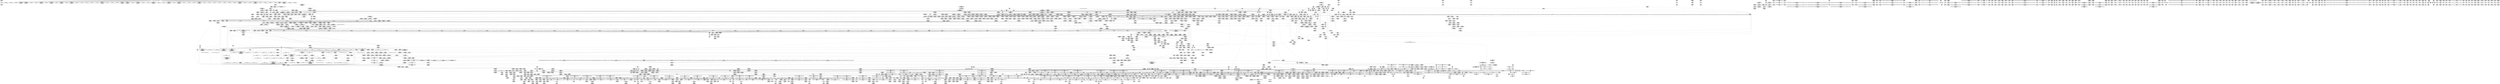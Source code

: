 digraph {
	CE0x3e67360 [shape=record,shape=Mrecord,label="{CE0x3e67360|tomoyo_audit_inet_log:if.then}"]
	CE0x4b06b90 [shape=record,shape=Mrecord,label="{CE0x4b06b90|tomoyo_inet_entry:idxprom|security/tomoyo/network.c,471}"]
	CE0x5921180 [shape=record,shape=Mrecord,label="{CE0x5921180|rcu_lock_release21:tmp4|include/linux/rcupdate.h,423|*SummSink*}"]
	CE0x5e1c830 [shape=record,shape=Mrecord,label="{CE0x5e1c830|tomoyo_check_inet_address:tmp39|security/tomoyo/network.c,531}"]
	CE0x5cf3690 [shape=record,shape=Mrecord,label="{CE0x5cf3690|i32_9|*Constant*}"]
	CE0x7383950 [shape=record,shape=Mrecord,label="{CE0x7383950|_call_void_mcount()_#3}"]
	CE0x5d7c380 [shape=record,shape=Mrecord,label="{CE0x5d7c380|GLOBAL:__llvm_gcov_ctr54147|Global_var:__llvm_gcov_ctr54147}"]
	CE0x5b15cd0 [shape=record,shape=Mrecord,label="{CE0x5b15cd0|i64*_getelementptr_inbounds_(_4_x_i64_,_4_x_i64_*___llvm_gcov_ctr4731,_i64_0,_i64_1)|*Constant*|*SummSink*}"]
	CE0x5cf3fb0 [shape=record,shape=Mrecord,label="{CE0x5cf3fb0|tomoyo_init_request_info:conv|security/tomoyo/util.c,1010}"]
	CE0x3f16950 [shape=record,shape=Mrecord,label="{CE0x3f16950|i64*_getelementptr_inbounds_(_6_x_i64_,_6_x_i64_*___llvm_gcov_ctr5427,_i64_0,_i64_5)|*Constant*}"]
	CE0x3f16c50 [shape=record,shape=Mrecord,label="{CE0x3f16c50|tomoyo_print_ipv4:min_ip|Function::tomoyo_print_ipv4&Arg::min_ip::|*SummSink*}"]
	CE0x59fe080 [shape=record,shape=Mrecord,label="{CE0x59fe080|tomoyo_get_mode:conv|security/tomoyo/util.c,982}"]
	CE0x76d16a0 [shape=record,shape=Mrecord,label="{CE0x76d16a0|tomoyo_inet_entry:tmp26|security/tomoyo/network.c,484|*SummSink*}"]
	CE0x5a20e30 [shape=record,shape=Mrecord,label="{CE0x5a20e30|tomoyo_check_inet_address:tmp10|security/tomoyo/network.c,511|*SummSink*}"]
	CE0x3fd8560 [shape=record,shape=Mrecord,label="{CE0x3fd8560|128:_i8*,_1208:_%struct.file*,_:_CMRE_168,176_|*MultipleSource*|security/tomoyo/common.h,1205|security/tomoyo/common.h,1205}"]
	CE0x5ebaec0 [shape=record,shape=Mrecord,label="{CE0x5ebaec0|_ret_i32_%call,_!dbg_!38907|include/linux/srcu.h,223|*SummSource*}"]
	CE0x7544330 [shape=record,shape=Mrecord,label="{CE0x7544330|i32_4|*Constant*|*SummSink*}"]
	CE0x5ea1ae0 [shape=record,shape=Mrecord,label="{CE0x5ea1ae0|srcu_read_lock17:entry}"]
	CE0x4cfdf30 [shape=record,shape=Mrecord,label="{CE0x4cfdf30|_call_void_mcount()_#3|*SummSource*}"]
	CE0x69c1da0 [shape=record,shape=Mrecord,label="{CE0x69c1da0|srcu_read_lock17:bb|*SummSink*}"]
	CE0x73e96d0 [shape=record,shape=Mrecord,label="{CE0x73e96d0|tomoyo_init_request_info:r|Function::tomoyo_init_request_info&Arg::r::|*SummSink*}"]
	CE0x5d59770 [shape=record,shape=Mrecord,label="{CE0x5d59770|GLOBAL:tomoyo_inet_entry|*Constant*|*SummSource*}"]
	CE0x4dabdd0 [shape=record,shape=Mrecord,label="{CE0x4dabdd0|tomoyo_audit_inet_log:param14|security/tomoyo/network.c,393|*SummSource*}"]
	CE0x4cfe210 [shape=record,shape=Mrecord,label="{CE0x4cfe210|tomoyo_print_ipv4:tmp2|*SummSink*}"]
	CE0x4c9c4f0 [shape=record,shape=Mrecord,label="{CE0x4c9c4f0|0:_i8*,_array:_GCRE_tomoyo_socket_keyword_external_constant_4_x_i8*_:_elem_0::|security/tomoyo/network.c,368}"]
	CE0x74c0980 [shape=record,shape=Mrecord,label="{CE0x74c0980|tomoyo_inet_entry:operation7|security/tomoyo/network.c,477|*SummSource*}"]
	CE0x4eba740 [shape=record,shape=Mrecord,label="{CE0x4eba740|_call_void_mcount()_#3|*SummSource*}"]
	CE0x73fea90 [shape=record,shape=Mrecord,label="{CE0x73fea90|tomoyo_init_request_info:tmp7|security/tomoyo/util.c,1005}"]
	CE0x4019b60 [shape=record,shape=Mrecord,label="{CE0x4019b60|tomoyo_print_ipv6:buffer_len|Function::tomoyo_print_ipv6&Arg::buffer_len::|*SummSource*}"]
	CE0x3e5a420 [shape=record,shape=Mrecord,label="{CE0x3e5a420|i64*_getelementptr_inbounds_(_4_x_i64_,_4_x_i64_*___llvm_gcov_ctr4731,_i64_0,_i64_1)|*Constant*}"]
	CE0x69c1f90 [shape=record,shape=Mrecord,label="{CE0x69c1f90|tomoyo_audit_inet_log:tmp}"]
	CE0x4b87eb0 [shape=record,shape=Mrecord,label="{CE0x4b87eb0|i64*_getelementptr_inbounds_(_19_x_i64_,_19_x_i64_*___llvm_gcov_ctr4846,_i64_0,_i64_0)|*Constant*|*SummSource*}"]
	CE0x5ad4a70 [shape=record,shape=Mrecord,label="{CE0x5ad4a70|srcu_read_unlock20:tmp1}"]
	CE0x4bebfe0 [shape=record,shape=Mrecord,label="{CE0x4bebfe0|__fswab16:conv|include/uapi/linux/swab.h,53|*SummSource*}"]
	CE0x3f754a0 [shape=record,shape=Mrecord,label="{CE0x3f754a0|tomoyo_audit_inet_log:tmp3|security/tomoyo/network.c,382|*SummSink*}"]
	CE0x5a36170 [shape=record,shape=Mrecord,label="{CE0x5a36170|VOIDTB_TE:_CE_6368,6376_|*MultipleSource*|security/tomoyo/util.c,1010|Function::tomoyo_get_mode&Arg::ns::}"]
	CE0x74bec80 [shape=record,shape=Mrecord,label="{CE0x74bec80|tomoyo_print_ipv4:cond|security/tomoyo/network.c,93|*SummSink*}"]
	CE0x4ca7f60 [shape=record,shape=Mrecord,label="{CE0x4ca7f60|tomoyo_audit_inet_log:conv|security/tomoyo/network.c,389}"]
	CE0x3d882f0 [shape=record,shape=Mrecord,label="{CE0x3d882f0|tomoyo_audit_inet_log:if.end|*SummSink*}"]
	CE0x7611280 [shape=record,shape=Mrecord,label="{CE0x7611280|tomoyo_check_inet_address:in6_u|security/tomoyo/network.c,513|*SummSource*}"]
	CE0x3eae0a0 [shape=record,shape=Mrecord,label="{CE0x3eae0a0|tomoyo_init_request_info:tmp4|security/tomoyo/util.c,1004}"]
	CE0x5aa62a0 [shape=record,shape=Mrecord,label="{CE0x5aa62a0|tomoyo_domain:tmp12|security/tomoyo/common.h,1205}"]
	CE0x4eca140 [shape=record,shape=Mrecord,label="{CE0x4eca140|i32_5|*Constant*}"]
	CE0x59b1af0 [shape=record,shape=Mrecord,label="{CE0x59b1af0|i32_0|*Constant*}"]
	CE0x69c9720 [shape=record,shape=Mrecord,label="{CE0x69c9720|rcu_lock_acquire18:tmp7|*SummSource*}"]
	CE0x5d9fdb0 [shape=record,shape=Mrecord,label="{CE0x5d9fdb0|tomoyo_print_ipv6:tmp3|*SummSource*}"]
	CE0x73f99f0 [shape=record,shape=Mrecord,label="{CE0x73f99f0|COLLAPSED:_GCRE_current_task_external_global_%struct.task_struct*:_elem_0::|security/tomoyo/common.h,1205}"]
	CE0x5b8e280 [shape=record,shape=Mrecord,label="{CE0x5b8e280|GLOBAL:__llvm_gcov_ctr4846|Global_var:__llvm_gcov_ctr4846|*SummSink*}"]
	CE0x5eb0910 [shape=record,shape=Mrecord,label="{CE0x5eb0910|tomoyo_inet_entry:tmp14|security/tomoyo/network.c,475|*SummSource*}"]
	CE0x7555760 [shape=record,shape=Mrecord,label="{CE0x7555760|tomoyo_inet_entry:tmp19|security/tomoyo/network.c,479|*SummSink*}"]
	CE0x4d50d40 [shape=record,shape=Mrecord,label="{CE0x4d50d40|tomoyo_audit_net_log:family|Function::tomoyo_audit_net_log&Arg::family::|*SummSink*}"]
	CE0x7555960 [shape=record,shape=Mrecord,label="{CE0x7555960|tomoyo_inet_entry:param17|security/tomoyo/network.c,479|*SummSource*}"]
	CE0x5d263d0 [shape=record,shape=Mrecord,label="{CE0x5d263d0|i8*_getelementptr_inbounds_(_45_x_i8_,_45_x_i8_*_.str13,_i32_0,_i32_0)|*Constant*|*SummSource*}"]
	CE0x404cf80 [shape=record,shape=Mrecord,label="{CE0x404cf80|tomoyo_get_mode:if.then13|*SummSource*}"]
	CE0x4e77200 [shape=record,shape=Mrecord,label="{CE0x4e77200|0:_i8,_array:_GCR_tomoyo_inet2mac_internal_constant_6_x_4_x_i8_4_x_i8_zeroinitializer,_4_x_i8_c_17_18_19_00_,_4_x_i8_c_1A_00_00_1B_,_4_x_i8_c_1C_00_00_1D_,_4_x_i8_zeroinitializer,_4_x_i8_zeroinitializer_,_align_16:_elem_3::|security/tomoyo/network.c,471}"]
	CE0x7661cb0 [shape=record,shape=Mrecord,label="{CE0x7661cb0|_call_void___llvm_gcov_indirect_counter_increment10(i32*___llvm_gcov_global_state_pred50,_i64**_getelementptr_inbounds_(_3_x_i64*_,_3_x_i64*_*___llvm_gcda_edge_table49,_i64_0,_i64_1)),_!dbg_!38911|security/tomoyo/network.c,509}"]
	CE0x4000260 [shape=record,shape=Mrecord,label="{CE0x4000260|tomoyo_print_ipv6:tmp1}"]
	CE0x5acb340 [shape=record,shape=Mrecord,label="{CE0x5acb340|tomoyo_init_request_info:profile3|security/tomoyo/util.c,1008}"]
	CE0x3e73420 [shape=record,shape=Mrecord,label="{CE0x3e73420|i64*_getelementptr_inbounds_(_2_x_i64_,_2_x_i64_*___llvm_gcov_ctr53148,_i64_0,_i64_1)|*Constant*}"]
	CE0x40bd720 [shape=record,shape=Mrecord,label="{CE0x40bd720|tomoyo_get_mode:return}"]
	CE0x7544620 [shape=record,shape=Mrecord,label="{CE0x7544620|tomoyo_inet_entry:port|security/tomoyo/network.c,480|*SummSource*}"]
	CE0x3e431d0 [shape=record,shape=Mrecord,label="{CE0x3e431d0|tomoyo_check_inet_address:if.end9|*SummSink*}"]
	CE0x5c82010 [shape=record,shape=Mrecord,label="{CE0x5c82010|tomoyo_check_inet_address:tmp34|security/tomoyo/network.c,528|*SummSource*}"]
	CE0x4c34cb0 [shape=record,shape=Mrecord,label="{CE0x4c34cb0|__fswab16:tmp3|*SummSource*}"]
	CE0x5a73760 [shape=record,shape=Mrecord,label="{CE0x5a73760|tomoyo_inet_entry:call21|security/tomoyo/network.c,480|*SummSource*}"]
	CE0x5d6ee40 [shape=record,shape=Mrecord,label="{CE0x5d6ee40|tomoyo_check_inet_address:conv18|security/tomoyo/network.c,528|*SummSource*}"]
	CE0x4c74fd0 [shape=record,shape=Mrecord,label="{CE0x4c74fd0|i64*_getelementptr_inbounds_(_5_x_i64_,_5_x_i64_*___llvm_gcov_ctr32134,_i64_0,_i64_4)|*Constant*|*SummSource*}"]
	CE0x3f943f0 [shape=record,shape=Mrecord,label="{CE0x3f943f0|_call_void_tomoyo_print_ipv6(i8*_%arraydecay,_i32_128,_%struct.in6_addr*_%tmp11,_%struct.in6_addr*_%tmp12)_#9,_!dbg_!38918|security/tomoyo/network.c,385|*SummSource*}"]
	CE0x74a8b90 [shape=record,shape=Mrecord,label="{CE0x74a8b90|i8_5|*Constant*|*SummSink*}"]
	CE0x4dfed30 [shape=record,shape=Mrecord,label="{CE0x4dfed30|tomoyo_check_inet_address:tmp18|security/tomoyo/network.c,517|*SummSource*}"]
	CE0x762dbb0 [shape=record,shape=Mrecord,label="{CE0x762dbb0|i64*_getelementptr_inbounds_(_2_x_i64_,_2_x_i64_*___llvm_gcov_ctr53148,_i64_0,_i64_0)|*Constant*|*SummSource*}"]
	CE0x5aa5d20 [shape=record,shape=Mrecord,label="{CE0x5aa5d20|i64*_getelementptr_inbounds_(_11_x_i64_,_11_x_i64_*___llvm_gcov_ctr54147,_i64_0,_i64_1)|*Constant*|*SummSource*}"]
	CE0x4cd6920 [shape=record,shape=Mrecord,label="{CE0x4cd6920|tomoyo_audit_inet_log:inet_network9|security/tomoyo/network.c,391}"]
	CE0x74bee70 [shape=record,shape=Mrecord,label="{CE0x74bee70|tomoyo_print_ipv4:call|security/tomoyo/network.c,92|*SummSink*}"]
	CE0x69c9130 [shape=record,shape=Mrecord,label="{CE0x69c9130|rcu_lock_acquire18:bb}"]
	CE0x74f96f0 [shape=record,shape=Mrecord,label="{CE0x74f96f0|tomoyo_check_inet_address:entry|*SummSource*}"]
	CE0x3e72c90 [shape=record,shape=Mrecord,label="{CE0x3e72c90|tomoyo_audit_inet_log:param|security/tomoyo/network.c,382|*SummSource*}"]
	CE0x5e42a00 [shape=record,shape=Mrecord,label="{CE0x5e42a00|tomoyo_read_unlock19:tmp2}"]
	CE0x5cc1240 [shape=record,shape=Mrecord,label="{CE0x5cc1240|tomoyo_check_inet_address:conv17|security/tomoyo/network.c,528}"]
	CE0x744f2e0 [shape=record,shape=Mrecord,label="{CE0x744f2e0|24:_i32*,_32:_i16,_34:_i8,_35:_i8,_36:_i8,_72:_i8,_:_SCMRE_0,8_|*MultipleSource*|security/tomoyo/network.c, 469|security/tomoyo/network.c,469|Function::tomoyo_init_request_info&Arg::r::|security/tomoyo/network.c,475}"]
	CE0x5a333f0 [shape=record,shape=Mrecord,label="{CE0x5a333f0|_call_void_lock_acquire(%struct.lockdep_map*_%map,_i32_0,_i32_0,_i32_2,_i32_0,_%struct.lockdep_map*_null,_i64_ptrtoint_(i8*_blockaddress(_rcu_lock_acquire18,_%__here)_to_i64))_#9,_!dbg_!38907|include/linux/rcupdate.h,418|*SummSink*}"]
	CE0x5c02e80 [shape=record,shape=Mrecord,label="{CE0x5c02e80|tomoyo_get_mode:entry}"]
	CE0x4b87500 [shape=record,shape=Mrecord,label="{CE0x4b87500|i64*_getelementptr_inbounds_(_2_x_i64_,_2_x_i64_*___llvm_gcov_ctr3939,_i64_0,_i64_1)|*Constant*|*SummSink*}"]
	CE0x4cc8b00 [shape=record,shape=Mrecord,label="{CE0x4cc8b00|tomoyo_audit_inet_log:idx.ext|security/tomoyo/network.c,390|*SummSink*}"]
	CE0x3d885d0 [shape=record,shape=Mrecord,label="{CE0x3d885d0|tomoyo_init_request_info:domain1|security/tomoyo/util.c,1006|*SummSink*}"]
	CE0x4d40860 [shape=record,shape=Mrecord,label="{CE0x4d40860|tomoyo_audit_inet_log:protocol|security/tomoyo/network.c,392|*SummSource*}"]
	CE0x4beda10 [shape=record,shape=Mrecord,label="{CE0x4beda10|i64*_getelementptr_inbounds_(_6_x_i64_,_6_x_i64_*___llvm_gcov_ctr5427,_i64_0,_i64_5)|*Constant*|*SummSink*}"]
	CE0x59a24a0 [shape=record,shape=Mrecord,label="{CE0x59a24a0|_call_void_rcu_lock_acquire18(%struct.lockdep_map*_%dep_map)_#9,_!dbg_!38906|include/linux/srcu.h,222|*SummSink*}"]
	CE0x5cf5e50 [shape=record,shape=Mrecord,label="{CE0x5cf5e50|tomoyo_domain:tmp10|security/tomoyo/common.h,1205|*SummSink*}"]
	CE0x5cc1180 [shape=record,shape=Mrecord,label="{CE0x5cc1180|tomoyo_check_inet_address:conv17|security/tomoyo/network.c,528|*SummSource*}"]
	CE0x404d180 [shape=record,shape=Mrecord,label="{CE0x404d180|tomoyo_get_mode:if.end9|*SummSink*}"]
	CE0x4d261c0 [shape=record,shape=Mrecord,label="{CE0x4d261c0|i32_(%struct.tomoyo_request_info.524*,_i8*,_...)*_bitcast_(i32_(%struct.tomoyo_request_info*,_i8*,_...)*_tomoyo_supervisor_to_i32_(%struct.tomoyo_request_info.524*,_i8*,_...)*)|*Constant*|*SummSource*}"]
	CE0x5ba4b60 [shape=record,shape=Mrecord,label="{CE0x5ba4b60|__fswab16:bb}"]
	CE0x4d1db30 [shape=record,shape=Mrecord,label="{CE0x4d1db30|rcu_lock_release21:__here|*SummSink*}"]
	CE0x5e2d530 [shape=record,shape=Mrecord,label="{CE0x5e2d530|tomoyo_check_inet_address:retval.0|*SummSink*}"]
	CE0x3f17370 [shape=record,shape=Mrecord,label="{CE0x3f17370|_ret_void,_!dbg_!38911|security/tomoyo/network.c,94|*SummSource*}"]
	CE0x5d9c990 [shape=record,shape=Mrecord,label="{CE0x5d9c990|tomoyo_domain:tobool1|security/tomoyo/common.h,1205|*SummSource*}"]
	CE0x3e72160 [shape=record,shape=Mrecord,label="{CE0x3e72160|tomoyo_print_ipv4:tmp5|security/tomoyo/network.c,93}"]
	CE0x4c52ed0 [shape=record,shape=Mrecord,label="{CE0x4c52ed0|tomoyo_print_ipv6:lnot|security/tomoyo/network.c,111|*SummSink*}"]
	CE0x73c6ff0 [shape=record,shape=Mrecord,label="{CE0x73c6ff0|tomoyo_get_mode:tmp24|security/tomoyo/util.c,986|*SummSource*}"]
	CE0x4f39180 [shape=record,shape=Mrecord,label="{CE0x4f39180|tomoyo_get_mode:tmp12|security/tomoyo/util.c,982|*SummSink*}"]
	CE0x7614090 [shape=record,shape=Mrecord,label="{CE0x7614090|tomoyo_inet_entry:call27|security/tomoyo/network.c,483|*SummSink*}"]
	CE0x5de1f80 [shape=record,shape=Mrecord,label="{CE0x5de1f80|tomoyo_get_mode:tmp8|security/tomoyo/util.c,979|*SummSink*}"]
	CE0x5921380 [shape=record,shape=Mrecord,label="{CE0x5921380|_call_void_lock_release(%struct.lockdep_map*_%map,_i32_1,_i64_ptrtoint_(i8*_blockaddress(_rcu_lock_release21,_%__here)_to_i64))_#9,_!dbg_!38907|include/linux/rcupdate.h,423}"]
	CE0x40a7400 [shape=record,shape=Mrecord,label="{CE0x40a7400|tomoyo_init_request_info:tmp9|security/tomoyo/util.c,1006|*SummSink*}"]
	CE0x73c7290 [shape=record,shape=Mrecord,label="{CE0x73c7290|tomoyo_get_mode:mode.1}"]
	CE0x5b17a20 [shape=record,shape=Mrecord,label="{CE0x5b17a20|tomoyo_check_inet_address:tmp27|security/tomoyo/network.c,525|*SummSink*}"]
	CE0x747d650 [shape=record,shape=Mrecord,label="{CE0x747d650|tomoyo_get_mode:tmp25|security/tomoyo/util.c,987|*SummSource*}"]
	CE0x74a91f0 [shape=record,shape=Mrecord,label="{CE0x74a91f0|tomoyo_inet_entry:protocol5|security/tomoyo/network.c,476}"]
	CE0x4bed810 [shape=record,shape=Mrecord,label="{CE0x4bed810|i64*_getelementptr_inbounds_(_6_x_i64_,_6_x_i64_*___llvm_gcov_ctr5427,_i64_0,_i64_5)|*Constant*|*SummSource*}"]
	CE0x73e95d0 [shape=record,shape=Mrecord,label="{CE0x73e95d0|tomoyo_init_request_info:entry|*SummSource*}"]
	CE0x3f8df90 [shape=record,shape=Mrecord,label="{CE0x3f8df90|tomoyo_audit_inet_log:buf|security/tomoyo/network.c, 380|*SummSource*}"]
	CE0x5a1ed70 [shape=record,shape=Mrecord,label="{CE0x5a1ed70|i8*_getelementptr_inbounds_(_25_x_i8_,_25_x_i8_*_.str12,_i32_0,_i32_0)|*Constant*|*SummSource*}"]
	CE0x4e6e4f0 [shape=record,shape=Mrecord,label="{CE0x4e6e4f0|i32_6|*Constant*|*SummSource*}"]
	CE0x5de3c70 [shape=record,shape=Mrecord,label="{CE0x5de3c70|rcu_lock_acquire18:map|Function::rcu_lock_acquire18&Arg::map::}"]
	CE0x5e1c5f0 [shape=record,shape=Mrecord,label="{CE0x5e1c5f0|i64*_getelementptr_inbounds_(_19_x_i64_,_19_x_i64_*___llvm_gcov_ctr4846,_i64_0,_i64_17)|*Constant*|*SummSource*}"]
	CE0x740b000 [shape=record,shape=Mrecord,label="{CE0x740b000|tomoyo_inet_entry:tmp1|*SummSink*}"]
	CE0x41d4050 [shape=record,shape=Mrecord,label="{CE0x41d4050|GLOBAL:tomoyo_domain.__warned|Global_var:tomoyo_domain.__warned|*SummSink*}"]
	CE0x4cc6ed0 [shape=record,shape=Mrecord,label="{CE0x4cc6ed0|tomoyo_get_mode:arrayidx4|security/tomoyo/util.c,983}"]
	CE0x5ec1c90 [shape=record,shape=Mrecord,label="{CE0x5ec1c90|24:_i32*,_32:_i16,_34:_i8,_35:_i8,_36:_i8,_72:_i8,_:_SCMRE_26,27_}"]
	CE0x3f35300 [shape=record,shape=Mrecord,label="{CE0x3f35300|i32_22|*Constant*|*SummSink*}"]
	CE0x4b87bb0 [shape=record,shape=Mrecord,label="{CE0x4b87bb0|tomoyo_read_lock16:tmp2}"]
	CE0x59f6330 [shape=record,shape=Mrecord,label="{CE0x59f6330|i64*_getelementptr_inbounds_(_19_x_i64_,_19_x_i64_*___llvm_gcov_ctr4846,_i64_0,_i64_10)|*Constant*}"]
	CE0x4b30120 [shape=record,shape=Mrecord,label="{CE0x4b30120|_call_void_mcount()_#3|*SummSink*}"]
	CE0x4ba9790 [shape=record,shape=Mrecord,label="{CE0x4ba9790|tomoyo_init_request_info:mode|security/tomoyo/util.c,1010}"]
	CE0x74c7380 [shape=record,shape=Mrecord,label="{CE0x74c7380|tomoyo_inet_entry:inet_network9|security/tomoyo/network.c,477}"]
	CE0x3e88da0 [shape=record,shape=Mrecord,label="{CE0x3e88da0|tomoyo_inet_entry:tmp28|security/tomoyo/network.c,485|*SummSource*}"]
	CE0x5cff730 [shape=record,shape=Mrecord,label="{CE0x5cff730|tomoyo_get_mode:tmp7|security/tomoyo/util.c,979|*SummSource*}"]
	CE0x5f08450 [shape=record,shape=Mrecord,label="{CE0x5f08450|tomoyo_init_request_info:call|security/tomoyo/util.c,1005}"]
	CE0x5de2670 [shape=record,shape=Mrecord,label="{CE0x5de2670|tomoyo_domain:tmp15|security/tomoyo/common.h,1205|*SummSource*}"]
	CE0x4ba3450 [shape=record,shape=Mrecord,label="{CE0x4ba3450|tomoyo_inet_entry:call3|security/tomoyo/network.c,473}"]
	CE0x5d25ed0 [shape=record,shape=Mrecord,label="{CE0x5d25ed0|tomoyo_get_mode:if.then2}"]
	CE0x5af1060 [shape=record,shape=Mrecord,label="{CE0x5af1060|tomoyo_check_inet_address:tmp1}"]
	CE0x4e59f50 [shape=record,shape=Mrecord,label="{CE0x4e59f50|tomoyo_audit_net_log:entry|*SummSink*}"]
	CE0x3e9c180 [shape=record,shape=Mrecord,label="{CE0x3e9c180|COLLAPSED:_GCMRE___llvm_gcov_ctr4434_internal_global_2_x_i64_zeroinitializer:_elem_0:default:}"]
	CE0x3e91200 [shape=record,shape=Mrecord,label="{CE0x3e91200|tomoyo_inet_entry:error.0|*SummSink*}"]
	CE0x3ff67e0 [shape=record,shape=Mrecord,label="{CE0x3ff67e0|tomoyo_audit_inet_log:tmp13|security/tomoyo/network.c,388|*SummSink*}"]
	CE0x4c348f0 [shape=record,shape=Mrecord,label="{CE0x4c348f0|__fswab16:tmp2}"]
	CE0x7393160 [shape=record,shape=Mrecord,label="{CE0x7393160|tomoyo_audit_inet_log:arraydecay4|security/tomoyo/network.c,388}"]
	CE0x76c2fe0 [shape=record,shape=Mrecord,label="{CE0x76c2fe0|tomoyo_inet_entry:cmp28|security/tomoyo/network.c,484|*SummSink*}"]
	CE0x4009e80 [shape=record,shape=Mrecord,label="{CE0x4009e80|tomoyo_get_mode:tmp6|security/tomoyo/util.c,978|*SummSink*}"]
	CE0x73f92a0 [shape=record,shape=Mrecord,label="{CE0x73f92a0|_ret_%struct.task_struct*_%tmp4,_!dbg_!38905|./arch/x86/include/asm/current.h,14}"]
	CE0x74c0e00 [shape=record,shape=Mrecord,label="{CE0x74c0e00|tomoyo_inet_entry:tmp17|*LoadInst*|security/tomoyo/network.c,477}"]
	CE0x5e32480 [shape=record,shape=Mrecord,label="{CE0x5e32480|i32_39|*Constant*|*SummSource*}"]
	CE0x5bb8f30 [shape=record,shape=Mrecord,label="{CE0x5bb8f30|__llvm_gcov_indirect_counter_increment10:counters|Function::__llvm_gcov_indirect_counter_increment10&Arg::counters::|*SummSource*}"]
	CE0x754ed50 [shape=record,shape=Mrecord,label="{CE0x754ed50|tomoyo_inet_entry:tmp20|security/tomoyo/network.c,480}"]
	CE0x419d610 [shape=record,shape=Mrecord,label="{CE0x419d610|srcu_read_lock17:entry|*SummSource*}"]
	CE0x5ad5270 [shape=record,shape=Mrecord,label="{CE0x5ad5270|0:_i8,_array:_GCRE_tomoyo_index2category_constant_39_x_i8_c_00_00_00_00_00_00_00_00_00_00_00_00_00_00_00_00_00_00_00_00_00_00_00_01_01_01_01_01_01_01_01_01_01_01_01_01_01_01_02_,_align_16:_elem_15::|security/tomoyo/util.c,983}"]
	CE0x3eae1b0 [shape=record,shape=Mrecord,label="{CE0x3eae1b0|tomoyo_init_request_info:tmp4|security/tomoyo/util.c,1004|*SummSink*}"]
	CE0x69c2000 [shape=record,shape=Mrecord,label="{CE0x69c2000|COLLAPSED:_GCMRE___llvm_gcov_ctr5427_internal_global_6_x_i64_zeroinitializer:_elem_0:default:}"]
	CE0x3ec0340 [shape=record,shape=Mrecord,label="{CE0x3ec0340|tomoyo_audit_inet_log:tmp6|security/tomoyo/network.c,384|*SummSink*}"]
	CE0x3ea3330 [shape=record,shape=Mrecord,label="{CE0x3ea3330|tomoyo_domain:security|security/tomoyo/common.h,1205|*SummSource*}"]
	CE0x74be9b0 [shape=record,shape=Mrecord,label="{CE0x74be9b0|tomoyo_print_ipv4:cond|security/tomoyo/network.c,93|*SummSource*}"]
	CE0x4c7c2f0 [shape=record,shape=Mrecord,label="{CE0x4c7c2f0|tomoyo_audit_inet_log:tmp16|security/tomoyo/network.c,389|*SummSource*}"]
	CE0x59bd520 [shape=record,shape=Mrecord,label="{CE0x59bd520|GLOBAL:__llvm_gcov_global_state_pred50|Global_var:__llvm_gcov_global_state_pred50|*SummSource*}"]
	CE0x5beba90 [shape=record,shape=Mrecord,label="{CE0x5beba90|_call_void___llvm_gcov_indirect_counter_increment10(i32*___llvm_gcov_global_state_pred50,_i64**_getelementptr_inbounds_(_3_x_i64*_,_3_x_i64*_*___llvm_gcda_edge_table49,_i64_0,_i64_0)),_!dbg_!38951|security/tomoyo/network.c,525}"]
	CE0x4b01e70 [shape=record,shape=Mrecord,label="{CE0x4b01e70|tomoyo_check_inet_address:if.end20|*SummSink*}"]
	CE0x5d9c590 [shape=record,shape=Mrecord,label="{CE0x5d9c590|i64*_getelementptr_inbounds_(_2_x_i64_,_2_x_i64_*___llvm_gcov_ctr2253,_i64_0,_i64_1)|*Constant*}"]
	CE0x5bb91a0 [shape=record,shape=Mrecord,label="{CE0x5bb91a0|i64**_getelementptr_inbounds_(_3_x_i64*_,_3_x_i64*_*___llvm_gcda_edge_table49,_i64_0,_i64_1)|*Constant*|*SummSink*}"]
	CE0x59bae20 [shape=record,shape=Mrecord,label="{CE0x59bae20|i8_0|*Constant*}"]
	"CONST[source:1(input),value:2(dynamic)][purpose:{object}][SrcIdx:4]"
	CE0x4e57f20 [shape=record,shape=Mrecord,label="{CE0x4e57f20|VOIDTB_TE:_CE_6392,6400_|*MultipleSource*|security/tomoyo/util.c,1010|Function::tomoyo_get_mode&Arg::ns::}"]
	CE0x3e58500 [shape=record,shape=Mrecord,label="{CE0x3e58500|tomoyo_print_ipv4:tmp3|*SummSource*}"]
	CE0x5ddc5f0 [shape=record,shape=Mrecord,label="{CE0x5ddc5f0|tomoyo_audit_inet_log:inet_network|security/tomoyo/network.c,382|*SummSink*}"]
	CE0x3ea3830 [shape=record,shape=Mrecord,label="{CE0x3ea3830|128:_i8*,_1208:_%struct.file*,_:_CMRE_42,43_}"]
	CE0x749a530 [shape=record,shape=Mrecord,label="{CE0x749a530|i32_-1|*Constant*}"]
	CE0x4010e00 [shape=record,shape=Mrecord,label="{CE0x4010e00|GLOBAL:tomoyo_index2category|Global_var:tomoyo_index2category}"]
	CE0x747dae0 [shape=record,shape=Mrecord,label="{CE0x747dae0|tomoyo_get_mode:tmp26|security/tomoyo/util.c,987}"]
	CE0x5de4480 [shape=record,shape=Mrecord,label="{CE0x5de4480|tomoyo_init_request_info:conv6|security/tomoyo/util.c,1011|*SummSource*}"]
	CE0x743dd30 [shape=record,shape=Mrecord,label="{CE0x743dd30|tomoyo_inet_entry:call3|security/tomoyo/network.c,473|*SummSink*}"]
	CE0x3ff6550 [shape=record,shape=Mrecord,label="{CE0x3ff6550|tomoyo_audit_inet_log:tmp13|security/tomoyo/network.c,388}"]
	CE0x736afc0 [shape=record,shape=Mrecord,label="{CE0x736afc0|GLOBAL:lock_release|*Constant*|*SummSource*}"]
	CE0x74becf0 [shape=record,shape=Mrecord,label="{CE0x74becf0|tomoyo_print_ipv4:call|security/tomoyo/network.c,92}"]
	CE0x3f24880 [shape=record,shape=Mrecord,label="{CE0x3f24880|tomoyo_check_inet_address:sw.bb4}"]
	CE0x4aeff20 [shape=record,shape=Mrecord,label="{CE0x4aeff20|__fswab16:and2|include/uapi/linux/swab.h,53|*SummSink*}"]
	CE0x4c7a240 [shape=record,shape=Mrecord,label="{CE0x4c7a240|i64*_getelementptr_inbounds_(_2_x_i64_,_2_x_i64_*___llvm_gcov_ctr4434,_i64_0,_i64_1)|*Constant*|*SummSink*}"]
	CE0x5c03270 [shape=record,shape=Mrecord,label="{CE0x5c03270|tomoyo_get_mode:entry|*SummSink*}"]
	CE0x5cdaf10 [shape=record,shape=Mrecord,label="{CE0x5cdaf10|tomoyo_get_mode:ns|Function::tomoyo_get_mode&Arg::ns::|*SummSource*}"]
	CE0x5f9f0a0 [shape=record,shape=Mrecord,label="{CE0x5f9f0a0|tomoyo_init_request_info:tmp6|security/tomoyo/util.c,1004|*SummSource*}"]
	CE0x74fdf80 [shape=record,shape=Mrecord,label="{CE0x74fdf80|i32_0|*Constant*}"]
	CE0x415a800 [shape=record,shape=Mrecord,label="{CE0x415a800|tomoyo_check_inet_address:tmp15|security/tomoyo/network.c,517|*SummSink*}"]
	CE0x5e3b3f0 [shape=record,shape=Mrecord,label="{CE0x5e3b3f0|tomoyo_read_lock16:entry|*SummSource*}"]
	CE0x3fd08c0 [shape=record,shape=Mrecord,label="{CE0x3fd08c0|128:_i8*,_1208:_%struct.file*,_:_CMRE_50,51_}"]
	CE0x3ef4580 [shape=record,shape=Mrecord,label="{CE0x3ef4580|tomoyo_inet_entry:tmp30|security/tomoyo/network.c,486|*SummSource*}"]
	CE0x4ebaf80 [shape=record,shape=Mrecord,label="{CE0x4ebaf80|tomoyo_init_request_info:tmp2|security/tomoyo/util.c,1003|*SummSink*}"]
	CE0x5e1c660 [shape=record,shape=Mrecord,label="{CE0x5e1c660|i64*_getelementptr_inbounds_(_19_x_i64_,_19_x_i64_*___llvm_gcov_ctr4846,_i64_0,_i64_17)|*Constant*|*SummSink*}"]
	CE0x7635810 [shape=record,shape=Mrecord,label="{CE0x7635810|tomoyo_check_inet_address:tmp6|security/tomoyo/network.c,509|*SummSink*}"]
	CE0x5b93ab0 [shape=record,shape=Mrecord,label="{CE0x5b93ab0|tomoyo_check_inet_address:tmp9|security/tomoyo/network.c,511|*SummSink*}"]
	CE0x5e42a70 [shape=record,shape=Mrecord,label="{CE0x5e42a70|tomoyo_read_unlock19:tmp2|*SummSource*}"]
	CE0x5b17fb0 [shape=record,shape=Mrecord,label="{CE0x5b17fb0|__llvm_gcov_indirect_counter_increment10:tmp2|*SummSink*}"]
	CE0x76947c0 [shape=record,shape=Mrecord,label="{CE0x76947c0|i64*_getelementptr_inbounds_(_11_x_i64_,_11_x_i64_*___llvm_gcov_ctr5229,_i64_0,_i64_0)|*Constant*}"]
	CE0x736ace0 [shape=record,shape=Mrecord,label="{CE0x736ace0|GLOBAL:lock_release|*Constant*}"]
	CE0x7393470 [shape=record,shape=Mrecord,label="{CE0x7393470|GLOBAL:tomoyo_print_ipv4|*Constant*}"]
	CE0x5ec1390 [shape=record,shape=Mrecord,label="{CE0x5ec1390|i32_0|*Constant*}"]
	CE0x69c2070 [shape=record,shape=Mrecord,label="{CE0x69c2070|tomoyo_audit_inet_log:tmp|*SummSource*}"]
	CE0x73c74c0 [shape=record,shape=Mrecord,label="{CE0x73c74c0|tomoyo_get_mode:mode.1|*SummSource*}"]
	CE0x5ab84d0 [shape=record,shape=Mrecord,label="{CE0x5ab84d0|tomoyo_check_inet_address:tmp21|security/tomoyo/network.c,519}"]
	CE0x4ba95d0 [shape=record,shape=Mrecord,label="{CE0x4ba95d0|i32_9|*Constant*|*SummSource*}"]
	CE0x5b10d70 [shape=record,shape=Mrecord,label="{CE0x5b10d70|i32_3|*Constant*}"]
	CE0x5dadef0 [shape=record,shape=Mrecord,label="{CE0x5dadef0|i64*_getelementptr_inbounds_(_11_x_i64_,_11_x_i64_*___llvm_gcov_ctr54147,_i64_0,_i64_8)|*Constant*}"]
	CE0x4b7a8f0 [shape=record,shape=Mrecord,label="{CE0x4b7a8f0|i64*_getelementptr_inbounds_(_19_x_i64_,_19_x_i64_*___llvm_gcov_ctr4846,_i64_0,_i64_0)|*Constant*}"]
	CE0x3ff64e0 [shape=record,shape=Mrecord,label="{CE0x3ff64e0|i64*_getelementptr_inbounds_(_2_x_i64_,_2_x_i64_*___llvm_gcov_ctr4038,_i64_0,_i64_0)|*Constant*|*SummSink*}"]
	CE0x3ecfde0 [shape=record,shape=Mrecord,label="{CE0x3ecfde0|128:_i8*,_1208:_%struct.file*,_:_CMRE_35,36_}"]
	CE0x75f3ff0 [shape=record,shape=Mrecord,label="{CE0x75f3ff0|i64*_getelementptr_inbounds_(_11_x_i64_,_11_x_i64_*___llvm_gcov_ctr5229,_i64_0,_i64_6)|*Constant*|*SummSource*}"]
	CE0x4ca7e00 [shape=record,shape=Mrecord,label="{CE0x4ca7e00|tomoyo_audit_inet_log:call|security/tomoyo/network.c,389|*SummSink*}"]
	CE0x5e344a0 [shape=record,shape=Mrecord,label="{CE0x5e344a0|tomoyo_check_inet_address:tmp41|security/tomoyo/network.c,532|*SummSink*}"]
	CE0x59bd4b0 [shape=record,shape=Mrecord,label="{CE0x59bd4b0|i64_1|*Constant*|*SummSource*}"]
	CE0x73fc770 [shape=record,shape=Mrecord,label="{CE0x73fc770|0:_i8*,_array:_GCRE_tomoyo_proto_keyword_constant_6_x_i8*_i8*_getelementptr_inbounds_(_2_x_i8_,_2_x_i8_*_.str22,_i32_0,_i32_0),_i8*_getelementptr_inbounds_(_7_x_i8_,_7_x_i8_*_.str123,_i32_0,_i32_0),_i8*_getelementptr_inbounds_(_6_x_i8_,_6_x_i8_*_.str224,_i32_0,_i32_0),_i8*_getelementptr_inbounds_(_4_x_i8_,_4_x_i8_*_.str325,_i32_0,_i32_0),_i8*_getelementptr_inbounds_(_2_x_i8_,_2_x_i8_*_.str22,_i32_0,_i32_0),_i8*_getelementptr_inbounds_(_10_x_i8_,_10_x_i8_*_.str426,_i32_0,_i32_0)_,_align_16:_elem_5::|security/tomoyo/network.c,367}"]
	CE0x5beb6e0 [shape=record,shape=Mrecord,label="{CE0x5beb6e0|tomoyo_check_inet_address:port12|security/tomoyo/network.c,522|*SummSource*}"]
	CE0x59d8880 [shape=record,shape=Mrecord,label="{CE0x59d8880|rcu_lock_release21:tmp6}"]
	CE0x5a1e8f0 [shape=record,shape=Mrecord,label="{CE0x5a1e8f0|_call_void_lockdep_rcu_suspicious(i8*_getelementptr_inbounds_(_25_x_i8_,_25_x_i8_*_.str12,_i32_0,_i32_0),_i32_1205,_i8*_getelementptr_inbounds_(_45_x_i8_,_45_x_i8_*_.str13,_i32_0,_i32_0))_#9,_!dbg_!38917|security/tomoyo/common.h,1205|*SummSink*}"]
	CE0x4c0f260 [shape=record,shape=Mrecord,label="{CE0x4c0f260|tomoyo_print_ipv6:tmp2|*SummSink*}"]
	CE0x5a7e9b0 [shape=record,shape=Mrecord,label="{CE0x5a7e9b0|i64*_null|*Constant*|*SummSink*}"]
	CE0x5ce9cd0 [shape=record,shape=Mrecord,label="{CE0x5ce9cd0|rcu_lock_release21:map|Function::rcu_lock_release21&Arg::map::|*SummSink*}"]
	CE0x5aeaeb0 [shape=record,shape=Mrecord,label="{CE0x5aeaeb0|srcu_read_unlock20:tmp3}"]
	CE0x40eabb0 [shape=record,shape=Mrecord,label="{CE0x40eabb0|tomoyo_read_lock16:bb|*SummSink*}"]
	CE0x4c53020 [shape=record,shape=Mrecord,label="{CE0x4c53020|tomoyo_print_ipv6:lnot|security/tomoyo/network.c,111|*SummSource*}"]
	CE0x4cc6950 [shape=record,shape=Mrecord,label="{CE0x4cc6950|tomoyo_print_ipv4:cmp|security/tomoyo/network.c,93|*SummSink*}"]
	CE0x5e91ba0 [shape=record,shape=Mrecord,label="{CE0x5e91ba0|rcu_lock_acquire18:tmp4|include/linux/rcupdate.h,418|*SummSink*}"]
	CE0x4d25ef0 [shape=record,shape=Mrecord,label="{CE0x4d25ef0|tomoyo_audit_net_log:call|security/tomoyo/network.c,366}"]
	CE0x4ea0570 [shape=record,shape=Mrecord,label="{CE0x4ea0570|tomoyo_inet_entry:tmp6|security/tomoyo/network.c,473|*SummSource*}"]
	CE0x4c7c480 [shape=record,shape=Mrecord,label="{CE0x4c7c480|tomoyo_audit_inet_log:tmp16|security/tomoyo/network.c,389|*SummSink*}"]
	CE0x5a7a920 [shape=record,shape=Mrecord,label="{CE0x5a7a920|tomoyo_inet_entry:param24|security/tomoyo/network.c,480}"]
	CE0x7547670 [shape=record,shape=Mrecord,label="{CE0x7547670|tomoyo_check_inet_address:tmp1|*SummSink*}"]
	CE0x5f3fd50 [shape=record,shape=Mrecord,label="{CE0x5f3fd50|%struct.tomoyo_domain_info*_null|*Constant*|*SummSink*}"]
	CE0x7544930 [shape=record,shape=Mrecord,label="{CE0x7544930|tomoyo_inet_entry:port|security/tomoyo/network.c,480|*SummSink*}"]
	CE0x74a77f0 [shape=record,shape=Mrecord,label="{CE0x74a77f0|tomoyo_get_mode:tmp27|security/tomoyo/util.c,988|*SummSink*}"]
	CE0x4d467d0 [shape=record,shape=Mrecord,label="{CE0x4d467d0|tomoyo_audit_inet_log:conv10|security/tomoyo/network.c,391}"]
	CE0x4d40dc0 [shape=record,shape=Mrecord,label="{CE0x4d40dc0|tomoyo_audit_inet_log:tmp18|security/tomoyo/network.c,392|*SummSink*}"]
	CE0x4b6eba0 [shape=record,shape=Mrecord,label="{CE0x4b6eba0|_call_void___srcu_read_unlock(%struct.srcu_struct*_%sp,_i32_%idx)_#9,_!dbg_!38906|include/linux/srcu.h,237}"]
	CE0x5b8db20 [shape=record,shape=Mrecord,label="{CE0x5b8db20|tomoyo_check_inet_address:sa_family|security/tomoyo/network.c,507}"]
	CE0x40105b0 [shape=record,shape=Mrecord,label="{CE0x40105b0|tomoyo_get_mode:tmp1}"]
	CE0x75f39b0 [shape=record,shape=Mrecord,label="{CE0x75f39b0|tomoyo_inet_entry:port26|security/tomoyo/network.c,480|*SummSink*}"]
	CE0x5f15bb0 [shape=record,shape=Mrecord,label="{CE0x5f15bb0|tomoyo_domain:entry}"]
	CE0x3fe9760 [shape=record,shape=Mrecord,label="{CE0x3fe9760|tomoyo_domain:tmp22|security/tomoyo/common.h,1205|*SummSource*}"]
	CE0x7672c30 [shape=record,shape=Mrecord,label="{CE0x7672c30|GLOBAL:tomoyo_proto_keyword|Global_var:tomoyo_proto_keyword|*SummSource*}"]
	CE0x3e58850 [shape=record,shape=Mrecord,label="{CE0x3e58850|get_current:tmp3|*SummSource*}"]
	CE0x3f755b0 [shape=record,shape=Mrecord,label="{CE0x3f755b0|tomoyo_init_request_info:tmp}"]
	CE0x7460c70 [shape=record,shape=Mrecord,label="{CE0x7460c70|tomoyo_get_mode:tmp12|security/tomoyo/util.c,982}"]
	CE0x4c0ee50 [shape=record,shape=Mrecord,label="{CE0x4c0ee50|tomoyo_domain:call|security/tomoyo/common.h,1205}"]
	CE0x74c7a10 [shape=record,shape=Mrecord,label="{CE0x74c7a10|tomoyo_inet_entry:inet_network9|security/tomoyo/network.c,477|*SummSource*}"]
	CE0x5a64810 [shape=record,shape=Mrecord,label="{CE0x5a64810|tomoyo_inet_entry:address19|security/tomoyo/network.c,479|*SummSink*}"]
	CE0x4cbfe00 [shape=record,shape=Mrecord,label="{CE0x4cbfe00|tomoyo_print_ipv4:tmp|*SummSink*}"]
	CE0x5c943c0 [shape=record,shape=Mrecord,label="{CE0x5c943c0|tomoyo_check_inet_address:tmp32|security/tomoyo/network.c,527}"]
	CE0x5c02bc0 [shape=record,shape=Mrecord,label="{CE0x5c02bc0|GLOBAL:tomoyo_get_mode|*Constant*}"]
	CE0x3ffc8c0 [shape=record,shape=Mrecord,label="{CE0x3ffc8c0|srcu_read_lock17:tmp2}"]
	CE0x5df3850 [shape=record,shape=Mrecord,label="{CE0x5df3850|tomoyo_get_mode:tmp16|security/tomoyo/util.c,983|*SummSource*}"]
	CE0x4e57ab0 [shape=record,shape=Mrecord,label="{CE0x4e57ab0|tomoyo_print_ipv6:call|security/tomoyo/network.c,111}"]
	CE0x76c3570 [shape=record,shape=Mrecord,label="{CE0x76c3570|tomoyo_inet_entry:cmp28|security/tomoyo/network.c,484|*SummSource*}"]
	CE0x40a6bd0 [shape=record,shape=Mrecord,label="{CE0x40a6bd0|_ret_%struct.tomoyo_domain_info*_%tmp23,_!dbg_!38929|security/tomoyo/common.h,1205}"]
	CE0x5d9cb50 [shape=record,shape=Mrecord,label="{CE0x5d9cb50|i64_4|*Constant*}"]
	CE0x59f5f20 [shape=record,shape=Mrecord,label="{CE0x59f5f20|i32_-1|*Constant*|*SummSink*}"]
	CE0x5bc76a0 [shape=record,shape=Mrecord,label="{CE0x5bc76a0|i32_1205|*Constant*}"]
	CE0x74841d0 [shape=record,shape=Mrecord,label="{CE0x74841d0|tomoyo_get_mode:conv15|security/tomoyo/util.c,987|*SummSource*}"]
	CE0x59b1b90 [shape=record,shape=Mrecord,label="{CE0x59b1b90|srcu_read_unlock20:dep_map|include/linux/srcu.h,236|*SummSource*}"]
	CE0x4f6e620 [shape=record,shape=Mrecord,label="{CE0x4f6e620|i64*_getelementptr_inbounds_(_4_x_i64_,_4_x_i64_*___llvm_gcov_ctr4731,_i64_0,_i64_3)|*Constant*}"]
	CE0x7521920 [shape=record,shape=Mrecord,label="{CE0x7521920|tomoyo_check_inet_address:is_ipv610|security/tomoyo/network.c,519|*SummSource*}"]
	CE0x4bb73a0 [shape=record,shape=Mrecord,label="{CE0x4bb73a0|get_current:entry}"]
	CE0x7547360 [shape=record,shape=Mrecord,label="{CE0x7547360|tomoyo_check_inet_address:if.end}"]
	CE0x4ec9640 [shape=record,shape=Mrecord,label="{CE0x4ec9640|tomoyo_get_mode:tmp23|security/tomoyo/util.c,986|*SummSource*}"]
	CE0x742ff00 [shape=record,shape=Mrecord,label="{CE0x742ff00|tomoyo_inet_entry:tmp18|security/tomoyo/network.c,478}"]
	CE0x751db60 [shape=record,shape=Mrecord,label="{CE0x751db60|%struct.lockdep_map*_null|*Constant*|*SummSource*}"]
	CE0x4ec9a90 [shape=record,shape=Mrecord,label="{CE0x4ec9a90|tomoyo_get_mode:tmp23|security/tomoyo/util.c,986|*SummSink*}"]
	CE0x5ac3de0 [shape=record,shape=Mrecord,label="{CE0x5ac3de0|tomoyo_domain:land.lhs.true|*SummSource*}"]
	CE0x5d9d060 [shape=record,shape=Mrecord,label="{CE0x5d9d060|tomoyo_domain:do.end}"]
	CE0x74be4c0 [shape=record,shape=Mrecord,label="{CE0x74be4c0|i64*_getelementptr_inbounds_(_2_x_i64_,_2_x_i64_*___llvm_gcov_ctr2154,_i64_0,_i64_0)|*Constant*}"]
	CE0x5f59380 [shape=record,shape=Mrecord,label="{CE0x5f59380|get_current:tmp|*SummSource*}"]
	CE0x5ac3b20 [shape=record,shape=Mrecord,label="{CE0x5ac3b20|GLOBAL:rcu_lock_acquire18|*Constant*|*SummSink*}"]
	CE0x3f34e00 [shape=record,shape=Mrecord,label="{CE0x3f34e00|tomoyo_domain:tmp21|security/tomoyo/common.h,1205}"]
	CE0x5eaac90 [shape=record,shape=Mrecord,label="{CE0x5eaac90|i32_255|*Constant*|*SummSink*}"]
	CE0x7430a20 [shape=record,shape=Mrecord,label="{CE0x7430a20|i64*_getelementptr_inbounds_(_2_x_i64_,_2_x_i64_*___llvm_gcov_ctr2154,_i64_0,_i64_1)|*Constant*|*SummSource*}"]
	CE0x5d9cdf0 [shape=record,shape=Mrecord,label="{CE0x5d9cdf0|GLOBAL:tomoyo_profile|*Constant*|*SummSink*}"]
	CE0x5d02e00 [shape=record,shape=Mrecord,label="{CE0x5d02e00|tomoyo_domain:tmp5|security/tomoyo/common.h,1205|*SummSink*}"]
	CE0x4c8bcf0 [shape=record,shape=Mrecord,label="{CE0x4c8bcf0|0:_i8,_array:_GCRE_tomoyo_index2category_constant_39_x_i8_c_00_00_00_00_00_00_00_00_00_00_00_00_00_00_00_00_00_00_00_00_00_00_00_01_01_01_01_01_01_01_01_01_01_01_01_01_01_01_02_,_align_16:_elem_22::|security/tomoyo/util.c,983}"]
	CE0x5e3b190 [shape=record,shape=Mrecord,label="{CE0x5e3b190|tomoyo_read_unlock19:tmp|*SummSink*}"]
	CE0x733e4b0 [shape=record,shape=Mrecord,label="{CE0x733e4b0|tomoyo_audit_inet_log:tmp5|security/tomoyo/network.c,384|*SummSink*}"]
	CE0x4179ef0 [shape=record,shape=Mrecord,label="{CE0x4179ef0|tomoyo_check_inet_address:skip}"]
	CE0x3e91ca0 [shape=record,shape=Mrecord,label="{CE0x3e91ca0|_call_void_tomoyo_read_unlock19(i32_%call)_#9,_!dbg_!38960|security/tomoyo/network.c,486}"]
	CE0x5ab7ec0 [shape=record,shape=Mrecord,label="{CE0x5ab7ec0|GLOBAL:tomoyo_read_lock16|*Constant*|*SummSink*}"]
	CE0x4b87690 [shape=record,shape=Mrecord,label="{CE0x4b87690|tomoyo_inet_entry:idxprom|security/tomoyo/network.c,471|*SummSink*}"]
	CE0x40a6d80 [shape=record,shape=Mrecord,label="{CE0x40a6d80|_ret_%struct.tomoyo_domain_info*_%tmp23,_!dbg_!38929|security/tomoyo/common.h,1205|*SummSource*}"]
	CE0x7660770 [shape=record,shape=Mrecord,label="{CE0x7660770|rcu_lock_release21:tmp5|include/linux/rcupdate.h,423|*SummSink*}"]
	CE0x3e88960 [shape=record,shape=Mrecord,label="{CE0x3e88960|tomoyo_inet_entry:tmp27|security/tomoyo/network.c,485|*SummSink*}"]
	CE0x5f68de0 [shape=record,shape=Mrecord,label="{CE0x5f68de0|tomoyo_inet_entry:cmp|security/tomoyo/network.c,474}"]
	CE0x5a30540 [shape=record,shape=Mrecord,label="{CE0x5a30540|tomoyo_domain:tmp17|security/tomoyo/common.h,1205|*SummSource*}"]
	CE0x5aa6500 [shape=record,shape=Mrecord,label="{CE0x5aa6500|tomoyo_domain:tmp13|security/tomoyo/common.h,1205}"]
	CE0x76d53a0 [shape=record,shape=Mrecord,label="{CE0x76d53a0|tomoyo_check_inet_address:tmp11|security/tomoyo/network.c,513|*SummSource*}"]
	CE0x410da40 [shape=record,shape=Mrecord,label="{CE0x410da40|_call_void_srcu_read_unlock20(%struct.srcu_struct*_tomoyo_ss,_i32_%idx)_#9,_!dbg_!38903|security/tomoyo/common.h,1109|*SummSink*}"]
	CE0x5c94630 [shape=record,shape=Mrecord,label="{CE0x5c94630|tomoyo_check_inet_address:tmp32|security/tomoyo/network.c,527|*SummSource*}"]
	CE0x7673400 [shape=record,shape=Mrecord,label="{CE0x7673400|0:_i8*,_array:_GCRE_tomoyo_proto_keyword_constant_6_x_i8*_i8*_getelementptr_inbounds_(_2_x_i8_,_2_x_i8_*_.str22,_i32_0,_i32_0),_i8*_getelementptr_inbounds_(_7_x_i8_,_7_x_i8_*_.str123,_i32_0,_i32_0),_i8*_getelementptr_inbounds_(_6_x_i8_,_6_x_i8_*_.str224,_i32_0,_i32_0),_i8*_getelementptr_inbounds_(_4_x_i8_,_4_x_i8_*_.str325,_i32_0,_i32_0),_i8*_getelementptr_inbounds_(_2_x_i8_,_2_x_i8_*_.str22,_i32_0,_i32_0),_i8*_getelementptr_inbounds_(_10_x_i8_,_10_x_i8_*_.str426,_i32_0,_i32_0)_,_align_16:_elem_0::|security/tomoyo/network.c,367}"]
	CE0x3e80fb0 [shape=record,shape=Mrecord,label="{CE0x3e80fb0|128:_i8*,_1208:_%struct.file*,_:_CMRE_28,29_}"]
	CE0x749fa00 [shape=record,shape=Mrecord,label="{CE0x749fa00|24:_i32*,_32:_i16,_34:_i8,_35:_i8,_36:_i8,_72:_i8,_:_SCMRE_75,76_|*MultipleSource*|security/tomoyo/network.c, 469|security/tomoyo/network.c,469|Function::tomoyo_init_request_info&Arg::r::|security/tomoyo/network.c,475}"]
	CE0x4cd7130 [shape=record,shape=Mrecord,label="{CE0x4cd7130|tomoyo_audit_inet_log:inet_network9|security/tomoyo/network.c,391|*SummSink*}"]
	CE0x74b8630 [shape=record,shape=Mrecord,label="{CE0x74b8630|tomoyo_print_ipv6:bb|*SummSource*}"]
	CE0x730cea0 [shape=record,shape=Mrecord,label="{CE0x730cea0|_ret_void,_!dbg_!38912|security/tomoyo/network.c,112|*SummSink*}"]
	CE0x5b93b90 [shape=record,shape=Mrecord,label="{CE0x5b93b90|tomoyo_check_inet_address:tmp10|security/tomoyo/network.c,511}"]
	CE0x5d032c0 [shape=record,shape=Mrecord,label="{CE0x5d032c0|tomoyo_domain:tmp10|security/tomoyo/common.h,1205}"]
	CE0x74c0630 [shape=record,shape=Mrecord,label="{CE0x74c0630|tomoyo_inet_entry:protocol6|security/tomoyo/network.c,476|*SummSink*}"]
	CE0x4e2a310 [shape=record,shape=Mrecord,label="{CE0x4e2a310|tomoyo_audit_inet_log:tmp19|security/tomoyo/network.c,393|*SummSink*}"]
	CE0x3fe9ce0 [shape=record,shape=Mrecord,label="{CE0x3fe9ce0|tomoyo_print_ipv6:tobool|security/tomoyo/network.c,111|*SummSink*}"]
	CE0x410d9d0 [shape=record,shape=Mrecord,label="{CE0x410d9d0|GLOBAL:srcu_read_unlock20|*Constant*|*SummSink*}"]
	CE0x5c54390 [shape=record,shape=Mrecord,label="{CE0x5c54390|tomoyo_check_inet_address:tmp30|security/tomoyo/network.c,527}"]
	CE0x76bffa0 [shape=record,shape=Mrecord,label="{CE0x76bffa0|128:_i8*,_1208:_%struct.file*,_:_CMRE_7,8_}"]
	CE0x4d9ec50 [shape=record,shape=Mrecord,label="{CE0x4d9ec50|tomoyo_check_inet_address:tmp3|security/tomoyo/network.c,509}"]
	CE0x5a7e5e0 [shape=record,shape=Mrecord,label="{CE0x5a7e5e0|i64**_getelementptr_inbounds_(_3_x_i64*_,_3_x_i64*_*___llvm_gcda_edge_table49,_i64_0,_i64_2)|*Constant*|*SummSource*}"]
	CE0x5a7a7d0 [shape=record,shape=Mrecord,label="{CE0x5a7a7d0|tomoyo_inet_entry:conv23|security/tomoyo/network.c,480|*SummSink*}"]
	CE0x4c8c500 [shape=record,shape=Mrecord,label="{CE0x4c8c500|tomoyo_print_ipv4:tmp|*SummSource*}"]
	CE0x5cdba80 [shape=record,shape=Mrecord,label="{CE0x5cdba80|_ret_i32_%retval.0,_!dbg_!38935|security/tomoyo/util.c,988|*SummSource*}"]
	CE0x73e9b90 [shape=record,shape=Mrecord,label="{CE0x73e9b90|24:_i32*,_32:_i16,_34:_i8,_35:_i8,_36:_i8,_72:_i8,_:_SCMRE_28,29_}"]
	"CONST[source:0(mediator),value:2(dynamic)][purpose:{operation}][SrcIdx:5]"
	CE0x5e42650 [shape=record,shape=Mrecord,label="{CE0x5e42650|i64*_getelementptr_inbounds_(_2_x_i64_,_2_x_i64_*___llvm_gcov_ctr5130,_i64_0,_i64_0)|*Constant*}"]
	CE0x5f08720 [shape=record,shape=Mrecord,label="{CE0x5f08720|24:_i32*,_32:_i16,_34:_i8,_35:_i8,_36:_i8,_72:_i8,_:_SCMRE_24,25_}"]
	CE0x5975db0 [shape=record,shape=Mrecord,label="{CE0x5975db0|rcu_lock_release21:indirectgoto|*SummSink*}"]
	CE0x5d7ab70 [shape=record,shape=Mrecord,label="{CE0x5d7ab70|_ret_i32_%error.0,_!dbg_!38961|security/tomoyo/network.c,488|*SummSink*}"]
	CE0x415f610 [shape=record,shape=Mrecord,label="{CE0x415f610|__fswab16:shl|include/uapi/linux/swab.h,53|*SummSource*}"]
	CE0x419dca0 [shape=record,shape=Mrecord,label="{CE0x419dca0|tomoyo_inet_entry:protocol|security/tomoyo/network.c,471}"]
	CE0x75e8990 [shape=record,shape=Mrecord,label="{CE0x75e8990|__llvm_gcov_indirect_counter_increment10:counters|Function::__llvm_gcov_indirect_counter_increment10&Arg::counters::|*SummSink*}"]
	CE0x5ddcc90 [shape=record,shape=Mrecord,label="{CE0x5ddcc90|tomoyo_audit_inet_log:tmp1|*SummSource*}"]
	CE0x5b9e130 [shape=record,shape=Mrecord,label="{CE0x5b9e130|24:_i32*,_32:_i16,_34:_i8,_35:_i8,_36:_i8,_72:_i8,_:_SCMRE_47,48_}"]
	CE0x76d1590 [shape=record,shape=Mrecord,label="{CE0x76d1590|tomoyo_inet_entry:tmp26|security/tomoyo/network.c,484|*SummSource*}"]
	CE0x4080440 [shape=record,shape=Mrecord,label="{CE0x4080440|tomoyo_audit_inet_log:param2|security/tomoyo/network.c,384|*SummSource*}"]
	CE0x5af6fd0 [shape=record,shape=Mrecord,label="{CE0x5af6fd0|tomoyo_check_inet_address:call|security/tomoyo/network.c,528}"]
	CE0x3f8e260 [shape=record,shape=Mrecord,label="{CE0x3f8e260|i64*_getelementptr_inbounds_(_2_x_i64_,_2_x_i64_*___llvm_gcov_ctr4038,_i64_0,_i64_1)|*Constant*|*SummSink*}"]
	CE0x3f131c0 [shape=record,shape=Mrecord,label="{CE0x3f131c0|128:_i8*,_1208:_%struct.file*,_:_CMRE_96,104_|*MultipleSource*|security/tomoyo/common.h,1205|security/tomoyo/common.h,1205}"]
	CE0x4b78120 [shape=record,shape=Mrecord,label="{CE0x4b78120|__fswab16:tmp2}"]
	CE0x4db5bb0 [shape=record,shape=Mrecord,label="{CE0x4db5bb0|tomoyo_audit_inet_log:operation|security/tomoyo/network.c,393|*SummSink*}"]
	CE0x75efd80 [shape=record,shape=Mrecord,label="{CE0x75efd80|__llvm_gcov_indirect_counter_increment10:entry|*SummSink*}"]
	CE0x5cea210 [shape=record,shape=Mrecord,label="{CE0x5cea210|_call_void___srcu_read_unlock(%struct.srcu_struct*_%sp,_i32_%idx)_#9,_!dbg_!38906|include/linux/srcu.h,237|*SummSource*}"]
	CE0x5afe8e0 [shape=record,shape=Mrecord,label="{CE0x5afe8e0|tomoyo_audit_net_log:tmp2|*SummSource*}"]
	CE0x5ddc740 [shape=record,shape=Mrecord,label="{CE0x5ddc740|tomoyo_audit_inet_log:address1|security/tomoyo/network.c,382}"]
	CE0x4052980 [shape=record,shape=Mrecord,label="{CE0x4052980|tomoyo_print_ipv4:bb|*SummSource*}"]
	CE0x73a1ac0 [shape=record,shape=Mrecord,label="{CE0x73a1ac0|rcu_lock_release21:tmp}"]
	CE0x5976c10 [shape=record,shape=Mrecord,label="{CE0x5976c10|GLOBAL:__llvm_gcov_global_state_pred50|Global_var:__llvm_gcov_global_state_pred50}"]
	CE0x4b5fe80 [shape=record,shape=Mrecord,label="{CE0x4b5fe80|_call_void_mcount()_#3|*SummSource*}"]
	CE0x4f43090 [shape=record,shape=Mrecord,label="{CE0x4f43090|tomoyo_audit_net_log:address|Function::tomoyo_audit_net_log&Arg::address::|*SummSink*}"]
	CE0x733e0f0 [shape=record,shape=Mrecord,label="{CE0x733e0f0|tomoyo_get_mode:if.then|*SummSource*}"]
	CE0x4c53470 [shape=record,shape=Mrecord,label="{CE0x4c53470|tomoyo_get_mode:tmp9|security/tomoyo/util.c,981|*SummSource*}"]
	CE0x4ba5e00 [shape=record,shape=Mrecord,label="{CE0x4ba5e00|i32_24|*Constant*|*SummSink*}"]
	CE0x400a160 [shape=record,shape=Mrecord,label="{CE0x400a160|tomoyo_domain:tmp14|security/tomoyo/common.h,1205|*SummSource*}"]
	CE0x4c7c760 [shape=record,shape=Mrecord,label="{CE0x4c7c760|tomoyo_audit_inet_log:arraydecay5|security/tomoyo/network.c,389|*SummSource*}"]
	CE0x5b8def0 [shape=record,shape=Mrecord,label="{CE0x5b8def0|__fswab16:tmp}"]
	CE0x4d25530 [shape=record,shape=Mrecord,label="{CE0x4d25530|0:_i8*,_array:_GCRE_tomoyo_socket_keyword_external_constant_4_x_i8*_:_elem_3::|security/tomoyo/network.c,368}"]
	CE0x3f16e90 [shape=record,shape=Mrecord,label="{CE0x3f16e90|tomoyo_print_ipv4:max_ip|Function::tomoyo_print_ipv4&Arg::max_ip::}"]
	CE0x59fdc00 [shape=record,shape=Mrecord,label="{CE0x59fdc00|i64*_getelementptr_inbounds_(_2_x_i64_,_2_x_i64_*___llvm_gcov_ctr2253,_i64_0,_i64_1)|*Constant*|*SummSink*}"]
	CE0x5b745b0 [shape=record,shape=Mrecord,label="{CE0x5b745b0|i8*_getelementptr_inbounds_(_21_x_i8_,_21_x_i8_*_.str9,_i32_0,_i32_0)|*Constant*}"]
	CE0x5d59210 [shape=record,shape=Mrecord,label="{CE0x5d59210|tomoyo_check_inet_address:call21|security/tomoyo/network.c,529|*SummSink*}"]
	CE0x4ccf820 [shape=record,shape=Mrecord,label="{CE0x4ccf820|i64_128|*Constant*|*SummSource*}"]
	CE0x3e42b40 [shape=record,shape=Mrecord,label="{CE0x3e42b40|tomoyo_audit_inet_log:tobool|security/tomoyo/network.c,384|*SummSink*}"]
	CE0x5f151f0 [shape=record,shape=Mrecord,label="{CE0x5f151f0|__fswab16:conv3|include/uapi/linux/swab.h,53}"]
	CE0x5e42340 [shape=record,shape=Mrecord,label="{CE0x5e42340|tomoyo_init_request_info:conv6|security/tomoyo/util.c,1011|*SummSink*}"]
	CE0x76bbca0 [shape=record,shape=Mrecord,label="{CE0x76bbca0|srcu_read_unlock20:tmp1|*SummSink*}"]
	CE0x3f74fa0 [shape=record,shape=Mrecord,label="{CE0x3f74fa0|i64*_getelementptr_inbounds_(_2_x_i64_,_2_x_i64_*___llvm_gcov_ctr3939,_i64_0,_i64_0)|*Constant*}"]
	CE0x4b5f9d0 [shape=record,shape=Mrecord,label="{CE0x4b5f9d0|tomoyo_init_request_info:tmp3|security/tomoyo/util.c,1004}"]
	CE0x4ba91e0 [shape=record,shape=Mrecord,label="{CE0x4ba91e0|tomoyo_init_request_info:tmp11|security/tomoyo/util.c,1007|*SummSource*}"]
	CE0x4009f10 [shape=record,shape=Mrecord,label="{CE0x4009f10|i64*_getelementptr_inbounds_(_11_x_i64_,_11_x_i64_*___llvm_gcov_ctr54147,_i64_0,_i64_6)|*Constant*|*SummSource*}"]
	CE0x4028d10 [shape=record,shape=Mrecord,label="{CE0x4028d10|tomoyo_audit_inet_log:is_ipv6|security/tomoyo/network.c,384|*SummSource*}"]
	CE0x7694120 [shape=record,shape=Mrecord,label="{CE0x7694120|rcu_lock_acquire18:tmp5|include/linux/rcupdate.h,418}"]
	CE0x4ba39f0 [shape=record,shape=Mrecord,label="{CE0x4ba39f0|tomoyo_inet_entry:do.cond|*SummSink*}"]
	CE0x4e8afc0 [shape=record,shape=Mrecord,label="{CE0x4e8afc0|GLOBAL:tomoyo_read_lock16|*Constant*}"]
	CE0x59bcb10 [shape=record,shape=Mrecord,label="{CE0x59bcb10|tomoyo_check_inet_address:tmp13|security/tomoyo/network.c,514}"]
	CE0x5dd0f50 [shape=record,shape=Mrecord,label="{CE0x5dd0f50|tomoyo_init_request_info:tmp13|*LoadInst*|security/tomoyo/util.c,1011|*SummSource*}"]
	CE0x5adb560 [shape=record,shape=Mrecord,label="{CE0x5adb560|0:_i8,_array:_GCRE_tomoyo_index2category_constant_39_x_i8_c_00_00_00_00_00_00_00_00_00_00_00_00_00_00_00_00_00_00_00_00_00_00_00_01_01_01_01_01_01_01_01_01_01_01_01_01_01_01_02_,_align_16:_elem_4::|security/tomoyo/util.c,983}"]
	CE0x4d1ddb0 [shape=record,shape=Mrecord,label="{CE0x4d1ddb0|tomoyo_get_mode:bb}"]
	CE0x4ba5a40 [shape=record,shape=Mrecord,label="{CE0x4ba5a40|_ret_i32_%conv6,_!dbg_!38926|security/tomoyo/util.c,1011|*SummSink*}"]
	CE0x763d1f0 [shape=record,shape=Mrecord,label="{CE0x763d1f0|tomoyo_audit_inet_log:entry|*SummSource*}"]
	CE0x743e5f0 [shape=record,shape=Mrecord,label="{CE0x743e5f0|tomoyo_inet_entry:bb|*SummSource*}"]
	CE0x4b2fe50 [shape=record,shape=Mrecord,label="{CE0x4b2fe50|_call_void_mcount()_#3}"]
	CE0x3ff6cd0 [shape=record,shape=Mrecord,label="{CE0x3ff6cd0|tomoyo_audit_inet_log:tmp14|security/tomoyo/network.c,388}"]
	CE0x4e2a470 [shape=record,shape=Mrecord,label="{CE0x4e2a470|tomoyo_audit_inet_log:arraydecay16|security/tomoyo/network.c,393}"]
	CE0x73bf750 [shape=record,shape=Mrecord,label="{CE0x73bf750|24:_i32*,_32:_i16,_34:_i8,_35:_i8,_36:_i8,_72:_i8,_:_SCMRE_37,38_}"]
	CE0x3e5ac00 [shape=record,shape=Mrecord,label="{CE0x3e5ac00|i64*_getelementptr_inbounds_(_4_x_i64_,_4_x_i64_*___llvm_gcov_ctr4731,_i64_0,_i64_0)|*Constant*|*SummSource*}"]
	"CONST[source:0(mediator),value:2(dynamic)][purpose:{object}][SnkIdx:2]"
	CE0x4b6ea70 [shape=record,shape=Mrecord,label="{CE0x4b6ea70|rcu_lock_release21:entry|*SummSink*}"]
	CE0x41d4630 [shape=record,shape=Mrecord,label="{CE0x41d4630|i64*_getelementptr_inbounds_(_19_x_i64_,_19_x_i64_*___llvm_gcov_ctr4846,_i64_0,_i64_7)|*Constant*|*SummSink*}"]
	CE0x4b6e9c0 [shape=record,shape=Mrecord,label="{CE0x4b6e9c0|rcu_lock_release21:entry|*SummSource*}"]
	CE0x7362780 [shape=record,shape=Mrecord,label="{CE0x7362780|i64*_getelementptr_inbounds_(_19_x_i64_,_19_x_i64_*___llvm_gcov_ctr4846,_i64_0,_i64_6)|*Constant*|*SummSource*}"]
	CE0x5bd79f0 [shape=record,shape=Mrecord,label="{CE0x5bd79f0|tomoyo_check_inet_address:tmp26|security/tomoyo/network.c,522}"]
	CE0x41792c0 [shape=record,shape=Mrecord,label="{CE0x41792c0|__fswab16:tmp1|*SummSource*}"]
	CE0x76c0220 [shape=record,shape=Mrecord,label="{CE0x76c0220|128:_i8*,_1208:_%struct.file*,_:_CMRE_16,20_|*MultipleSource*|security/tomoyo/common.h,1205|security/tomoyo/common.h,1205}"]
	CE0x415fdb0 [shape=record,shape=Mrecord,label="{CE0x415fdb0|tomoyo_check_inet_address:sw.bb4|*SummSink*}"]
	CE0x4cc8fe0 [shape=record,shape=Mrecord,label="{CE0x4cc8fe0|tomoyo_audit_inet_log:conv7|security/tomoyo/network.c,390}"]
	CE0x4b87280 [shape=record,shape=Mrecord,label="{CE0x4b87280|tomoyo_read_lock16:tmp1|*SummSink*}"]
	CE0x3f16b70 [shape=record,shape=Mrecord,label="{CE0x3f16b70|tomoyo_print_ipv4:min_ip|Function::tomoyo_print_ipv4&Arg::min_ip::}"]
	CE0x76356b0 [shape=record,shape=Mrecord,label="{CE0x76356b0|tomoyo_check_inet_address:tmp6|security/tomoyo/network.c,509|*SummSource*}"]
	CE0x5d7ce50 [shape=record,shape=Mrecord,label="{CE0x5d7ce50|tomoyo_domain:tmp12|security/tomoyo/common.h,1205|*SummSource*}"]
	CE0x4e77490 [shape=record,shape=Mrecord,label="{CE0x4e77490|i64_1|*Constant*|*SummSink*}"]
	CE0x5b1e6d0 [shape=record,shape=Mrecord,label="{CE0x5b1e6d0|tomoyo_check_inet_address:addr_len|Function::tomoyo_check_inet_address&Arg::addr_len::}"]
	CE0x5ac3c20 [shape=record,shape=Mrecord,label="{CE0x5ac3c20|rcu_lock_acquire18:entry|*SummSource*}"]
	CE0x5e69e70 [shape=record,shape=Mrecord,label="{CE0x5e69e70|tomoyo_get_mode:tmp19|security/tomoyo/util.c,985|*SummSource*}"]
	"CONST[source:1(input),value:2(dynamic)][purpose:{object}][SrcIdx:1]"
	CE0x5cf5570 [shape=record,shape=Mrecord,label="{CE0x5cf5570|tomoyo_domain:tmp4|security/tomoyo/common.h,1205|*SummSource*}"]
	CE0x59b1680 [shape=record,shape=Mrecord,label="{CE0x59b1680|_call_void_rcu_lock_release21(%struct.lockdep_map*_%dep_map)_#9,_!dbg_!38905|include/linux/srcu.h,236|*SummSink*}"]
	CE0x5d368a0 [shape=record,shape=Mrecord,label="{CE0x5d368a0|0:_i8,_array:_GCRE_tomoyo_index2category_constant_39_x_i8_c_00_00_00_00_00_00_00_00_00_00_00_00_00_00_00_00_00_00_00_00_00_00_00_01_01_01_01_01_01_01_01_01_01_01_01_01_01_01_02_,_align_16:_elem_30::|security/tomoyo/util.c,983}"]
	CE0x4b87c90 [shape=record,shape=Mrecord,label="{CE0x4b87c90|tomoyo_read_lock16:tmp2|*SummSink*}"]
	CE0x7604b30 [shape=record,shape=Mrecord,label="{CE0x7604b30|tomoyo_check_inet_address:tmp17|security/tomoyo/network.c,517|*SummSource*}"]
	CE0x3f94ed0 [shape=record,shape=Mrecord,label="{CE0x3f94ed0|GLOBAL:__llvm_gcov_ctr5427|Global_var:__llvm_gcov_ctr5427|*SummSource*}"]
	CE0x4d46bc0 [shape=record,shape=Mrecord,label="{CE0x4d46bc0|tomoyo_audit_inet_log:inet_network13|security/tomoyo/network.c,392}"]
	CE0x7542f50 [shape=record,shape=Mrecord,label="{CE0x7542f50|i32_3|*Constant*|*SummSink*}"]
	CE0x4b457b0 [shape=record,shape=Mrecord,label="{CE0x4b457b0|tomoyo_read_lock16:tmp|*SummSink*}"]
	CE0x4b309c0 [shape=record,shape=Mrecord,label="{CE0x4b309c0|tomoyo_read_lock16:call|security/tomoyo/common.h,1097|*SummSource*}"]
	CE0x5d7a8d0 [shape=record,shape=Mrecord,label="{CE0x5d7a8d0|tomoyo_inet_entry:address|Function::tomoyo_inet_entry&Arg::address::|*SummSink*}"]
	CE0x73ff100 [shape=record,shape=Mrecord,label="{CE0x73ff100|tomoyo_inet_entry:tmp10|security/tomoyo/network.c,473}"]
	CE0x76d5410 [shape=record,shape=Mrecord,label="{CE0x76d5410|tomoyo_check_inet_address:tmp11|security/tomoyo/network.c,513|*SummSink*}"]
	CE0x5e89780 [shape=record,shape=Mrecord,label="{CE0x5e89780|i64*_getelementptr_inbounds_(_12_x_i64_,_12_x_i64_*___llvm_gcov_ctr31133,_i64_0,_i64_9)|*Constant*|*SummSink*}"]
	CE0x5afebb0 [shape=record,shape=Mrecord,label="{CE0x5afebb0|i64*_getelementptr_inbounds_(_12_x_i64_,_12_x_i64_*___llvm_gcov_ctr31133,_i64_0,_i64_0)|*Constant*}"]
	CE0x5ab7c40 [shape=record,shape=Mrecord,label="{CE0x5ab7c40|tomoyo_inet_entry:call|security/tomoyo/network.c,468|*SummSource*}"]
	CE0x7430b30 [shape=record,shape=Mrecord,label="{CE0x7430b30|tomoyo_inet_entry:if.then|*SummSink*}"]
	CE0x4179ae0 [shape=record,shape=Mrecord,label="{CE0x4179ae0|i64*_getelementptr_inbounds_(_2_x_i64_,_2_x_i64_*___llvm_gcov_ctr5130,_i64_0,_i64_1)|*Constant*|*SummSource*}"]
	CE0x5ebb010 [shape=record,shape=Mrecord,label="{CE0x5ebb010|_ret_i32_%call,_!dbg_!38907|include/linux/srcu.h,223|*SummSink*}"]
	CE0x41deb50 [shape=record,shape=Mrecord,label="{CE0x41deb50|tomoyo_check_inet_address:address|Function::tomoyo_check_inet_address&Arg::address::}"]
	CE0x419d790 [shape=record,shape=Mrecord,label="{CE0x419d790|srcu_read_lock17:entry|*SummSink*}"]
	CE0x41d3ef0 [shape=record,shape=Mrecord,label="{CE0x41d3ef0|GLOBAL:tomoyo_domain.__warned|Global_var:tomoyo_domain.__warned|*SummSource*}"]
	CE0x59bd0a0 [shape=record,shape=Mrecord,label="{CE0x59bd0a0|__llvm_gcov_indirect_counter_increment10:tmp6}"]
	CE0x5cac1d0 [shape=record,shape=Mrecord,label="{CE0x5cac1d0|__fswab16:entry}"]
	CE0x3e72b50 [shape=record,shape=Mrecord,label="{CE0x3e72b50|tomoyo_audit_inet_log:param|security/tomoyo/network.c,382}"]
	CE0x69c9380 [shape=record,shape=Mrecord,label="{CE0x69c9380|rcu_lock_acquire18:tmp6|*SummSink*}"]
	CE0x73e9370 [shape=record,shape=Mrecord,label="{CE0x73e9370|i32_(%struct.tomoyo_request_info.524*,_%struct.tomoyo_domain_info*,_i8)*_bitcast_(i32_(%struct.tomoyo_request_info*,_%struct.tomoyo_domain_info*,_i8)*_tomoyo_init_request_info_to_i32_(%struct.tomoyo_request_info.524*,_%struct.tomoyo_domain_info*,_i8)*)|*Constant*|*SummSink*}"]
	CE0x74b7f10 [shape=record,shape=Mrecord,label="{CE0x74b7f10|tomoyo_get_mode:tmp28|security/tomoyo/util.c,988|*SummSink*}"]
	CE0x4f392d0 [shape=record,shape=Mrecord,label="{CE0x4f392d0|tomoyo_get_mode:tmp13|security/tomoyo/util.c,982}"]
	CE0x746cc00 [shape=record,shape=Mrecord,label="{CE0x746cc00|24:_i32*,_32:_i16,_34:_i8,_35:_i8,_36:_i8,_72:_i8,_:_SCMRE_55,56_}"]
	CE0x5e69fd0 [shape=record,shape=Mrecord,label="{CE0x5e69fd0|tomoyo_get_mode:tmp19|security/tomoyo/util.c,985|*SummSink*}"]
	CE0x5acaf60 [shape=record,shape=Mrecord,label="{CE0x5acaf60|i32_9|*Constant*|*SummSink*}"]
	CE0x4ccf930 [shape=record,shape=Mrecord,label="{CE0x4ccf930|i64_128|*Constant*|*SummSink*}"]
	CE0x5da08d0 [shape=record,shape=Mrecord,label="{CE0x5da08d0|tomoyo_domain:if.then|*SummSource*}"]
	CE0x4cc00e0 [shape=record,shape=Mrecord,label="{CE0x4cc00e0|0:_i8,_array:_GCRE_tomoyo_index2category_constant_39_x_i8_c_00_00_00_00_00_00_00_00_00_00_00_00_00_00_00_00_00_00_00_00_00_00_00_01_01_01_01_01_01_01_01_01_01_01_01_01_01_01_02_,_align_16:_elem_16::|security/tomoyo/util.c,983}"]
	CE0x5cab8a0 [shape=record,shape=Mrecord,label="{CE0x5cab8a0|tomoyo_check_inet_address:tmp34|security/tomoyo/network.c,528|*SummSink*}"]
	CE0x5bd6fc0 [shape=record,shape=Mrecord,label="{CE0x5bd6fc0|tomoyo_check_inet_address:tmp25|security/tomoyo/network.c,522|*SummSource*}"]
	CE0x4c34c40 [shape=record,shape=Mrecord,label="{CE0x4c34c40|__fswab16:tmp3}"]
	CE0x5f9f160 [shape=record,shape=Mrecord,label="{CE0x5f9f160|i64*_getelementptr_inbounds_(_5_x_i64_,_5_x_i64_*___llvm_gcov_ctr32134,_i64_0,_i64_3)|*Constant*}"]
	CE0x5adaf20 [shape=record,shape=Mrecord,label="{CE0x5adaf20|i32_255|*Constant*}"]
	CE0x5a1ec10 [shape=record,shape=Mrecord,label="{CE0x5a1ec10|GLOBAL:lockdep_rcu_suspicious|*Constant*|*SummSource*}"]
	CE0x40a7390 [shape=record,shape=Mrecord,label="{CE0x40a7390|tomoyo_init_request_info:tmp9|security/tomoyo/util.c,1006|*SummSource*}"]
	CE0x76bbf30 [shape=record,shape=Mrecord,label="{CE0x76bbf30|i64*_getelementptr_inbounds_(_2_x_i64_,_2_x_i64_*___llvm_gcov_ctr4632,_i64_0,_i64_1)|*Constant*|*SummSink*}"]
	CE0x3ecfb60 [shape=record,shape=Mrecord,label="{CE0x3ecfb60|128:_i8*,_1208:_%struct.file*,_:_CMRE_33,34_}"]
	CE0x76d13f0 [shape=record,shape=Mrecord,label="{CE0x76d13f0|tomoyo_inet_entry:tmp26|security/tomoyo/network.c,484}"]
	CE0x4bedd60 [shape=record,shape=Mrecord,label="{CE0x4bedd60|tomoyo_audit_inet_log:tmp15|security/tomoyo/network.c,389|*SummSink*}"]
	CE0x5d109f0 [shape=record,shape=Mrecord,label="{CE0x5d109f0|rcu_lock_release21:tmp7|*SummSource*}"]
	CE0x5de1b70 [shape=record,shape=Mrecord,label="{CE0x5de1b70|tomoyo_domain:tmp8|security/tomoyo/common.h,1205}"]
	CE0x5e42fb0 [shape=record,shape=Mrecord,label="{CE0x5e42fb0|tomoyo_audit_inet_log:bb|*SummSource*}"]
	CE0x4c30d50 [shape=record,shape=Mrecord,label="{CE0x4c30d50|tomoyo_domain:tmp3}"]
	CE0x7535b60 [shape=record,shape=Mrecord,label="{CE0x7535b60|i32_4|*Constant*}"]
	CE0x4cc8d60 [shape=record,shape=Mrecord,label="{CE0x4cc8d60|tomoyo_audit_inet_log:add.ptr|security/tomoyo/network.c,390|*SummSource*}"]
	CE0x5d00090 [shape=record,shape=Mrecord,label="{CE0x5d00090|tomoyo_get_mode:tmp3|security/tomoyo/util.c,978}"]
	CE0x40808a0 [shape=record,shape=Mrecord,label="{CE0x40808a0|srcu_read_lock17:tmp}"]
	CE0x5b26100 [shape=record,shape=Mrecord,label="{CE0x5b26100|__fswab16:bb|*SummSource*}"]
	CE0x5e324f0 [shape=record,shape=Mrecord,label="{CE0x5e324f0|i32_39|*Constant*|*SummSink*}"]
	CE0x59f67f0 [shape=record,shape=Mrecord,label="{CE0x59f67f0|tomoyo_check_inet_address:tmp20|security/tomoyo/network.c,518}"]
	CE0x4f6e920 [shape=record,shape=Mrecord,label="{CE0x4f6e920|i64_ptrtoint_(i8*_blockaddress(_rcu_lock_release21,_%__here)_to_i64)|*Constant*|*SummSink*}"]
	CE0x3fc8660 [shape=record,shape=Mrecord,label="{CE0x3fc8660|_ret_void,_!dbg_!38907|include/linux/srcu.h,238}"]
	CE0x59763b0 [shape=record,shape=Mrecord,label="{CE0x59763b0|rcu_lock_acquire18:tmp3}"]
	CE0x5a7e570 [shape=record,shape=Mrecord,label="{CE0x5a7e570|i64**_getelementptr_inbounds_(_3_x_i64*_,_3_x_i64*_*___llvm_gcda_edge_table49,_i64_0,_i64_2)|*Constant*}"]
	CE0x5b258c0 [shape=record,shape=Mrecord,label="{CE0x5b258c0|__llvm_gcov_indirect_counter_increment10:counter|*SummSink*}"]
	CE0x4cc6510 [shape=record,shape=Mrecord,label="{CE0x4cc6510|tomoyo_print_ipv4:tmp5|security/tomoyo/network.c,93|*SummSink*}"]
	CE0x4c00790 [shape=record,shape=Mrecord,label="{CE0x4c00790|0:_i8*,_array:_GCRE_tomoyo_proto_keyword_constant_6_x_i8*_i8*_getelementptr_inbounds_(_2_x_i8_,_2_x_i8_*_.str22,_i32_0,_i32_0),_i8*_getelementptr_inbounds_(_7_x_i8_,_7_x_i8_*_.str123,_i32_0,_i32_0),_i8*_getelementptr_inbounds_(_6_x_i8_,_6_x_i8_*_.str224,_i32_0,_i32_0),_i8*_getelementptr_inbounds_(_4_x_i8_,_4_x_i8_*_.str325,_i32_0,_i32_0),_i8*_getelementptr_inbounds_(_2_x_i8_,_2_x_i8_*_.str22,_i32_0,_i32_0),_i8*_getelementptr_inbounds_(_10_x_i8_,_10_x_i8_*_.str426,_i32_0,_i32_0)_,_align_16:_elem_3::|security/tomoyo/network.c,367}"]
	CE0x4c74b90 [shape=record,shape=Mrecord,label="{CE0x4c74b90|i32_2|*Constant*|*SummSource*}"]
	CE0x5f9f6d0 [shape=record,shape=Mrecord,label="{CE0x5f9f6d0|tomoyo_init_request_info:r|Function::tomoyo_init_request_info&Arg::r::}"]
	CE0x4bcb680 [shape=record,shape=Mrecord,label="{CE0x4bcb680|COLLAPSED:_GCMRE___llvm_gcov_ctr4632_internal_global_2_x_i64_zeroinitializer:_elem_0:default:}"]
	CE0x76943d0 [shape=record,shape=Mrecord,label="{CE0x76943d0|rcu_lock_acquire18:tmp5|include/linux/rcupdate.h,418|*SummSink*}"]
	CE0x3ffe180 [shape=record,shape=Mrecord,label="{CE0x3ffe180|tomoyo_get_mode:tmp4|security/tomoyo/util.c,978|*SummSource*}"]
	CE0x4e6ed10 [shape=record,shape=Mrecord,label="{CE0x4e6ed10|tomoyo_get_mode:arrayidx4|security/tomoyo/util.c,983|*SummSource*}"]
	CE0x4f6e410 [shape=record,shape=Mrecord,label="{CE0x4f6e410|i64_ptrtoint_(i8*_blockaddress(_rcu_lock_release21,_%__here)_to_i64)|*Constant*}"]
	CE0x74ba090 [shape=record,shape=Mrecord,label="{CE0x74ba090|tomoyo_inet_entry:protocol6|security/tomoyo/network.c,476}"]
	CE0x4e2ac60 [shape=record,shape=Mrecord,label="{CE0x4e2ac60|tomoyo_audit_inet_log:call17|security/tomoyo/network.c,392|*SummSink*}"]
	CE0x4e8b340 [shape=record,shape=Mrecord,label="{CE0x4e8b340|tomoyo_audit_inet_log:param|security/tomoyo/network.c,382|*SummSink*}"]
	CE0x5ebb190 [shape=record,shape=Mrecord,label="{CE0x5ebb190|tomoyo_init_request_info:bb|*SummSource*}"]
	CE0x763cd50 [shape=record,shape=Mrecord,label="{CE0x763cd50|tomoyo_inet_entry:call27|security/tomoyo/network.c,483|*SummSource*}"]
	CE0x4082c00 [shape=record,shape=Mrecord,label="{CE0x4082c00|tomoyo_init_request_info:tmp10|security/tomoyo/util.c,1006|*SummSource*}"]
	CE0x404d390 [shape=record,shape=Mrecord,label="{CE0x404d390|i32_45|*Constant*|*SummSink*}"]
	CE0x7670880 [shape=record,shape=Mrecord,label="{CE0x7670880|i32_10|*Constant*}"]
	CE0x5e2dbb0 [shape=record,shape=Mrecord,label="{CE0x5e2dbb0|i64*_getelementptr_inbounds_(_19_x_i64_,_19_x_i64_*___llvm_gcov_ctr4846,_i64_0,_i64_18)|*Constant*|*SummSource*}"]
	CE0x5c44cc0 [shape=record,shape=Mrecord,label="{CE0x5c44cc0|i64*_getelementptr_inbounds_(_19_x_i64_,_19_x_i64_*___llvm_gcov_ctr4846,_i64_0,_i64_12)|*Constant*}"]
	CE0x5c7aec0 [shape=record,shape=Mrecord,label="{CE0x5c7aec0|0:_i8,_array:_GCRE_tomoyo_index2category_constant_39_x_i8_c_00_00_00_00_00_00_00_00_00_00_00_00_00_00_00_00_00_00_00_00_00_00_00_01_01_01_01_01_01_01_01_01_01_01_01_01_01_01_02_,_align_16:_elem_25::|security/tomoyo/util.c,983}"]
	CE0x75e8a00 [shape=record,shape=Mrecord,label="{CE0x75e8a00|_ret_void}"]
	CE0x75f3440 [shape=record,shape=Mrecord,label="{CE0x75f3440|tomoyo_inet_entry:tmp21|security/tomoyo/network.c,482|*SummSource*}"]
	CE0x4d46680 [shape=record,shape=Mrecord,label="{CE0x4d46680|tomoyo_audit_inet_log:tmp17|security/tomoyo/network.c,391|*SummSink*}"]
	CE0x4e58220 [shape=record,shape=Mrecord,label="{CE0x4e58220|tomoyo_get_mode:idxprom|security/tomoyo/util.c,981}"]
	CE0x5df3e70 [shape=record,shape=Mrecord,label="{CE0x5df3e70|tomoyo_get_mode:add|security/tomoyo/util.c,984}"]
	CE0x3e589c0 [shape=record,shape=Mrecord,label="{CE0x3e589c0|get_current:tmp}"]
	CE0x4d46c30 [shape=record,shape=Mrecord,label="{CE0x4d46c30|tomoyo_audit_inet_log:inet_network13|security/tomoyo/network.c,392|*SummSource*}"]
	CE0x4e5a600 [shape=record,shape=Mrecord,label="{CE0x4e5a600|i8*_getelementptr_inbounds_(_5_x_i8_,_5_x_i8_*_.str11,_i32_0,_i32_0)|*Constant*|*SummSink*}"]
	CE0x5d57990 [shape=record,shape=Mrecord,label="{CE0x5d57990|tomoyo_check_inet_address:tmp37|security/tomoyo/network.c,529|*SummSource*}"]
	CE0x4cc6bb0 [shape=record,shape=Mrecord,label="{CE0x4cc6bb0|tomoyo_audit_net_log:bb}"]
	CE0x41d3a80 [shape=record,shape=Mrecord,label="{CE0x41d3a80|tomoyo_check_inet_address:addr_len|Function::tomoyo_check_inet_address&Arg::addr_len::|*SummSource*}"]
	CE0x40a0f80 [shape=record,shape=Mrecord,label="{CE0x40a0f80|tomoyo_print_ipv4:buffer_len|Function::tomoyo_print_ipv4&Arg::buffer_len::|*SummSource*}"]
	CE0x3eae2b0 [shape=record,shape=Mrecord,label="{CE0x3eae2b0|tomoyo_init_request_info:tmp4|security/tomoyo/util.c,1004|*SummSource*}"]
	CE0x761f010 [shape=record,shape=Mrecord,label="{CE0x761f010|i32_1|*Constant*}"]
	CE0x5eb08a0 [shape=record,shape=Mrecord,label="{CE0x5eb08a0|i64*_getelementptr_inbounds_(_11_x_i64_,_11_x_i64_*___llvm_gcov_ctr5229,_i64_0,_i64_5)|*Constant*|*SummSink*}"]
	CE0x3f70350 [shape=record,shape=Mrecord,label="{CE0x3f70350|i64*_getelementptr_inbounds_(_19_x_i64_,_19_x_i64_*___llvm_gcov_ctr4846,_i64_0,_i64_11)|*Constant*|*SummSink*}"]
	CE0x4d9e390 [shape=record,shape=Mrecord,label="{CE0x4d9e390|_ret_%struct.tomoyo_domain_info*_%tmp23,_!dbg_!38929|security/tomoyo/common.h,1205|*SummSink*}"]
	CE0x76d5cc0 [shape=record,shape=Mrecord,label="{CE0x76d5cc0|tomoyo_check_inet_address:if.then|*SummSource*}"]
	CE0x4e76f40 [shape=record,shape=Mrecord,label="{CE0x4e76f40|tomoyo_check_inet_address:conv5|security/tomoyo/network.c,517|*SummSource*}"]
	CE0x5afe280 [shape=record,shape=Mrecord,label="{CE0x5afe280|_call_void_mcount()_#3|*SummSink*}"]
	CE0x753edc0 [shape=record,shape=Mrecord,label="{CE0x753edc0|tomoyo_inet_entry:param12|security/tomoyo/network.c,478}"]
	CE0x5f588d0 [shape=record,shape=Mrecord,label="{CE0x5f588d0|_call_void_mcount()_#3|*SummSource*}"]
	CE0x75ef990 [shape=record,shape=Mrecord,label="{CE0x75ef990|0:_i8,_1:_i8,_8:_i16,_16:_i32*,_24:_i8,_:_CMR_0,1_|*MultipleSource*|Function::tomoyo_check_inet_address&Arg::address::|security/tomoyo/network.c,505}"]
	CE0x5d033c0 [shape=record,shape=Mrecord,label="{CE0x5d033c0|tomoyo_domain:tmp9|security/tomoyo/common.h,1205|*SummSource*}"]
	CE0x4b01750 [shape=record,shape=Mrecord,label="{CE0x4b01750|tomoyo_inet_entry:do.end|*SummSource*}"]
	CE0x5c03100 [shape=record,shape=Mrecord,label="{CE0x5c03100|GLOBAL:tomoyo_get_mode|*Constant*|*SummSink*}"]
	CE0x3f17090 [shape=record,shape=Mrecord,label="{CE0x3f17090|tomoyo_print_ipv4:max_ip|Function::tomoyo_print_ipv4&Arg::max_ip::|*SummSink*}"]
	CE0x4c9c620 [shape=record,shape=Mrecord,label="{CE0x4c9c620|0:_i8*,_array:_GCRE_tomoyo_socket_keyword_external_constant_4_x_i8*_:_elem_1::|security/tomoyo/network.c,368}"]
	CE0x3ebfae0 [shape=record,shape=Mrecord,label="{CE0x3ebfae0|tomoyo_audit_inet_log:tmp4|security/tomoyo/network.c,384}"]
	CE0x40804b0 [shape=record,shape=Mrecord,label="{CE0x40804b0|tomoyo_audit_inet_log:param2|security/tomoyo/network.c,384|*SummSink*}"]
	CE0x5eef820 [shape=record,shape=Mrecord,label="{CE0x5eef820|i32_-1|*Constant*|*SummSource*}"]
	CE0x5f687e0 [shape=record,shape=Mrecord,label="{CE0x5f687e0|tomoyo_init_request_info:r|Function::tomoyo_init_request_info&Arg::r::|*SummSource*}"]
	CE0x4c53320 [shape=record,shape=Mrecord,label="{CE0x4c53320|tomoyo_get_mode:arrayidx|security/tomoyo/util.c,981|*SummSink*}"]
	CE0x4bcb830 [shape=record,shape=Mrecord,label="{CE0x4bcb830|tomoyo_get_mode:if.end|*SummSource*}"]
	CE0x7535a50 [shape=record,shape=Mrecord,label="{CE0x7535a50|tomoyo_inet_entry:inet_network13|security/tomoyo/network.c,478|*SummSink*}"]
	CE0x5e347e0 [shape=record,shape=Mrecord,label="{CE0x5e347e0|_ret_i32_%retval.0,_!dbg_!38967|security/tomoyo/network.c,532|*SummSource*}"]
	CE0x3fd03c0 [shape=record,shape=Mrecord,label="{CE0x3fd03c0|128:_i8*,_1208:_%struct.file*,_:_CMRE_46,47_}"]
	CE0x591b830 [shape=record,shape=Mrecord,label="{CE0x591b830|rcu_lock_acquire18:bb|*SummSink*}"]
	CE0x3e587b0 [shape=record,shape=Mrecord,label="{CE0x3e587b0|get_current:tmp3}"]
	CE0x4d6c0e0 [shape=record,shape=Mrecord,label="{CE0x4d6c0e0|tomoyo_audit_inet_log:call11|security/tomoyo/network.c,390|*SummSink*}"]
	CE0x74b9b60 [shape=record,shape=Mrecord,label="{CE0x74b9b60|tomoyo_inet_entry:is_ipv6|security/tomoyo/network.c,478}"]
	CE0x76c00e0 [shape=record,shape=Mrecord,label="{CE0x76c00e0|128:_i8*,_1208:_%struct.file*,_:_CMRE_8,16_|*MultipleSource*|security/tomoyo/common.h,1205|security/tomoyo/common.h,1205}"]
	CE0x753f100 [shape=record,shape=Mrecord,label="{CE0x753f100|tomoyo_inet_entry:param12|security/tomoyo/network.c,478|*SummSource*}"]
	CE0x5f08060 [shape=record,shape=Mrecord,label="{CE0x5f08060|tomoyo_inet_entry:tmp2|security/tomoyo/network.c,469|*SummSink*}"]
	CE0x4cc88b0 [shape=record,shape=Mrecord,label="{CE0x4cc88b0|tomoyo_audit_inet_log:idx.ext|security/tomoyo/network.c,390|*SummSource*}"]
	CE0x3e673d0 [shape=record,shape=Mrecord,label="{CE0x3e673d0|tomoyo_audit_inet_log:if.then|*SummSource*}"]
	CE0x7471f60 [shape=record,shape=Mrecord,label="{CE0x7471f60|0:_i8,_array:_GCRE_tomoyo_index2category_constant_39_x_i8_c_00_00_00_00_00_00_00_00_00_00_00_00_00_00_00_00_00_00_00_00_00_00_00_01_01_01_01_01_01_01_01_01_01_01_01_01_01_01_02_,_align_16:_elem_19::|security/tomoyo/util.c,983}"]
	CE0x5b161b0 [shape=record,shape=Mrecord,label="{CE0x5b161b0|0:_i8,_array:_GCRE_tomoyo_index2category_constant_39_x_i8_c_00_00_00_00_00_00_00_00_00_00_00_00_00_00_00_00_00_00_00_00_00_00_00_01_01_01_01_01_01_01_01_01_01_01_01_01_01_01_02_,_align_16:_elem_11::|security/tomoyo/util.c,983}"]
	CE0x3f820f0 [shape=record,shape=Mrecord,label="{CE0x3f820f0|GLOBAL:tomoyo_print_ipv6|*Constant*|*SummSource*}"]
	CE0x3fd0500 [shape=record,shape=Mrecord,label="{CE0x3fd0500|128:_i8*,_1208:_%struct.file*,_:_CMRE_47,48_}"]
	CE0x5cea0b0 [shape=record,shape=Mrecord,label="{CE0x5cea0b0|_ret_void,_!dbg_!38908|include/linux/rcupdate.h,424|*SummSink*}"]
	CE0x5d2f140 [shape=record,shape=Mrecord,label="{CE0x5d2f140|tomoyo_check_inet_address:port19|security/tomoyo/network.c,528|*SummSink*}"]
	CE0x76691f0 [shape=record,shape=Mrecord,label="{CE0x76691f0|tomoyo_audit_inet_log:r|Function::tomoyo_audit_inet_log&Arg::r::|*SummSink*}"]
	CE0x746cf40 [shape=record,shape=Mrecord,label="{CE0x746cf40|24:_i32*,_32:_i16,_34:_i8,_35:_i8,_36:_i8,_72:_i8,_:_SCMRE_57,58_}"]
	CE0x5f1fb50 [shape=record,shape=Mrecord,label="{CE0x5f1fb50|srcu_read_lock17:tmp1|*SummSource*}"]
	CE0x4d40930 [shape=record,shape=Mrecord,label="{CE0x4d40930|tomoyo_audit_inet_log:tmp18|security/tomoyo/network.c,392}"]
	CE0x5d7acd0 [shape=record,shape=Mrecord,label="{CE0x5d7acd0|tomoyo_check_inet_address:tmp38|security/tomoyo/network.c,531|*SummSource*}"]
	CE0x5d7c5e0 [shape=record,shape=Mrecord,label="{CE0x5d7c5e0|i64_0|*Constant*}"]
	CE0x4cc66b0 [shape=record,shape=Mrecord,label="{CE0x4cc66b0|tomoyo_print_ipv4:cmp|security/tomoyo/network.c,93|*SummSource*}"]
	CE0x74c7ce0 [shape=record,shape=Mrecord,label="{CE0x74c7ce0|tomoyo_inet_entry:operation10|security/tomoyo/network.c,477|*SummSource*}"]
	CE0x5a83030 [shape=record,shape=Mrecord,label="{CE0x5a83030|tomoyo_audit_net_log:bb|*SummSink*}"]
	CE0x5ddcd00 [shape=record,shape=Mrecord,label="{CE0x5ddcd00|tomoyo_audit_inet_log:tmp1|*SummSink*}"]
	CE0x4011f90 [shape=record,shape=Mrecord,label="{CE0x4011f90|i32_1|*Constant*}"]
	CE0x5eb0980 [shape=record,shape=Mrecord,label="{CE0x5eb0980|tomoyo_inet_entry:tmp14|security/tomoyo/network.c,475|*SummSink*}"]
	CE0x7544b30 [shape=record,shape=Mrecord,label="{CE0x7544b30|tomoyo_inet_entry:call21|security/tomoyo/network.c,480}"]
	CE0x7610f60 [shape=record,shape=Mrecord,label="{CE0x7610f60|tomoyo_check_inet_address:sin6_addr|security/tomoyo/network.c,513|*SummSource*}"]
	CE0x4019790 [shape=record,shape=Mrecord,label="{CE0x4019790|srcu_read_lock17:tmp3|*SummSink*}"]
	CE0x5eb0a80 [shape=record,shape=Mrecord,label="{CE0x5eb0a80|i32_5|*Constant*}"]
	CE0x74b9f40 [shape=record,shape=Mrecord,label="{CE0x74b9f40|i32_2|*Constant*}"]
	CE0x7484320 [shape=record,shape=Mrecord,label="{CE0x7484320|tomoyo_get_mode:conv15|security/tomoyo/util.c,987|*SummSink*}"]
	CE0x74a7060 [shape=record,shape=Mrecord,label="{CE0x74a7060|tomoyo_get_mode:retval.0|*SummSource*}"]
	CE0x7689d70 [shape=record,shape=Mrecord,label="{CE0x7689d70|tomoyo_inet_entry:tmp24|security/tomoyo/network.c,484}"]
	"CONST[source:0(mediator),value:2(dynamic)][purpose:{subject}][SnkIdx:0]"
	CE0x7611b20 [shape=record,shape=Mrecord,label="{CE0x7611b20|tomoyo_check_inet_address:sw.epilog|*SummSource*}"]
	CE0x4c7c870 [shape=record,shape=Mrecord,label="{CE0x4c7c870|tomoyo_audit_inet_log:arraydecay5|security/tomoyo/network.c,389|*SummSink*}"]
	CE0x415a350 [shape=record,shape=Mrecord,label="{CE0x415a350|tomoyo_check_inet_address:tmp16|security/tomoyo/network.c,517}"]
	CE0x4d40c00 [shape=record,shape=Mrecord,label="{CE0x4d40c00|tomoyo_audit_inet_log:tmp18|security/tomoyo/network.c,392|*SummSource*}"]
	CE0x4d41020 [shape=record,shape=Mrecord,label="{CE0x4d41020|tomoyo_audit_net_log:protocol|Function::tomoyo_audit_net_log&Arg::protocol::}"]
	CE0x4d6bda0 [shape=record,shape=Mrecord,label="{CE0x4d6bda0|tomoyo_audit_inet_log:call11|security/tomoyo/network.c,390}"]
	CE0x5a20670 [shape=record,shape=Mrecord,label="{CE0x5a20670|tomoyo_check_inet_address:addr|Function::tomoyo_check_inet_address&Arg::addr::|*SummSink*}"]
	CE0x3f8e5b0 [shape=record,shape=Mrecord,label="{CE0x3f8e5b0|tomoyo_audit_inet_log:if.then|*SummSink*}"]
	CE0x5de2830 [shape=record,shape=Mrecord,label="{CE0x5de2830|tomoyo_domain:tmp15|security/tomoyo/common.h,1205}"]
	CE0x5e1c9b0 [shape=record,shape=Mrecord,label="{CE0x5e1c9b0|tomoyo_check_inet_address:tmp39|security/tomoyo/network.c,531|*SummSource*}"]
	CE0x7555a70 [shape=record,shape=Mrecord,label="{CE0x7555a70|tomoyo_inet_entry:param17|security/tomoyo/network.c,479|*SummSink*}"]
	CE0x5dd0710 [shape=record,shape=Mrecord,label="{CE0x5dd0710|tomoyo_audit_inet_log:arraydecay|security/tomoyo/network.c,385|*SummSink*}"]
	CE0x749fcb0 [shape=record,shape=Mrecord,label="{CE0x749fcb0|24:_i32*,_32:_i16,_34:_i8,_35:_i8,_36:_i8,_72:_i8,_:_SCMRE_76,77_|*MultipleSource*|security/tomoyo/network.c, 469|security/tomoyo/network.c,469|Function::tomoyo_init_request_info&Arg::r::|security/tomoyo/network.c,475}"]
	CE0x7604350 [shape=record,shape=Mrecord,label="{CE0x7604350|tomoyo_check_inet_address:tmp2|*LoadInst*|security/tomoyo/network.c,507|*SummSink*}"]
	CE0x738fb30 [shape=record,shape=Mrecord,label="{CE0x738fb30|tomoyo_print_ipv6:max_ip|Function::tomoyo_print_ipv6&Arg::max_ip::}"]
	CE0x4b5fff0 [shape=record,shape=Mrecord,label="{CE0x4b5fff0|srcu_read_lock17:call|include/linux/srcu.h,220}"]
	CE0x4082930 [shape=record,shape=Mrecord,label="{CE0x4082930|tomoyo_audit_inet_log:tmp3|security/tomoyo/network.c,382}"]
	CE0x5b74a00 [shape=record,shape=Mrecord,label="{CE0x5b74a00|VOIDTB_TE_array:_GCE_.str9_private_unnamed_addr_constant_21_x_i8_c_network_%s_%s_%s_%s_0A_00_,_align_1:_elem_0:default:}"]
	CE0x4d7a400 [shape=record,shape=Mrecord,label="{CE0x4d7a400|VOIDTB_TE_array:_GCR_.str10_private_unnamed_addr_constant_4_x_i8_c_%u_00_,_align_1:_elem_0:default:}"]
	CE0x4f43420 [shape=record,shape=Mrecord,label="{CE0x4f43420|_ret_i32_%call,_!dbg_!38910|security/tomoyo/network.c,366|*SummSource*}"]
	CE0x4d511e0 [shape=record,shape=Mrecord,label="{CE0x4d511e0|tomoyo_audit_inet_log:protocol|security/tomoyo/network.c,392|*SummSink*}"]
	CE0x4bb74a0 [shape=record,shape=Mrecord,label="{CE0x4bb74a0|get_current:entry|*SummSource*}"]
	CE0x3ef2a50 [shape=record,shape=Mrecord,label="{CE0x3ef2a50|tomoyo_read_unlock19:entry|*SummSource*}"]
	CE0x4017d90 [shape=record,shape=Mrecord,label="{CE0x4017d90|tomoyo_get_mode:if.end9|*SummSource*}"]
	CE0x5d6c2e0 [shape=record,shape=Mrecord,label="{CE0x5d6c2e0|tomoyo_audit_net_log:tmp4|security/tomoyo/network.c,367|*SummSource*}"]
	CE0x5cac340 [shape=record,shape=Mrecord,label="{CE0x5cac340|__fswab16:entry|*SummSink*}"]
	CE0x74fe6f0 [shape=record,shape=Mrecord,label="{CE0x74fe6f0|i64*_getelementptr_inbounds_(_2_x_i64_,_2_x_i64_*___llvm_gcov_ctr4434,_i64_0,_i64_0)|*Constant*|*SummSink*}"]
	CE0x40ea450 [shape=record,shape=Mrecord,label="{CE0x40ea450|_ret_void,_!dbg_!38904|security/tomoyo/common.h,1110}"]
	CE0x4caf800 [shape=record,shape=Mrecord,label="{CE0x4caf800|0:_i8,_array:_GCRE_tomoyo_index2category_constant_39_x_i8_c_00_00_00_00_00_00_00_00_00_00_00_00_00_00_00_00_00_00_00_00_00_00_00_01_01_01_01_01_01_01_01_01_01_01_01_01_01_01_02_,_align_16:_elem_12::|security/tomoyo/util.c,983}"]
	CE0x7385e40 [shape=record,shape=Mrecord,label="{CE0x7385e40|24:_i32*,_32:_i16,_34:_i8,_35:_i8,_36:_i8,_72:_i8,_:_SCMRE_44,45_}"]
	CE0x41d3d20 [shape=record,shape=Mrecord,label="{CE0x41d3d20|tomoyo_check_inet_address:addr_len|Function::tomoyo_check_inet_address&Arg::addr_len::|*SummSink*}"]
	CE0x4dab530 [shape=record,shape=Mrecord,label="{CE0x4dab530|tomoyo_audit_net_log:operation|Function::tomoyo_audit_net_log&Arg::operation::}"]
	CE0x5fc4330 [shape=record,shape=Mrecord,label="{CE0x5fc4330|tomoyo_init_request_info:tmp8|security/tomoyo/util.c,1005}"]
	CE0x5e3b330 [shape=record,shape=Mrecord,label="{CE0x5e3b330|tomoyo_read_lock16:entry}"]
	CE0x7430350 [shape=record,shape=Mrecord,label="{CE0x7430350|tomoyo_inet_entry:tobool11|security/tomoyo/network.c,478|*SummSource*}"]
	CE0x5d7cd00 [shape=record,shape=Mrecord,label="{CE0x5d7cd00|tomoyo_domain:tmp11|security/tomoyo/common.h,1205|*SummSink*}"]
	CE0x4e2aec0 [shape=record,shape=Mrecord,label="{CE0x4e2aec0|GLOBAL:tomoyo_audit_net_log|*Constant*|*SummSource*}"]
	CE0x5a7a640 [shape=record,shape=Mrecord,label="{CE0x5a7a640|tomoyo_inet_entry:conv23|security/tomoyo/network.c,480|*SummSource*}"]
	CE0x7521bc0 [shape=record,shape=Mrecord,label="{CE0x7521bc0|tomoyo_check_inet_address:tmp2|*LoadInst*|security/tomoyo/network.c,507}"]
	CE0x40129c0 [shape=record,shape=Mrecord,label="{CE0x40129c0|i64*_getelementptr_inbounds_(_2_x_i64_,_2_x_i64_*___llvm_gcov_ctr4533,_i64_0,_i64_1)|*Constant*}"]
	CE0x59fe7f0 [shape=record,shape=Mrecord,label="{CE0x59fe7f0|tomoyo_get_mode:tmp}"]
	CE0x73e9ca0 [shape=record,shape=Mrecord,label="{CE0x73e9ca0|24:_i32*,_32:_i16,_34:_i8,_35:_i8,_36:_i8,_72:_i8,_:_SCMRE_29,30_}"]
	CE0x5affb80 [shape=record,shape=Mrecord,label="{CE0x5affb80|tomoyo_check_inet_address:tmp14|security/tomoyo/network.c,514|*SummSource*}"]
	CE0x5b4d530 [shape=record,shape=Mrecord,label="{CE0x5b4d530|tomoyo_audit_net_log:tmp1|*SummSource*}"]
	CE0x5e32060 [shape=record,shape=Mrecord,label="{CE0x5e32060|tomoyo_get_mode:tmp17|security/tomoyo/util.c,983}"]
	CE0x7555f20 [shape=record,shape=Mrecord,label="{CE0x7555f20|tomoyo_inet_entry:inet_network18|security/tomoyo/network.c,479|*SummSink*}"]
	CE0x5c7b980 [shape=record,shape=Mrecord,label="{CE0x5c7b980|0:_i8,_array:_GCRE_tomoyo_index2category_constant_39_x_i8_c_00_00_00_00_00_00_00_00_00_00_00_00_00_00_00_00_00_00_00_00_00_00_00_01_01_01_01_01_01_01_01_01_01_01_01_01_01_01_02_,_align_16:_elem_29::|security/tomoyo/util.c,983}"]
	CE0x3f12ba0 [shape=record,shape=Mrecord,label="{CE0x3f12ba0|128:_i8*,_1208:_%struct.file*,_:_CMRE_72,80_|*MultipleSource*|security/tomoyo/common.h,1205|security/tomoyo/common.h,1205}"]
	CE0x4bebd90 [shape=record,shape=Mrecord,label="{CE0x4bebd90|__fswab16:conv|include/uapi/linux/swab.h,53}"]
	CE0x74b9880 [shape=record,shape=Mrecord,label="{CE0x74b9880|tomoyo_inet_entry:param|security/tomoyo/network.c,476|*SummSource*}"]
	CE0x5eaae80 [shape=record,shape=Mrecord,label="{CE0x5eaae80|__fswab16:and|include/uapi/linux/swab.h,53}"]
	CE0x4c52d10 [shape=record,shape=Mrecord,label="{CE0x4c52d10|tomoyo_get_mode:tmp5|security/tomoyo/util.c,978|*SummSource*}"]
	CE0x7393660 [shape=record,shape=Mrecord,label="{CE0x7393660|_call_void_srcu_read_unlock20(%struct.srcu_struct*_tomoyo_ss,_i32_%idx)_#9,_!dbg_!38903|security/tomoyo/common.h,1109}"]
	CE0x5affd40 [shape=record,shape=Mrecord,label="{CE0x5affd40|tomoyo_check_inet_address:tmp14|security/tomoyo/network.c,514|*SummSink*}"]
	CE0x4b06f70 [shape=record,shape=Mrecord,label="{CE0x4b06f70|tomoyo_read_lock16:tmp3}"]
	CE0x4e8ba30 [shape=record,shape=Mrecord,label="{CE0x4e8ba30|tomoyo_inet_entry:tmp15|security/tomoyo/network.c,475|*SummSink*}"]
	CE0x5e424a0 [shape=record,shape=Mrecord,label="{CE0x5e424a0|__fswab16:bb}"]
	"CONST[source:1(input),value:2(dynamic)][purpose:{object}][SrcIdx:2]"
	CE0x4c86120 [shape=record,shape=Mrecord,label="{CE0x4c86120|i64*_getelementptr_inbounds_(_2_x_i64_,_2_x_i64_*___llvm_gcov_ctr2253,_i64_0,_i64_0)|*Constant*|*SummSink*}"]
	CE0x74c7270 [shape=record,shape=Mrecord,label="{CE0x74c7270|tomoyo_inet_entry:tmp17|*LoadInst*|security/tomoyo/network.c,477|*SummSource*}"]
	CE0x4ccf6d0 [shape=record,shape=Mrecord,label="{CE0x4ccf6d0|i64_128|*Constant*}"]
	CE0x7604cf0 [shape=record,shape=Mrecord,label="{CE0x7604cf0|tomoyo_check_inet_address:tmp17|security/tomoyo/network.c,517|*SummSink*}"]
	CE0x7385960 [shape=record,shape=Mrecord,label="{CE0x7385960|24:_i32*,_32:_i16,_34:_i8,_35:_i8,_36:_i8,_72:_i8,_:_SCMRE_41,42_}"]
	CE0x5f15da0 [shape=record,shape=Mrecord,label="{CE0x5f15da0|tomoyo_inet_entry:do.body|*SummSink*}"]
	CE0x3f946b0 [shape=record,shape=Mrecord,label="{CE0x3f946b0|tomoyo_print_ipv6:entry}"]
	CE0x3ff0230 [shape=record,shape=Mrecord,label="{CE0x3ff0230|i64_16|*Constant*|*SummSource*}"]
	CE0x5c2b0e0 [shape=record,shape=Mrecord,label="{CE0x5c2b0e0|tomoyo_check_inet_address:protocol|security/tomoyo/network.c,527}"]
	CE0x5f3fc50 [shape=record,shape=Mrecord,label="{CE0x5f3fc50|%struct.tomoyo_domain_info*_null|*Constant*|*SummSource*}"]
	CE0x4b79e10 [shape=record,shape=Mrecord,label="{CE0x4b79e10|tomoyo_init_request_info:tmp1|*SummSink*}"]
	CE0x7547590 [shape=record,shape=Mrecord,label="{CE0x7547590|GLOBAL:__llvm_gcov_indirect_counter_increment10|*Constant*}"]
	CE0x40827d0 [shape=record,shape=Mrecord,label="{CE0x40827d0|tomoyo_audit_inet_log:address1|security/tomoyo/network.c,382|*SummSink*}"]
	CE0x59a25b0 [shape=record,shape=Mrecord,label="{CE0x59a25b0|rcu_lock_acquire18:entry}"]
	CE0x5e3b6b0 [shape=record,shape=Mrecord,label="{CE0x5e3b6b0|_ret_i32_%call,_!dbg_!38902|security/tomoyo/common.h,1097}"]
	CE0x5ef3f70 [shape=record,shape=Mrecord,label="{CE0x5ef3f70|tomoyo_init_request_info:if.end|*SummSink*}"]
	CE0x743da30 [shape=record,shape=Mrecord,label="{CE0x743da30|GLOBAL:__llvm_gcov_ctr32134|Global_var:__llvm_gcov_ctr32134}"]
	CE0x5df3c70 [shape=record,shape=Mrecord,label="{CE0x5df3c70|tomoyo_get_mode:idxprom6|security/tomoyo/util.c,983|*SummSink*}"]
	CE0x4cfe130 [shape=record,shape=Mrecord,label="{CE0x4cfe130|tomoyo_print_ipv4:tmp2}"]
	CE0x5ce9ef0 [shape=record,shape=Mrecord,label="{CE0x5ce9ef0|_ret_void,_!dbg_!38908|include/linux/rcupdate.h,424|*SummSource*}"]
	CE0x40ea4c0 [shape=record,shape=Mrecord,label="{CE0x40ea4c0|_ret_void,_!dbg_!38904|security/tomoyo/common.h,1110|*SummSource*}"]
	CE0x753ec70 [shape=record,shape=Mrecord,label="{CE0x753ec70|tomoyo_inet_entry:inet_network13|security/tomoyo/network.c,478}"]
	CE0x4e2a6f0 [shape=record,shape=Mrecord,label="{CE0x4e2a6f0|tomoyo_audit_inet_log:arraydecay16|security/tomoyo/network.c,393|*SummSink*}"]
	CE0x5aa5de0 [shape=record,shape=Mrecord,label="{CE0x5aa5de0|i64*_getelementptr_inbounds_(_11_x_i64_,_11_x_i64_*___llvm_gcov_ctr54147,_i64_0,_i64_1)|*Constant*|*SummSink*}"]
	CE0x76897b0 [shape=record,shape=Mrecord,label="{CE0x76897b0|i64_7|*Constant*|*SummSink*}"]
	CE0x4dab740 [shape=record,shape=Mrecord,label="{CE0x4dab740|tomoyo_audit_net_log:operation|Function::tomoyo_audit_net_log&Arg::operation::|*SummSink*}"]
	CE0x5cc0810 [shape=record,shape=Mrecord,label="{CE0x5cc0810|tomoyo_check_inet_address:port|Function::tomoyo_check_inet_address&Arg::port::|*SummSource*}"]
	CE0x5b4d440 [shape=record,shape=Mrecord,label="{CE0x5b4d440|tomoyo_get_mode:tmp10|security/tomoyo/util.c,982|*SummSource*}"]
	CE0x3e50f90 [shape=record,shape=Mrecord,label="{CE0x3e50f90|tomoyo_check_inet_address:entry|*SummSink*}"]
	CE0x4000710 [shape=record,shape=Mrecord,label="{CE0x4000710|i64*_getelementptr_inbounds_(_6_x_i64_,_6_x_i64_*___llvm_gcov_ctr5427,_i64_0,_i64_3)|*Constant*|*SummSink*}"]
	CE0x415f8a0 [shape=record,shape=Mrecord,label="{CE0x415f8a0|__fswab16:conv1|include/uapi/linux/swab.h,53|*SummSource*}"]
	CE0x5d2ec70 [shape=record,shape=Mrecord,label="{CE0x5d2ec70|tomoyo_check_inet_address:conv18|security/tomoyo/network.c,528|*SummSink*}"]
	CE0x5a7eae0 [shape=record,shape=Mrecord,label="{CE0x5a7eae0|tomoyo_check_inet_address:if.then16|*SummSink*}"]
	CE0x4deeec0 [shape=record,shape=Mrecord,label="{CE0x4deeec0|rcu_lock_acquire18:indirectgoto|*SummSink*}"]
	CE0x4b77f80 [shape=record,shape=Mrecord,label="{CE0x4b77f80|__fswab16:tmp1}"]
	CE0x4d57ca0 [shape=record,shape=Mrecord,label="{CE0x4d57ca0|GLOBAL:tomoyo_inet2mac|Global_var:tomoyo_inet2mac}"]
	CE0x5e42ae0 [shape=record,shape=Mrecord,label="{CE0x5e42ae0|tomoyo_read_unlock19:tmp2|*SummSink*}"]
	CE0x3e48a00 [shape=record,shape=Mrecord,label="{CE0x3e48a00|tomoyo_check_inet_address:if.end9|*SummSource*}"]
	CE0x7362940 [shape=record,shape=Mrecord,label="{CE0x7362940|tomoyo_check_inet_address:tmp8|security/tomoyo/network.c,510}"]
	CE0x754ef20 [shape=record,shape=Mrecord,label="{CE0x754ef20|tomoyo_inet_entry:address16|security/tomoyo/network.c,479}"]
	CE0x5cea3a0 [shape=record,shape=Mrecord,label="{CE0x5cea3a0|_call_void___srcu_read_unlock(%struct.srcu_struct*_%sp,_i32_%idx)_#9,_!dbg_!38906|include/linux/srcu.h,237|*SummSink*}"]
	CE0x3ff97e0 [shape=record,shape=Mrecord,label="{CE0x3ff97e0|tomoyo_print_ipv6:buffer|Function::tomoyo_print_ipv6&Arg::buffer::|*SummSource*}"]
	CE0x5e322e0 [shape=record,shape=Mrecord,label="{CE0x5e322e0|tomoyo_get_mode:conv5|security/tomoyo/util.c,983|*SummSink*}"]
	CE0x5b002e0 [shape=record,shape=Mrecord,label="{CE0x5b002e0|__llvm_gcov_indirect_counter_increment10:tmp}"]
	CE0x73ff210 [shape=record,shape=Mrecord,label="{CE0x73ff210|tomoyo_inet_entry:tmp10|security/tomoyo/network.c,473|*SummSource*}"]
	CE0x5cf59d0 [shape=record,shape=Mrecord,label="{CE0x5cf59d0|tomoyo_get_mode:tmp7|security/tomoyo/util.c,979}"]
	CE0x40a0bc0 [shape=record,shape=Mrecord,label="{CE0x40a0bc0|_call_void_tomoyo_print_ipv4(i8*_%arraydecay4,_i32_128,_i32*_%tmp3,_i32*_%tmp3)_#9,_!dbg_!38920|security/tomoyo/network.c,388|*SummSource*}"]
	CE0x4b01ee0 [shape=record,shape=Mrecord,label="{CE0x4b01ee0|tomoyo_check_inet_address:return}"]
	CE0x74a6d90 [shape=record,shape=Mrecord,label="{CE0x74a6d90|tomoyo_get_mode:and|security/tomoyo/util.c,987|*SummSink*}"]
	CE0x5cc0c90 [shape=record,shape=Mrecord,label="{CE0x5cc0c90|__fswab16:val|Function::__fswab16&Arg::val::|*SummSink*}"]
	CE0x5f159a0 [shape=record,shape=Mrecord,label="{CE0x5f159a0|GLOBAL:tomoyo_domain|*Constant*|*SummSource*}"]
	CE0x5c818f0 [shape=record,shape=Mrecord,label="{CE0x5c818f0|tomoyo_check_inet_address:tmp33|security/tomoyo/network.c,527|*SummSink*}"]
	CE0x59b11d0 [shape=record,shape=Mrecord,label="{CE0x59b11d0|_call_void_rcu_lock_release21(%struct.lockdep_map*_%dep_map)_#9,_!dbg_!38905|include/linux/srcu.h,236}"]
	CE0x4028e40 [shape=record,shape=Mrecord,label="{CE0x4028e40|i64*_getelementptr_inbounds_(_12_x_i64_,_12_x_i64_*___llvm_gcov_ctr31133,_i64_0,_i64_3)|*Constant*|*SummSink*}"]
	CE0x7474370 [shape=record,shape=Mrecord,label="{CE0x7474370|24:_i32*,_32:_i16,_34:_i8,_35:_i8,_36:_i8,_72:_i8,_:_SCMRE_72,73_|*MultipleSource*|security/tomoyo/network.c, 469|security/tomoyo/network.c,469|Function::tomoyo_init_request_info&Arg::r::|security/tomoyo/network.c,475}"]
	CE0x5dbf1f0 [shape=record,shape=Mrecord,label="{CE0x5dbf1f0|tomoyo_audit_inet_log:tmp1}"]
	CE0x73f97d0 [shape=record,shape=Mrecord,label="{CE0x73f97d0|i32_78|*Constant*|*SummSink*}"]
	CE0x3d88b90 [shape=record,shape=Mrecord,label="{CE0x3d88b90|tomoyo_inet_entry:r|security/tomoyo/network.c, 469|*SummSink*}"]
	CE0x4b842c0 [shape=record,shape=Mrecord,label="{CE0x4b842c0|tomoyo_inet_entry:conv|security/tomoyo/network.c,473|*SummSource*}"]
	CE0x73931d0 [shape=record,shape=Mrecord,label="{CE0x73931d0|tomoyo_audit_inet_log:arraydecay4|security/tomoyo/network.c,388|*SummSource*}"]
	CE0x5b1ec10 [shape=record,shape=Mrecord,label="{CE0x5b1ec10|__llvm_gcov_indirect_counter_increment10:counter|*SummSource*}"]
	CE0x4ebad30 [shape=record,shape=Mrecord,label="{CE0x4ebad30|i32_(%struct.tomoyo_request_info.524*,_%struct.tomoyo_domain_info*,_i8)*_bitcast_(i32_(%struct.tomoyo_request_info*,_%struct.tomoyo_domain_info*,_i8)*_tomoyo_init_request_info_to_i32_(%struct.tomoyo_request_info.524*,_%struct.tomoyo_domain_info*,_i8)*)|*Constant*}"]
	CE0x4c34d20 [shape=record,shape=Mrecord,label="{CE0x4c34d20|i32_0|*Constant*|*SummSink*}"]
	CE0x5cdb7f0 [shape=record,shape=Mrecord,label="{CE0x5cdb7f0|tomoyo_get_mode:index|Function::tomoyo_get_mode&Arg::index::|*SummSink*}"]
	CE0x4aefe10 [shape=record,shape=Mrecord,label="{CE0x4aefe10|i32_65280|*Constant*|*SummSink*}"]
	CE0x4f43490 [shape=record,shape=Mrecord,label="{CE0x4f43490|_ret_i32_%call,_!dbg_!38910|security/tomoyo/network.c,366|*SummSink*}"]
	CE0x74befc0 [shape=record,shape=Mrecord,label="{CE0x74befc0|VOIDTB_TE_array:_GCR_.str6_private_unnamed_addr_constant_11_x_i8_c_%pI4%c%pI4_00_,_align_1:_elem_0:default:}"]
	CE0x4019240 [shape=record,shape=Mrecord,label="{CE0x4019240|tomoyo_audit_inet_log:tmp9|security/tomoyo/network.c,385|*SummSink*}"]
	CE0x5fc3ea0 [shape=record,shape=Mrecord,label="{CE0x5fc3ea0|i64_2|*Constant*|*SummSource*}"]
	CE0x5eb0420 [shape=record,shape=Mrecord,label="{CE0x5eb0420|srcu_read_lock17:sp|Function::srcu_read_lock17&Arg::sp::|*SummSink*}"]
	CE0x5b6c790 [shape=record,shape=Mrecord,label="{CE0x5b6c790|rcu_lock_acquire18:tmp3|*SummSink*}"]
	CE0x5f591e0 [shape=record,shape=Mrecord,label="{CE0x5f591e0|get_current:tmp2}"]
	CE0x740b820 [shape=record,shape=Mrecord,label="{CE0x740b820|tomoyo_inet_entry:if.end|*SummSink*}"]
	CE0x76047c0 [shape=record,shape=Mrecord,label="{CE0x76047c0|tomoyo_check_inet_address:tmp16|security/tomoyo/network.c,517|*SummSink*}"]
	CE0x5af75e0 [shape=record,shape=Mrecord,label="{CE0x5af75e0|GLOBAL:__llvm_gcov_global_state_pred50|Global_var:__llvm_gcov_global_state_pred50|*SummSink*}"]
	CE0x5e1b210 [shape=record,shape=Mrecord,label="{CE0x5e1b210|tomoyo_get_mode:tmp17|security/tomoyo/util.c,983|*SummSource*}"]
	CE0x4db55d0 [shape=record,shape=Mrecord,label="{CE0x4db55d0|tomoyo_audit_inet_log:inet_network15|security/tomoyo/network.c,393|*SummSource*}"]
	"CONST[source:1(input),value:2(dynamic)][purpose:{operation}][SrcIdx:6]"
	CE0x73e8060 [shape=record,shape=Mrecord,label="{CE0x73e8060|i64_80|*Constant*}"]
	CE0x7472a50 [shape=record,shape=Mrecord,label="{CE0x7472a50|tomoyo_domain:do.end|*SummSource*}"]
	CE0x415fc90 [shape=record,shape=Mrecord,label="{CE0x415fc90|__llvm_gcov_indirect_counter_increment10:tmp5}"]
	CE0x5b6c880 [shape=record,shape=Mrecord,label="{CE0x5b6c880|_call_void_mcount()_#3}"]
	CE0x5d57650 [shape=record,shape=Mrecord,label="{CE0x5d57650|i64*_getelementptr_inbounds_(_19_x_i64_,_19_x_i64_*___llvm_gcov_ctr4846,_i64_0,_i64_16)|*Constant*|*SummSource*}"]
	CE0x3ea3980 [shape=record,shape=Mrecord,label="{CE0x3ea3980|128:_i8*,_1208:_%struct.file*,_:_CMRE_3,4_}"]
	CE0x4b87c20 [shape=record,shape=Mrecord,label="{CE0x4b87c20|tomoyo_read_lock16:tmp2|*SummSource*}"]
	CE0x4ccfc30 [shape=record,shape=Mrecord,label="{CE0x4ccfc30|tomoyo_audit_inet_log:sub|security/tomoyo/network.c,390}"]
	CE0x4e76db0 [shape=record,shape=Mrecord,label="{CE0x4e76db0|_call_void___llvm_gcov_indirect_counter_increment10(i32*___llvm_gcov_global_state_pred50,_i64**_getelementptr_inbounds_(_3_x_i64*_,_3_x_i64*_*___llvm_gcda_edge_table49,_i64_0,_i64_2)),_!dbg_!38933|security/tomoyo/network.c,517|*SummSink*}"]
	CE0x4e57d60 [shape=record,shape=Mrecord,label="{CE0x4e57d60|tomoyo_print_ipv6:call|security/tomoyo/network.c,111|*SummSink*}"]
	CE0x73fe8a0 [shape=record,shape=Mrecord,label="{CE0x73fe8a0|%struct.tomoyo_domain_info*_null|*Constant*}"]
	CE0x5dbec20 [shape=record,shape=Mrecord,label="{CE0x5dbec20|tomoyo_read_unlock19:tmp3|*SummSink*}"]
	CE0x5e32640 [shape=record,shape=Mrecord,label="{CE0x5e32640|tomoyo_get_mode:add|security/tomoyo/util.c,984|*SummSink*}"]
	CE0x4e59c40 [shape=record,shape=Mrecord,label="{CE0x4e59c40|GLOBAL:tomoyo_audit_net_log|*Constant*|*SummSink*}"]
	CE0x4c7ca00 [shape=record,shape=Mrecord,label="{CE0x4c7ca00|tomoyo_audit_inet_log:call|security/tomoyo/network.c,389}"]
	CE0x74f0f20 [shape=record,shape=Mrecord,label="{CE0x74f0f20|tomoyo_check_inet_address:sw.default}"]
	CE0x5e1d1d0 [shape=record,shape=Mrecord,label="{CE0x5e1d1d0|tomoyo_check_inet_address:retval.0|*SummSource*}"]
	CE0x4c16310 [shape=record,shape=Mrecord,label="{CE0x4c16310|__llvm_gcov_indirect_counter_increment10:counters|Function::__llvm_gcov_indirect_counter_increment10&Arg::counters::}"]
	CE0x5b4d190 [shape=record,shape=Mrecord,label="{CE0x5b4d190|tomoyo_get_mode:cmp|security/tomoyo/util.c,982|*SummSource*}"]
	CE0x73fedd0 [shape=record,shape=Mrecord,label="{CE0x73fedd0|i64_3|*Constant*|*SummSource*}"]
	CE0x5d58120 [shape=record,shape=Mrecord,label="{CE0x5d58120|tomoyo_check_inet_address:call21|security/tomoyo/network.c,529}"]
	CE0x5df40e0 [shape=record,shape=Mrecord,label="{CE0x5df40e0|tomoyo_get_mode:config7|security/tomoyo/util.c,983|*SummSink*}"]
	CE0x5acb210 [shape=record,shape=Mrecord,label="{CE0x5acb210|i32_8|*Constant*}"]
	CE0x69b61a0 [shape=record,shape=Mrecord,label="{CE0x69b61a0|i64*_getelementptr_inbounds_(_11_x_i64_,_11_x_i64_*___llvm_gcov_ctr54147,_i64_0,_i64_0)|*Constant*}"]
	CE0x5acb4e0 [shape=record,shape=Mrecord,label="{CE0x5acb4e0|tomoyo_init_request_info:profile3|security/tomoyo/util.c,1008|*SummSink*}"]
	CE0x4c0f830 [shape=record,shape=Mrecord,label="{CE0x4c0f830|tomoyo_domain:tmp13|security/tomoyo/common.h,1205|*SummSource*}"]
	CE0x5ac9500 [shape=record,shape=Mrecord,label="{CE0x5ac9500|tomoyo_audit_net_log:idxprom|security/tomoyo/network.c,367}"]
	CE0x4d37e50 [shape=record,shape=Mrecord,label="{CE0x4d37e50|__llvm_gcov_indirect_counter_increment10:bb4|*SummSource*}"]
	CE0x4b014c0 [shape=record,shape=Mrecord,label="{CE0x4b014c0|__fswab16:conv3|include/uapi/linux/swab.h,53|*SummSource*}"]
	CE0x3e66fb0 [shape=record,shape=Mrecord,label="{CE0x3e66fb0|tomoyo_get_mode:if.then2|*SummSink*}"]
	CE0x4bebcc0 [shape=record,shape=Mrecord,label="{CE0x4bebcc0|_call_void_mcount()_#3|*SummSink*}"]
	CE0x75364b0 [shape=record,shape=Mrecord,label="{CE0x75364b0|tomoyo_inet_entry:is_ipv614|security/tomoyo/network.c,478|*SummSource*}"]
	CE0x3f35060 [shape=record,shape=Mrecord,label="{CE0x3f35060|i32_22|*Constant*}"]
	CE0x4f342e0 [shape=record,shape=Mrecord,label="{CE0x4f342e0|_ret_void,_!dbg_!38912|security/tomoyo/network.c,112}"]
	CE0x5cac2d0 [shape=record,shape=Mrecord,label="{CE0x5cac2d0|__fswab16:entry|*SummSource*}"]
	CE0x747dc60 [shape=record,shape=Mrecord,label="{CE0x747dc60|tomoyo_get_mode:tmp26|security/tomoyo/util.c,987|*SummSource*}"]
	CE0x4b7a0d0 [shape=record,shape=Mrecord,label="{CE0x4b7a0d0|tomoyo_audit_inet_log:tmp12|security/tomoyo/network.c,386|*SummSource*}"]
	CE0x74a0210 [shape=record,shape=Mrecord,label="{CE0x74a0210|i8_5|*Constant*}"]
	CE0x740af90 [shape=record,shape=Mrecord,label="{CE0x740af90|tomoyo_inet_entry:tmp1|*SummSource*}"]
	CE0x74a7780 [shape=record,shape=Mrecord,label="{CE0x74a7780|i64*_getelementptr_inbounds_(_12_x_i64_,_12_x_i64_*___llvm_gcov_ctr31133,_i64_0,_i64_11)|*Constant*|*SummSink*}"]
	CE0x4bb71f0 [shape=record,shape=Mrecord,label="{CE0x4bb71f0|GLOBAL:get_current|*Constant*|*SummSink*}"]
	CE0x4ba5b40 [shape=record,shape=Mrecord,label="{CE0x4ba5b40|tomoyo_inet_entry:cmp|security/tomoyo/network.c,474|*SummSink*}"]
	CE0x5dbe840 [shape=record,shape=Mrecord,label="{CE0x5dbe840|tomoyo_init_request_info:mode5|security/tomoyo/util.c,1011}"]
	CE0x4e2adc0 [shape=record,shape=Mrecord,label="{CE0x4e2adc0|GLOBAL:tomoyo_audit_net_log|*Constant*}"]
	CE0x3f81d80 [shape=record,shape=Mrecord,label="{CE0x3f81d80|GLOBAL:tomoyo_print_ipv6|*Constant*}"]
	CE0x7635f00 [shape=record,shape=Mrecord,label="{CE0x7635f00|tomoyo_check_inet_address:sw.bb|*SummSource*}"]
	CE0x40177f0 [shape=record,shape=Mrecord,label="{CE0x40177f0|tomoyo_domain:tmp23|security/tomoyo/common.h,1205|*SummSink*}"]
	"CONST[source:0(mediator),value:2(dynamic)][purpose:{object}][SnkIdx:1]"
	CE0x5a35cd0 [shape=record,shape=Mrecord,label="{CE0x5a35cd0|tomoyo_print_ipv6:tmp4|security/tomoyo/network.c,111|*SummSource*}"]
	CE0x5d68fb0 [shape=record,shape=Mrecord,label="{CE0x5d68fb0|i64*_getelementptr_inbounds_(_11_x_i64_,_11_x_i64_*___llvm_gcov_ctr54147,_i64_0,_i64_9)|*Constant*|*SummSource*}"]
	CE0x4af0350 [shape=record,shape=Mrecord,label="{CE0x4af0350|__fswab16:shr|include/uapi/linux/swab.h,53|*SummSink*}"]
	CE0x4b83f60 [shape=record,shape=Mrecord,label="{CE0x4b83f60|i64*_getelementptr_inbounds_(_2_x_i64_,_2_x_i64_*___llvm_gcov_ctr3939,_i64_0,_i64_1)|*Constant*}"]
	CE0x5aa5a80 [shape=record,shape=Mrecord,label="{CE0x5aa5a80|i64*_getelementptr_inbounds_(_11_x_i64_,_11_x_i64_*___llvm_gcov_ctr54147,_i64_0,_i64_1)|*Constant*}"]
	CE0x3f133a0 [shape=record,shape=Mrecord,label="{CE0x3f133a0|128:_i8*,_1208:_%struct.file*,_:_CMRE_104,112_|*MultipleSource*|security/tomoyo/common.h,1205|security/tomoyo/common.h,1205}"]
	CE0x5a30aa0 [shape=record,shape=Mrecord,label="{CE0x5a30aa0|i8*_getelementptr_inbounds_(_45_x_i8_,_45_x_i8_*_.str13,_i32_0,_i32_0)|*Constant*}"]
	CE0x5b11420 [shape=record,shape=Mrecord,label="{CE0x5b11420|tomoyo_init_request_info:tmp12|security/tomoyo/util.c,1010|*SummSource*}"]
	CE0x4ba60b0 [shape=record,shape=Mrecord,label="{CE0x4ba60b0|tomoyo_check_inet_address:cmp|security/tomoyo/network.c,509|*SummSource*}"]
	CE0x5a33500 [shape=record,shape=Mrecord,label="{CE0x5a33500|GLOBAL:lock_acquire|*Constant*}"]
	CE0x3e43010 [shape=record,shape=Mrecord,label="{CE0x3e43010|tomoyo_inet_entry:operation|security/tomoyo/network.c,471|*SummSink*}"]
	CE0x4ba58f0 [shape=record,shape=Mrecord,label="{CE0x4ba58f0|0:_i8,_1:_i8,_8:_i16,_16:_i32*,_24:_i8,_:_CMR_16,24_|*MultipleSource*|Function::tomoyo_check_inet_address&Arg::address::|security/tomoyo/network.c,505}"]
	CE0x743e550 [shape=record,shape=Mrecord,label="{CE0x743e550|tomoyo_inet_entry:bb}"]
	CE0x4c02eb0 [shape=record,shape=Mrecord,label="{CE0x4c02eb0|__fswab16:conv|include/uapi/linux/swab.h,53}"]
	CE0x4dd5d40 [shape=record,shape=Mrecord,label="{CE0x4dd5d40|_call_void_lockdep_rcu_suspicious(i8*_getelementptr_inbounds_(_25_x_i8_,_25_x_i8_*_.str12,_i32_0,_i32_0),_i32_1205,_i8*_getelementptr_inbounds_(_45_x_i8_,_45_x_i8_*_.str13,_i32_0,_i32_0))_#9,_!dbg_!38917|security/tomoyo/common.h,1205}"]
	CE0x40001f0 [shape=record,shape=Mrecord,label="{CE0x40001f0|i64_1|*Constant*}"]
	CE0x5f15a60 [shape=record,shape=Mrecord,label="{CE0x5f15a60|GLOBAL:tomoyo_domain|*Constant*|*SummSink*}"]
	CE0x7484000 [shape=record,shape=Mrecord,label="{CE0x7484000|i32_3|*Constant*}"]
	CE0x5cdb0c0 [shape=record,shape=Mrecord,label="{CE0x5cdb0c0|tomoyo_get_mode:ns|Function::tomoyo_get_mode&Arg::ns::|*SummSink*}"]
	CE0x4dfebe0 [shape=record,shape=Mrecord,label="{CE0x4dfebe0|tomoyo_check_inet_address:tmp18|security/tomoyo/network.c,517}"]
	CE0x4c00590 [shape=record,shape=Mrecord,label="{CE0x4c00590|tomoyo_audit_net_log:idxprom1|security/tomoyo/network.c,368|*SummSink*}"]
	CE0x3ea3660 [shape=record,shape=Mrecord,label="{CE0x3ea3660|128:_i8*,_1208:_%struct.file*,_:_CMRE_1,2_}"]
	CE0x73a1560 [shape=record,shape=Mrecord,label="{CE0x73a1560|_call_void_mcount()_#3}"]
	CE0x7473cf0 [shape=record,shape=Mrecord,label="{CE0x7473cf0|24:_i32*,_32:_i16,_34:_i8,_35:_i8,_36:_i8,_72:_i8,_:_SCMRE_61,62_}"]
	CE0x5ac93c0 [shape=record,shape=Mrecord,label="{CE0x5ac93c0|_call_void_mcount()_#3|*SummSource*}"]
	CE0x4c111d0 [shape=record,shape=Mrecord,label="{CE0x4c111d0|i32_2|*Constant*}"]
	CE0x4ca8170 [shape=record,shape=Mrecord,label="{CE0x4ca8170|tomoyo_audit_inet_log:conv|security/tomoyo/network.c,389|*SummSink*}"]
	CE0x4d57480 [shape=record,shape=Mrecord,label="{CE0x4d57480|tomoyo_check_inet_address:tmp13|security/tomoyo/network.c,514|*SummSink*}"]
	CE0x69c8f90 [shape=record,shape=Mrecord,label="{CE0x69c8f90|COLLAPSED:_GCMRE___llvm_gcov_ctr4137_internal_global_4_x_i64_zeroinitializer:_elem_0:default:}"]
	CE0x5e320d0 [shape=record,shape=Mrecord,label="{CE0x5e320d0|tomoyo_get_mode:idxprom6|security/tomoyo/util.c,983}"]
	CE0x3f75840 [shape=record,shape=Mrecord,label="{CE0x3f75840|tomoyo_inet_entry:tmp31|security/tomoyo/network.c,488|*SummSink*}"]
	CE0x7472210 [shape=record,shape=Mrecord,label="{CE0x7472210|0:_i8,_array:_GCRE_tomoyo_index2category_constant_39_x_i8_c_00_00_00_00_00_00_00_00_00_00_00_00_00_00_00_00_00_00_00_00_00_00_00_01_01_01_01_01_01_01_01_01_01_01_01_01_01_01_02_,_align_16:_elem_20::|security/tomoyo/util.c,983}"]
	CE0x4d1d6f0 [shape=record,shape=Mrecord,label="{CE0x4d1d6f0|GLOBAL:tomoyo_policy_loaded|Global_var:tomoyo_policy_loaded|*SummSink*}"]
	CE0x5cabb60 [shape=record,shape=Mrecord,label="{CE0x5cabb60|tomoyo_check_inet_address:call|security/tomoyo/network.c,528|*SummSink*}"]
	CE0x74ced60 [shape=record,shape=Mrecord,label="{CE0x74ced60|tomoyo_inet_entry:inet|security/tomoyo/network.c,478|*SummSource*}"]
	CE0x5ac9850 [shape=record,shape=Mrecord,label="{CE0x5ac9850|tomoyo_audit_net_log:idxprom|security/tomoyo/network.c,367|*SummSource*}"]
	CE0x4e2a5e0 [shape=record,shape=Mrecord,label="{CE0x4e2a5e0|tomoyo_audit_inet_log:arraydecay16|security/tomoyo/network.c,393|*SummSource*}"]
	CE0x3e51300 [shape=record,shape=Mrecord,label="{CE0x3e51300|__llvm_gcov_indirect_counter_increment10:predecessor|Function::__llvm_gcov_indirect_counter_increment10&Arg::predecessor::|*SummSink*}"]
	CE0x3e487d0 [shape=record,shape=Mrecord,label="{CE0x3e487d0|i64*_getelementptr_inbounds_(_5_x_i64_,_5_x_i64_*___llvm_gcov_ctr32134,_i64_0,_i64_4)|*Constant*|*SummSink*}"]
	CE0x5c53df0 [shape=record,shape=Mrecord,label="{CE0x5c53df0|i64_13|*Constant*|*SummSource*}"]
	CE0x59baa30 [shape=record,shape=Mrecord,label="{CE0x59baa30|__llvm_gcov_indirect_counter_increment10:tmp3|*SummSink*}"]
	CE0x5e899e0 [shape=record,shape=Mrecord,label="{CE0x5e899e0|tomoyo_get_mode:tmp23|security/tomoyo/util.c,986}"]
	CE0x5aa5bb0 [shape=record,shape=Mrecord,label="{CE0x5aa5bb0|tomoyo_domain:tmp2|*SummSource*}"]
	CE0x4b83d20 [shape=record,shape=Mrecord,label="{CE0x4b83d20|tomoyo_read_lock16:tmp1}"]
	CE0x4179450 [shape=record,shape=Mrecord,label="{CE0x4179450|__fswab16:tmp1|*SummSink*}"]
	CE0x3e889d0 [shape=record,shape=Mrecord,label="{CE0x3e889d0|tomoyo_inet_entry:error.0}"]
	CE0x7614020 [shape=record,shape=Mrecord,label="{CE0x7614020|_call_void_bitcast_(void_(%struct.tomoyo_request_info*,_i1_(%struct.tomoyo_request_info*,_%struct.tomoyo_acl_info*)*)*_tomoyo_check_acl_to_void_(%struct.tomoyo_request_info.524*,_i1_(%struct.tomoyo_request_info.524*,_%struct.tomoyo_acl_info*)*)*)(%struct.tomoyo_request_info.524*_%r,_i1_(%struct.tomoyo_request_info.524*,_%struct.tomoyo_acl_info*)*_tomoyo_check_inet_acl)_#9,_!dbg_!38953|security/tomoyo/network.c,482|*SummSink*}"]
	CE0x5f15260 [shape=record,shape=Mrecord,label="{CE0x5f15260|__fswab16:or|include/uapi/linux/swab.h,53}"]
	CE0x5e6a5b0 [shape=record,shape=Mrecord,label="{CE0x5e6a5b0|tomoyo_get_mode:tmp21|security/tomoyo/util.c,985}"]
	CE0x753eb60 [shape=record,shape=Mrecord,label="{CE0x753eb60|tomoyo_inet_entry:tobool11|security/tomoyo/network.c,478|*SummSink*}"]
	CE0x3ef4e10 [shape=record,shape=Mrecord,label="{CE0x3ef4e10|_call_void_tomoyo_read_unlock19(i32_%call)_#9,_!dbg_!38960|security/tomoyo/network.c,486|*SummSource*}"]
	CE0x740cee0 [shape=record,shape=Mrecord,label="{CE0x740cee0|tomoyo_init_request_info:tmp6|security/tomoyo/util.c,1004|*SummSink*}"]
	CE0x419d800 [shape=record,shape=Mrecord,label="{CE0x419d800|GLOBAL:tomoyo_ss|Global_var:tomoyo_ss}"]
	CE0x5e34b00 [shape=record,shape=Mrecord,label="{CE0x5e34b00|__llvm_gcov_indirect_counter_increment10:bb|*SummSource*}"]
	CE0x5d69100 [shape=record,shape=Mrecord,label="{CE0x5d69100|tomoyo_domain:tmp18|security/tomoyo/common.h,1205}"]
	CE0x5dbed10 [shape=record,shape=Mrecord,label="{CE0x5dbed10|_call_void_mcount()_#3}"]
	CE0x5f9d370 [shape=record,shape=Mrecord,label="{CE0x5f9d370|i64_3|*Constant*}"]
	CE0x4009f80 [shape=record,shape=Mrecord,label="{CE0x4009f80|i64*_getelementptr_inbounds_(_11_x_i64_,_11_x_i64_*___llvm_gcov_ctr54147,_i64_0,_i64_6)|*Constant*|*SummSink*}"]
	CE0x4bebbf0 [shape=record,shape=Mrecord,label="{CE0x4bebbf0|_call_void_mcount()_#3|*SummSource*}"]
	CE0x69c1640 [shape=record,shape=Mrecord,label="{CE0x69c1640|tomoyo_domain:tmp|*SummSink*}"]
	CE0x3ea3b90 [shape=record,shape=Mrecord,label="{CE0x3ea3b90|tomoyo_domain:tmp21|security/tomoyo/common.h,1205|*SummSink*}"]
	CE0x41d4360 [shape=record,shape=Mrecord,label="{CE0x41d4360|tomoyo_check_inet_address:tmp9|security/tomoyo/network.c,511|*SummSource*}"]
	CE0x5f1f5b0 [shape=record,shape=Mrecord,label="{CE0x5f1f5b0|tomoyo_init_request_info:call|security/tomoyo/util.c,1005|*SummSink*}"]
	CE0x3f12fe0 [shape=record,shape=Mrecord,label="{CE0x3f12fe0|128:_i8*,_1208:_%struct.file*,_:_CMRE_88,89_|*MultipleSource*|security/tomoyo/common.h,1205|security/tomoyo/common.h,1205}"]
	CE0x3ffc9a0 [shape=record,shape=Mrecord,label="{CE0x3ffc9a0|srcu_read_lock17:tmp2|*SummSink*}"]
	CE0x3e88ef0 [shape=record,shape=Mrecord,label="{CE0x3e88ef0|tomoyo_inet_entry:tmp28|security/tomoyo/network.c,485|*SummSink*}"]
	CE0x4e58670 [shape=record,shape=Mrecord,label="{CE0x4e58670|tomoyo_domain:land.lhs.true2|*SummSource*}"]
	CE0x5ab7e50 [shape=record,shape=Mrecord,label="{CE0x5ab7e50|GLOBAL:tomoyo_read_lock16|*Constant*|*SummSource*}"]
	CE0x40a7320 [shape=record,shape=Mrecord,label="{CE0x40a7320|tomoyo_init_request_info:tmp9|security/tomoyo/util.c,1006}"]
	CE0x5e6a300 [shape=record,shape=Mrecord,label="{CE0x5e6a300|tomoyo_get_mode:tmp20|security/tomoyo/util.c,985|*SummSource*}"]
	CE0x40210c0 [shape=record,shape=Mrecord,label="{CE0x40210c0|i64*_getelementptr_inbounds_(_2_x_i64_,_2_x_i64_*___llvm_gcov_ctr2154,_i64_0,_i64_1)|*Constant*|*SummSink*}"]
	CE0x3ffe2e0 [shape=record,shape=Mrecord,label="{CE0x3ffe2e0|tomoyo_get_mode:tmp4|security/tomoyo/util.c,978|*SummSink*}"]
	CE0x3e58680 [shape=record,shape=Mrecord,label="{CE0x3e58680|_call_void_mcount()_#3}"]
	CE0x74fdb60 [shape=record,shape=Mrecord,label="{CE0x74fdb60|GLOBAL:tomoyo_proto_keyword|Global_var:tomoyo_proto_keyword}"]
	CE0x3ff00e0 [shape=record,shape=Mrecord,label="{CE0x3ff00e0|tomoyo_check_inet_address:conv5|security/tomoyo/network.c,517|*SummSink*}"]
	CE0x73835e0 [shape=record,shape=Mrecord,label="{CE0x73835e0|i32_1|*Constant*}"]
	CE0x5a7dfb0 [shape=record,shape=Mrecord,label="{CE0x5a7dfb0|tomoyo_check_inet_address:conv5|security/tomoyo/network.c,517}"]
	CE0x5ac4170 [shape=record,shape=Mrecord,label="{CE0x5ac4170|i64_5|*Constant*}"]
	CE0x4c86190 [shape=record,shape=Mrecord,label="{CE0x4c86190|tomoyo_print_ipv4:tmp}"]
	CE0x3ecfa20 [shape=record,shape=Mrecord,label="{CE0x3ecfa20|128:_i8*,_1208:_%struct.file*,_:_CMRE_32,33_}"]
	CE0x5eb05b0 [shape=record,shape=Mrecord,label="{CE0x5eb05b0|_ret_i32_%call,_!dbg_!38907|include/linux/srcu.h,223}"]
	CE0x4b87f20 [shape=record,shape=Mrecord,label="{CE0x4b87f20|i64*_getelementptr_inbounds_(_19_x_i64_,_19_x_i64_*___llvm_gcov_ctr4846,_i64_0,_i64_0)|*Constant*|*SummSink*}"]
	CE0x3f702e0 [shape=record,shape=Mrecord,label="{CE0x3f702e0|i64*_getelementptr_inbounds_(_19_x_i64_,_19_x_i64_*___llvm_gcov_ctr4846,_i64_0,_i64_11)|*Constant*|*SummSource*}"]
	CE0x41deeb0 [shape=record,shape=Mrecord,label="{CE0x41deeb0|tomoyo_check_inet_address:inet|security/tomoyo/network.c,505|*SummSink*}"]
	CE0x5ac3d20 [shape=record,shape=Mrecord,label="{CE0x5ac3d20|tomoyo_domain:bb|*SummSink*}"]
	CE0x5e89710 [shape=record,shape=Mrecord,label="{CE0x5e89710|i64*_getelementptr_inbounds_(_12_x_i64_,_12_x_i64_*___llvm_gcov_ctr31133,_i64_0,_i64_9)|*Constant*|*SummSource*}"]
	CE0x5e03da0 [shape=record,shape=Mrecord,label="{CE0x5e03da0|srcu_read_unlock20:bb|*SummSink*}"]
	CE0x3e810f0 [shape=record,shape=Mrecord,label="{CE0x3e810f0|128:_i8*,_1208:_%struct.file*,_:_CMRE_29,30_}"]
	CE0x74a93c0 [shape=record,shape=Mrecord,label="{CE0x74a93c0|tomoyo_inet_entry:inet_network|security/tomoyo/network.c,476}"]
	CE0x746c8c0 [shape=record,shape=Mrecord,label="{CE0x746c8c0|24:_i32*,_32:_i16,_34:_i8,_35:_i8,_36:_i8,_72:_i8,_:_SCMRE_53,54_}"]
	CE0x4c7a830 [shape=record,shape=Mrecord,label="{CE0x4c7a830|VOIDTB_TE:_CE_0,2048_|*MultipleSource*|security/tomoyo/util.c,1010|Function::tomoyo_get_mode&Arg::ns::}"]
	CE0x5b4d3d0 [shape=record,shape=Mrecord,label="{CE0x5b4d3d0|tomoyo_get_mode:tmp10|security/tomoyo/util.c,982}"]
	CE0x5a7a230 [shape=record,shape=Mrecord,label="{CE0x5a7a230|tomoyo_inet_entry:conv22|security/tomoyo/network.c,480}"]
	CE0x7689ef0 [shape=record,shape=Mrecord,label="{CE0x7689ef0|tomoyo_inet_entry:tmp24|security/tomoyo/network.c,484|*SummSink*}"]
	CE0x4d9e7c0 [shape=record,shape=Mrecord,label="{CE0x4d9e7c0|i64_4|*Constant*}"]
	CE0x69c97c0 [shape=record,shape=Mrecord,label="{CE0x69c97c0|rcu_lock_acquire18:tmp7|*SummSink*}"]
	CE0x415a730 [shape=record,shape=Mrecord,label="{CE0x415a730|tomoyo_check_inet_address:tmp15|security/tomoyo/network.c,517|*SummSource*}"]
	CE0x7383f00 [shape=record,shape=Mrecord,label="{CE0x7383f00|24:_i32*,_32:_i16,_34:_i8,_35:_i8,_36:_i8,_72:_i8,_:_SCMRE_16,24_|*MultipleSource*|security/tomoyo/network.c, 469|security/tomoyo/network.c,469|Function::tomoyo_init_request_info&Arg::r::|security/tomoyo/network.c,475}"]
	CE0x4af00c0 [shape=record,shape=Mrecord,label="{CE0x4af00c0|__fswab16:and2|include/uapi/linux/swab.h,53|*SummSource*}"]
	CE0x5f07e70 [shape=record,shape=Mrecord,label="{CE0x5f07e70|_ret_i32_%call,_!dbg_!38902|security/tomoyo/common.h,1097|*SummSource*}"]
	CE0x4bebb50 [shape=record,shape=Mrecord,label="{CE0x4bebb50|_call_void_mcount()_#3}"]
	CE0x4080680 [shape=record,shape=Mrecord,label="{CE0x4080680|tomoyo_audit_inet_log:inet_network3|security/tomoyo/network.c,384|*SummSource*}"]
	CE0x76940b0 [shape=record,shape=Mrecord,label="{CE0x76940b0|_call_void_lock_acquire(%struct.lockdep_map*_%map,_i32_0,_i32_0,_i32_2,_i32_0,_%struct.lockdep_map*_null,_i64_ptrtoint_(i8*_blockaddress(_rcu_lock_acquire18,_%__here)_to_i64))_#9,_!dbg_!38907|include/linux/rcupdate.h,418}"]
	CE0x7673390 [shape=record,shape=Mrecord,label="{CE0x7673390|tomoyo_audit_net_log:arrayidx|security/tomoyo/network.c,367|*SummSink*}"]
	CE0x5dbea50 [shape=record,shape=Mrecord,label="{CE0x5dbea50|tomoyo_init_request_info:mode5|security/tomoyo/util.c,1011|*SummSink*}"]
	CE0x4ccff70 [shape=record,shape=Mrecord,label="{CE0x4ccff70|tomoyo_audit_inet_log:param8|security/tomoyo/network.c,391}"]
	CE0x410de30 [shape=record,shape=Mrecord,label="{CE0x410de30|tomoyo_audit_inet_log:tmp8|security/tomoyo/network.c,384|*SummSource*}"]
	CE0x4c349d0 [shape=record,shape=Mrecord,label="{CE0x4c349d0|__fswab16:tmp2|*SummSink*}"]
	CE0x740c630 [shape=record,shape=Mrecord,label="{CE0x740c630|i32_255|*Constant*}"]
	CE0x3e66730 [shape=record,shape=Mrecord,label="{CE0x3e66730|GLOBAL:srcu_read_unlock20|*Constant*|*SummSource*}"]
	CE0x73e8440 [shape=record,shape=Mrecord,label="{CE0x73e8440|tomoyo_inet_entry:land.lhs.true|*SummSource*}"]
	CE0x5921720 [shape=record,shape=Mrecord,label="{CE0x5921720|i64_ptrtoint_(i8*_blockaddress(_rcu_lock_acquire18,_%__here)_to_i64)|*Constant*|*SummSource*}"]
	CE0x4017250 [shape=record,shape=Mrecord,label="{CE0x4017250|tomoyo_print_ipv6:conv|security/tomoyo/network.c,110}"]
	CE0x5b1eab0 [shape=record,shape=Mrecord,label="{CE0x5b1eab0|__llvm_gcov_indirect_counter_increment10:counter}"]
	CE0x5d6ebe0 [shape=record,shape=Mrecord,label="{CE0x5d6ebe0|tomoyo_check_inet_address:conv17|security/tomoyo/network.c,528|*SummSink*}"]
	CE0x5cdb780 [shape=record,shape=Mrecord,label="{CE0x5cdb780|tomoyo_get_mode:index|Function::tomoyo_get_mode&Arg::index::|*SummSource*}"]
	CE0x3f70620 [shape=record,shape=Mrecord,label="{CE0x3f70620|tomoyo_check_inet_address:tmp22|security/tomoyo/network.c,519|*SummSource*}"]
	CE0x7474030 [shape=record,shape=Mrecord,label="{CE0x7474030|24:_i32*,_32:_i16,_34:_i8,_35:_i8,_36:_i8,_72:_i8,_:_SCMRE_63,64_}"]
	CE0x4cfe680 [shape=record,shape=Mrecord,label="{CE0x4cfe680|0:_i8,_array:_GCRE_tomoyo_index2category_constant_39_x_i8_c_00_00_00_00_00_00_00_00_00_00_00_00_00_00_00_00_00_00_00_00_00_00_00_01_01_01_01_01_01_01_01_01_01_01_01_01_01_01_02_,_align_16:_elem_8::|security/tomoyo/util.c,983}"]
	CE0x5caba00 [shape=record,shape=Mrecord,label="{CE0x5caba00|tomoyo_check_inet_address:tmp35|security/tomoyo/network.c,528}"]
	CE0x5eaa780 [shape=record,shape=Mrecord,label="{CE0x5eaa780|__llvm_gcov_indirect_counter_increment10:exit|*SummSink*}"]
	CE0x5cff990 [shape=record,shape=Mrecord,label="{CE0x5cff990|tomoyo_domain:call|security/tomoyo/common.h,1205|*SummSource*}"]
	CE0x5c02a40 [shape=record,shape=Mrecord,label="{CE0x5c02a40|tomoyo_init_request_info:call4|security/tomoyo/util.c,1010|*SummSink*}"]
	CE0x4012730 [shape=record,shape=Mrecord,label="{CE0x4012730|tomoyo_read_unlock19:tmp1|*SummSource*}"]
	CE0x40178b0 [shape=record,shape=Mrecord,label="{CE0x40178b0|tomoyo_get_mode:if.then13|*SummSink*}"]
	CE0x5cf3530 [shape=record,shape=Mrecord,label="{CE0x5cf3530|_ret_i32_%retval.0,_!dbg_!38935|security/tomoyo/util.c,988|*SummSink*}"]
	CE0x4af0430 [shape=record,shape=Mrecord,label="{CE0x4af0430|__fswab16:or|include/uapi/linux/swab.h,53|*SummSource*}"]
	CE0x4bec540 [shape=record,shape=Mrecord,label="{CE0x4bec540|i8_1|*Constant*}"]
	CE0x5af15f0 [shape=record,shape=Mrecord,label="{CE0x5af15f0|tomoyo_check_inet_address:sw.epilog}"]
	CE0x3ffe4e0 [shape=record,shape=Mrecord,label="{CE0x3ffe4e0|tomoyo_print_ipv6:cond|security/tomoyo/network.c,111|*SummSource*}"]
	CE0x4fa2890 [shape=record,shape=Mrecord,label="{CE0x4fa2890|i64**_getelementptr_inbounds_(_3_x_i64*_,_3_x_i64*_*___llvm_gcda_edge_table49,_i64_0,_i64_0)|*Constant*|*SummSource*}"]
	CE0x5b10a80 [shape=record,shape=Mrecord,label="{CE0x5b10a80|tomoyo_init_request_info:type|security/tomoyo/util.c,1009|*SummSource*}"]
	CE0x59b1740 [shape=record,shape=Mrecord,label="{CE0x59b1740|rcu_lock_release21:entry}"]
	CE0x5a7abf0 [shape=record,shape=Mrecord,label="{CE0x5a7abf0|tomoyo_inet_entry:param24|security/tomoyo/network.c,480|*SummSink*}"]
	CE0x40a71d0 [shape=record,shape=Mrecord,label="{CE0x40a71d0|i64*_getelementptr_inbounds_(_2_x_i64_,_2_x_i64_*___llvm_gcov_ctr4533,_i64_0,_i64_0)|*Constant*|*SummSink*}"]
	CE0x5bd7c20 [shape=record,shape=Mrecord,label="{CE0x5bd7c20|tomoyo_check_inet_address:tmp26|security/tomoyo/network.c,522|*SummSink*}"]
	CE0x4ba5960 [shape=record,shape=Mrecord,label="{CE0x4ba5960|0:_i8,_1:_i8,_8:_i16,_16:_i32*,_24:_i8,_:_CMR_8,10_|*MultipleSource*|Function::tomoyo_check_inet_address&Arg::address::|security/tomoyo/network.c,505}"]
	CE0x5976a60 [shape=record,shape=Mrecord,label="{CE0x5976a60|i64*_getelementptr_inbounds_(_4_x_i64_,_4_x_i64_*___llvm_gcov_ctr4137,_i64_0,_i64_1)|*Constant*}"]
	CE0x4bfd770 [shape=record,shape=Mrecord,label="{CE0x4bfd770|i64*_getelementptr_inbounds_(_11_x_i64_,_11_x_i64_*___llvm_gcov_ctr54147,_i64_0,_i64_10)|*Constant*|*SummSource*}"]
	CE0x5c7b170 [shape=record,shape=Mrecord,label="{CE0x5c7b170|0:_i8,_array:_GCRE_tomoyo_index2category_constant_39_x_i8_c_00_00_00_00_00_00_00_00_00_00_00_00_00_00_00_00_00_00_00_00_00_00_00_01_01_01_01_01_01_01_01_01_01_01_01_01_01_01_02_,_align_16:_elem_26::|security/tomoyo/util.c,983}"]
	CE0x40ac260 [shape=record,shape=Mrecord,label="{CE0x40ac260|i64*_getelementptr_inbounds_(_2_x_i64_,_2_x_i64_*___llvm_gcov_ctr4632,_i64_0,_i64_0)|*Constant*|*SummSink*}"]
	CE0x40195c0 [shape=record,shape=Mrecord,label="{CE0x40195c0|srcu_read_lock17:tmp3}"]
	CE0x73bf110 [shape=record,shape=Mrecord,label="{CE0x73bf110|i64*_getelementptr_inbounds_(_5_x_i64_,_5_x_i64_*___llvm_gcov_ctr32134,_i64_0,_i64_3)|*Constant*|*SummSink*}"]
	CE0x40106b0 [shape=record,shape=Mrecord,label="{CE0x40106b0|tomoyo_get_mode:tmp1|*SummSource*}"]
	CE0x415a4c0 [shape=record,shape=Mrecord,label="{CE0x415a4c0|i64_8|*Constant*|*SummSource*}"]
	CE0x4d6bc50 [shape=record,shape=Mrecord,label="{CE0x4d6bc50|tomoyo_audit_inet_log:conv10|security/tomoyo/network.c,391|*SummSink*}"]
	CE0x40002d0 [shape=record,shape=Mrecord,label="{CE0x40002d0|tomoyo_print_ipv6:tmp1|*SummSource*}"]
	CE0x73e9480 [shape=record,shape=Mrecord,label="{CE0x73e9480|tomoyo_init_request_info:entry}"]
	CE0x5a33380 [shape=record,shape=Mrecord,label="{CE0x5a33380|_call_void_lock_acquire(%struct.lockdep_map*_%map,_i32_0,_i32_0,_i32_2,_i32_0,_%struct.lockdep_map*_null,_i64_ptrtoint_(i8*_blockaddress(_rcu_lock_acquire18,_%__here)_to_i64))_#9,_!dbg_!38907|include/linux/rcupdate.h,418|*SummSource*}"]
	CE0x59bb2b0 [shape=record,shape=Mrecord,label="{CE0x59bb2b0|i8_0|*Constant*|*SummSink*}"]
	CE0x7542dc0 [shape=record,shape=Mrecord,label="{CE0x7542dc0|i32_3|*Constant*|*SummSource*}"]
	CE0x5bd7c90 [shape=record,shape=Mrecord,label="{CE0x5bd7c90|tomoyo_check_inet_address:port12|security/tomoyo/network.c,522}"]
	CE0x4e6f230 [shape=record,shape=Mrecord,label="{CE0x4e6f230|0:_i8,_array:_GCRE_tomoyo_index2category_constant_39_x_i8_c_00_00_00_00_00_00_00_00_00_00_00_00_00_00_00_00_00_00_00_00_00_00_00_01_01_01_01_01_01_01_01_01_01_01_01_01_01_01_02_,_align_16:_elem_2::|security/tomoyo/util.c,983}"]
	CE0x5b00380 [shape=record,shape=Mrecord,label="{CE0x5b00380|__llvm_gcov_indirect_counter_increment10:tmp|*SummSource*}"]
	CE0x5dae190 [shape=record,shape=Mrecord,label="{CE0x5dae190|i64*_getelementptr_inbounds_(_11_x_i64_,_11_x_i64_*___llvm_gcov_ctr54147,_i64_0,_i64_8)|*Constant*|*SummSink*}"]
	CE0x4179c50 [shape=record,shape=Mrecord,label="{CE0x4179c50|i64*_getelementptr_inbounds_(_2_x_i64_,_2_x_i64_*___llvm_gcov_ctr5130,_i64_0,_i64_1)|*Constant*|*SummSink*}"]
	CE0x4dabe90 [shape=record,shape=Mrecord,label="{CE0x4dabe90|tomoyo_audit_inet_log:param14|security/tomoyo/network.c,393|*SummSink*}"]
	CE0x4bedcf0 [shape=record,shape=Mrecord,label="{CE0x4bedcf0|tomoyo_audit_inet_log:tmp15|security/tomoyo/network.c,389|*SummSource*}"]
	CE0x41be9d0 [shape=record,shape=Mrecord,label="{CE0x41be9d0|tomoyo_read_unlock19:bb}"]
	CE0x4dd6560 [shape=record,shape=Mrecord,label="{CE0x4dd6560|tomoyo_print_ipv4:tmp4|security/tomoyo/network.c,93|*SummSink*}"]
	CE0x73837c0 [shape=record,shape=Mrecord,label="{CE0x73837c0|tomoyo_inet_entry:r|security/tomoyo/network.c, 469}"]
	CE0x40a7060 [shape=record,shape=Mrecord,label="{CE0x40a7060|i64*_getelementptr_inbounds_(_2_x_i64_,_2_x_i64_*___llvm_gcov_ctr4533,_i64_0,_i64_0)|*Constant*|*SummSource*}"]
	CE0x5c7b6d0 [shape=record,shape=Mrecord,label="{CE0x5c7b6d0|0:_i8,_array:_GCRE_tomoyo_index2category_constant_39_x_i8_c_00_00_00_00_00_00_00_00_00_00_00_00_00_00_00_00_00_00_00_00_00_00_00_01_01_01_01_01_01_01_01_01_01_01_01_01_01_01_02_,_align_16:_elem_28::|security/tomoyo/util.c,983}"]
	CE0x5bb87c0 [shape=record,shape=Mrecord,label="{CE0x5bb87c0|tomoyo_check_inet_address:address11|security/tomoyo/network.c,520|*SummSource*}"]
	CE0x4ba59d0 [shape=record,shape=Mrecord,label="{CE0x4ba59d0|_ret_i32_%conv6,_!dbg_!38926|security/tomoyo/util.c,1011|*SummSource*}"]
	CE0x5e2dd70 [shape=record,shape=Mrecord,label="{CE0x5e2dd70|tomoyo_check_inet_address:tmp41|security/tomoyo/network.c,532}"]
	CE0x4b30a80 [shape=record,shape=Mrecord,label="{CE0x4b30a80|tomoyo_check_inet_address:return|*SummSink*}"]
	CE0x5ab8860 [shape=record,shape=Mrecord,label="{CE0x5ab8860|tomoyo_check_inet_address:tmp21|security/tomoyo/network.c,519|*SummSource*}"]
	CE0x59a2890 [shape=record,shape=Mrecord,label="{CE0x59a2890|tomoyo_domain:tmp7|security/tomoyo/common.h,1205|*SummSink*}"]
	CE0x4ba3ce0 [shape=record,shape=Mrecord,label="{CE0x4ba3ce0|tomoyo_check_inet_address:tmp|*SummSink*}"]
	CE0x7385ca0 [shape=record,shape=Mrecord,label="{CE0x7385ca0|24:_i32*,_32:_i16,_34:_i8,_35:_i8,_36:_i8,_72:_i8,_:_SCMRE_43,44_}"]
	CE0x3e81370 [shape=record,shape=Mrecord,label="{CE0x3e81370|128:_i8*,_1208:_%struct.file*,_:_CMRE_31,32_}"]
	CE0x59d8780 [shape=record,shape=Mrecord,label="{CE0x59d8780|i64*_getelementptr_inbounds_(_4_x_i64_,_4_x_i64_*___llvm_gcov_ctr4731,_i64_0,_i64_3)|*Constant*|*SummSource*}"]
	CE0x4e6e850 [shape=record,shape=Mrecord,label="{CE0x4e6e850|tomoyo_get_mode:arrayidx|security/tomoyo/util.c,981}"]
	CE0x5ec1460 [shape=record,shape=Mrecord,label="{CE0x5ec1460|tomoyo_inet_entry:tmp2|security/tomoyo/network.c,469}"]
	CE0x5e91560 [shape=record,shape=Mrecord,label="{CE0x5e91560|srcu_read_unlock20:bb|*SummSource*}"]
	CE0x5ea1980 [shape=record,shape=Mrecord,label="{CE0x5ea1980|GLOBAL:srcu_read_lock17|*Constant*|*SummSource*}"]
	CE0x3f8de10 [shape=record,shape=Mrecord,label="{CE0x3f8de10|tomoyo_audit_inet_log:buf|security/tomoyo/network.c, 380|*SummSink*}"]
	CE0x4d1d620 [shape=record,shape=Mrecord,label="{CE0x4d1d620|GLOBAL:tomoyo_policy_loaded|Global_var:tomoyo_policy_loaded}"]
	CE0x746c720 [shape=record,shape=Mrecord,label="{CE0x746c720|24:_i32*,_32:_i16,_34:_i8,_35:_i8,_36:_i8,_72:_i8,_:_SCMRE_52,53_}"]
	CE0x4af01f0 [shape=record,shape=Mrecord,label="{CE0x4af01f0|__fswab16:shr|include/uapi/linux/swab.h,53|*SummSource*}"]
	CE0x4028b70 [shape=record,shape=Mrecord,label="{CE0x4028b70|tomoyo_audit_inet_log:is_ipv6|security/tomoyo/network.c,384}"]
	CE0x5d69090 [shape=record,shape=Mrecord,label="{CE0x5d69090|tomoyo_domain:tmp17|security/tomoyo/common.h,1205|*SummSink*}"]
	CE0x740b480 [shape=record,shape=Mrecord,label="{CE0x740b480|tomoyo_init_request_info:tmp3|security/tomoyo/util.c,1004|*SummSink*}"]
	CE0x4d25800 [shape=record,shape=Mrecord,label="{CE0x4d25800|tomoyo_audit_net_log:tmp5|security/tomoyo/network.c,368}"]
	CE0x4b84250 [shape=record,shape=Mrecord,label="{CE0x4b84250|tomoyo_inet_entry:conv|security/tomoyo/network.c,473}"]
	CE0x41bec90 [shape=record,shape=Mrecord,label="{CE0x41bec90|tomoyo_read_unlock19:bb|*SummSink*}"]
	CE0x69c1b10 [shape=record,shape=Mrecord,label="{CE0x69c1b10|srcu_read_lock17:bb}"]
	CE0x5cdb5e0 [shape=record,shape=Mrecord,label="{CE0x5cdb5e0|tomoyo_get_mode:profile|Function::tomoyo_get_mode&Arg::profile::|*SummSink*}"]
	CE0x4c30e50 [shape=record,shape=Mrecord,label="{CE0x4c30e50|tomoyo_domain:tmp3|*SummSource*}"]
	CE0x4c7a910 [shape=record,shape=Mrecord,label="{CE0x4c7a910|VOIDTB_TE:_CE_2048,2096_|*MultipleSource*|security/tomoyo/util.c,1010|Function::tomoyo_get_mode&Arg::ns::}"]
	CE0x404d4a0 [shape=record,shape=Mrecord,label="{CE0x404d4a0|tomoyo_print_ipv6:cond|security/tomoyo/network.c,111|*SummSink*}"]
	CE0x4e5a010 [shape=record,shape=Mrecord,label="{CE0x4e5a010|i8*_getelementptr_inbounds_(_5_x_i8_,_5_x_i8_*_.str11,_i32_0,_i32_0)|*Constant*}"]
	CE0x7546c50 [shape=record,shape=Mrecord,label="{CE0x7546c50|tomoyo_check_inet_address:tmp5|security/tomoyo/network.c,509|*SummSource*}"]
	CE0x5b17660 [shape=record,shape=Mrecord,label="{CE0x5b17660|tomoyo_check_inet_address:tmp27|security/tomoyo/network.c,525|*SummSource*}"]
	CE0x40a0c30 [shape=record,shape=Mrecord,label="{CE0x40a0c30|GLOBAL:tomoyo_print_ipv4|*Constant*|*SummSource*}"]
	CE0x4e2a7b0 [shape=record,shape=Mrecord,label="{CE0x4e2a7b0|tomoyo_audit_inet_log:call17|security/tomoyo/network.c,392}"]
	CE0x4052d20 [shape=record,shape=Mrecord,label="{CE0x4052d20|tomoyo_get_mode:return|*SummSink*}"]
	CE0x5e3b200 [shape=record,shape=Mrecord,label="{CE0x5e3b200|tomoyo_read_unlock19:tmp1}"]
	CE0x74c7b90 [shape=record,shape=Mrecord,label="{CE0x74c7b90|tomoyo_inet_entry:operation10|security/tomoyo/network.c,477}"]
	CE0x41506d0 [shape=record,shape=Mrecord,label="{CE0x41506d0|tomoyo_print_ipv4:buffer|Function::tomoyo_print_ipv4&Arg::buffer::}"]
	CE0x4cd7000 [shape=record,shape=Mrecord,label="{CE0x4cd7000|tomoyo_audit_inet_log:inet_network9|security/tomoyo/network.c,391|*SummSource*}"]
	CE0x3fe9d50 [shape=record,shape=Mrecord,label="{CE0x3fe9d50|i32_45|*Constant*}"]
	CE0x3e43160 [shape=record,shape=Mrecord,label="{CE0x3e43160|tomoyo_check_inet_address:skip|*SummSink*}"]
	CE0x5d58190 [shape=record,shape=Mrecord,label="{CE0x5d58190|tomoyo_check_inet_address:call21|security/tomoyo/network.c,529|*SummSource*}"]
	CE0x40bd180 [shape=record,shape=Mrecord,label="{CE0x40bd180|tomoyo_get_mode:tmp9|security/tomoyo/util.c,981}"]
	CE0x4d57b70 [shape=record,shape=Mrecord,label="{CE0x4d57b70|tomoyo_check_inet_address:sin6_port|security/tomoyo/network.c,514|*SummSink*}"]
	CE0x40a0ea0 [shape=record,shape=Mrecord,label="{CE0x40a0ea0|tomoyo_print_ipv4:entry|*SummSink*}"]
	CE0x747d8f0 [shape=record,shape=Mrecord,label="{CE0x747d8f0|tomoyo_get_mode:tmp25|security/tomoyo/util.c,987|*SummSink*}"]
	CE0x4e59de0 [shape=record,shape=Mrecord,label="{CE0x4e59de0|tomoyo_audit_net_log:entry}"]
	CE0x754f750 [shape=record,shape=Mrecord,label="{CE0x754f750|tomoyo_inet_entry:inet_network18|security/tomoyo/network.c,479}"]
	CE0x4085480 [shape=record,shape=Mrecord,label="{CE0x4085480|tomoyo_print_ipv6:entry|*SummSource*}"]
	CE0x3e48340 [shape=record,shape=Mrecord,label="{CE0x3e48340|24:_i32*,_32:_i16,_34:_i8,_35:_i8,_36:_i8,_72:_i8,_:_SCMRE_34,35_}"]
	CE0x3fd0640 [shape=record,shape=Mrecord,label="{CE0x3fd0640|128:_i8*,_1208:_%struct.file*,_:_CMRE_48,49_}"]
	CE0x4c7c6f0 [shape=record,shape=Mrecord,label="{CE0x4c7c6f0|tomoyo_audit_inet_log:arraydecay5|security/tomoyo/network.c,389}"]
	CE0x5d598d0 [shape=record,shape=Mrecord,label="{CE0x5d598d0|tomoyo_inet_entry:entry}"]
	CE0x4b30670 [shape=record,shape=Mrecord,label="{CE0x4b30670|GLOBAL:srcu_read_lock17|*Constant*}"]
	CE0x5e349a0 [shape=record,shape=Mrecord,label="{CE0x5e349a0|_ret_i32_%retval.0,_!dbg_!38967|security/tomoyo/network.c,532|*SummSink*}"]
	CE0x3e58b30 [shape=record,shape=Mrecord,label="{CE0x3e58b30|i64_1|*Constant*}"]
	CE0x75359e0 [shape=record,shape=Mrecord,label="{CE0x75359e0|tomoyo_inet_entry:inet_network13|security/tomoyo/network.c,478|*SummSource*}"]
	CE0x5e69870 [shape=record,shape=Mrecord,label="{CE0x5e69870|i64_7|*Constant*}"]
	CE0x4010330 [shape=record,shape=Mrecord,label="{CE0x4010330|i1_true|*Constant*}"]
	CE0x5a97b20 [shape=record,shape=Mrecord,label="{CE0x5a97b20|i64*_getelementptr_inbounds_(_11_x_i64_,_11_x_i64_*___llvm_gcov_ctr5229,_i64_0,_i64_6)|*Constant*|*SummSink*}"]
	CE0x69c95f0 [shape=record,shape=Mrecord,label="{CE0x69c95f0|rcu_lock_acquire18:tmp7}"]
	CE0x5dae200 [shape=record,shape=Mrecord,label="{CE0x5dae200|tomoyo_domain:tmp15|security/tomoyo/common.h,1205|*SummSink*}"]
	CE0x5cff5e0 [shape=record,shape=Mrecord,label="{CE0x5cff5e0|i64*_getelementptr_inbounds_(_12_x_i64_,_12_x_i64_*___llvm_gcov_ctr31133,_i64_0,_i64_3)|*Constant*}"]
	CE0x76c0720 [shape=record,shape=Mrecord,label="{CE0x76c0720|128:_i8*,_1208:_%struct.file*,_:_CMRE_21,22_}"]
	CE0x4cc8e90 [shape=record,shape=Mrecord,label="{CE0x4cc8e90|tomoyo_audit_inet_log:add.ptr|security/tomoyo/network.c,390|*SummSink*}"]
	CE0x3fc8460 [shape=record,shape=Mrecord,label="{CE0x3fc8460|tomoyo_audit_inet_log:tmp12|security/tomoyo/network.c,386}"]
	CE0x59f6190 [shape=record,shape=Mrecord,label="{CE0x59f6190|0:_i64*,_array:_GCR___llvm_gcda_edge_table49_internal_unnamed_addr_constant_3_x_i64*_i64*_getelementptr_inbounds_(_19_x_i64_,_19_x_i64_*___llvm_gcov_ctr4846,_i64_0,_i64_1),_i64*_getelementptr_inbounds_(_19_x_i64_,_19_x_i64_*___llvm_gcov_ctr4846,_i64_0,_i64_2),_i64*_getelementptr_inbounds_(_19_x_i64_,_19_x_i64_*___llvm_gcov_ctr4846,_i64_0,_i64_3)_:_elem_0::}"]
	CE0x400a260 [shape=record,shape=Mrecord,label="{CE0x400a260|tomoyo_domain:tmp14|security/tomoyo/common.h,1205|*SummSink*}"]
	CE0x4d57a10 [shape=record,shape=Mrecord,label="{CE0x4d57a10|tomoyo_check_inet_address:sin6_port|security/tomoyo/network.c,514|*SummSource*}"]
	CE0x5e32270 [shape=record,shape=Mrecord,label="{CE0x5e32270|tomoyo_get_mode:conv5|security/tomoyo/util.c,983|*SummSource*}"]
	CE0x4bfd3c0 [shape=record,shape=Mrecord,label="{CE0x4bfd3c0|i64*_getelementptr_inbounds_(_11_x_i64_,_11_x_i64_*___llvm_gcov_ctr54147,_i64_0,_i64_10)|*Constant*}"]
	CE0x4d6bfb0 [shape=record,shape=Mrecord,label="{CE0x4d6bfb0|tomoyo_audit_inet_log:call11|security/tomoyo/network.c,390|*SummSource*}"]
	CE0x3ff0a20 [shape=record,shape=Mrecord,label="{CE0x3ff0a20|tomoyo_inet_entry:arrayidx2|security/tomoyo/network.c,471}"]
	CE0x76358c0 [shape=record,shape=Mrecord,label="{CE0x76358c0|tomoyo_check_inet_address:addr|Function::tomoyo_check_inet_address&Arg::addr::|*SummSource*}"]
	CE0x5c2b620 [shape=record,shape=Mrecord,label="{CE0x5c2b620|tomoyo_check_inet_address:tmp29|*LoadInst*|security/tomoyo/network.c,527|*SummSink*}"]
	CE0x59a2430 [shape=record,shape=Mrecord,label="{CE0x59a2430|_call_void_rcu_lock_acquire18(%struct.lockdep_map*_%dep_map)_#9,_!dbg_!38906|include/linux/srcu.h,222|*SummSource*}"]
	CE0x4c41c00 [shape=record,shape=Mrecord,label="{CE0x4c41c00|_ret_void,_!dbg_!38908|include/linux/rcupdate.h,419}"]
	CE0x5ea1f10 [shape=record,shape=Mrecord,label="{CE0x5ea1f10|tomoyo_inet_entry:tmp12|security/tomoyo/network.c,473|*SummSink*}"]
	CE0x75218b0 [shape=record,shape=Mrecord,label="{CE0x75218b0|tomoyo_check_inet_address:is_ipv610|security/tomoyo/network.c,519}"]
	CE0x4bfd7e0 [shape=record,shape=Mrecord,label="{CE0x4bfd7e0|i64*_getelementptr_inbounds_(_11_x_i64_,_11_x_i64_*___llvm_gcov_ctr54147,_i64_0,_i64_10)|*Constant*|*SummSink*}"]
	CE0x5b17d10 [shape=record,shape=Mrecord,label="{CE0x5b17d10|tomoyo_check_inet_address:tmp28|security/tomoyo/network.c,525|*SummSource*}"]
	CE0x4c9c7e0 [shape=record,shape=Mrecord,label="{CE0x4c9c7e0|0:_i8*,_array:_GCRE_tomoyo_socket_keyword_external_constant_4_x_i8*_:_elem_2::|security/tomoyo/network.c,368}"]
	CE0x5bd2c60 [shape=record,shape=Mrecord,label="{CE0x5bd2c60|tomoyo_check_inet_address:address|Function::tomoyo_check_inet_address&Arg::address::|*SummSource*}"]
	CE0x5e2c3b0 [shape=record,shape=Mrecord,label="{CE0x5e2c3b0|tomoyo_get_mode:conv10|security/tomoyo/util.c,985|*SummSink*}"]
	CE0x3fd0b40 [shape=record,shape=Mrecord,label="{CE0x3fd0b40|128:_i8*,_1208:_%struct.file*,_:_CMRE_52,56_|*MultipleSource*|security/tomoyo/common.h,1205|security/tomoyo/common.h,1205}"]
	CE0x5b4d7e0 [shape=record,shape=Mrecord,label="{CE0x5b4d7e0|i64*_getelementptr_inbounds_(_2_x_i64_,_2_x_i64_*___llvm_gcov_ctr4434,_i64_0,_i64_1)|*Constant*}"]
	CE0x404cd10 [shape=record,shape=Mrecord,label="{CE0x404cd10|i64*_getelementptr_inbounds_(_12_x_i64_,_12_x_i64_*___llvm_gcov_ctr31133,_i64_0,_i64_6)|*Constant*|*SummSource*}"]
	CE0x4d41090 [shape=record,shape=Mrecord,label="{CE0x4d41090|tomoyo_audit_net_log:protocol|Function::tomoyo_audit_net_log&Arg::protocol::|*SummSource*}"]
	CE0x740d1a0 [shape=record,shape=Mrecord,label="{CE0x740d1a0|i64*_getelementptr_inbounds_(_5_x_i64_,_5_x_i64_*___llvm_gcov_ctr32134,_i64_0,_i64_3)|*Constant*|*SummSource*}"]
	CE0x5d9fe50 [shape=record,shape=Mrecord,label="{CE0x5d9fe50|tomoyo_print_ipv6:tmp3|*SummSink*}"]
	CE0x59edba0 [shape=record,shape=Mrecord,label="{CE0x59edba0|tomoyo_domain:do.body}"]
	CE0x5a73870 [shape=record,shape=Mrecord,label="{CE0x5a73870|tomoyo_inet_entry:call21|security/tomoyo/network.c,480|*SummSink*}"]
	CE0x59c9f30 [shape=record,shape=Mrecord,label="{CE0x59c9f30|tomoyo_check_inet_address:tmp7|security/tomoyo/network.c,510|*SummSource*}"]
	CE0x5b0f210 [shape=record,shape=Mrecord,label="{CE0x5b0f210|tomoyo_audit_net_log:tmp1}"]
	CE0x7669090 [shape=record,shape=Mrecord,label="{CE0x7669090|tomoyo_audit_inet_log:r|Function::tomoyo_audit_inet_log&Arg::r::}"]
	CE0x5af1b30 [shape=record,shape=Mrecord,label="{CE0x5af1b30|__llvm_gcov_indirect_counter_increment10:predecessor|Function::__llvm_gcov_indirect_counter_increment10&Arg::predecessor::|*SummSource*}"]
	CE0x4d46d60 [shape=record,shape=Mrecord,label="{CE0x4d46d60|tomoyo_audit_inet_log:inet_network13|security/tomoyo/network.c,392|*SummSink*}"]
	CE0x3f8e620 [shape=record,shape=Mrecord,label="{CE0x3f8e620|tomoyo_audit_inet_log:if.else}"]
	CE0x4b44fc0 [shape=record,shape=Mrecord,label="{CE0x4b44fc0|COLLAPSED:_GCMRE___llvm_gcov_ctr3939_internal_global_2_x_i64_zeroinitializer:_elem_0:default:}"]
	CE0x76d4c20 [shape=record,shape=Mrecord,label="{CE0x76d4c20|tomoyo_check_inet_address:arraydecay|security/tomoyo/network.c,513|*SummSink*}"]
	CE0x59bca10 [shape=record,shape=Mrecord,label="{CE0x59bca10|i32_1|*Constant*|*SummSink*}"]
	CE0x4f43200 [shape=record,shape=Mrecord,label="{CE0x4f43200|_ret_i32_%call,_!dbg_!38910|security/tomoyo/network.c,366}"]
	CE0x74a9180 [shape=record,shape=Mrecord,label="{CE0x74a9180|tomoyo_inet_entry:protocol5|security/tomoyo/network.c,476|*SummSink*}"]
	CE0x40ea880 [shape=record,shape=Mrecord,label="{CE0x40ea880|tomoyo_inet_entry:tmp31|security/tomoyo/network.c,488|*SummSource*}"]
	CE0x75efe90 [shape=record,shape=Mrecord,label="{CE0x75efe90|tomoyo_check_inet_address:sw.default|*SummSink*}"]
	CE0x4d50db0 [shape=record,shape=Mrecord,label="{CE0x4d50db0|tomoyo_audit_net_log:family|Function::tomoyo_audit_net_log&Arg::family::|*SummSource*}"]
	CE0x4c10880 [shape=record,shape=Mrecord,label="{CE0x4c10880|tomoyo_print_ipv6:max_ip|Function::tomoyo_print_ipv6&Arg::max_ip::|*SummSink*}"]
	CE0x4bb6cc0 [shape=record,shape=Mrecord,label="{CE0x4bb6cc0|tomoyo_domain:call3|security/tomoyo/common.h,1205|*SummSink*}"]
	CE0x4c7a6c0 [shape=record,shape=Mrecord,label="{CE0x4c7a6c0|tomoyo_domain:tobool1|security/tomoyo/common.h,1205}"]
	CE0x5eb0360 [shape=record,shape=Mrecord,label="{CE0x5eb0360|srcu_read_lock17:sp|Function::srcu_read_lock17&Arg::sp::|*SummSource*}"]
	CE0x4d6bb40 [shape=record,shape=Mrecord,label="{CE0x4d6bb40|tomoyo_audit_inet_log:conv10|security/tomoyo/network.c,391|*SummSource*}"]
	CE0x5ded7d0 [shape=record,shape=Mrecord,label="{CE0x5ded7d0|0:_i8,_array:_GCRE_tomoyo_index2category_constant_39_x_i8_c_00_00_00_00_00_00_00_00_00_00_00_00_00_00_00_00_00_00_00_00_00_00_00_01_01_01_01_01_01_01_01_01_01_01_01_01_01_01_02_,_align_16:_elem_37::|security/tomoyo/util.c,983}"]
	CE0x5ec1e00 [shape=record,shape=Mrecord,label="{CE0x5ec1e00|24:_i32*,_32:_i16,_34:_i8,_35:_i8,_36:_i8,_72:_i8,_:_SCMRE_27,28_}"]
	CE0x5ba4a50 [shape=record,shape=Mrecord,label="{CE0x5ba4a50|__llvm_gcov_indirect_counter_increment10:tmp5|*SummSink*}"]
	CE0x4c31270 [shape=record,shape=Mrecord,label="{CE0x4c31270|tomoyo_get_mode:tmp13|security/tomoyo/util.c,982|*SummSink*}"]
	CE0x5e1b030 [shape=record,shape=Mrecord,label="{CE0x5e1b030|tomoyo_get_mode:arrayidx8|security/tomoyo/util.c,983|*SummSink*}"]
	CE0x5c815b0 [shape=record,shape=Mrecord,label="{CE0x5c815b0|tomoyo_check_inet_address:tmp33|security/tomoyo/network.c,527}"]
	CE0x5d69170 [shape=record,shape=Mrecord,label="{CE0x5d69170|tomoyo_domain:tmp18|security/tomoyo/common.h,1205|*SummSource*}"]
	CE0x7544790 [shape=record,shape=Mrecord,label="{CE0x7544790|tomoyo_inet_entry:port|security/tomoyo/network.c,480}"]
	CE0x40a0a30 [shape=record,shape=Mrecord,label="{CE0x40a0a30|GLOBAL:tomoyo_print_ipv4|*Constant*|*SummSink*}"]
	CE0x5a35c60 [shape=record,shape=Mrecord,label="{CE0x5a35c60|tomoyo_print_ipv6:tmp4|security/tomoyo/network.c,111}"]
	CE0x5bc7250 [shape=record,shape=Mrecord,label="{CE0x5bc7250|i8*_getelementptr_inbounds_(_25_x_i8_,_25_x_i8_*_.str12,_i32_0,_i32_0)|*Constant*|*SummSink*}"]
	CE0x4d85a00 [shape=record,shape=Mrecord,label="{CE0x4d85a00|tomoyo_check_inet_address:tmp9|security/tomoyo/network.c,511}"]
	CE0x73e9e40 [shape=record,shape=Mrecord,label="{CE0x73e9e40|24:_i32*,_32:_i16,_34:_i8,_35:_i8,_36:_i8,_72:_i8,_:_SCMRE_30,31_}"]
	CE0x74d24e0 [shape=record,shape=Mrecord,label="{CE0x74d24e0|tomoyo_check_inet_address:inet|security/tomoyo/network.c,505}"]
	CE0x4b45030 [shape=record,shape=Mrecord,label="{CE0x4b45030|tomoyo_read_lock16:tmp|*SummSource*}"]
	CE0x4c9c140 [shape=record,shape=Mrecord,label="{CE0x4c9c140|tomoyo_audit_net_log:arrayidx2|security/tomoyo/network.c,368|*SummSource*}"]
	CE0x3d88c00 [shape=record,shape=Mrecord,label="{CE0x3d88c00|_call_void_mcount()_#3|*SummSource*}"]
	CE0x3e91ac0 [shape=record,shape=Mrecord,label="{CE0x3e91ac0|i64*_getelementptr_inbounds_(_11_x_i64_,_11_x_i64_*___llvm_gcov_ctr5229,_i64_0,_i64_10)|*Constant*|*SummSink*}"]
	CE0x5f59310 [shape=record,shape=Mrecord,label="{CE0x5f59310|COLLAPSED:_GCMRE___llvm_gcov_ctr53148_internal_global_2_x_i64_zeroinitializer:_elem_0:default:}"]
	CE0x74b9720 [shape=record,shape=Mrecord,label="{CE0x74b9720|tomoyo_inet_entry:param|security/tomoyo/network.c,476|*SummSink*}"]
	CE0x5b10e30 [shape=record,shape=Mrecord,label="{CE0x5b10e30|tomoyo_init_request_info:ns|security/tomoyo/util.c,1010}"]
	CE0x3fe95c0 [shape=record,shape=Mrecord,label="{CE0x3fe95c0|tomoyo_domain:tmp22|security/tomoyo/common.h,1205}"]
	CE0x5f9cfa0 [shape=record,shape=Mrecord,label="{CE0x5f9cfa0|tomoyo_inet_entry:cmp|security/tomoyo/network.c,474|*SummSource*}"]
	CE0x7694280 [shape=record,shape=Mrecord,label="{CE0x7694280|rcu_lock_acquire18:tmp5|include/linux/rcupdate.h,418|*SummSource*}"]
	CE0x5af1ba0 [shape=record,shape=Mrecord,label="{CE0x5af1ba0|GLOBAL:__llvm_gcov_indirect_counter_increment10|*Constant*|*SummSink*}"]
	CE0x3e80e70 [shape=record,shape=Mrecord,label="{CE0x3e80e70|128:_i8*,_1208:_%struct.file*,_:_CMRE_27,28_}"]
	CE0x5bb8570 [shape=record,shape=Mrecord,label="{CE0x5bb8570|tomoyo_check_inet_address:address11|security/tomoyo/network.c,520}"]
	CE0x3eeada0 [shape=record,shape=Mrecord,label="{CE0x3eeada0|__llvm_gcov_indirect_counter_increment10:predecessor|Function::__llvm_gcov_indirect_counter_increment10&Arg::predecessor::}"]
	CE0x4dd5aa0 [shape=record,shape=Mrecord,label="{CE0x4dd5aa0|i8_1|*Constant*}"]
	CE0x4e5a350 [shape=record,shape=Mrecord,label="{CE0x4e5a350|tomoyo_audit_net_log:r|Function::tomoyo_audit_net_log&Arg::r::|*SummSink*}"]
	CE0x76e2360 [shape=record,shape=Mrecord,label="{CE0x76e2360|tomoyo_check_inet_address:conv|security/tomoyo/network.c,507|*SummSource*}"]
	CE0x4b6e8c0 [shape=record,shape=Mrecord,label="{CE0x4b6e8c0|GLOBAL:rcu_lock_release21|*Constant*|*SummSink*}"]
	CE0x5b855c0 [shape=record,shape=Mrecord,label="{CE0x5b855c0|0:_i8,_array:_GCR_tomoyo_inet2mac_internal_constant_6_x_4_x_i8_4_x_i8_zeroinitializer,_4_x_i8_c_17_18_19_00_,_4_x_i8_c_1A_00_00_1B_,_4_x_i8_c_1C_00_00_1D_,_4_x_i8_zeroinitializer,_4_x_i8_zeroinitializer_,_align_16:_elem_1::|security/tomoyo/network.c,471}"]
	CE0x73bf8f0 [shape=record,shape=Mrecord,label="{CE0x73bf8f0|24:_i32*,_32:_i16,_34:_i8,_35:_i8,_36:_i8,_72:_i8,_:_SCMRE_38,39_}"]
	CE0x76d12a0 [shape=record,shape=Mrecord,label="{CE0x76d12a0|tomoyo_inet_entry:tmp25|security/tomoyo/network.c,484|*SummSink*}"]
	CE0x5d7c490 [shape=record,shape=Mrecord,label="{CE0x5d7c490|GLOBAL:__llvm_gcov_ctr54147|Global_var:__llvm_gcov_ctr54147|*SummSink*}"]
	CE0x74a76c0 [shape=record,shape=Mrecord,label="{CE0x74a76c0|i64*_getelementptr_inbounds_(_12_x_i64_,_12_x_i64_*___llvm_gcov_ctr31133,_i64_0,_i64_11)|*Constant*|*SummSource*}"]
	CE0x5b6cad0 [shape=record,shape=Mrecord,label="{CE0x5b6cad0|0:_i8,_array:_GCRE_tomoyo_index2category_constant_39_x_i8_c_00_00_00_00_00_00_00_00_00_00_00_00_00_00_00_00_00_00_00_00_00_00_00_01_01_01_01_01_01_01_01_01_01_01_01_01_01_01_02_,_align_16:_elem_6::|security/tomoyo/util.c,983}"]
	CE0x4d577c0 [shape=record,shape=Mrecord,label="{CE0x4d577c0|tomoyo_check_inet_address:sin6_port|security/tomoyo/network.c,514}"]
	CE0x3e67200 [shape=record,shape=Mrecord,label="{CE0x3e67200|i64*_getelementptr_inbounds_(_12_x_i64_,_12_x_i64_*___llvm_gcov_ctr31133,_i64_0,_i64_0)|*Constant*|*SummSink*}"]
	CE0x5d57e50 [shape=record,shape=Mrecord,label="{CE0x5d57e50|tomoyo_check_inet_address:tmp37|security/tomoyo/network.c,529|*SummSink*}"]
	CE0x59d8b10 [shape=record,shape=Mrecord,label="{CE0x59d8b10|rcu_lock_release21:tmp6|*SummSource*}"]
	CE0x5fb2610 [shape=record,shape=Mrecord,label="{CE0x5fb2610|tomoyo_inet_entry:tmp7|security/tomoyo/network.c,473|*SummSource*}"]
	CE0x4e59ee0 [shape=record,shape=Mrecord,label="{CE0x4e59ee0|tomoyo_audit_net_log:entry|*SummSource*}"]
	CE0x4d9eb40 [shape=record,shape=Mrecord,label="{CE0x4d9eb40|i64_5|*Constant*|*SummSink*}"]
	CE0x7660270 [shape=record,shape=Mrecord,label="{CE0x7660270|get_current:bb|*SummSource*}"]
	CE0x4c7ac40 [shape=record,shape=Mrecord,label="{CE0x4c7ac40|tomoyo_domain:tmp}"]
	CE0x40bd110 [shape=record,shape=Mrecord,label="{CE0x40bd110|tomoyo_get_mode:config|security/tomoyo/util.c,981|*SummSink*}"]
	CE0x3fc8100 [shape=record,shape=Mrecord,label="{CE0x3fc8100|srcu_read_unlock20:idx|Function::srcu_read_unlock20&Arg::idx::|*SummSink*}"]
	CE0x7670300 [shape=record,shape=Mrecord,label="{CE0x7670300|tomoyo_check_inet_address:u6_addr8|security/tomoyo/network.c,513|*SummSink*}"]
	CE0x4d7a7f0 [shape=record,shape=Mrecord,label="{CE0x4d7a7f0|tomoyo_audit_inet_log:protocol|security/tomoyo/network.c,392}"]
	CE0x4b843d0 [shape=record,shape=Mrecord,label="{CE0x4b843d0|tomoyo_inet_entry:conv|security/tomoyo/network.c,473|*SummSink*}"]
	CE0x740b580 [shape=record,shape=Mrecord,label="{CE0x740b580|tomoyo_init_request_info:tmp3|security/tomoyo/util.c,1004|*SummSource*}"]
	CE0x766ff60 [shape=record,shape=Mrecord,label="{CE0x766ff60|tomoyo_check_inet_address:u6_addr8|security/tomoyo/network.c,513}"]
	CE0x73e9940 [shape=record,shape=Mrecord,label="{CE0x73e9940|i64*_getelementptr_inbounds_(_2_x_i64_,_2_x_i64_*___llvm_gcov_ctr4533,_i64_0,_i64_1)|*Constant*|*SummSink*}"]
	CE0x4c74e20 [shape=record,shape=Mrecord,label="{CE0x4c74e20|tomoyo_init_request_info:domain.addr.0|*SummSink*}"]
	CE0x5acb9d0 [shape=record,shape=Mrecord,label="{CE0x5acb9d0|tomoyo_init_request_info:type|security/tomoyo/util.c,1009|*SummSink*}"]
	CE0x3e583a0 [shape=record,shape=Mrecord,label="{CE0x3e583a0|tomoyo_print_ipv4:tmp3}"]
	CE0x3ffdfe0 [shape=record,shape=Mrecord,label="{CE0x3ffdfe0|tomoyo_get_mode:tmp4|security/tomoyo/util.c,978}"]
	CE0x3ff98d0 [shape=record,shape=Mrecord,label="{CE0x3ff98d0|tomoyo_print_ipv6:buffer|Function::tomoyo_print_ipv6&Arg::buffer::|*SummSink*}"]
	CE0x5cdae50 [shape=record,shape=Mrecord,label="{CE0x5cdae50|tomoyo_get_mode:ns|Function::tomoyo_get_mode&Arg::ns::}"]
	CE0x5920cd0 [shape=record,shape=Mrecord,label="{CE0x5920cd0|i64*_getelementptr_inbounds_(_4_x_i64_,_4_x_i64_*___llvm_gcov_ctr4137,_i64_0,_i64_1)|*Constant*|*SummSource*}"]
	CE0x4c8c7e0 [shape=record,shape=Mrecord,label="{CE0x4c8c7e0|tomoyo_get_mode:if.then}"]
	CE0x4dd5fa0 [shape=record,shape=Mrecord,label="{CE0x4dd5fa0|i8*_getelementptr_inbounds_(_25_x_i8_,_25_x_i8_*_.str12,_i32_0,_i32_0)|*Constant*}"]
	CE0x751d770 [shape=record,shape=Mrecord,label="{CE0x751d770|i64*_getelementptr_inbounds_(_2_x_i64_,_2_x_i64_*___llvm_gcov_ctr4434,_i64_0,_i64_0)|*Constant*|*SummSource*}"]
	CE0x5af1ac0 [shape=record,shape=Mrecord,label="{CE0x5af1ac0|__llvm_gcov_indirect_counter_increment10:entry|*SummSource*}"]
	CE0x4b7a7e0 [shape=record,shape=Mrecord,label="{CE0x4b7a7e0|tomoyo_init_request_info:index|Function::tomoyo_init_request_info&Arg::index::|*SummSink*}"]
	CE0x744ed00 [shape=record,shape=Mrecord,label="{CE0x744ed00|tomoyo_audit_inet_log:tmp10|security/tomoyo/network.c,385}"]
	CE0x41be850 [shape=record,shape=Mrecord,label="{CE0x41be850|tomoyo_audit_inet_log:tmp20|security/tomoyo/network.c,394|*SummSink*}"]
	CE0x4c10b60 [shape=record,shape=Mrecord,label="{CE0x4c10b60|i64*_getelementptr_inbounds_(_6_x_i64_,_6_x_i64_*___llvm_gcov_ctr5427,_i64_0,_i64_4)|*Constant*|*SummSink*}"]
	CE0x3ea36d0 [shape=record,shape=Mrecord,label="{CE0x3ea36d0|128:_i8*,_1208:_%struct.file*,_:_CMRE_2,3_}"]
	CE0x7461370 [shape=record,shape=Mrecord,label="{CE0x7461370|i64*_getelementptr_inbounds_(_6_x_i64_,_6_x_i64_*___llvm_gcov_ctr5427,_i64_0,_i64_0)|*Constant*|*SummSource*}"]
	CE0x415fd00 [shape=record,shape=Mrecord,label="{CE0x415fd00|__llvm_gcov_indirect_counter_increment10:tmp5|*SummSource*}"]
	CE0x4028eb0 [shape=record,shape=Mrecord,label="{CE0x4028eb0|tomoyo_get_mode:tmp7|security/tomoyo/util.c,979|*SummSink*}"]
	CE0x5a976e0 [shape=record,shape=Mrecord,label="{CE0x5a976e0|tomoyo_inet_entry:tmp22|security/tomoyo/network.c,482}"]
	CE0x4c0f1f0 [shape=record,shape=Mrecord,label="{CE0x4c0f1f0|tomoyo_print_ipv6:tmp2|*SummSource*}"]
	CE0x5cabeb0 [shape=record,shape=Mrecord,label="{CE0x5cabeb0|GLOBAL:__fswab16|*Constant*|*SummSource*}"]
	CE0x5cffe70 [shape=record,shape=Mrecord,label="{CE0x5cffe70|tomoyo_get_mode:tobool|security/tomoyo/util.c,978|*SummSource*}"]
	CE0x7661be0 [shape=record,shape=Mrecord,label="{CE0x7661be0|i32_10|*Constant*|*SummSource*}"]
	CE0x73ff020 [shape=record,shape=Mrecord,label="{CE0x73ff020|i64_3|*Constant*|*SummSink*}"]
	CE0x4def690 [shape=record,shape=Mrecord,label="{CE0x4def690|i64*_getelementptr_inbounds_(_4_x_i64_,_4_x_i64_*___llvm_gcov_ctr4137,_i64_0,_i64_3)|*Constant*|*SummSink*}"]
	CE0x3e74260 [shape=record,shape=Mrecord,label="{CE0x3e74260|_call_void_mcount()_#3|*SummSource*}"]
	CE0x3fd0a00 [shape=record,shape=Mrecord,label="{CE0x3fd0a00|128:_i8*,_1208:_%struct.file*,_:_CMRE_51,52_}"]
	CE0x751d250 [shape=record,shape=Mrecord,label="{CE0x751d250|rcu_lock_acquire18:tmp4|include/linux/rcupdate.h,418|*SummSource*}"]
	CE0x3f129c0 [shape=record,shape=Mrecord,label="{CE0x3f129c0|128:_i8*,_1208:_%struct.file*,_:_CMRE_64,72_|*MultipleSource*|security/tomoyo/common.h,1205|security/tomoyo/common.h,1205}"]
	CE0x5d9fc50 [shape=record,shape=Mrecord,label="{CE0x5d9fc50|tomoyo_print_ipv6:tmp3}"]
	CE0x4c7a7c0 [shape=record,shape=Mrecord,label="{CE0x4c7a7c0|tomoyo_domain:tmp8|security/tomoyo/common.h,1205|*SummSink*}"]
	CE0x4d38500 [shape=record,shape=Mrecord,label="{CE0x4d38500|tomoyo_check_inet_address:tmp23|security/tomoyo/network.c,521|*SummSink*}"]
	CE0x4e57c50 [shape=record,shape=Mrecord,label="{CE0x4e57c50|tomoyo_print_ipv6:call|security/tomoyo/network.c,111|*SummSource*}"]
	CE0x5df3b00 [shape=record,shape=Mrecord,label="{CE0x5df3b00|tomoyo_get_mode:tmp16|security/tomoyo/util.c,983|*SummSink*}"]
	CE0x5a64cd0 [shape=record,shape=Mrecord,label="{CE0x5a64cd0|tomoyo_inet_entry:inet20|security/tomoyo/network.c,480|*SummSource*}"]
	CE0x5e6a120 [shape=record,shape=Mrecord,label="{CE0x5e6a120|tomoyo_get_mode:tmp20|security/tomoyo/util.c,985}"]
	CE0x5deda80 [shape=record,shape=Mrecord,label="{CE0x5deda80|0:_i8,_array:_GCRE_tomoyo_index2category_constant_39_x_i8_c_00_00_00_00_00_00_00_00_00_00_00_00_00_00_00_00_00_00_00_00_00_00_00_01_01_01_01_01_01_01_01_01_01_01_01_01_01_01_02_,_align_16:_elem_38::|security/tomoyo/util.c,983}"]
	CE0x4e6e5d0 [shape=record,shape=Mrecord,label="{CE0x4e6e5d0|tomoyo_get_mode:config|security/tomoyo/util.c,981|*SummSource*}"]
	CE0x69c9a30 [shape=record,shape=Mrecord,label="{CE0x69c9a30|i8*_undef|*Constant*|*SummSource*}"]
	CE0x410dbd0 [shape=record,shape=Mrecord,label="{CE0x410dbd0|srcu_read_unlock20:entry|*SummSink*}"]
	CE0x5ed56b0 [shape=record,shape=Mrecord,label="{CE0x5ed56b0|tomoyo_init_request_info:bb}"]
	CE0x754f030 [shape=record,shape=Mrecord,label="{CE0x754f030|tomoyo_inet_entry:inet15|security/tomoyo/network.c,479}"]
	CE0x69b6540 [shape=record,shape=Mrecord,label="{CE0x69b6540|tomoyo_inet_entry:tmp7|security/tomoyo/network.c,473|*SummSink*}"]
	CE0x69c9000 [shape=record,shape=Mrecord,label="{CE0x69c9000|rcu_lock_acquire18:tmp|*SummSource*}"]
	CE0x4085590 [shape=record,shape=Mrecord,label="{CE0x4085590|tomoyo_print_ipv6:buffer|Function::tomoyo_print_ipv6&Arg::buffer::}"]
	CE0x5eef8c0 [shape=record,shape=Mrecord,label="{CE0x5eef8c0|tomoyo_check_inet_address:if.then16}"]
	CE0x3ec01f0 [shape=record,shape=Mrecord,label="{CE0x3ec01f0|tomoyo_audit_inet_log:tmp6|security/tomoyo/network.c,384|*SummSource*}"]
	CE0x4af06e0 [shape=record,shape=Mrecord,label="{CE0x4af06e0|tomoyo_check_inet_address:if.end20|*SummSource*}"]
	CE0x7544720 [shape=record,shape=Mrecord,label="{CE0x7544720|tomoyo_inet_entry:inet20|security/tomoyo/network.c,480|*SummSink*}"]
	CE0x3ff9b10 [shape=record,shape=Mrecord,label="{CE0x3ff9b10|i32_128|*Constant*|*SummSource*}"]
	CE0x5a1f290 [shape=record,shape=Mrecord,label="{CE0x5a1f290|i64*_getelementptr_inbounds_(_2_x_i64_,_2_x_i64_*___llvm_gcov_ctr2154,_i64_0,_i64_0)|*Constant*|*SummSource*}"]
	CE0x751cfb0 [shape=record,shape=Mrecord,label="{CE0x751cfb0|i64*_getelementptr_inbounds_(_4_x_i64_,_4_x_i64_*___llvm_gcov_ctr4137,_i64_0,_i64_2)|*Constant*|*SummSink*}"]
	CE0x3e51560 [shape=record,shape=Mrecord,label="{CE0x3e51560|i64**_getelementptr_inbounds_(_3_x_i64*_,_3_x_i64*_*___llvm_gcda_edge_table49,_i64_0,_i64_1)|*Constant*}"]
	CE0x5c54110 [shape=record,shape=Mrecord,label="{CE0x5c54110|tomoyo_check_inet_address:tmp31|security/tomoyo/network.c,527}"]
	CE0x69b63f0 [shape=record,shape=Mrecord,label="{CE0x69b63f0|tomoyo_inet_entry:tmp7|security/tomoyo/network.c,473}"]
	CE0x5d2edd0 [shape=record,shape=Mrecord,label="{CE0x5d2edd0|tomoyo_check_inet_address:port19|security/tomoyo/network.c,528}"]
	CE0x740acb0 [shape=record,shape=Mrecord,label="{CE0x740acb0|i32_65280|*Constant*}"]
	CE0x74a75c0 [shape=record,shape=Mrecord,label="{CE0x74a75c0|tomoyo_get_mode:tmp27|security/tomoyo/util.c,988|*SummSource*}"]
	CE0x7613fb0 [shape=record,shape=Mrecord,label="{CE0x7613fb0|_call_void_bitcast_(void_(%struct.tomoyo_request_info*,_i1_(%struct.tomoyo_request_info*,_%struct.tomoyo_acl_info*)*)*_tomoyo_check_acl_to_void_(%struct.tomoyo_request_info.524*,_i1_(%struct.tomoyo_request_info.524*,_%struct.tomoyo_acl_info*)*)*)(%struct.tomoyo_request_info.524*_%r,_i1_(%struct.tomoyo_request_info.524*,_%struct.tomoyo_acl_info*)*_tomoyo_check_inet_acl)_#9,_!dbg_!38953|security/tomoyo/network.c,482|*SummSource*}"]
	CE0x5b1e980 [shape=record,shape=Mrecord,label="{CE0x5b1e980|i64*_null|*Constant*}"]
	CE0x404cb10 [shape=record,shape=Mrecord,label="{CE0x404cb10|i64*_getelementptr_inbounds_(_12_x_i64_,_12_x_i64_*___llvm_gcov_ctr31133,_i64_0,_i64_6)|*Constant*}"]
	CE0x5d251d0 [shape=record,shape=Mrecord,label="{CE0x5d251d0|tomoyo_check_inet_address:sw.bb}"]
	CE0x3e511a0 [shape=record,shape=Mrecord,label="{CE0x3e511a0|tomoyo_check_inet_address:tmp1|*SummSource*}"]
	CE0x4000180 [shape=record,shape=Mrecord,label="{CE0x4000180|tomoyo_print_ipv6:tmp|*SummSink*}"]
	CE0x76c2d30 [shape=record,shape=Mrecord,label="{CE0x76c2d30|tomoyo_inet_entry:cmp28|security/tomoyo/network.c,484}"]
	CE0x3f82160 [shape=record,shape=Mrecord,label="{CE0x3f82160|i32_128|*Constant*}"]
	CE0x5975e20 [shape=record,shape=Mrecord,label="{CE0x5975e20|i64*_getelementptr_inbounds_(_4_x_i64_,_4_x_i64_*___llvm_gcov_ctr4731,_i64_0,_i64_0)|*Constant*}"]
	CE0x5df43b0 [shape=record,shape=Mrecord,label="{CE0x5df43b0|tomoyo_get_mode:add|security/tomoyo/util.c,984|*SummSource*}"]
	CE0x5fc3d40 [shape=record,shape=Mrecord,label="{CE0x5fc3d40|tomoyo_inet_entry:tobool|security/tomoyo/network.c,473|*SummSink*}"]
	CE0x4d25980 [shape=record,shape=Mrecord,label="{CE0x4d25980|tomoyo_audit_net_log:tmp5|security/tomoyo/network.c,368|*SummSource*}"]
	CE0x5b11530 [shape=record,shape=Mrecord,label="{CE0x5b11530|tomoyo_init_request_info:tmp12|security/tomoyo/util.c,1010|*SummSink*}"]
	CE0x5d9cc90 [shape=record,shape=Mrecord,label="{CE0x5d9cc90|GLOBAL:tomoyo_profile|*Constant*|*SummSource*}"]
	CE0x5fb20c0 [shape=record,shape=Mrecord,label="{CE0x5fb20c0|tomoyo_inet_entry:tobool|security/tomoyo/network.c,473|*SummSource*}"]
	CE0x5dae120 [shape=record,shape=Mrecord,label="{CE0x5dae120|i64*_getelementptr_inbounds_(_11_x_i64_,_11_x_i64_*___llvm_gcov_ctr54147,_i64_0,_i64_8)|*Constant*|*SummSource*}"]
	CE0x3f16be0 [shape=record,shape=Mrecord,label="{CE0x3f16be0|tomoyo_print_ipv4:min_ip|Function::tomoyo_print_ipv4&Arg::min_ip::|*SummSource*}"]
	CE0x5d9fef0 [shape=record,shape=Mrecord,label="{CE0x5d9fef0|_call_void_mcount()_#3}"]
	CE0x40520d0 [shape=record,shape=Mrecord,label="{CE0x40520d0|tomoyo_print_ipv6:call1|security/tomoyo/network.c,110}"]
	CE0x59d8b80 [shape=record,shape=Mrecord,label="{CE0x59d8b80|rcu_lock_release21:tmp6|*SummSink*}"]
	CE0x4b06cf0 [shape=record,shape=Mrecord,label="{CE0x4b06cf0|tomoyo_inet_entry:idxprom|security/tomoyo/network.c,471|*SummSource*}"]
	CE0x4c0f6e0 [shape=record,shape=Mrecord,label="{CE0x4c0f6e0|i64*_getelementptr_inbounds_(_11_x_i64_,_11_x_i64_*___llvm_gcov_ctr54147,_i64_0,_i64_6)|*Constant*}"]
	CE0x4e582d0 [shape=record,shape=Mrecord,label="{CE0x4e582d0|i64_1|*Constant*}"]
	CE0x5b1f020 [shape=record,shape=Mrecord,label="{CE0x5b1f020|i8_1|*Constant*|*SummSink*}"]
	CE0x5b9e470 [shape=record,shape=Mrecord,label="{CE0x5b9e470|24:_i32*,_32:_i16,_34:_i8,_35:_i8,_36:_i8,_72:_i8,_:_SCMRE_49,50_}"]
	CE0x5c77e60 [shape=record,shape=Mrecord,label="{CE0x5c77e60|i64*_getelementptr_inbounds_(_4_x_i64_,_4_x_i64_*___llvm_gcov_ctr4137,_i64_0,_i64_0)|*Constant*|*SummSource*}"]
	CE0x3eadad0 [shape=record,shape=Mrecord,label="{CE0x3eadad0|GLOBAL:tomoyo_read_unlock19|*Constant*}"]
	CE0x4080910 [shape=record,shape=Mrecord,label="{CE0x4080910|COLLAPSED:_GCMRE___llvm_gcov_ctr4038_internal_global_2_x_i64_zeroinitializer:_elem_0:default:}"]
	CE0x744f1d0 [shape=record,shape=Mrecord,label="{CE0x744f1d0|i32_5|*Constant*|*SummSink*}"]
	CE0x4c8c250 [shape=record,shape=Mrecord,label="{CE0x4c8c250|0:_i8,_array:_GCRE_tomoyo_index2category_constant_39_x_i8_c_00_00_00_00_00_00_00_00_00_00_00_00_00_00_00_00_00_00_00_00_00_00_00_01_01_01_01_01_01_01_01_01_01_01_01_01_01_01_02_,_align_16:_elem_24::|security/tomoyo/util.c,983}"]
	CE0x5de3e60 [shape=record,shape=Mrecord,label="{CE0x5de3e60|rcu_lock_acquire18:map|Function::rcu_lock_acquire18&Arg::map::|*SummSink*}"]
	CE0x5ed5cd0 [shape=record,shape=Mrecord,label="{CE0x5ed5cd0|tomoyo_inet_entry:tmp11|security/tomoyo/network.c,473|*SummSource*}"]
	CE0x740cab0 [shape=record,shape=Mrecord,label="{CE0x740cab0|tomoyo_inet_entry:tmp|*SummSink*}"]
	CE0x5aeb550 [shape=record,shape=Mrecord,label="{CE0x5aeb550|i32_9|*Constant*}"]
	CE0x4c53620 [shape=record,shape=Mrecord,label="{CE0x4c53620|tomoyo_domain:if.end}"]
	CE0x4c02f70 [shape=record,shape=Mrecord,label="{CE0x4c02f70|tomoyo_inet_entry:idxprom1|security/tomoyo/network.c,471}"]
	CE0x3ec0050 [shape=record,shape=Mrecord,label="{CE0x3ec0050|tomoyo_audit_inet_log:tmp6|security/tomoyo/network.c,384}"]
	CE0x5f1fa70 [shape=record,shape=Mrecord,label="{CE0x5f1fa70|i64_1|*Constant*}"]
	CE0x3fd8380 [shape=record,shape=Mrecord,label="{CE0x3fd8380|128:_i8*,_1208:_%struct.file*,_:_CMRE_160,168_|*MultipleSource*|security/tomoyo/common.h,1205|security/tomoyo/common.h,1205}"]
	CE0x5de42d0 [shape=record,shape=Mrecord,label="{CE0x5de42d0|i64*_getelementptr_inbounds_(_6_x_i64_,_6_x_i64_*___llvm_gcov_ctr5427,_i64_0,_i64_0)|*Constant*}"]
	CE0x4b6ee20 [shape=record,shape=Mrecord,label="{CE0x4b6ee20|rcu_lock_release21:map|Function::rcu_lock_release21&Arg::map::|*SummSource*}"]
	CE0x3fc8030 [shape=record,shape=Mrecord,label="{CE0x3fc8030|srcu_read_unlock20:idx|Function::srcu_read_unlock20&Arg::idx::|*SummSource*}"]
	CE0x4d58120 [shape=record,shape=Mrecord,label="{CE0x4d58120|_call_void_mcount()_#3}"]
	CE0x5b4cdf0 [shape=record,shape=Mrecord,label="{CE0x5b4cdf0|tomoyo_print_ipv4:tmp1}"]
	CE0x5b4d120 [shape=record,shape=Mrecord,label="{CE0x5b4d120|tomoyo_get_mode:cmp|security/tomoyo/util.c,982}"]
	CE0x3d88890 [shape=record,shape=Mrecord,label="{CE0x3d88890|i32_4|*Constant*}"]
	CE0x5b6cd80 [shape=record,shape=Mrecord,label="{CE0x5b6cd80|0:_i8,_array:_GCRE_tomoyo_index2category_constant_39_x_i8_c_00_00_00_00_00_00_00_00_00_00_00_00_00_00_00_00_00_00_00_00_00_00_00_01_01_01_01_01_01_01_01_01_01_01_01_01_01_01_02_,_align_16:_elem_7::|security/tomoyo/util.c,983}"]
	CE0x5f40040 [shape=record,shape=Mrecord,label="{CE0x5f40040|i64*_getelementptr_inbounds_(_2_x_i64_,_2_x_i64_*___llvm_gcov_ctr4038,_i64_0,_i64_1)|*Constant*}"]
	CE0x4e21de0 [shape=record,shape=Mrecord,label="{CE0x4e21de0|GLOBAL:lock_acquire|*Constant*|*SummSource*}"]
	CE0x7689de0 [shape=record,shape=Mrecord,label="{CE0x7689de0|tomoyo_inet_entry:tmp24|security/tomoyo/network.c,484|*SummSource*}"]
	CE0x7604920 [shape=record,shape=Mrecord,label="{CE0x7604920|tomoyo_check_inet_address:tmp17|security/tomoyo/network.c,517}"]
	CE0x4029260 [shape=record,shape=Mrecord,label="{CE0x4029260|tomoyo_audit_inet_log:if.end|*SummSource*}"]
	CE0x74a9490 [shape=record,shape=Mrecord,label="{CE0x74a9490|tomoyo_inet_entry:param|security/tomoyo/network.c,476}"]
	CE0x5cc0ab0 [shape=record,shape=Mrecord,label="{CE0x5cc0ab0|__fswab16:val|Function::__fswab16&Arg::val::}"]
	CE0x4aefba0 [shape=record,shape=Mrecord,label="{CE0x4aefba0|i32_65280|*Constant*}"]
	CE0x736b8b0 [shape=record,shape=Mrecord,label="{CE0x736b8b0|rcu_lock_release21:tmp|*SummSink*}"]
	CE0x4ba33c0 [shape=record,shape=Mrecord,label="{CE0x4ba33c0|i64_80|*Constant*|*SummSink*}"]
	CE0x5df4230 [shape=record,shape=Mrecord,label="{CE0x5df4230|tomoyo_get_mode:arrayidx8|security/tomoyo/util.c,983}"]
	CE0x4019c00 [shape=record,shape=Mrecord,label="{CE0x4019c00|tomoyo_print_ipv6:buffer_len|Function::tomoyo_print_ipv6&Arg::buffer_len::|*SummSink*}"]
	CE0x5e32140 [shape=record,shape=Mrecord,label="{CE0x5e32140|tomoyo_get_mode:idxprom6|security/tomoyo/util.c,983|*SummSource*}"]
	CE0x74bed60 [shape=record,shape=Mrecord,label="{CE0x74bed60|tomoyo_print_ipv4:call|security/tomoyo/network.c,92|*SummSource*}"]
	CE0x736b920 [shape=record,shape=Mrecord,label="{CE0x736b920|i64_1|*Constant*}"]
	CE0x3e585a0 [shape=record,shape=Mrecord,label="{CE0x3e585a0|tomoyo_print_ipv4:tmp3|*SummSink*}"]
	CE0x5ef3e10 [shape=record,shape=Mrecord,label="{CE0x5ef3e10|tomoyo_init_request_info:if.then}"]
	CE0x4029020 [shape=record,shape=Mrecord,label="{CE0x4029020|tomoyo_get_mode:tmp8|security/tomoyo/util.c,979}"]
	CE0x73e8120 [shape=record,shape=Mrecord,label="{CE0x73e8120|i64_80|*Constant*|*SummSource*}"]
	CE0x5a97420 [shape=record,shape=Mrecord,label="{CE0x5a97420|tomoyo_inet_entry:port26|security/tomoyo/network.c,480}"]
	CE0x4b6e5f0 [shape=record,shape=Mrecord,label="{CE0x4b6e5f0|GLOBAL:rcu_lock_release21|*Constant*}"]
	CE0x5c44c50 [shape=record,shape=Mrecord,label="{CE0x5c44c50|i64**_getelementptr_inbounds_(_3_x_i64*_,_3_x_i64*_*___llvm_gcda_edge_table49,_i64_0,_i64_0)|*Constant*|*SummSink*}"]
	CE0x744f160 [shape=record,shape=Mrecord,label="{CE0x744f160|i32_5|*Constant*|*SummSource*}"]
	CE0x4012b40 [shape=record,shape=Mrecord,label="{CE0x4012b40|tomoyo_init_request_info:if.then|*SummSource*}"]
	"CONST[source:0(mediator),value:0(static)][purpose:{operation}][SnkIdx:5]"
	CE0x5cffd60 [shape=record,shape=Mrecord,label="{CE0x5cffd60|tomoyo_get_mode:tobool|security/tomoyo/util.c,978}"]
	CE0x5b00080 [shape=record,shape=Mrecord,label="{CE0x5b00080|tomoyo_check_inet_address:port3|security/tomoyo/network.c,514|*SummSource*}"]
	CE0x4c7a060 [shape=record,shape=Mrecord,label="{CE0x4c7a060|i64*_getelementptr_inbounds_(_2_x_i64_,_2_x_i64_*___llvm_gcov_ctr4434,_i64_0,_i64_1)|*Constant*|*SummSource*}"]
	CE0x5ac3ea0 [shape=record,shape=Mrecord,label="{CE0x5ac3ea0|tomoyo_domain:land.lhs.true|*SummSink*}"]
	CE0x5b8de20 [shape=record,shape=Mrecord,label="{CE0x5b8de20|i64*_getelementptr_inbounds_(_2_x_i64_,_2_x_i64_*___llvm_gcov_ctr5130,_i64_0,_i64_0)|*Constant*|*SummSink*}"]
	CE0x4d25b00 [shape=record,shape=Mrecord,label="{CE0x4d25b00|tomoyo_audit_net_log:tmp5|security/tomoyo/network.c,368|*SummSink*}"]
	CE0x7547600 [shape=record,shape=Mrecord,label="{CE0x7547600|_call_void___llvm_gcov_indirect_counter_increment10(i32*___llvm_gcov_global_state_pred50,_i64**_getelementptr_inbounds_(_3_x_i64*_,_3_x_i64*_*___llvm_gcda_edge_table49,_i64_0,_i64_1)),_!dbg_!38911|security/tomoyo/network.c,509|*SummSink*}"]
	CE0x5c54530 [shape=record,shape=Mrecord,label="{CE0x5c54530|tomoyo_check_inet_address:tmp30|security/tomoyo/network.c,527|*SummSink*}"]
	CE0x41530a0 [shape=record,shape=Mrecord,label="{CE0x41530a0|tomoyo_check_inet_address:conv13|security/tomoyo/network.c,527|*SummSink*}"]
	CE0x4085520 [shape=record,shape=Mrecord,label="{CE0x4085520|tomoyo_print_ipv6:entry|*SummSink*}"]
	CE0x4dd65f0 [shape=record,shape=Mrecord,label="{CE0x4dd65f0|tomoyo_domain:land.lhs.true2}"]
	CE0x4152f70 [shape=record,shape=Mrecord,label="{CE0x4152f70|tomoyo_check_inet_address:conv13|security/tomoyo/network.c,527|*SummSource*}"]
	CE0x754f5d0 [shape=record,shape=Mrecord,label="{CE0x754f5d0|tomoyo_inet_entry:address16|security/tomoyo/network.c,479|*SummSource*}"]
	CE0x4012290 [shape=record,shape=Mrecord,label="{CE0x4012290|tomoyo_audit_inet_log:buf|security/tomoyo/network.c, 380}"]
	CE0x3ef4280 [shape=record,shape=Mrecord,label="{CE0x3ef4280|tomoyo_inet_entry:tmp30|security/tomoyo/network.c,486}"]
	CE0x3f81f80 [shape=record,shape=Mrecord,label="{CE0x3f81f80|GLOBAL:tomoyo_print_ipv6|*Constant*|*SummSink*}"]
	CE0x4ebaee0 [shape=record,shape=Mrecord,label="{CE0x4ebaee0|tomoyo_init_request_info:tmp2|security/tomoyo/util.c,1003|*SummSource*}"]
	CE0x4c68fa0 [shape=record,shape=Mrecord,label="{CE0x4c68fa0|_call_void_rcu_lock_acquire18(%struct.lockdep_map*_%dep_map)_#9,_!dbg_!38906|include/linux/srcu.h,222}"]
	CE0x5ddc470 [shape=record,shape=Mrecord,label="{CE0x5ddc470|tomoyo_audit_inet_log:inet_network|security/tomoyo/network.c,382}"]
	CE0x7672940 [shape=record,shape=Mrecord,label="{CE0x7672940|get_current:tmp4|./arch/x86/include/asm/current.h,14|*SummSource*}"]
	CE0x74c7530 [shape=record,shape=Mrecord,label="{CE0x74c7530|tomoyo_inet_entry:param8|security/tomoyo/network.c,477}"]
	CE0x5c2b7b0 [shape=record,shape=Mrecord,label="{CE0x5c2b7b0|tomoyo_check_inet_address:conv13|security/tomoyo/network.c,527}"]
	CE0x736ab90 [shape=record,shape=Mrecord,label="{CE0x736ab90|i32_1|*Constant*}"]
	CE0x4c8bfa0 [shape=record,shape=Mrecord,label="{CE0x4c8bfa0|0:_i8,_array:_GCRE_tomoyo_index2category_constant_39_x_i8_c_00_00_00_00_00_00_00_00_00_00_00_00_00_00_00_00_00_00_00_00_00_00_00_01_01_01_01_01_01_01_01_01_01_01_01_01_01_01_02_,_align_16:_elem_23::|security/tomoyo/util.c,983}"]
	CE0x3ed0560 [shape=record,shape=Mrecord,label="{CE0x3ed0560|128:_i8*,_1208:_%struct.file*,_:_CMRE_41,42_}"]
	CE0x4ea0500 [shape=record,shape=Mrecord,label="{CE0x4ea0500|tomoyo_inet_entry:tmp6|security/tomoyo/network.c,473}"]
	CE0x73e7e60 [shape=record,shape=Mrecord,label="{CE0x73e7e60|tomoyo_inet_entry:tmp9|security/tomoyo/network.c,473|*SummSink*}"]
	CE0x4f43020 [shape=record,shape=Mrecord,label="{CE0x4f43020|tomoyo_audit_net_log:address|Function::tomoyo_audit_net_log&Arg::address::|*SummSource*}"]
	CE0x75e8a70 [shape=record,shape=Mrecord,label="{CE0x75e8a70|_ret_void|*SummSource*}"]
	CE0x5b0f500 [shape=record,shape=Mrecord,label="{CE0x5b0f500|0:_i8,_array:_GCRE_tomoyo_index2category_constant_39_x_i8_c_00_00_00_00_00_00_00_00_00_00_00_00_00_00_00_00_00_00_00_00_00_00_00_01_01_01_01_01_01_01_01_01_01_01_01_01_01_01_02_,_align_16:_elem_3::|security/tomoyo/util.c,983}"]
	CE0x4c85c20 [shape=record,shape=Mrecord,label="{CE0x4c85c20|GLOBAL:__llvm_gcov_ctr31133|Global_var:__llvm_gcov_ctr31133}"]
	CE0x3fe9e50 [shape=record,shape=Mrecord,label="{CE0x3fe9e50|tomoyo_get_mode:tmp15|security/tomoyo/util.c,983}"]
	CE0x5b8e0c0 [shape=record,shape=Mrecord,label="{CE0x5b8e0c0|GLOBAL:__llvm_gcov_ctr4846|Global_var:__llvm_gcov_ctr4846|*SummSource*}"]
	CE0x7660e50 [shape=record,shape=Mrecord,label="{CE0x7660e50|i64*_getelementptr_inbounds_(_2_x_i64_,_2_x_i64_*___llvm_gcov_ctr53148,_i64_0,_i64_0)|*Constant*|*SummSink*}"]
	CE0x3ff9090 [shape=record,shape=Mrecord,label="{CE0x3ff9090|tomoyo_audit_inet_log:tmp4|security/tomoyo/network.c,384|*SummSink*}"]
	CE0x3e48920 [shape=record,shape=Mrecord,label="{CE0x3e48920|tomoyo_inet_entry:do.end}"]
	CE0x740aee0 [shape=record,shape=Mrecord,label="{CE0x740aee0|__fswab16:and2|include/uapi/linux/swab.h,53}"]
	CE0x5af71d0 [shape=record,shape=Mrecord,label="{CE0x5af71d0|__llvm_gcov_indirect_counter_increment10:bb4}"]
	CE0x7474840 [shape=record,shape=Mrecord,label="{CE0x7474840|24:_i32*,_32:_i16,_34:_i8,_35:_i8,_36:_i8,_72:_i8,_:_SCMRE_74,75_|*MultipleSource*|security/tomoyo/network.c, 469|security/tomoyo/network.c,469|Function::tomoyo_init_request_info&Arg::r::|security/tomoyo/network.c,475}"]
	CE0x7689ab0 [shape=record,shape=Mrecord,label="{CE0x7689ab0|tomoyo_inet_entry:tmp23|security/tomoyo/network.c,484|*SummSource*}"]
	CE0x4009c10 [shape=record,shape=Mrecord,label="{CE0x4009c10|tomoyo_get_mode:tmp6|security/tomoyo/util.c,978}"]
	CE0x5bd7120 [shape=record,shape=Mrecord,label="{CE0x5bd7120|tomoyo_check_inet_address:tmp25|security/tomoyo/network.c,522|*SummSink*}"]
	CE0x5920e60 [shape=record,shape=Mrecord,label="{CE0x5920e60|i64*_getelementptr_inbounds_(_4_x_i64_,_4_x_i64_*___llvm_gcov_ctr4137,_i64_0,_i64_1)|*Constant*|*SummSink*}"]
	CE0x5e3b570 [shape=record,shape=Mrecord,label="{CE0x5e3b570|tomoyo_read_lock16:entry|*SummSink*}"]
	CE0x75f3cd0 [shape=record,shape=Mrecord,label="{CE0x75f3cd0|tomoyo_inet_entry:tmp21|security/tomoyo/network.c,482}"]
	CE0x5c02650 [shape=record,shape=Mrecord,label="{CE0x5c02650|tomoyo_init_request_info:call4|security/tomoyo/util.c,1010}"]
	CE0x4bb70e0 [shape=record,shape=Mrecord,label="{CE0x4bb70e0|GLOBAL:get_current|*Constant*|*SummSource*}"]
	CE0x419df20 [shape=record,shape=Mrecord,label="{CE0x419df20|GLOBAL:tomoyo_ss|Global_var:tomoyo_ss|*SummSource*}"]
	CE0x5d10a90 [shape=record,shape=Mrecord,label="{CE0x5d10a90|rcu_lock_release21:tmp7|*SummSink*}"]
	CE0x5e1b4c0 [shape=record,shape=Mrecord,label="{CE0x5e1b4c0|tomoyo_get_mode:mode.0}"]
	CE0x4c85930 [shape=record,shape=Mrecord,label="{CE0x4c85930|tomoyo_audit_net_log:tmp3|*SummSink*}"]
	CE0x3ff6770 [shape=record,shape=Mrecord,label="{CE0x3ff6770|tomoyo_audit_inet_log:tmp13|security/tomoyo/network.c,388|*SummSource*}"]
	CE0x4bfda40 [shape=record,shape=Mrecord,label="{CE0x4bfda40|tomoyo_domain:tmp20|security/tomoyo/common.h,1205|*SummSource*}"]
	CE0x73e7c40 [shape=record,shape=Mrecord,label="{CE0x73e7c40|tomoyo_inet_entry:tmp8|security/tomoyo/network.c,473|*SummSink*}"]
	CE0x5a43d60 [shape=record,shape=Mrecord,label="{CE0x5a43d60|tomoyo_check_inet_address:sin_addr|security/tomoyo/network.c,521|*SummSource*}"]
	CE0x7430180 [shape=record,shape=Mrecord,label="{CE0x7430180|tomoyo_inet_entry:tmp18|security/tomoyo/network.c,478|*SummSource*}"]
	CE0x4e583d0 [shape=record,shape=Mrecord,label="{CE0x4e583d0|tomoyo_domain:tmp1|*SummSource*}"]
	CE0x5d6ead0 [shape=record,shape=Mrecord,label="{CE0x5d6ead0|tomoyo_check_inet_address:conv18|security/tomoyo/network.c,528}"]
	CE0x4e2cde0 [shape=record,shape=Mrecord,label="{CE0x4e2cde0|%struct.task_struct*_(%struct.task_struct**)*_asm_movq_%gs:$_1:P_,$0_,_r,im,_dirflag_,_fpsr_,_flags_}"]
	CE0x59a2c40 [shape=record,shape=Mrecord,label="{CE0x59a2c40|tomoyo_get_mode:tmp2|security/tomoyo/util.c,978|*SummSink*}"]
	CE0x419db50 [shape=record,shape=Mrecord,label="{CE0x419db50|tomoyo_inet_entry:tmp3|*LoadInst*|security/tomoyo/network.c,471|*SummSink*}"]
	CE0x5ac91b0 [shape=record,shape=Mrecord,label="{CE0x5ac91b0|_call_void_mcount()_#3}"]
	CE0x59fe3b0 [shape=record,shape=Mrecord,label="{CE0x59fe3b0|_call_void_mcount()_#3|*SummSource*}"]
	CE0x3ff0150 [shape=record,shape=Mrecord,label="{CE0x3ff0150|i64**_getelementptr_inbounds_(_3_x_i64*_,_3_x_i64*_*___llvm_gcda_edge_table49,_i64_0,_i64_2)|*Constant*|*SummSink*}"]
	CE0x4c86200 [shape=record,shape=Mrecord,label="{CE0x4c86200|tomoyo_get_mode:if.end}"]
	CE0x5cdb920 [shape=record,shape=Mrecord,label="{CE0x5cdb920|_ret_i32_%retval.0,_!dbg_!38935|security/tomoyo/util.c,988}"]
	CE0x5a35ef0 [shape=record,shape=Mrecord,label="{CE0x5a35ef0|tomoyo_print_ipv6:tmp5|security/tomoyo/network.c,111}"]
	CE0x69c1e60 [shape=record,shape=Mrecord,label="{CE0x69c1e60|i64*_getelementptr_inbounds_(_2_x_i64_,_2_x_i64_*___llvm_gcov_ctr4038,_i64_0,_i64_0)|*Constant*}"]
	CE0x76d4970 [shape=record,shape=Mrecord,label="{CE0x76d4970|tomoyo_check_inet_address:arraydecay|security/tomoyo/network.c,513}"]
	CE0x4b7a770 [shape=record,shape=Mrecord,label="{CE0x4b7a770|tomoyo_init_request_info:index|Function::tomoyo_init_request_info&Arg::index::|*SummSource*}"]
	CE0x4c7aa50 [shape=record,shape=Mrecord,label="{CE0x4c7aa50|VOIDTB_TE:_CE_2096,2272_|*MultipleSource*|security/tomoyo/util.c,1010|Function::tomoyo_get_mode&Arg::ns::}"]
	CE0x4d46380 [shape=record,shape=Mrecord,label="{CE0x4d46380|tomoyo_audit_inet_log:tmp17|security/tomoyo/network.c,391}"]
	CE0x4e9ff80 [shape=record,shape=Mrecord,label="{CE0x4e9ff80|_call_void_mcount()_#3|*SummSink*}"]
	CE0x4e2c3f0 [shape=record,shape=Mrecord,label="{CE0x4e2c3f0|rcu_lock_release21:bb}"]
	CE0x5a96f70 [shape=record,shape=Mrecord,label="{CE0x5a96f70|tomoyo_inet_entry:inet_network25|security/tomoyo/network.c,480|*SummSource*}"]
	CE0x7551b10 [shape=record,shape=Mrecord,label="{CE0x7551b10|i64_9|*Constant*}"]
	CE0x3e91ba0 [shape=record,shape=Mrecord,label="{CE0x3e91ba0|tomoyo_inet_entry:tmp29|security/tomoyo/network.c,486|*SummSink*}"]
	CE0x3ffe8a0 [shape=record,shape=Mrecord,label="{CE0x3ffe8a0|tomoyo_get_mode:idxprom3|security/tomoyo/util.c,983|*SummSource*}"]
	CE0x4ccf3d0 [shape=record,shape=Mrecord,label="{CE0x4ccf3d0|tomoyo_audit_inet_log:conv7|security/tomoyo/network.c,390|*SummSource*}"]
	CE0x3f75690 [shape=record,shape=Mrecord,label="{CE0x3f75690|tomoyo_init_request_info:tmp|*SummSource*}"]
	CE0x4bfd510 [shape=record,shape=Mrecord,label="{CE0x4bfd510|tomoyo_domain:tmp19|security/tomoyo/common.h,1205|*SummSource*}"]
	CE0x4d7a950 [shape=record,shape=Mrecord,label="{CE0x4d7a950|tomoyo_audit_net_log:protocol|Function::tomoyo_audit_net_log&Arg::protocol::|*SummSink*}"]
	CE0x7392ef0 [shape=record,shape=Mrecord,label="{CE0x7392ef0|tomoyo_audit_inet_log:tmp14|security/tomoyo/network.c,388|*SummSink*}"]
	CE0x5e893f0 [shape=record,shape=Mrecord,label="{CE0x5e893f0|i64*_getelementptr_inbounds_(_12_x_i64_,_12_x_i64_*___llvm_gcov_ctr31133,_i64_0,_i64_9)|*Constant*}"]
	CE0x59bb180 [shape=record,shape=Mrecord,label="{CE0x59bb180|i8_0|*Constant*|*SummSource*}"]
	CE0x40288d0 [shape=record,shape=Mrecord,label="{CE0x40288d0|GLOBAL:__llvm_gcov_ctr54147|Global_var:__llvm_gcov_ctr54147|*SummSource*}"]
	CE0x4d57db0 [shape=record,shape=Mrecord,label="{CE0x4d57db0|GLOBAL:tomoyo_inet2mac|Global_var:tomoyo_inet2mac|*SummSource*}"]
	CE0x5e69930 [shape=record,shape=Mrecord,label="{CE0x5e69930|tomoyo_get_mode:tmp18|security/tomoyo/util.c,985}"]
	CE0x5b8e3e0 [shape=record,shape=Mrecord,label="{CE0x5b8e3e0|i64_0|*Constant*}"]
	CE0x4cd72d0 [shape=record,shape=Mrecord,label="{CE0x4cd72d0|tomoyo_audit_inet_log:port|security/tomoyo/network.c,391}"]
	CE0x5f1fd80 [shape=record,shape=Mrecord,label="{CE0x5f1fd80|tomoyo_inet_entry:land.lhs.true|*SummSink*}"]
	CE0x4cfe930 [shape=record,shape=Mrecord,label="{CE0x4cfe930|0:_i8,_array:_GCRE_tomoyo_index2category_constant_39_x_i8_c_00_00_00_00_00_00_00_00_00_00_00_00_00_00_00_00_00_00_00_00_00_00_00_01_01_01_01_01_01_01_01_01_01_01_01_01_01_01_02_,_align_16:_elem_9::|security/tomoyo/util.c,983}"]
	CE0x5a82f20 [shape=record,shape=Mrecord,label="{CE0x5a82f20|tomoyo_audit_net_log:bb|*SummSource*}"]
	CE0x7536280 [shape=record,shape=Mrecord,label="{CE0x7536280|tomoyo_inet_entry:frombool|security/tomoyo/network.c,478|*SummSink*}"]
	CE0x5e2c280 [shape=record,shape=Mrecord,label="{CE0x5e2c280|tomoyo_get_mode:conv10|security/tomoyo/util.c,985|*SummSource*}"]
	CE0x3f13580 [shape=record,shape=Mrecord,label="{CE0x3f13580|128:_i8*,_1208:_%struct.file*,_:_CMRE_112,120_|*MultipleSource*|security/tomoyo/common.h,1205|security/tomoyo/common.h,1205}"]
	CE0x3e88860 [shape=record,shape=Mrecord,label="{CE0x3e88860|tomoyo_inet_entry:tmp27|security/tomoyo/network.c,485|*SummSource*}"]
	CE0x74cec50 [shape=record,shape=Mrecord,label="{CE0x74cec50|tomoyo_inet_entry:inet|security/tomoyo/network.c,478}"]
	CE0x5d59ab0 [shape=record,shape=Mrecord,label="{CE0x5d59ab0|_ret_i32_%error.0,_!dbg_!38961|security/tomoyo/network.c,488}"]
	CE0x5f15d00 [shape=record,shape=Mrecord,label="{CE0x5f15d00|tomoyo_inet_entry:do.body|*SummSource*}"]
	CE0x7383860 [shape=record,shape=Mrecord,label="{CE0x7383860|tomoyo_inet_entry:r|security/tomoyo/network.c, 469|*SummSource*}"]
	CE0x4cfe090 [shape=record,shape=Mrecord,label="{CE0x4cfe090|GLOBAL:tomoyo_policy_loaded|Global_var:tomoyo_policy_loaded|*SummSource*}"]
	CE0x4b302f0 [shape=record,shape=Mrecord,label="{CE0x4b302f0|tomoyo_inet_entry:tmp4|*LoadInst*|security/tomoyo/network.c,471|*SummSource*}"]
	CE0x404cd80 [shape=record,shape=Mrecord,label="{CE0x404cd80|i64*_getelementptr_inbounds_(_12_x_i64_,_12_x_i64_*___llvm_gcov_ctr31133,_i64_0,_i64_6)|*Constant*|*SummSink*}"]
	CE0x69c1ce0 [shape=record,shape=Mrecord,label="{CE0x69c1ce0|srcu_read_lock17:bb|*SummSource*}"]
	CE0x5e32af0 [shape=record,shape=Mrecord,label="{CE0x5e32af0|i64_8|*Constant*}"]
	CE0x7673080 [shape=record,shape=Mrecord,label="{CE0x7673080|tomoyo_audit_net_log:arrayidx|security/tomoyo/network.c,367}"]
	CE0x5a43900 [shape=record,shape=Mrecord,label="{CE0x5a43900|__fswab16:tmp|*SummSource*}"]
	CE0x5f9f790 [shape=record,shape=Mrecord,label="{CE0x5f9f790|i64*_getelementptr_inbounds_(_5_x_i64_,_5_x_i64_*___llvm_gcov_ctr32134,_i64_0,_i64_0)|*Constant*}"]
	CE0x41beb10 [shape=record,shape=Mrecord,label="{CE0x41beb10|tomoyo_read_unlock19:bb|*SummSource*}"]
	CE0x7689f60 [shape=record,shape=Mrecord,label="{CE0x7689f60|tomoyo_inet_entry:tmp25|security/tomoyo/network.c,484}"]
	CE0x5cdb350 [shape=record,shape=Mrecord,label="{CE0x5cdb350|tomoyo_get_mode:profile|Function::tomoyo_get_mode&Arg::profile::}"]
	CE0x3ff01c0 [shape=record,shape=Mrecord,label="{CE0x3ff01c0|i64_16|*Constant*}"]
	CE0x5d81590 [shape=record,shape=Mrecord,label="{CE0x5d81590|tomoyo_check_inet_address:sa_family|security/tomoyo/network.c,507|*SummSource*}"]
	CE0x59f6630 [shape=record,shape=Mrecord,label="{CE0x59f6630|i64*_getelementptr_inbounds_(_19_x_i64_,_19_x_i64_*___llvm_gcov_ctr4846,_i64_0,_i64_10)|*Constant*|*SummSource*}"]
	CE0x5a304d0 [shape=record,shape=Mrecord,label="{CE0x5a304d0|i64*_getelementptr_inbounds_(_11_x_i64_,_11_x_i64_*___llvm_gcov_ctr54147,_i64_0,_i64_9)|*Constant*}"]
	CE0x59214b0 [shape=record,shape=Mrecord,label="{CE0x59214b0|%struct.lockdep_map*_null|*Constant*|*SummSink*}"]
	CE0x76e23d0 [shape=record,shape=Mrecord,label="{CE0x76e23d0|tomoyo_check_inet_address:conv|security/tomoyo/network.c,507|*SummSink*}"]
	CE0x73e9fe0 [shape=record,shape=Mrecord,label="{CE0x73e9fe0|24:_i32*,_32:_i16,_34:_i8,_35:_i8,_36:_i8,_72:_i8,_:_SCMRE_31,32_}"]
	CE0x76bbda0 [shape=record,shape=Mrecord,label="{CE0x76bbda0|i64*_getelementptr_inbounds_(_2_x_i64_,_2_x_i64_*___llvm_gcov_ctr4632,_i64_0,_i64_1)|*Constant*|*SummSource*}"]
	CE0x5d595b0 [shape=record,shape=Mrecord,label="{CE0x5d595b0|GLOBAL:tomoyo_inet_entry|*Constant*|*SummSink*}"]
	CE0x3f75620 [shape=record,shape=Mrecord,label="{CE0x3f75620|COLLAPSED:_GCMRE___llvm_gcov_ctr32134_internal_global_5_x_i64_zeroinitializer:_elem_0:default:}"]
	CE0x5e1b610 [shape=record,shape=Mrecord,label="{CE0x5e1b610|tomoyo_get_mode:mode.0|*SummSource*}"]
	CE0x5b17d80 [shape=record,shape=Mrecord,label="{CE0x5b17d80|__llvm_gcov_indirect_counter_increment10:tmp1|*SummSink*}"]
	CE0x3ef46d0 [shape=record,shape=Mrecord,label="{CE0x3ef46d0|tomoyo_inet_entry:tmp30|security/tomoyo/network.c,486|*SummSink*}"]
	CE0x3f8e0a0 [shape=record,shape=Mrecord,label="{CE0x3f8e0a0|_call_void_mcount()_#3|*SummSource*}"]
	CE0x40ac150 [shape=record,shape=Mrecord,label="{CE0x40ac150|i64*_getelementptr_inbounds_(_2_x_i64_,_2_x_i64_*___llvm_gcov_ctr4632,_i64_0,_i64_0)|*Constant*}"]
	CE0x40285b0 [shape=record,shape=Mrecord,label="{CE0x40285b0|i64_3|*Constant*}"]
	CE0x40803d0 [shape=record,shape=Mrecord,label="{CE0x40803d0|tomoyo_audit_inet_log:param2|security/tomoyo/network.c,384}"]
	CE0x69c8f20 [shape=record,shape=Mrecord,label="{CE0x69c8f20|rcu_lock_acquire18:tmp}"]
	CE0x5ea23a0 [shape=record,shape=Mrecord,label="{CE0x5ea23a0|tomoyo_inet_entry:tmp|*SummSource*}"]
	CE0x5d7c870 [shape=record,shape=Mrecord,label="{CE0x5d7c870|tomoyo_get_mode:idxprom|security/tomoyo/util.c,981|*SummSource*}"]
	CE0x59bccf0 [shape=record,shape=Mrecord,label="{CE0x59bccf0|tomoyo_check_inet_address:address2|security/tomoyo/network.c,512|*SummSink*}"]
	CE0x4bec220 [shape=record,shape=Mrecord,label="{CE0x4bec220|tomoyo_check_inet_address:is_ipv6|security/tomoyo/network.c,511|*SummSource*}"]
	CE0x3eae350 [shape=record,shape=Mrecord,label="{CE0x3eae350|tomoyo_init_request_info:tmp5|security/tomoyo/util.c,1004}"]
	CE0x59a2670 [shape=record,shape=Mrecord,label="{CE0x59a2670|GLOBAL:rcu_lock_acquire18|*Constant*}"]
	CE0x3ebff90 [shape=record,shape=Mrecord,label="{CE0x3ebff90|tomoyo_domain:tmp7|security/tomoyo/common.h,1205}"]
	CE0x5adb7d0 [shape=record,shape=Mrecord,label="{CE0x5adb7d0|0:_i8,_array:_GCRE_tomoyo_index2category_constant_39_x_i8_c_00_00_00_00_00_00_00_00_00_00_00_00_00_00_00_00_00_00_00_00_00_00_00_01_01_01_01_01_01_01_01_01_01_01_01_01_01_01_02_,_align_16:_elem_5::|security/tomoyo/util.c,983}"]
	CE0x4e6ef30 [shape=record,shape=Mrecord,label="{CE0x4e6ef30|tomoyo_get_mode:arrayidx4|security/tomoyo/util.c,983|*SummSink*}"]
	CE0x744ef60 [shape=record,shape=Mrecord,label="{CE0x744ef60|tomoyo_audit_inet_log:tmp10|security/tomoyo/network.c,385|*SummSink*}"]
	CE0x3ff8fc0 [shape=record,shape=Mrecord,label="{CE0x3ff8fc0|tomoyo_audit_inet_log:tmp4|security/tomoyo/network.c,384|*SummSource*}"]
	CE0x4e224f0 [shape=record,shape=Mrecord,label="{CE0x4e224f0|rcu_lock_acquire18:__here|*SummSource*}"]
	CE0x4dd5e50 [shape=record,shape=Mrecord,label="{CE0x4dd5e50|_call_void_lockdep_rcu_suspicious(i8*_getelementptr_inbounds_(_25_x_i8_,_25_x_i8_*_.str12,_i32_0,_i32_0),_i32_1205,_i8*_getelementptr_inbounds_(_45_x_i8_,_45_x_i8_*_.str13,_i32_0,_i32_0))_#9,_!dbg_!38917|security/tomoyo/common.h,1205|*SummSource*}"]
	CE0x4eca1b0 [shape=record,shape=Mrecord,label="{CE0x4eca1b0|tomoyo_get_mode:default_config|security/tomoyo/util.c,986}"]
	CE0x4080e00 [shape=record,shape=Mrecord,label="{CE0x4080e00|tomoyo_audit_inet_log:tmp7|security/tomoyo/network.c,384|*SummSink*}"]
	CE0x5da0060 [shape=record,shape=Mrecord,label="{CE0x5da0060|tomoyo_domain:tobool|security/tomoyo/common.h,1205}"]
	CE0x76d58b0 [shape=record,shape=Mrecord,label="{CE0x76d58b0|tomoyo_check_inet_address:if.end|*SummSink*}"]
	CE0x5ded520 [shape=record,shape=Mrecord,label="{CE0x5ded520|0:_i8,_array:_GCRE_tomoyo_index2category_constant_39_x_i8_c_00_00_00_00_00_00_00_00_00_00_00_00_00_00_00_00_00_00_00_00_00_00_00_01_01_01_01_01_01_01_01_01_01_01_01_01_01_01_02_,_align_16:_elem_36::|security/tomoyo/util.c,983}"]
	CE0x4082b40 [shape=record,shape=Mrecord,label="{CE0x4082b40|tomoyo_init_request_info:tmp10|security/tomoyo/util.c,1006}"]
	CE0x3e88780 [shape=record,shape=Mrecord,label="{CE0x3e88780|i64*_getelementptr_inbounds_(_11_x_i64_,_11_x_i64_*___llvm_gcov_ctr5229,_i64_0,_i64_9)|*Constant*|*SummSource*}"]
	CE0x5d69020 [shape=record,shape=Mrecord,label="{CE0x5d69020|i64*_getelementptr_inbounds_(_11_x_i64_,_11_x_i64_*___llvm_gcov_ctr54147,_i64_0,_i64_9)|*Constant*|*SummSink*}"]
	CE0x5aeb010 [shape=record,shape=Mrecord,label="{CE0x5aeb010|srcu_read_unlock20:tmp3|*SummSource*}"]
	CE0x5cc0c20 [shape=record,shape=Mrecord,label="{CE0x5cc0c20|__fswab16:val|Function::__fswab16&Arg::val::|*SummSource*}"]
	CE0x59ca970 [shape=record,shape=Mrecord,label="{CE0x59ca970|tomoyo_check_inet_address:tmp4|security/tomoyo/network.c,509|*SummSource*}"]
	CE0x415f240 [shape=record,shape=Mrecord,label="{CE0x415f240|i32_8|*Constant*}"]
	CE0x7551950 [shape=record,shape=Mrecord,label="{CE0x7551950|tomoyo_check_inet_address:cmp6|security/tomoyo/network.c,517|*SummSource*}"]
	CE0x5d2f610 [shape=record,shape=Mrecord,label="{CE0x5d2f610|i64*_getelementptr_inbounds_(_19_x_i64_,_19_x_i64_*___llvm_gcov_ctr4846,_i64_0,_i64_16)|*Constant*}"]
	CE0x59ed0d0 [shape=record,shape=Mrecord,label="{CE0x59ed0d0|tomoyo_domain:tmp16|security/tomoyo/common.h,1205|*SummSink*}"]
	CE0x5a35e30 [shape=record,shape=Mrecord,label="{CE0x5a35e30|tomoyo_print_ipv6:tmp4|security/tomoyo/network.c,111|*SummSink*}"]
	CE0x75558f0 [shape=record,shape=Mrecord,label="{CE0x75558f0|tomoyo_inet_entry:param17|security/tomoyo/network.c,479}"]
	CE0x4c9bad0 [shape=record,shape=Mrecord,label="{CE0x4c9bad0|GLOBAL:tomoyo_socket_keyword|Global_var:tomoyo_socket_keyword}"]
	CE0x762ca10 [shape=record,shape=Mrecord,label="{CE0x762ca10|GLOBAL:current_task|Global_var:current_task|*SummSink*}"]
	CE0x5eef540 [shape=record,shape=Mrecord,label="{CE0x5eef540|__llvm_gcov_indirect_counter_increment10:pred}"]
	CE0x3e883e0 [shape=record,shape=Mrecord,label="{CE0x3e883e0|tomoyo_inet_entry:tmp27|security/tomoyo/network.c,485}"]
	CE0x733e380 [shape=record,shape=Mrecord,label="{CE0x733e380|tomoyo_audit_inet_log:tmp5|security/tomoyo/network.c,384|*SummSource*}"]
	CE0x4084d20 [shape=record,shape=Mrecord,label="{CE0x4084d20|GLOBAL:__srcu_read_lock|*Constant*|*SummSource*}"]
	CE0x59c6de0 [shape=record,shape=Mrecord,label="{CE0x59c6de0|40:_%struct.tomoyo_policy_namespace*,_48:_i8,_:_GCRE_tomoyo_kernel_domain_external_global_%struct.tomoyo_domain_info_48,49_|*MultipleSource*|security/tomoyo/util.c,1005|security/tomoyo/util.c,1007|Function::tomoyo_init_request_info&Arg::domain::}"]
	CE0x4e58440 [shape=record,shape=Mrecord,label="{CE0x4e58440|tomoyo_domain:tmp1}"]
	CE0x733de80 [shape=record,shape=Mrecord,label="{CE0x733de80|tomoyo_print_ipv4:conv|security/tomoyo/network.c,92}"]
	CE0x4d1d790 [shape=record,shape=Mrecord,label="{CE0x4d1d790|0:_i8,_:_GCRE_tomoyo_policy_loaded_global_i8_0,_align_1:_elem_0:default:}"]
	CE0x4d7a500 [shape=record,shape=Mrecord,label="{CE0x4d7a500|tomoyo_audit_inet_log:param12|security/tomoyo/network.c,392}"]
	CE0x5a9b280 [shape=record,shape=Mrecord,label="{CE0x5a9b280|rcu_lock_release21:indirectgoto|*SummSource*}"]
	CE0x3fe9f50 [shape=record,shape=Mrecord,label="{CE0x3fe9f50|tomoyo_get_mode:tmp15|security/tomoyo/util.c,983|*SummSource*}"]
	CE0x7669410 [shape=record,shape=Mrecord,label="{CE0x7669410|_ret_i32_%call17,_!dbg_!38941|security/tomoyo/network.c,394|*SummSink*}"]
	CE0x76d4db0 [shape=record,shape=Mrecord,label="{CE0x76d4db0|tomoyo_check_inet_address:tmp12|security/tomoyo/network.c,512}"]
	CE0x73e83d0 [shape=record,shape=Mrecord,label="{CE0x73e83d0|tomoyo_inet_entry:land.lhs.true}"]
	CE0x3ff9b80 [shape=record,shape=Mrecord,label="{CE0x3ff9b80|i32_128|*Constant*|*SummSink*}"]
	CE0x5fb2820 [shape=record,shape=Mrecord,label="{CE0x5fb2820|tomoyo_inet_entry:tmp8|security/tomoyo/network.c,473|*SummSource*}"]
	CE0x5d11990 [shape=record,shape=Mrecord,label="{CE0x5d11990|get_current:tmp2|*SummSink*}"]
	CE0x3e81230 [shape=record,shape=Mrecord,label="{CE0x3e81230|128:_i8*,_1208:_%struct.file*,_:_CMRE_30,31_}"]
	CE0x3fc86d0 [shape=record,shape=Mrecord,label="{CE0x3fc86d0|_ret_void,_!dbg_!38907|include/linux/srcu.h,238|*SummSource*}"]
	CE0x73f9840 [shape=record,shape=Mrecord,label="{CE0x73f9840|i32_78|*Constant*|*SummSource*}"]
	CE0x3e51930 [shape=record,shape=Mrecord,label="{CE0x3e51930|i32_0|*Constant*}"]
	CE0x5dd0860 [shape=record,shape=Mrecord,label="{CE0x5dd0860|tomoyo_audit_inet_log:tmp11|security/tomoyo/network.c,385}"]
	CE0x5b17c10 [shape=record,shape=Mrecord,label="{CE0x5b17c10|tomoyo_check_inet_address:tmp28|security/tomoyo/network.c,525}"]
	CE0x4ea00b0 [shape=record,shape=Mrecord,label="{CE0x4ea00b0|tomoyo_init_request_info:tmp2|security/tomoyo/util.c,1003}"]
	CE0x4c0ed70 [shape=record,shape=Mrecord,label="{CE0x4c0ed70|_call_void_mcount()_#3|*SummSink*}"]
	CE0x3e91b30 [shape=record,shape=Mrecord,label="{CE0x3e91b30|tomoyo_inet_entry:tmp29|security/tomoyo/network.c,486|*SummSource*}"]
	CE0x4db5d10 [shape=record,shape=Mrecord,label="{CE0x4db5d10|tomoyo_audit_inet_log:tmp19|security/tomoyo/network.c,393}"]
	CE0x5d599d0 [shape=record,shape=Mrecord,label="{CE0x5d599d0|tomoyo_inet_entry:entry|*SummSource*}"]
	CE0x4aefcb0 [shape=record,shape=Mrecord,label="{CE0x4aefcb0|i32_65280|*Constant*|*SummSource*}"]
	CE0x59ca6b0 [shape=record,shape=Mrecord,label="{CE0x59ca6b0|i64_0|*Constant*|*SummSink*}"]
	CE0x5ab8200 [shape=record,shape=Mrecord,label="{CE0x5ab8200|tomoyo_check_inet_address:tmp20|security/tomoyo/network.c,518|*SummSink*}"]
	CE0x4eba810 [shape=record,shape=Mrecord,label="{CE0x4eba810|_call_void_mcount()_#3|*SummSink*}"]
	CE0x7543050 [shape=record,shape=Mrecord,label="{CE0x7543050|tomoyo_check_inet_address:in6_u|security/tomoyo/network.c,513}"]
	CE0x5b84c70 [shape=record,shape=Mrecord,label="{CE0x5b84c70|%struct.tomoyo_domain_info*_null|*Constant*}"]
	CE0x5a20a60 [shape=record,shape=Mrecord,label="{CE0x5a20a60|tomoyo_init_request_info:tmp5|security/tomoyo/util.c,1004|*SummSink*}"]
	CE0x5da0270 [shape=record,shape=Mrecord,label="{CE0x5da0270|tomoyo_domain:tobool|security/tomoyo/common.h,1205|*SummSource*}"]
	CE0x5d00100 [shape=record,shape=Mrecord,label="{CE0x5d00100|tomoyo_get_mode:tmp3|security/tomoyo/util.c,978|*SummSource*}"]
	CE0x7362860 [shape=record,shape=Mrecord,label="{CE0x7362860|tomoyo_check_inet_address:tmp7|security/tomoyo/network.c,510|*SummSink*}"]
	CE0x749d4e0 [shape=record,shape=Mrecord,label="{CE0x749d4e0|tomoyo_check_inet_address:if.then}"]
	CE0x5b856e0 [shape=record,shape=Mrecord,label="{CE0x5b856e0|_call_void_mcount()_#3|*SummSource*}"]
	CE0x5ac39a0 [shape=record,shape=Mrecord,label="{CE0x5ac39a0|GLOBAL:rcu_lock_acquire18|*Constant*|*SummSource*}"]
	CE0x4080610 [shape=record,shape=Mrecord,label="{CE0x4080610|tomoyo_audit_inet_log:inet_network3|security/tomoyo/network.c,384}"]
	CE0x5d25b90 [shape=record,shape=Mrecord,label="{CE0x5d25b90|tomoyo_get_mode:if.then2|*SummSource*}"]
	CE0x5e2d370 [shape=record,shape=Mrecord,label="{CE0x5e2d370|tomoyo_check_inet_address:retval.0}"]
	CE0x4d7a6a0 [shape=record,shape=Mrecord,label="{CE0x4d7a6a0|tomoyo_audit_inet_log:param12|security/tomoyo/network.c,392|*SummSource*}"]
	CE0x73a1a00 [shape=record,shape=Mrecord,label="{CE0x73a1a00|i64*_getelementptr_inbounds_(_4_x_i64_,_4_x_i64_*___llvm_gcov_ctr4731,_i64_0,_i64_0)|*Constant*|*SummSink*}"]
	CE0x4dff050 [shape=record,shape=Mrecord,label="{CE0x4dff050|tomoyo_check_inet_address:tmp19|security/tomoyo/network.c,518}"]
	CE0x5ed5de0 [shape=record,shape=Mrecord,label="{CE0x5ed5de0|tomoyo_inet_entry:tmp11|security/tomoyo/network.c,473|*SummSink*}"]
	CE0x5bebd40 [shape=record,shape=Mrecord,label="{CE0x5bebd40|_call_void___llvm_gcov_indirect_counter_increment10(i32*___llvm_gcov_global_state_pred50,_i64**_getelementptr_inbounds_(_3_x_i64*_,_3_x_i64*_*___llvm_gcda_edge_table49,_i64_0,_i64_0)),_!dbg_!38951|security/tomoyo/network.c,525|*SummSink*}"]
	CE0x59b1570 [shape=record,shape=Mrecord,label="{CE0x59b1570|_call_void_rcu_lock_release21(%struct.lockdep_map*_%dep_map)_#9,_!dbg_!38905|include/linux/srcu.h,236|*SummSource*}"]
	CE0x5a44190 [shape=record,shape=Mrecord,label="{CE0x5a44190|tomoyo_check_inet_address:tmp24|security/tomoyo/network.c,520}"]
	CE0x4b7a5d0 [shape=record,shape=Mrecord,label="{CE0x4b7a5d0|tomoyo_init_request_info:index|Function::tomoyo_init_request_info&Arg::index::}"]
	CE0x76d5330 [shape=record,shape=Mrecord,label="{CE0x76d5330|tomoyo_check_inet_address:tmp11|security/tomoyo/network.c,513}"]
	CE0x5e2dc90 [shape=record,shape=Mrecord,label="{CE0x5e2dc90|tomoyo_check_inet_address:tmp40|security/tomoyo/network.c,532|*SummSink*}"]
	CE0x763c930 [shape=record,shape=Mrecord,label="{CE0x763c930|tomoyo_inet_entry:call27|security/tomoyo/network.c,483}"]
	CE0x4e76950 [shape=record,shape=Mrecord,label="{CE0x4e76950|_call_void___llvm_gcov_indirect_counter_increment10(i32*___llvm_gcov_global_state_pred50,_i64**_getelementptr_inbounds_(_3_x_i64*_,_3_x_i64*_*___llvm_gcda_edge_table49,_i64_0,_i64_2)),_!dbg_!38933|security/tomoyo/network.c,517}"]
	CE0x5a73de0 [shape=record,shape=Mrecord,label="{CE0x5a73de0|tomoyo_inet_entry:inet_network25|security/tomoyo/network.c,480}"]
	CE0x3e74300 [shape=record,shape=Mrecord,label="{CE0x3e74300|_call_void_mcount()_#3|*SummSink*}"]
	CE0x5affb10 [shape=record,shape=Mrecord,label="{CE0x5affb10|tomoyo_check_inet_address:tmp14|security/tomoyo/network.c,514}"]
	CE0x4c75300 [shape=record,shape=Mrecord,label="{CE0x4c75300|tomoyo_check_inet_address:tmp3|security/tomoyo/network.c,509|*SummSink*}"]
	CE0x4cc0390 [shape=record,shape=Mrecord,label="{CE0x4cc0390|0:_i8,_array:_GCRE_tomoyo_index2category_constant_39_x_i8_c_00_00_00_00_00_00_00_00_00_00_00_00_00_00_00_00_00_00_00_00_00_00_00_01_01_01_01_01_01_01_01_01_01_01_01_01_01_01_02_,_align_16:_elem_17::|security/tomoyo/util.c,983}"]
	CE0x4ebabe0 [shape=record,shape=Mrecord,label="{CE0x4ebabe0|i64_0|*Constant*}"]
	CE0x4b78420 [shape=record,shape=Mrecord,label="{CE0x4b78420|tomoyo_init_request_info:domain|Function::tomoyo_init_request_info&Arg::domain::}"]
	CE0x5a32e20 [shape=record,shape=Mrecord,label="{CE0x5a32e20|get_current:tmp1|*SummSource*}"]
	CE0x5976140 [shape=record,shape=Mrecord,label="{CE0x5976140|rcu_lock_acquire18:tmp2|*SummSink*}"]
	CE0x415fa10 [shape=record,shape=Mrecord,label="{CE0x415fa10|__llvm_gcov_indirect_counter_increment10:tmp3|*SummSource*}"]
	CE0x4def620 [shape=record,shape=Mrecord,label="{CE0x4def620|rcu_lock_acquire18:tmp6}"]
	CE0x76601b0 [shape=record,shape=Mrecord,label="{CE0x76601b0|get_current:bb}"]
	CE0x4150860 [shape=record,shape=Mrecord,label="{CE0x4150860|tomoyo_print_ipv4:buffer|Function::tomoyo_print_ipv4&Arg::buffer::|*SummSink*}"]
	CE0x3fd0000 [shape=record,shape=Mrecord,label="{CE0x3fd0000|128:_i8*,_1208:_%struct.file*,_:_CMRE_43,44_}"]
	CE0x4c41e30 [shape=record,shape=Mrecord,label="{CE0x4c41e30|_ret_void,_!dbg_!38908|include/linux/rcupdate.h,419|*SummSink*}"]
	CE0x736b170 [shape=record,shape=Mrecord,label="{CE0x736b170|GLOBAL:lock_release|*Constant*|*SummSink*}"]
	CE0x4052a90 [shape=record,shape=Mrecord,label="{CE0x4052a90|tomoyo_print_ipv4:bb|*SummSink*}"]
	CE0x5a73b80 [shape=record,shape=Mrecord,label="{CE0x5a73b80|__fswab16:val|Function::__fswab16&Arg::val::}"]
	CE0x5e03d30 [shape=record,shape=Mrecord,label="{CE0x5e03d30|srcu_read_unlock20:bb}"]
	CE0x5f9f8f0 [shape=record,shape=Mrecord,label="{CE0x5f9f8f0|tomoyo_init_request_info:bb|*SummSink*}"]
	CE0x4f2d380 [shape=record,shape=Mrecord,label="{CE0x4f2d380|tomoyo_inet_entry:do.cond|*SummSource*}"]
	CE0x4bec140 [shape=record,shape=Mrecord,label="{CE0x4bec140|__llvm_gcov_indirect_counter_increment10:bb}"]
	CE0x5eef710 [shape=record,shape=Mrecord,label="{CE0x5eef710|__llvm_gcov_indirect_counter_increment10:pred|*SummSink*}"]
	CE0x740d260 [shape=record,shape=Mrecord,label="{CE0x740d260|tomoyo_inet_entry:if.then}"]
	CE0x5d59c60 [shape=record,shape=Mrecord,label="{CE0x5d59c60|tomoyo_inet_entry:address|Function::tomoyo_inet_entry&Arg::address::}"]
	CE0x4deeda0 [shape=record,shape=Mrecord,label="{CE0x4deeda0|rcu_lock_acquire18:indirectgoto|*SummSource*}"]
	CE0x4dd6200 [shape=record,shape=Mrecord,label="{CE0x4dd6200|tomoyo_print_ipv4:conv|security/tomoyo/network.c,92|*SummSink*}"]
	CE0x5a7e940 [shape=record,shape=Mrecord,label="{CE0x5a7e940|i64*_null|*Constant*|*SummSource*}"]
	CE0x74611e0 [shape=record,shape=Mrecord,label="{CE0x74611e0|tomoyo_audit_inet_log:bb}"]
	CE0x5cea520 [shape=record,shape=Mrecord,label="{CE0x5cea520|GLOBAL:__srcu_read_unlock|*Constant*}"]
	CE0x4e2d260 [shape=record,shape=Mrecord,label="{CE0x4e2d260|i64_1|*Constant*}"]
	CE0x5f089b0 [shape=record,shape=Mrecord,label="{CE0x5f089b0|24:_i32*,_32:_i16,_34:_i8,_35:_i8,_36:_i8,_72:_i8,_:_SCMRE_25,26_}"]
	CE0x5d69260 [shape=record,shape=Mrecord,label="{CE0x5d69260|tomoyo_domain:tmp18|security/tomoyo/common.h,1205|*SummSink*}"]
	CE0x740ad20 [shape=record,shape=Mrecord,label="{CE0x740ad20|__fswab16:conv1|include/uapi/linux/swab.h,53}"]
	CE0x4c75130 [shape=record,shape=Mrecord,label="{CE0x4c75130|GLOBAL:__llvm_gcov_ctr4846|Global_var:__llvm_gcov_ctr4846}"]
	CE0x4d46570 [shape=record,shape=Mrecord,label="{CE0x4d46570|tomoyo_audit_inet_log:tmp17|security/tomoyo/network.c,391|*SummSource*}"]
	CE0x746d0e0 [shape=record,shape=Mrecord,label="{CE0x746d0e0|24:_i32*,_32:_i16,_34:_i8,_35:_i8,_36:_i8,_72:_i8,_:_SCMRE_58,59_}"]
	CE0x3fd7fc0 [shape=record,shape=Mrecord,label="{CE0x3fd7fc0|128:_i8*,_1208:_%struct.file*,_:_CMRE_144,152_|*MultipleSource*|security/tomoyo/common.h,1205|security/tomoyo/common.h,1205}"]
	CE0x76139a0 [shape=record,shape=Mrecord,label="{CE0x76139a0|tomoyo_inet_entry:tmp22|security/tomoyo/network.c,482|*SummSink*}"]
	CE0x4f2d720 [shape=record,shape=Mrecord,label="{CE0x4f2d720|COLLAPSED:_GCMRE___llvm_gcov_ctr5229_internal_global_11_x_i64_zeroinitializer:_elem_0:default:}"]
	CE0x4bed680 [shape=record,shape=Mrecord,label="{CE0x4bed680|_ret_void,_!dbg_!38911|security/tomoyo/network.c,94|*SummSink*}"]
	CE0x763d400 [shape=record,shape=Mrecord,label="{CE0x763d400|_ret_i32_%call17,_!dbg_!38941|security/tomoyo/network.c,394}"]
	CE0x733d970 [shape=record,shape=Mrecord,label="{CE0x733d970|tomoyo_get_mode:tmp10|security/tomoyo/util.c,982|*SummSink*}"]
	CE0x5eaffa0 [shape=record,shape=Mrecord,label="{CE0x5eaffa0|tomoyo_inet_entry:operation|security/tomoyo/network.c,471|*SummSource*}"]
	CE0x75efa00 [shape=record,shape=Mrecord,label="{CE0x75efa00|tomoyo_check_inet_address:addr|Function::tomoyo_check_inet_address&Arg::addr::}"]
	CE0x4d9e8a0 [shape=record,shape=Mrecord,label="{CE0x4d9e8a0|i64_4|*Constant*|*SummSink*}"]
	CE0x742cf00 [shape=record,shape=Mrecord,label="{CE0x742cf00|tomoyo_inet_entry:tmp13|security/tomoyo/network.c,473}"]
	CE0x40ea780 [shape=record,shape=Mrecord,label="{CE0x40ea780|tomoyo_inet_entry:tmp31|security/tomoyo/network.c,488}"]
	CE0x5a44200 [shape=record,shape=Mrecord,label="{CE0x5a44200|tomoyo_check_inet_address:tmp24|security/tomoyo/network.c,520|*SummSource*}"]
	CE0x73f90c0 [shape=record,shape=Mrecord,label="{CE0x73f90c0|_ret_%struct.task_struct*_%tmp4,_!dbg_!38905|./arch/x86/include/asm/current.h,14|*SummSource*}"]
	CE0x5f084c0 [shape=record,shape=Mrecord,label="{CE0x5f084c0|tomoyo_init_request_info:call|security/tomoyo/util.c,1005|*SummSource*}"]
	CE0x3fcfec0 [shape=record,shape=Mrecord,label="{CE0x3fcfec0|tomoyo_domain:tmp23|security/tomoyo/common.h,1205}"]
	CE0x4009d20 [shape=record,shape=Mrecord,label="{CE0x4009d20|tomoyo_get_mode:tmp6|security/tomoyo/util.c,978|*SummSource*}"]
	CE0x5b84de0 [shape=record,shape=Mrecord,label="{CE0x5b84de0|tomoyo_init_request_info:tobool|security/tomoyo/util.c,1004|*SummSource*}"]
	CE0x751d1e0 [shape=record,shape=Mrecord,label="{CE0x751d1e0|rcu_lock_acquire18:tmp4|include/linux/rcupdate.h,418}"]
	CE0x5affed0 [shape=record,shape=Mrecord,label="{CE0x5affed0|tomoyo_check_inet_address:port3|security/tomoyo/network.c,514}"]
	CE0x69c8b80 [shape=record,shape=Mrecord,label="{CE0x69c8b80|rcu_lock_release21:tmp2}"]
	CE0x5ed5c60 [shape=record,shape=Mrecord,label="{CE0x5ed5c60|tomoyo_inet_entry:tmp11|security/tomoyo/network.c,473}"]
	CE0x747d7c0 [shape=record,shape=Mrecord,label="{CE0x747d7c0|i64*_getelementptr_inbounds_(_12_x_i64_,_12_x_i64_*___llvm_gcov_ctr31133,_i64_0,_i64_10)|*Constant*|*SummSource*}"]
	CE0x3e510f0 [shape=record,shape=Mrecord,label="{CE0x3e510f0|tomoyo_check_inet_address:if.end|*SummSource*}"]
	CE0x5b4d5a0 [shape=record,shape=Mrecord,label="{CE0x5b4d5a0|tomoyo_audit_net_log:tmp1|*SummSink*}"]
	CE0x59768a0 [shape=record,shape=Mrecord,label="{CE0x59768a0|rcu_lock_acquire18:tmp1|*SummSource*}"]
	CE0x742d060 [shape=record,shape=Mrecord,label="{CE0x742d060|tomoyo_inet_entry:tmp13|security/tomoyo/network.c,473|*SummSource*}"]
	"CONST[source:0(mediator),value:0(static)][purpose:{operation}][SnkIdx:4]"
	CE0x7551710 [shape=record,shape=Mrecord,label="{CE0x7551710|tomoyo_check_inet_address:cmp6|security/tomoyo/network.c,517|*SummSink*}"]
	CE0x73a1390 [shape=record,shape=Mrecord,label="{CE0x73a1390|rcu_lock_release21:tmp3|*SummSource*}"]
	CE0x40527a0 [shape=record,shape=Mrecord,label="{CE0x40527a0|GLOBAL:__llvm_gcov_ctr31133|Global_var:__llvm_gcov_ctr31133|*SummSink*}"]
	CE0x4c02e40 [shape=record,shape=Mrecord,label="{CE0x4c02e40|_call_void_mcount()_#3}"]
	CE0x73a0d00 [shape=record,shape=Mrecord,label="{CE0x73a0d00|get_current:tmp1|*SummSink*}"]
	CE0x733da80 [shape=record,shape=Mrecord,label="{CE0x733da80|tomoyo_get_mode:tmp11|security/tomoyo/util.c,982}"]
	CE0x744f430 [shape=record,shape=Mrecord,label="{CE0x744f430|tomoyo_inet_entry:param_type|security/tomoyo/network.c,475}"]
	CE0x40a08d0 [shape=record,shape=Mrecord,label="{CE0x40a08d0|_call_void_tomoyo_print_ipv4(i8*_%arraydecay4,_i32_128,_i32*_%tmp3,_i32*_%tmp3)_#9,_!dbg_!38920|security/tomoyo/network.c,388}"]
	CE0x4010b90 [shape=record,shape=Mrecord,label="{CE0x4010b90|tomoyo_get_mode:tmp15|security/tomoyo/util.c,983|*SummSink*}"]
	CE0x59ed8c0 [shape=record,shape=Mrecord,label="{CE0x59ed8c0|COLLAPSED:_GCMRE___llvm_gcov_ctr2154_internal_global_2_x_i64_zeroinitializer:_elem_0:default:}"]
	CE0x4019720 [shape=record,shape=Mrecord,label="{CE0x4019720|srcu_read_lock17:tmp3|*SummSource*}"]
	CE0x59bcb80 [shape=record,shape=Mrecord,label="{CE0x59bcb80|tomoyo_check_inet_address:address2|security/tomoyo/network.c,512}"]
	CE0x59bcc50 [shape=record,shape=Mrecord,label="{CE0x59bcc50|tomoyo_check_inet_address:address2|security/tomoyo/network.c,512|*SummSource*}"]
	CE0x3d88460 [shape=record,shape=Mrecord,label="{CE0x3d88460|tomoyo_init_request_info:domain1|security/tomoyo/util.c,1006}"]
	CE0x5975f40 [shape=record,shape=Mrecord,label="{CE0x5975f40|rcu_lock_release21:__here|*SummSource*}"]
	CE0x5b0f440 [shape=record,shape=Mrecord,label="{CE0x5b0f440|tomoyo_get_mode:conv5|security/tomoyo/util.c,983}"]
	CE0x3f94c10 [shape=record,shape=Mrecord,label="{CE0x3f94c10|GLOBAL:__llvm_gcov_ctr5427|Global_var:__llvm_gcov_ctr5427}"]
	CE0x4ca85d0 [shape=record,shape=Mrecord,label="{CE0x4ca85d0|tomoyo_audit_inet_log:arraydecay6|security/tomoyo/network.c,390|*SummSource*}"]
	CE0x3e42a30 [shape=record,shape=Mrecord,label="{CE0x3e42a30|tomoyo_audit_inet_log:tobool|security/tomoyo/network.c,384|*SummSource*}"]
	CE0x5cf5fa0 [shape=record,shape=Mrecord,label="{CE0x5cf5fa0|tomoyo_domain:tmp11|security/tomoyo/common.h,1205}"]
	CE0x5ded270 [shape=record,shape=Mrecord,label="{CE0x5ded270|0:_i8,_array:_GCRE_tomoyo_index2category_constant_39_x_i8_c_00_00_00_00_00_00_00_00_00_00_00_00_00_00_00_00_00_00_00_00_00_00_00_01_01_01_01_01_01_01_01_01_01_01_01_01_01_01_02_,_align_16:_elem_35::|security/tomoyo/util.c,983}"]
	CE0x41799a0 [shape=record,shape=Mrecord,label="{CE0x41799a0|i64*_getelementptr_inbounds_(_2_x_i64_,_2_x_i64_*___llvm_gcov_ctr3939,_i64_0,_i64_0)|*Constant*|*SummSink*}"]
	CE0x59bd200 [shape=record,shape=Mrecord,label="{CE0x59bd200|__llvm_gcov_indirect_counter_increment10:tmp6|*SummSink*}"]
	CE0x4c74e90 [shape=record,shape=Mrecord,label="{CE0x4c74e90|tomoyo_init_request_info:domain.addr.0|*SummSource*}"]
	CE0x5912a90 [shape=record,shape=Mrecord,label="{CE0x5912a90|tomoyo_inet_entry:if.end}"]
	CE0x40523f0 [shape=record,shape=Mrecord,label="{CE0x40523f0|VOIDTB_TE_array:_GCR_.str5_private_unnamed_addr_constant_13_x_i8_c_%pI6c%c%pI6c_00_,_align_1:_elem_0:default:}"]
	CE0x4deec80 [shape=record,shape=Mrecord,label="{CE0x4deec80|rcu_lock_acquire18:indirectgoto}"]
	CE0x3ead980 [shape=record,shape=Mrecord,label="{CE0x3ead980|_call_void_tomoyo_read_unlock19(i32_%call)_#9,_!dbg_!38960|security/tomoyo/network.c,486|*SummSink*}"]
	CE0x5f1fae0 [shape=record,shape=Mrecord,label="{CE0x5f1fae0|srcu_read_lock17:tmp1}"]
	CE0x5ee48d0 [shape=record,shape=Mrecord,label="{CE0x5ee48d0|i64*_getelementptr_inbounds_(_11_x_i64_,_11_x_i64_*___llvm_gcov_ctr5229,_i64_0,_i64_5)|*Constant*}"]
	CE0x3ffe430 [shape=record,shape=Mrecord,label="{CE0x3ffe430|tomoyo_print_ipv6:cond|security/tomoyo/network.c,111}"]
	CE0x76c30c0 [shape=record,shape=Mrecord,label="{CE0x76c30c0|i64_7|*Constant*|*SummSource*}"]
	CE0x4d9e830 [shape=record,shape=Mrecord,label="{CE0x4d9e830|i64_4|*Constant*|*SummSource*}"]
	CE0x4c8c490 [shape=record,shape=Mrecord,label="{CE0x4c8c490|COLLAPSED:_GCMRE___llvm_gcov_ctr2253_internal_global_2_x_i64_zeroinitializer:_elem_0:default:}"]
	CE0x5ee49e0 [shape=record,shape=Mrecord,label="{CE0x5ee49e0|tomoyo_inet_entry:tmp14|security/tomoyo/network.c,475}"]
	CE0x5c7b420 [shape=record,shape=Mrecord,label="{CE0x5c7b420|0:_i8,_array:_GCRE_tomoyo_index2category_constant_39_x_i8_c_00_00_00_00_00_00_00_00_00_00_00_00_00_00_00_00_00_00_00_00_00_00_00_01_01_01_01_01_01_01_01_01_01_01_01_01_01_01_02_,_align_16:_elem_27::|security/tomoyo/util.c,983}"]
	CE0x740cbb0 [shape=record,shape=Mrecord,label="{CE0x740cbb0|tomoyo_inet_entry:tmp1}"]
	CE0x4c02bc0 [shape=record,shape=Mrecord,label="{CE0x4c02bc0|__fswab16:tmp3}"]
	CE0x3ebf980 [shape=record,shape=Mrecord,label="{CE0x3ebf980|tomoyo_audit_inet_log:is_ipv6|security/tomoyo/network.c,384|*SummSink*}"]
	CE0x5de2260 [shape=record,shape=Mrecord,label="{CE0x5de2260|tomoyo_get_mode:call|security/tomoyo/util.c,980|*SummSource*}"]
	CE0x75e86f0 [shape=record,shape=Mrecord,label="{CE0x75e86f0|tomoyo_check_inet_address:tmp2|*LoadInst*|security/tomoyo/network.c,507|*SummSource*}"]
	CE0x40bd830 [shape=record,shape=Mrecord,label="{CE0x40bd830|tomoyo_get_mode:return|*SummSource*}"]
	CE0x3f16f00 [shape=record,shape=Mrecord,label="{CE0x3f16f00|tomoyo_print_ipv4:max_ip|Function::tomoyo_print_ipv4&Arg::max_ip::|*SummSource*}"]
	CE0x76d5d60 [shape=record,shape=Mrecord,label="{CE0x76d5d60|tomoyo_check_inet_address:if.then|*SummSink*}"]
	CE0x5b1ee60 [shape=record,shape=Mrecord,label="{CE0x5b1ee60|i8_1|*Constant*|*SummSource*}"]
	CE0x5ac9b40 [shape=record,shape=Mrecord,label="{CE0x5ac9b40|i1_true|*Constant*}"]
	CE0x5f58a60 [shape=record,shape=Mrecord,label="{CE0x5f58a60|i64*_getelementptr_inbounds_(_4_x_i64_,_4_x_i64_*___llvm_gcov_ctr4137,_i64_0,_i64_2)|*Constant*}"]
	CE0x5ebb380 [shape=record,shape=Mrecord,label="{CE0x5ebb380|tomoyo_inet_entry:param_type|security/tomoyo/network.c,475|*SummSource*}"]
	CE0x74cf0c0 [shape=record,shape=Mrecord,label="{CE0x74cf0c0|tomoyo_inet_entry:frombool|security/tomoyo/network.c,478|*SummSource*}"]
	CE0x3ef2800 [shape=record,shape=Mrecord,label="{CE0x3ef2800|GLOBAL:tomoyo_read_unlock19|*Constant*|*SummSource*}"]
	CE0x41df000 [shape=record,shape=Mrecord,label="{CE0x41df000|tomoyo_check_inet_address:if.then8|*SummSink*}"]
	CE0x4c9c0d0 [shape=record,shape=Mrecord,label="{CE0x4c9c0d0|tomoyo_audit_net_log:arrayidx2|security/tomoyo/network.c,368}"]
	CE0x4e2c4b0 [shape=record,shape=Mrecord,label="{CE0x4e2c4b0|rcu_lock_release21:bb|*SummSource*}"]
	CE0x5b159b0 [shape=record,shape=Mrecord,label="{CE0x5b159b0|rcu_lock_release21:tmp1|*SummSink*}"]
	CE0x5b25980 [shape=record,shape=Mrecord,label="{CE0x5b25980|i64_1|*Constant*}"]
	CE0x5eaa9e0 [shape=record,shape=Mrecord,label="{CE0x5eaa9e0|__fswab16:conv|include/uapi/linux/swab.h,53|*SummSink*}"]
	CE0x59fe580 [shape=record,shape=Mrecord,label="{CE0x59fe580|tomoyo_print_ipv4:cmp|security/tomoyo/network.c,93}"]
	CE0x7460b20 [shape=record,shape=Mrecord,label="{CE0x7460b20|tomoyo_get_mode:tmp11|security/tomoyo/util.c,982|*SummSink*}"]
	CE0x3f94530 [shape=record,shape=Mrecord,label="{CE0x3f94530|_call_void_tomoyo_print_ipv6(i8*_%arraydecay,_i32_128,_%struct.in6_addr*_%tmp11,_%struct.in6_addr*_%tmp12)_#9,_!dbg_!38918|security/tomoyo/network.c,385|*SummSink*}"]
	CE0x5d7cba0 [shape=record,shape=Mrecord,label="{CE0x5d7cba0|tomoyo_domain:tmp11|security/tomoyo/common.h,1205|*SummSource*}"]
	CE0x3ef3120 [shape=record,shape=Mrecord,label="{CE0x3ef3120|tomoyo_read_unlock19:idx|Function::tomoyo_read_unlock19&Arg::idx::|*SummSink*}"]
	CE0x5a36310 [shape=record,shape=Mrecord,label="{CE0x5a36310|VOIDTB_TE:_CE_6384,6388_|*MultipleSource*|security/tomoyo/util.c,1010|Function::tomoyo_get_mode&Arg::ns::}"]
	CE0x3e58ac0 [shape=record,shape=Mrecord,label="{CE0x3e58ac0|get_current:tmp|*SummSink*}"]
	CE0x5a1f4c0 [shape=record,shape=Mrecord,label="{CE0x5a1f4c0|tomoyo_domain:if.then|*SummSink*}"]
	CE0x3f35240 [shape=record,shape=Mrecord,label="{CE0x3f35240|i32_22|*Constant*|*SummSource*}"]
	CE0x76604c0 [shape=record,shape=Mrecord,label="{CE0x76604c0|rcu_lock_release21:tmp5|include/linux/rcupdate.h,423}"]
	CE0x5c2b480 [shape=record,shape=Mrecord,label="{CE0x5c2b480|tomoyo_check_inet_address:tmp29|*LoadInst*|security/tomoyo/network.c,527}"]
	CE0x5de3ac0 [shape=record,shape=Mrecord,label="{CE0x5de3ac0|tomoyo_domain:bb|*SummSource*}"]
	CE0x4d580b0 [shape=record,shape=Mrecord,label="{CE0x4d580b0|_call_void_mcount()_#3|*SummSink*}"]
	CE0x4153200 [shape=record,shape=Mrecord,label="{CE0x4153200|tomoyo_check_inet_address:cmp14|security/tomoyo/network.c,527}"]
	CE0x5a64f20 [shape=record,shape=Mrecord,label="{CE0x5a64f20|tomoyo_inet_entry:tmp20|security/tomoyo/network.c,480|*SummSource*}"]
	CE0x74a9030 [shape=record,shape=Mrecord,label="{CE0x74a9030|tomoyo_inet_entry:tmp16|*LoadInst*|security/tomoyo/network.c,476|*SummSink*}"]
	CE0x74c0e70 [shape=record,shape=Mrecord,label="{CE0x74c0e70|tomoyo_inet_entry:tmp17|*LoadInst*|security/tomoyo/network.c,477|*SummSink*}"]
	CE0x5f07f70 [shape=record,shape=Mrecord,label="{CE0x5f07f70|_ret_i32_%call,_!dbg_!38902|security/tomoyo/common.h,1097|*SummSink*}"]
	CE0x3ed02e0 [shape=record,shape=Mrecord,label="{CE0x3ed02e0|128:_i8*,_1208:_%struct.file*,_:_CMRE_39,40_}"]
	CE0x415f5a0 [shape=record,shape=Mrecord,label="{CE0x415f5a0|__fswab16:shl|include/uapi/linux/swab.h,53}"]
	CE0x74d2640 [shape=record,shape=Mrecord,label="{CE0x74d2640|tomoyo_check_inet_address:sw.bb|*SummSink*}"]
	CE0x3fd0280 [shape=record,shape=Mrecord,label="{CE0x3fd0280|128:_i8*,_1208:_%struct.file*,_:_CMRE_45,46_}"]
	CE0x7393930 [shape=record,shape=Mrecord,label="{CE0x7393930|tomoyo_audit_inet_log:bb|*SummSink*}"]
	CE0x4d1de50 [shape=record,shape=Mrecord,label="{CE0x4d1de50|tomoyo_get_mode:bb|*SummSource*}"]
	CE0x5fb1fb0 [shape=record,shape=Mrecord,label="{CE0x5fb1fb0|tomoyo_inet_entry:tobool|security/tomoyo/network.c,473}"]
	CE0x5cc0e00 [shape=record,shape=Mrecord,label="{CE0x5cc0e00|_ret_i16_%conv3,_!dbg_!38911|include/uapi/linux/swab.h,53|*SummSource*}"]
	CE0x5f402c0 [shape=record,shape=Mrecord,label="{CE0x5f402c0|i64*_getelementptr_inbounds_(_2_x_i64_,_2_x_i64_*___llvm_gcov_ctr4038,_i64_0,_i64_1)|*Constant*|*SummSource*}"]
	CE0x4d9e090 [shape=record,shape=Mrecord,label="{CE0x4d9e090|tomoyo_check_inet_address:tmp7|security/tomoyo/network.c,510}"]
	CE0x5eaa910 [shape=record,shape=Mrecord,label="{CE0x5eaa910|i32_255|*Constant*}"]
	CE0x3e42840 [shape=record,shape=Mrecord,label="{CE0x3e42840|0:_i8,_array:_GCR_tomoyo_inet2mac_internal_constant_6_x_4_x_i8_4_x_i8_zeroinitializer,_4_x_i8_c_17_18_19_00_,_4_x_i8_c_1A_00_00_1B_,_4_x_i8_c_1C_00_00_1D_,_4_x_i8_zeroinitializer,_4_x_i8_zeroinitializer_,_align_16:_elem_5::|security/tomoyo/network.c,471}"]
	CE0x4c74d00 [shape=record,shape=Mrecord,label="{CE0x4c74d00|tomoyo_init_request_info:domain.addr.0}"]
	CE0x76d4ac0 [shape=record,shape=Mrecord,label="{CE0x76d4ac0|tomoyo_check_inet_address:arraydecay|security/tomoyo/network.c,513|*SummSource*}"]
	CE0x5e2d9b0 [shape=record,shape=Mrecord,label="{CE0x5e2d9b0|i64*_getelementptr_inbounds_(_19_x_i64_,_19_x_i64_*___llvm_gcov_ctr4846,_i64_0,_i64_18)|*Constant*}"]
	CE0x4cc6d80 [shape=record,shape=Mrecord,label="{CE0x4cc6d80|0:_i8,_array:_GCRE_tomoyo_index2category_constant_39_x_i8_c_00_00_00_00_00_00_00_00_00_00_00_00_00_00_00_00_00_00_00_00_00_00_00_01_01_01_01_01_01_01_01_01_01_01_01_01_01_01_02_,_align_16:_elem_0::|security/tomoyo/util.c,983}"]
	CE0x4b45540 [shape=record,shape=Mrecord,label="{CE0x4b45540|tomoyo_inet_entry:idxprom1|security/tomoyo/network.c,471|*SummSink*}"]
	CE0x7544490 [shape=record,shape=Mrecord,label="{CE0x7544490|tomoyo_inet_entry:frombool|security/tomoyo/network.c,478}"]
	CE0x5b15b00 [shape=record,shape=Mrecord,label="{CE0x5b15b00|i64*_getelementptr_inbounds_(_4_x_i64_,_4_x_i64_*___llvm_gcov_ctr4731,_i64_0,_i64_1)|*Constant*|*SummSource*}"]
	CE0x740b7b0 [shape=record,shape=Mrecord,label="{CE0x740b7b0|tomoyo_inet_entry:if.end|*SummSource*}"]
	"CONST[source:1(input),value:2(dynamic)][purpose:{object}][SrcIdx:3]"
	CE0x5a7a300 [shape=record,shape=Mrecord,label="{CE0x5a7a300|tomoyo_inet_entry:conv22|security/tomoyo/network.c,480|*SummSink*}"]
	CE0x7535cb0 [shape=record,shape=Mrecord,label="{CE0x7535cb0|i32_4|*Constant*|*SummSource*}"]
	CE0x5b84d10 [shape=record,shape=Mrecord,label="{CE0x5b84d10|tomoyo_init_request_info:tobool|security/tomoyo/util.c,1004}"]
	CE0x3ebfed0 [shape=record,shape=Mrecord,label="{CE0x3ebfed0|tomoyo_domain:tmp6|security/tomoyo/common.h,1205|*SummSink*}"]
	CE0x69c9c30 [shape=record,shape=Mrecord,label="{CE0x69c9c30|i64*_getelementptr_inbounds_(_4_x_i64_,_4_x_i64_*___llvm_gcov_ctr4137,_i64_0,_i64_2)|*Constant*|*SummSource*}"]
	CE0x763d340 [shape=record,shape=Mrecord,label="{CE0x763d340|tomoyo_audit_inet_log:entry|*SummSink*}"]
	CE0x5d81600 [shape=record,shape=Mrecord,label="{CE0x5d81600|tomoyo_check_inet_address:sa_family|security/tomoyo/network.c,507|*SummSink*}"]
	CE0x5ba5220 [shape=record,shape=Mrecord,label="{CE0x5ba5220|tomoyo_check_inet_address:tmp8|security/tomoyo/network.c,510|*SummSink*}"]
	CE0x3f752e0 [shape=record,shape=Mrecord,label="{CE0x3f752e0|tomoyo_audit_inet_log:tmp3|security/tomoyo/network.c,382|*SummSource*}"]
	CE0x4c53210 [shape=record,shape=Mrecord,label="{CE0x4c53210|tomoyo_get_mode:arrayidx|security/tomoyo/util.c,981|*SummSource*}"]
	CE0x419d9d0 [shape=record,shape=Mrecord,label="{CE0x419d9d0|tomoyo_inet_entry:tmp3|*LoadInst*|security/tomoyo/network.c,471}"]
	CE0x5cab830 [shape=record,shape=Mrecord,label="{CE0x5cab830|i64*_getelementptr_inbounds_(_19_x_i64_,_19_x_i64_*___llvm_gcov_ctr4846,_i64_0,_i64_15)|*Constant*|*SummSink*}"]
	CE0x4150270 [shape=record,shape=Mrecord,label="{CE0x4150270|tomoyo_print_ipv4:entry|*SummSource*}"]
	CE0x4017980 [shape=record,shape=Mrecord,label="{CE0x4017980|tomoyo_get_mode:if.end14}"]
	CE0x4b013a0 [shape=record,shape=Mrecord,label="{CE0x4b013a0|__fswab16:conv3|include/uapi/linux/swab.h,53}"]
	CE0x4c68e90 [shape=record,shape=Mrecord,label="{CE0x4c68e90|srcu_read_lock17:dep_map|include/linux/srcu.h,222}"]
	CE0x7556030 [shape=record,shape=Mrecord,label="{CE0x7556030|tomoyo_inet_entry:address19|security/tomoyo/network.c,479}"]
	CE0x5de3a50 [shape=record,shape=Mrecord,label="{CE0x5de3a50|rcu_lock_acquire18:entry|*SummSink*}"]
	CE0x4009b50 [shape=record,shape=Mrecord,label="{CE0x4009b50|tomoyo_get_mode:tmp5|security/tomoyo/util.c,978|*SummSink*}"]
	CE0x5bb8e80 [shape=record,shape=Mrecord,label="{CE0x5bb8e80|tomoyo_check_inet_address:tmp25|security/tomoyo/network.c,522}"]
	CE0x4e225a0 [shape=record,shape=Mrecord,label="{CE0x4e225a0|i64*_getelementptr_inbounds_(_4_x_i64_,_4_x_i64_*___llvm_gcov_ctr4731,_i64_0,_i64_2)|*Constant*|*SummSink*}"]
	CE0x5c2b4f0 [shape=record,shape=Mrecord,label="{CE0x5c2b4f0|tomoyo_check_inet_address:tmp29|*LoadInst*|security/tomoyo/network.c,527|*SummSource*}"]
	CE0x5fb2500 [shape=record,shape=Mrecord,label="{CE0x5fb2500|_call_void_mcount()_#3|*SummSource*}"]
	CE0x3f94fe0 [shape=record,shape=Mrecord,label="{CE0x3f94fe0|GLOBAL:__llvm_gcov_ctr5427|Global_var:__llvm_gcov_ctr5427|*SummSink*}"]
	CE0x76bc180 [shape=record,shape=Mrecord,label="{CE0x76bc180|srcu_read_unlock20:tmp2|*SummSource*}"]
	CE0x75efd10 [shape=record,shape=Mrecord,label="{CE0x75efd10|GLOBAL:__llvm_gcov_indirect_counter_increment10|*Constant*|*SummSource*}"]
	CE0x5e2dc20 [shape=record,shape=Mrecord,label="{CE0x5e2dc20|i64*_getelementptr_inbounds_(_19_x_i64_,_19_x_i64_*___llvm_gcov_ctr4846,_i64_0,_i64_18)|*Constant*|*SummSink*}"]
	CE0x74a7280 [shape=record,shape=Mrecord,label="{CE0x74a7280|tomoyo_get_mode:tmp27|security/tomoyo/util.c,988}"]
	CE0x4e77420 [shape=record,shape=Mrecord,label="{CE0x4e77420|i64_1|*Constant*}"]
	CE0x415a590 [shape=record,shape=Mrecord,label="{CE0x415a590|i64_8|*Constant*|*SummSink*}"]
	CE0x5f1fe20 [shape=record,shape=Mrecord,label="{CE0x5f1fe20|tomoyo_inet_entry:do.body}"]
	CE0x75e9910 [shape=record,shape=Mrecord,label="{CE0x75e9910|0:_i8,_1:_i8,_8:_i16,_16:_i32*,_24:_i8,_:_CMR_32,40_|*MultipleSource*|Function::tomoyo_check_inet_address&Arg::address::|security/tomoyo/network.c,505}"]
	CE0x4dab6d0 [shape=record,shape=Mrecord,label="{CE0x4dab6d0|tomoyo_audit_net_log:operation|Function::tomoyo_audit_net_log&Arg::operation::|*SummSource*}"]
	CE0x3f349e0 [shape=record,shape=Mrecord,label="{CE0x3f349e0|tomoyo_domain:cred|security/tomoyo/common.h,1205|*SummSource*}"]
	CE0x5c54280 [shape=record,shape=Mrecord,label="{CE0x5c54280|i64_14|*Constant*|*SummSource*}"]
	CE0x5afdf80 [shape=record,shape=Mrecord,label="{CE0x5afdf80|_call_void_mcount()_#3}"]
	CE0x4b019c0 [shape=record,shape=Mrecord,label="{CE0x4b019c0|tomoyo_inet_entry:do.cond}"]
	CE0x7461640 [shape=record,shape=Mrecord,label="{CE0x7461640|tomoyo_inet_entry:bb|*SummSink*}"]
	CE0x74b9ed0 [shape=record,shape=Mrecord,label="{CE0x74b9ed0|tomoyo_inet_entry:inet_network|security/tomoyo/network.c,476|*SummSink*}"]
	CE0x7484070 [shape=record,shape=Mrecord,label="{CE0x7484070|tomoyo_get_mode:conv15|security/tomoyo/util.c,987}"]
	CE0x73fc260 [shape=record,shape=Mrecord,label="{CE0x73fc260|tomoyo_audit_net_log:tmp4|security/tomoyo/network.c,367|*SummSink*}"]
	CE0x5d6be60 [shape=record,shape=Mrecord,label="{CE0x5d6be60|tomoyo_audit_net_log:tmp4|security/tomoyo/network.c,367}"]
	CE0x410d660 [shape=record,shape=Mrecord,label="{CE0x410d660|tomoyo_audit_inet_log:tmp2|security/tomoyo/network.c,380}"]
	CE0x5a975e0 [shape=record,shape=Mrecord,label="{CE0x5a975e0|_call_void_bitcast_(void_(%struct.tomoyo_request_info*,_i1_(%struct.tomoyo_request_info*,_%struct.tomoyo_acl_info*)*)*_tomoyo_check_acl_to_void_(%struct.tomoyo_request_info.524*,_i1_(%struct.tomoyo_request_info.524*,_%struct.tomoyo_acl_info*)*)*)(%struct.tomoyo_request_info.524*_%r,_i1_(%struct.tomoyo_request_info.524*,_%struct.tomoyo_acl_info*)*_tomoyo_check_inet_acl)_#9,_!dbg_!38953|security/tomoyo/network.c,482}"]
	CE0x4db5a50 [shape=record,shape=Mrecord,label="{CE0x4db5a50|tomoyo_audit_inet_log:operation|security/tomoyo/network.c,393|*SummSource*}"]
	CE0x7555bc0 [shape=record,shape=Mrecord,label="{CE0x7555bc0|tomoyo_inet_entry:inet_network18|security/tomoyo/network.c,479|*SummSource*}"]
	CE0x4cc85b0 [shape=record,shape=Mrecord,label="{CE0x4cc85b0|tomoyo_audit_inet_log:arraydecay6|security/tomoyo/network.c,390|*SummSink*}"]
	CE0x4dabcc0 [shape=record,shape=Mrecord,label="{CE0x4dabcc0|tomoyo_audit_inet_log:param14|security/tomoyo/network.c,393}"]
	CE0x5fb27b0 [shape=record,shape=Mrecord,label="{CE0x5fb27b0|tomoyo_inet_entry:tmp8|security/tomoyo/network.c,473}"]
	CE0x5eaaf50 [shape=record,shape=Mrecord,label="{CE0x5eaaf50|__fswab16:and|include/uapi/linux/swab.h,53|*SummSource*}"]
	CE0x74846a0 [shape=record,shape=Mrecord,label="{CE0x74846a0|tomoyo_get_mode:retval.0}"]
	CE0x3ff91e0 [shape=record,shape=Mrecord,label="{CE0x3ff91e0|tomoyo_audit_inet_log:tobool|security/tomoyo/network.c,384}"]
	CE0x74844d0 [shape=record,shape=Mrecord,label="{CE0x74844d0|tomoyo_get_mode:and|security/tomoyo/util.c,987}"]
	CE0x4c8c880 [shape=record,shape=Mrecord,label="{CE0x4c8c880|tomoyo_get_mode:if.then|*SummSink*}"]
	CE0x5e3b740 [shape=record,shape=Mrecord,label="{CE0x5e3b740|__llvm_gcov_indirect_counter_increment10:exit}"]
	CE0x419e1f0 [shape=record,shape=Mrecord,label="{CE0x419e1f0|tomoyo_check_inet_address:skip|*SummSource*}"]
	CE0x4150770 [shape=record,shape=Mrecord,label="{CE0x4150770|tomoyo_print_ipv4:buffer|Function::tomoyo_print_ipv4&Arg::buffer::|*SummSource*}"]
	CE0x5a33610 [shape=record,shape=Mrecord,label="{CE0x5a33610|srcu_read_unlock20:tmp|*SummSink*}"]
	CE0x7689910 [shape=record,shape=Mrecord,label="{CE0x7689910|tomoyo_inet_entry:tmp23|security/tomoyo/network.c,484|*SummSink*}"]
	CE0x5fb2350 [shape=record,shape=Mrecord,label="{CE0x5fb2350|_call_void_mcount()_#3}"]
	CE0x76899e0 [shape=record,shape=Mrecord,label="{CE0x76899e0|tomoyo_inet_entry:tmp23|security/tomoyo/network.c,484}"]
	CE0x4010720 [shape=record,shape=Mrecord,label="{CE0x4010720|tomoyo_get_mode:tmp1|*SummSink*}"]
	CE0x7551b80 [shape=record,shape=Mrecord,label="{CE0x7551b80|i64_9|*Constant*|*SummSink*}"]
	CE0x3ff92e0 [shape=record,shape=Mrecord,label="{CE0x3ff92e0|tomoyo_audit_inet_log:tmp9|security/tomoyo/network.c,385}"]
	CE0x5cea460 [shape=record,shape=Mrecord,label="{CE0x5cea460|rcu_lock_acquire18:__here|*SummSink*}"]
	CE0x5c772c0 [shape=record,shape=Mrecord,label="{CE0x5c772c0|GLOBAL:lock_acquire|*Constant*|*SummSink*}"]
	CE0x3fe9940 [shape=record,shape=Mrecord,label="{CE0x3fe9940|tomoyo_domain:tmp22|security/tomoyo/common.h,1205|*SummSink*}"]
	CE0x3fc8990 [shape=record,shape=Mrecord,label="{CE0x3fc8990|tomoyo_audit_inet_log:if.else|*SummSource*}"]
	CE0x73f9720 [shape=record,shape=Mrecord,label="{CE0x73f9720|i32_78|*Constant*}"]
	CE0x5ea1bd0 [shape=record,shape=Mrecord,label="{CE0x5ea1bd0|tomoyo_inet_entry:tmp12|security/tomoyo/network.c,473}"]
	CE0x5bf91f0 [shape=record,shape=Mrecord,label="{CE0x5bf91f0|i64**_getelementptr_inbounds_(_3_x_i64*_,_3_x_i64*_*___llvm_gcda_edge_table49,_i64_0,_i64_0)|*Constant*}"]
	CE0x75e97e0 [shape=record,shape=Mrecord,label="{CE0x75e97e0|0:_i8,_1:_i8,_8:_i16,_16:_i32*,_24:_i8,_:_CMR_24,25_|*MultipleSource*|Function::tomoyo_check_inet_address&Arg::address::|security/tomoyo/network.c,505}"]
	CE0x415f9a0 [shape=record,shape=Mrecord,label="{CE0x415f9a0|__llvm_gcov_indirect_counter_increment10:tmp3}"]
	CE0x4ca8490 [shape=record,shape=Mrecord,label="{CE0x4ca8490|tomoyo_audit_inet_log:arraydecay6|security/tomoyo/network.c,390}"]
	CE0x4ba5fe0 [shape=record,shape=Mrecord,label="{CE0x4ba5fe0|tomoyo_check_inet_address:cmp|security/tomoyo/network.c,509|*SummSink*}"]
	CE0x5cac070 [shape=record,shape=Mrecord,label="{CE0x5cac070|GLOBAL:__fswab16|*Constant*|*SummSink*}"]
	CE0x5a30390 [shape=record,shape=Mrecord,label="{CE0x5a30390|tomoyo_domain:tmp17|security/tomoyo/common.h,1205}"]
	CE0x3fe9a40 [shape=record,shape=Mrecord,label="{CE0x3fe9a40|tomoyo_print_ipv6:tobool|security/tomoyo/network.c,111}"]
	CE0x5e2d690 [shape=record,shape=Mrecord,label="{CE0x5e2d690|tomoyo_check_inet_address:tmp40|security/tomoyo/network.c,532}"]
	CE0x4b60260 [shape=record,shape=Mrecord,label="{CE0x4b60260|tomoyo_check_inet_address:tmp}"]
	CE0x5f9f850 [shape=record,shape=Mrecord,label="{CE0x5f9f850|i64*_getelementptr_inbounds_(_5_x_i64_,_5_x_i64_*___llvm_gcov_ctr32134,_i64_0,_i64_0)|*Constant*|*SummSource*}"]
	CE0x738f790 [shape=record,shape=Mrecord,label="{CE0x738f790|tomoyo_print_ipv6:min_ip|Function::tomoyo_print_ipv6&Arg::min_ip::}"]
	CE0x3f94800 [shape=record,shape=Mrecord,label="{CE0x3f94800|srcu_read_unlock20:sp|Function::srcu_read_unlock20&Arg::sp::}"]
	CE0x4cfe1a0 [shape=record,shape=Mrecord,label="{CE0x4cfe1a0|tomoyo_print_ipv4:tmp2|*SummSource*}"]
	CE0x40a6b20 [shape=record,shape=Mrecord,label="{CE0x40a6b20|tomoyo_domain:entry|*SummSink*}"]
	CE0x3f75540 [shape=record,shape=Mrecord,label="{CE0x3f75540|i64*_getelementptr_inbounds_(_5_x_i64_,_5_x_i64_*___llvm_gcov_ctr32134,_i64_0,_i64_0)|*Constant*|*SummSink*}"]
	CE0x74a88e0 [shape=record,shape=Mrecord,label="{CE0x74a88e0|i8_5|*Constant*|*SummSource*}"]
	CE0x40a0ca0 [shape=record,shape=Mrecord,label="{CE0x40a0ca0|_call_void_tomoyo_print_ipv4(i8*_%arraydecay4,_i32_128,_i32*_%tmp3,_i32*_%tmp3)_#9,_!dbg_!38920|security/tomoyo/network.c,388|*SummSink*}"]
	CE0x3f8e110 [shape=record,shape=Mrecord,label="{CE0x3f8e110|_call_void_mcount()_#3|*SummSink*}"]
	CE0x5afe870 [shape=record,shape=Mrecord,label="{CE0x5afe870|tomoyo_audit_net_log:tmp2}"]
	CE0x5b93c90 [shape=record,shape=Mrecord,label="{CE0x5b93c90|tomoyo_check_inet_address:tmp10|security/tomoyo/network.c,511|*SummSource*}"]
	CE0x3e9c110 [shape=record,shape=Mrecord,label="{CE0x3e9c110|tomoyo_audit_net_log:tmp}"]
	CE0x5e69ba0 [shape=record,shape=Mrecord,label="{CE0x5e69ba0|tomoyo_get_mode:tmp18|security/tomoyo/util.c,985|*SummSink*}"]
	CE0x4b780b0 [shape=record,shape=Mrecord,label="{CE0x4b780b0|i64*_getelementptr_inbounds_(_2_x_i64_,_2_x_i64_*___llvm_gcov_ctr5130,_i64_0,_i64_1)|*Constant*}"]
	CE0x4b018b0 [shape=record,shape=Mrecord,label="{CE0x4b018b0|tomoyo_inet_entry:do.end|*SummSink*}"]
	CE0x59f68f0 [shape=record,shape=Mrecord,label="{CE0x59f68f0|tomoyo_check_inet_address:tmp20|security/tomoyo/network.c,518|*SummSource*}"]
	CE0x591a070 [shape=record,shape=Mrecord,label="{CE0x591a070|rcu_lock_acquire18:__here}"]
	CE0x3ebfdc0 [shape=record,shape=Mrecord,label="{CE0x3ebfdc0|tomoyo_domain:tmp6|security/tomoyo/common.h,1205|*SummSource*}"]
	CE0x415a450 [shape=record,shape=Mrecord,label="{CE0x415a450|i64_8|*Constant*}"]
	CE0x59ca380 [shape=record,shape=Mrecord,label="{CE0x59ca380|__fswab16:tmp1}"]
	CE0x5ebad20 [shape=record,shape=Mrecord,label="{CE0x5ebad20|tomoyo_inet_entry:arrayidx2|security/tomoyo/network.c,471|*SummSource*}"]
	CE0x59b1240 [shape=record,shape=Mrecord,label="{CE0x59b1240|srcu_read_unlock20:dep_map|include/linux/srcu.h,236|*SummSink*}"]
	CE0x415f4e0 [shape=record,shape=Mrecord,label="{CE0x415f4e0|__fswab16:conv1|include/uapi/linux/swab.h,53}"]
	CE0x73bf410 [shape=record,shape=Mrecord,label="{CE0x73bf410|24:_i32*,_32:_i16,_34:_i8,_35:_i8,_36:_i8,_72:_i8,_:_SCMRE_35,36_}"]
	CE0x74ceb20 [shape=record,shape=Mrecord,label="{CE0x74ceb20|tomoyo_inet_entry:tobool11|security/tomoyo/network.c,478}"]
	CE0x40191d0 [shape=record,shape=Mrecord,label="{CE0x40191d0|tomoyo_audit_inet_log:tmp9|security/tomoyo/network.c,385|*SummSource*}"]
	CE0x743e2d0 [shape=record,shape=Mrecord,label="{CE0x743e2d0|COLLAPSED:_GCMRE___llvm_gcov_ctr4533_internal_global_2_x_i64_zeroinitializer:_elem_0:default:}"]
	CE0x4082610 [shape=record,shape=Mrecord,label="{CE0x4082610|tomoyo_audit_inet_log:address1|security/tomoyo/network.c,382|*SummSource*}"]
	CE0x4cc0640 [shape=record,shape=Mrecord,label="{CE0x4cc0640|0:_i8,_array:_GCRE_tomoyo_index2category_constant_39_x_i8_c_00_00_00_00_00_00_00_00_00_00_00_00_00_00_00_00_00_00_00_00_00_00_00_01_01_01_01_01_01_01_01_01_01_01_01_01_01_01_02_,_align_16:_elem_18::|security/tomoyo/util.c,983}"]
	CE0x73f9980 [shape=record,shape=Mrecord,label="{CE0x73f9980|tomoyo_domain:cred|security/tomoyo/common.h,1205}"]
	CE0x59ed850 [shape=record,shape=Mrecord,label="{CE0x59ed850|tomoyo_print_ipv6:tmp}"]
	CE0x5d2f770 [shape=record,shape=Mrecord,label="{CE0x5d2f770|tomoyo_check_inet_address:tmp36|security/tomoyo/network.c,529|*SummSource*}"]
	CE0x74ba190 [shape=record,shape=Mrecord,label="{CE0x74ba190|tomoyo_inet_entry:is_ipv6|security/tomoyo/network.c,478|*SummSource*}"]
	CE0x7383dd0 [shape=record,shape=Mrecord,label="{CE0x7383dd0|24:_i32*,_32:_i16,_34:_i8,_35:_i8,_36:_i8,_72:_i8,_:_SCMRE_8,16_|*MultipleSource*|security/tomoyo/network.c, 469|security/tomoyo/network.c,469|Function::tomoyo_init_request_info&Arg::r::|security/tomoyo/network.c,475}"]
	CE0x5d7ae60 [shape=record,shape=Mrecord,label="{CE0x5d7ae60|tomoyo_check_inet_address:tmp38|security/tomoyo/network.c,531}"]
	CE0x3e91860 [shape=record,shape=Mrecord,label="{CE0x3e91860|i64*_getelementptr_inbounds_(_11_x_i64_,_11_x_i64_*___llvm_gcov_ctr5229,_i64_0,_i64_10)|*Constant*}"]
	CE0x74a8f40 [shape=record,shape=Mrecord,label="{CE0x74a8f40|tomoyo_inet_entry:protocol5|security/tomoyo/network.c,476|*SummSource*}"]
	CE0x3ffc930 [shape=record,shape=Mrecord,label="{CE0x3ffc930|srcu_read_lock17:tmp2|*SummSource*}"]
	CE0x5f879c0 [shape=record,shape=Mrecord,label="{CE0x5f879c0|tomoyo_check_inet_address:tmp35|security/tomoyo/network.c,528|*SummSource*}"]
	CE0x4cafab0 [shape=record,shape=Mrecord,label="{CE0x4cafab0|0:_i8,_array:_GCRE_tomoyo_index2category_constant_39_x_i8_c_00_00_00_00_00_00_00_00_00_00_00_00_00_00_00_00_00_00_00_00_00_00_00_01_01_01_01_01_01_01_01_01_01_01_01_01_01_01_02_,_align_16:_elem_13::|security/tomoyo/util.c,983}"]
	CE0x4b83d90 [shape=record,shape=Mrecord,label="{CE0x4b83d90|tomoyo_read_lock16:tmp1|*SummSource*}"]
	CE0x5e88ed0 [shape=record,shape=Mrecord,label="{CE0x5e88ed0|tomoyo_get_mode:tmp21|security/tomoyo/util.c,985|*SummSink*}"]
	CE0x3f12890 [shape=record,shape=Mrecord,label="{CE0x3f12890|128:_i8*,_1208:_%struct.file*,_:_CMRE_56,64_|*MultipleSource*|security/tomoyo/common.h,1205|security/tomoyo/common.h,1205}"]
	CE0x4084bc0 [shape=record,shape=Mrecord,label="{CE0x4084bc0|GLOBAL:__srcu_read_lock|*Constant*|*SummSink*}"]
	CE0x40ac1c0 [shape=record,shape=Mrecord,label="{CE0x40ac1c0|i64*_getelementptr_inbounds_(_2_x_i64_,_2_x_i64_*___llvm_gcov_ctr4632,_i64_0,_i64_0)|*Constant*|*SummSource*}"]
	CE0x5976060 [shape=record,shape=Mrecord,label="{CE0x5976060|rcu_lock_acquire18:tmp2}"]
	CE0x763d130 [shape=record,shape=Mrecord,label="{CE0x763d130|tomoyo_audit_inet_log:entry}"]
	CE0x5e6a460 [shape=record,shape=Mrecord,label="{CE0x5e6a460|tomoyo_get_mode:tmp20|security/tomoyo/util.c,985|*SummSink*}"]
	CE0x4fa27c0 [shape=record,shape=Mrecord,label="{CE0x4fa27c0|tomoyo_check_inet_address:tmp27|security/tomoyo/network.c,525}"]
	CE0x4b77c70 [shape=record,shape=Mrecord,label="{CE0x4b77c70|tomoyo_inet_entry:tmp4|*LoadInst*|security/tomoyo/network.c,471|*SummSink*}"]
	CE0x5f9d300 [shape=record,shape=Mrecord,label="{CE0x5f9d300|i64_4|*Constant*}"]
	CE0x5e34770 [shape=record,shape=Mrecord,label="{CE0x5e34770|_ret_i32_%retval.0,_!dbg_!38967|security/tomoyo/network.c,532}"]
	CE0x5a9b090 [shape=record,shape=Mrecord,label="{CE0x5a9b090|i64*_getelementptr_inbounds_(_4_x_i64_,_4_x_i64_*___llvm_gcov_ctr4731,_i64_0,_i64_2)|*Constant*|*SummSource*}"]
	CE0x3ef3030 [shape=record,shape=Mrecord,label="{CE0x3ef3030|tomoyo_read_unlock19:idx|Function::tomoyo_read_unlock19&Arg::idx::|*SummSource*}"]
	CE0x5dd1110 [shape=record,shape=Mrecord,label="{CE0x5dd1110|tomoyo_init_request_info:tmp13|*LoadInst*|security/tomoyo/util.c,1011|*SummSink*}"]
	CE0x3ecfca0 [shape=record,shape=Mrecord,label="{CE0x3ecfca0|128:_i8*,_1208:_%struct.file*,_:_CMRE_34,35_}"]
	CE0x415f6e0 [shape=record,shape=Mrecord,label="{CE0x415f6e0|__fswab16:shl|include/uapi/linux/swab.h,53|*SummSink*}"]
	CE0x5a83180 [shape=record,shape=Mrecord,label="{CE0x5a83180|i64*_getelementptr_inbounds_(_2_x_i64_,_2_x_i64_*___llvm_gcov_ctr4434,_i64_0,_i64_0)|*Constant*}"]
	CE0x5b74700 [shape=record,shape=Mrecord,label="{CE0x5b74700|i8*_getelementptr_inbounds_(_21_x_i8_,_21_x_i8_*_.str9,_i32_0,_i32_0)|*Constant*|*SummSource*}"]
	CE0x4ba57f0 [shape=record,shape=Mrecord,label="{CE0x4ba57f0|0:_i8,_1:_i8,_8:_i16,_16:_i32*,_24:_i8,_:_CMR_1,2_|*MultipleSource*|Function::tomoyo_check_inet_address&Arg::address::|security/tomoyo/network.c,505}"]
	CE0x3f12e00 [shape=record,shape=Mrecord,label="{CE0x3f12e00|128:_i8*,_1208:_%struct.file*,_:_CMRE_80,88_|*MultipleSource*|security/tomoyo/common.h,1205|security/tomoyo/common.h,1205}"]
	CE0x3e74430 [shape=record,shape=Mrecord,label="{CE0x3e74430|i64*_getelementptr_inbounds_(_4_x_i64_,_4_x_i64_*___llvm_gcov_ctr4731,_i64_0,_i64_2)|*Constant*}"]
	CE0x5df3d90 [shape=record,shape=Mrecord,label="{CE0x5df3d90|tomoyo_get_mode:config7|security/tomoyo/util.c,983|*SummSource*}"]
	CE0x5dae270 [shape=record,shape=Mrecord,label="{CE0x5dae270|tomoyo_domain:tmp16|security/tomoyo/common.h,1205}"]
	CE0x74a7170 [shape=record,shape=Mrecord,label="{CE0x74a7170|tomoyo_get_mode:retval.0|*SummSink*}"]
	CE0x3e72d40 [shape=record,shape=Mrecord,label="{CE0x3e72d40|tomoyo_init_request_info:if.then|*SummSink*}"]
	CE0x5eaab30 [shape=record,shape=Mrecord,label="{CE0x5eaab30|i32_255|*Constant*|*SummSource*}"]
	CE0x5ea1910 [shape=record,shape=Mrecord,label="{CE0x5ea1910|GLOBAL:srcu_read_lock17|*Constant*|*SummSink*}"]
	CE0x74741d0 [shape=record,shape=Mrecord,label="{CE0x74741d0|24:_i32*,_32:_i16,_34:_i8,_35:_i8,_36:_i8,_72:_i8,_:_SCMRE_64,72_|*MultipleSource*|security/tomoyo/network.c, 469|security/tomoyo/network.c,469|Function::tomoyo_init_request_info&Arg::r::|security/tomoyo/network.c,475}"]
	CE0x4d38010 [shape=record,shape=Mrecord,label="{CE0x4d38010|tomoyo_check_inet_address:tmp23|security/tomoyo/network.c,521}"]
	CE0x5a643b0 [shape=record,shape=Mrecord,label="{CE0x5a643b0|tomoyo_inet_entry:address19|security/tomoyo/network.c,479|*SummSource*}"]
	CE0x3d88560 [shape=record,shape=Mrecord,label="{CE0x3d88560|tomoyo_init_request_info:domain1|security/tomoyo/util.c,1006|*SummSource*}"]
	CE0x5b26170 [shape=record,shape=Mrecord,label="{CE0x5b26170|__fswab16:bb|*SummSink*}"]
	CE0x75e8580 [shape=record,shape=Mrecord,label="{CE0x75e8580|tomoyo_check_inet_address:sw.default|*SummSource*}"]
	CE0x75e8ae0 [shape=record,shape=Mrecord,label="{CE0x75e8ae0|_ret_void|*SummSink*}"]
	CE0x4beba80 [shape=record,shape=Mrecord,label="{CE0x4beba80|__fswab16:tmp3|*SummSink*}"]
	CE0x74ce7d0 [shape=record,shape=Mrecord,label="{CE0x74ce7d0|tomoyo_inet_entry:operation10|security/tomoyo/network.c,477|*SummSink*}"]
	CE0x4d38680 [shape=record,shape=Mrecord,label="{CE0x4d38680|tomoyo_check_inet_address:sin_addr|security/tomoyo/network.c,521}"]
	CE0x4b012e0 [shape=record,shape=Mrecord,label="{CE0x4b012e0|__fswab16:or|include/uapi/linux/swab.h,53|*SummSink*}"]
	CE0x4e6f1c0 [shape=record,shape=Mrecord,label="{CE0x4e6f1c0|0:_i8,_array:_GCRE_tomoyo_index2category_constant_39_x_i8_c_00_00_00_00_00_00_00_00_00_00_00_00_00_00_00_00_00_00_00_00_00_00_00_01_01_01_01_01_01_01_01_01_01_01_01_01_01_01_02_,_align_16:_elem_1::|security/tomoyo/util.c,983}"]
	CE0x4d26070 [shape=record,shape=Mrecord,label="{CE0x4d26070|tomoyo_audit_net_log:call|security/tomoyo/network.c,366|*SummSink*}"]
	CE0x415a280 [shape=record,shape=Mrecord,label="{CE0x415a280|i64_9|*Constant*|*SummSource*}"]
	CE0x5c77f70 [shape=record,shape=Mrecord,label="{CE0x5c77f70|i64*_getelementptr_inbounds_(_4_x_i64_,_4_x_i64_*___llvm_gcov_ctr4137,_i64_0,_i64_0)|*Constant*|*SummSink*}"]
	CE0x5bebcd0 [shape=record,shape=Mrecord,label="{CE0x5bebcd0|_call_void___llvm_gcov_indirect_counter_increment10(i32*___llvm_gcov_global_state_pred50,_i64**_getelementptr_inbounds_(_3_x_i64*_,_3_x_i64*_*___llvm_gcda_edge_table49,_i64_0,_i64_0)),_!dbg_!38951|security/tomoyo/network.c,525|*SummSource*}"]
	CE0x4b77b70 [shape=record,shape=Mrecord,label="{CE0x4b77b70|tomoyo_inet_entry:tmp4|*LoadInst*|security/tomoyo/network.c,471}"]
	CE0x74c03a0 [shape=record,shape=Mrecord,label="{CE0x74c03a0|tomoyo_inet_entry:protocol6|security/tomoyo/network.c,476|*SummSource*}"]
	CE0x4bb6e10 [shape=record,shape=Mrecord,label="{CE0x4bb6e10|GLOBAL:get_current|*Constant*}"]
	CE0x41794f0 [shape=record,shape=Mrecord,label="{CE0x41794f0|i64*_getelementptr_inbounds_(_2_x_i64_,_2_x_i64_*___llvm_gcov_ctr5130,_i64_0,_i64_1)|*Constant*}"]
	CE0x3ea32c0 [shape=record,shape=Mrecord,label="{CE0x3ea32c0|tomoyo_domain:security|security/tomoyo/common.h,1205}"]
	CE0x74b9e60 [shape=record,shape=Mrecord,label="{CE0x74b9e60|tomoyo_inet_entry:inet_network|security/tomoyo/network.c,476|*SummSource*}"]
	CE0x4c0f180 [shape=record,shape=Mrecord,label="{CE0x4c0f180|tomoyo_print_ipv6:tmp2}"]
	CE0x5fb28e0 [shape=record,shape=Mrecord,label="{CE0x5fb28e0|tomoyo_inet_entry:tmp9|security/tomoyo/network.c,473}"]
	CE0x76bfd20 [shape=record,shape=Mrecord,label="{CE0x76bfd20|128:_i8*,_1208:_%struct.file*,_:_CMRE_5,6_}"]
	CE0x73c7140 [shape=record,shape=Mrecord,label="{CE0x73c7140|tomoyo_get_mode:tmp24|security/tomoyo/util.c,986|*SummSink*}"]
	CE0x4e22840 [shape=record,shape=Mrecord,label="{CE0x4e22840|rcu_lock_release21:tmp4|include/linux/rcupdate.h,423|*SummSource*}"]
	CE0x5dedd30 [shape=record,shape=Mrecord,label="{CE0x5dedd30|tomoyo_get_mode:tmp16|security/tomoyo/util.c,983}"]
	CE0x74fdac0 [shape=record,shape=Mrecord,label="{CE0x74fdac0|tomoyo_audit_net_log:idxprom|security/tomoyo/network.c,367|*SummSink*}"]
	CE0x41be7e0 [shape=record,shape=Mrecord,label="{CE0x41be7e0|tomoyo_audit_inet_log:tmp20|security/tomoyo/network.c,394|*SummSource*}"]
	CE0x410df40 [shape=record,shape=Mrecord,label="{CE0x410df40|tomoyo_audit_inet_log:tmp8|security/tomoyo/network.c,384|*SummSink*}"]
	CE0x4d8a3e0 [shape=record,shape=Mrecord,label="{CE0x4d8a3e0|tomoyo_domain:tmp2}"]
	CE0x4028a20 [shape=record,shape=Mrecord,label="{CE0x4028a20|tomoyo_audit_inet_log:inet_network3|security/tomoyo/network.c,384|*SummSink*}"]
	CE0x41d4200 [shape=record,shape=Mrecord,label="{CE0x41d4200|i64*_getelementptr_inbounds_(_19_x_i64_,_19_x_i64_*___llvm_gcov_ctr4846,_i64_0,_i64_7)|*Constant*}"]
	CE0x3e88ad0 [shape=record,shape=Mrecord,label="{CE0x3e88ad0|tomoyo_inet_entry:tmp28|security/tomoyo/network.c,485}"]
	CE0x40127a0 [shape=record,shape=Mrecord,label="{CE0x40127a0|tomoyo_read_unlock19:tmp1|*SummSink*}"]
	CE0x3ecff20 [shape=record,shape=Mrecord,label="{CE0x3ecff20|128:_i8*,_1208:_%struct.file*,_:_CMRE_36,37_}"]
	CE0x5a65030 [shape=record,shape=Mrecord,label="{CE0x5a65030|tomoyo_inet_entry:tmp20|security/tomoyo/network.c,480|*SummSink*}"]
	CE0x4c86040 [shape=record,shape=Mrecord,label="{CE0x4c86040|i64*_getelementptr_inbounds_(_2_x_i64_,_2_x_i64_*___llvm_gcov_ctr2253,_i64_0,_i64_0)|*Constant*|*SummSource*}"]
	CE0x4c9bd40 [shape=record,shape=Mrecord,label="{CE0x4c9bd40|GLOBAL:tomoyo_socket_keyword|Global_var:tomoyo_socket_keyword|*SummSource*}"]
	CE0x4ba99a0 [shape=record,shape=Mrecord,label="{CE0x4ba99a0|tomoyo_init_request_info:conv|security/tomoyo/util.c,1010|*SummSink*}"]
	CE0x4bedad0 [shape=record,shape=Mrecord,label="{CE0x4bedad0|tomoyo_audit_inet_log:tmp15|security/tomoyo/network.c,389}"]
	CE0x5d7ca60 [shape=record,shape=Mrecord,label="{CE0x5d7ca60|tomoyo_get_mode:idxprom|security/tomoyo/util.c,981|*SummSink*}"]
	CE0x5d37360 [shape=record,shape=Mrecord,label="{CE0x5d37360|0:_i8,_array:_GCRE_tomoyo_index2category_constant_39_x_i8_c_00_00_00_00_00_00_00_00_00_00_00_00_00_00_00_00_00_00_00_00_00_00_00_01_01_01_01_01_01_01_01_01_01_01_01_01_01_01_02_,_align_16:_elem_34::|security/tomoyo/util.c,983}"]
	CE0x73fe830 [shape=record,shape=Mrecord,label="{CE0x73fe830|tomoyo_init_request_info:entry|*SummSink*}"]
	CE0x5af73e0 [shape=record,shape=Mrecord,label="{CE0x5af73e0|__llvm_gcov_indirect_counter_increment10:bb|*SummSink*}"]
	CE0x4c34960 [shape=record,shape=Mrecord,label="{CE0x4c34960|__fswab16:tmp2|*SummSource*}"]
	CE0x5c28c00 [shape=record,shape=Mrecord,label="{CE0x5c28c00|i32_24|*Constant*|*SummSource*}"]
	CE0x5f401c0 [shape=record,shape=Mrecord,label="{CE0x5f401c0|srcu_read_lock17:tmp1|*SummSink*}"]
	CE0x4cb0b90 [shape=record,shape=Mrecord,label="{CE0x4cb0b90|tomoyo_init_request_info:profile2|security/tomoyo/util.c,1007|*SummSource*}"]
	CE0x5b8e050 [shape=record,shape=Mrecord,label="{CE0x5b8e050|i64*_getelementptr_inbounds_(_2_x_i64_,_2_x_i64_*___llvm_gcov_ctr5130,_i64_0,_i64_0)|*Constant*}"]
	CE0x5cdb460 [shape=record,shape=Mrecord,label="{CE0x5cdb460|tomoyo_get_mode:profile|Function::tomoyo_get_mode&Arg::profile::|*SummSource*}"]
	CE0x5c77df0 [shape=record,shape=Mrecord,label="{CE0x5c77df0|i64*_getelementptr_inbounds_(_4_x_i64_,_4_x_i64_*___llvm_gcov_ctr4137,_i64_0,_i64_0)|*Constant*}"]
	CE0x73bfa90 [shape=record,shape=Mrecord,label="{CE0x73bfa90|24:_i32*,_32:_i16,_34:_i8,_35:_i8,_36:_i8,_72:_i8,_:_SCMRE_39,40_}"]
	CE0x74724c0 [shape=record,shape=Mrecord,label="{CE0x74724c0|0:_i8,_array:_GCRE_tomoyo_index2category_constant_39_x_i8_c_00_00_00_00_00_00_00_00_00_00_00_00_00_00_00_00_00_00_00_00_00_00_00_01_01_01_01_01_01_01_01_01_01_01_01_01_01_01_02_,_align_16:_elem_21::|security/tomoyo/util.c,983}"]
	CE0x749ff60 [shape=record,shape=Mrecord,label="{CE0x749ff60|24:_i32*,_32:_i16,_34:_i8,_35:_i8,_36:_i8,_72:_i8,_:_SCMRE_77,78_|*MultipleSource*|security/tomoyo/network.c, 469|security/tomoyo/network.c,469|Function::tomoyo_init_request_info&Arg::r::|security/tomoyo/network.c,475}"]
	CE0x5ea2330 [shape=record,shape=Mrecord,label="{CE0x5ea2330|i64*_getelementptr_inbounds_(_11_x_i64_,_11_x_i64_*___llvm_gcov_ctr5229,_i64_0,_i64_0)|*Constant*|*SummSink*}"]
	CE0x743d9c0 [shape=record,shape=Mrecord,label="{CE0x743d9c0|i64_0|*Constant*}"]
	CE0x40a6a50 [shape=record,shape=Mrecord,label="{CE0x40a6a50|tomoyo_domain:entry|*SummSource*}"]
	CE0x4f34460 [shape=record,shape=Mrecord,label="{CE0x4f34460|_ret_void,_!dbg_!38912|security/tomoyo/network.c,112|*SummSource*}"]
	CE0x5a73c90 [shape=record,shape=Mrecord,label="{CE0x5a73c90|_ret_i16_%conv3,_!dbg_!38911|include/uapi/linux/swab.h,53}"]
	CE0x3fc82d0 [shape=record,shape=Mrecord,label="{CE0x3fc82d0|tomoyo_audit_inet_log:tmp11|security/tomoyo/network.c,385|*SummSink*}"]
	CE0x5d02c00 [shape=record,shape=Mrecord,label="{CE0x5d02c00|tomoyo_domain:tmp5|security/tomoyo/common.h,1205|*SummSource*}"]
	CE0x74307f0 [shape=record,shape=Mrecord,label="{CE0x74307f0|i64*_getelementptr_inbounds_(_2_x_i64_,_2_x_i64_*___llvm_gcov_ctr2154,_i64_0,_i64_1)|*Constant*}"]
	CE0x4c52a80 [shape=record,shape=Mrecord,label="{CE0x4c52a80|tomoyo_get_mode:tmp5|security/tomoyo/util.c,978}"]
	CE0x3e59070 [shape=record,shape=Mrecord,label="{CE0x3e59070|tomoyo_domain:if.end|*SummSink*}"]
	CE0x5d9ca00 [shape=record,shape=Mrecord,label="{CE0x5d9ca00|tomoyo_domain:tobool1|security/tomoyo/common.h,1205|*SummSink*}"]
	CE0x5ad4750 [shape=record,shape=Mrecord,label="{CE0x5ad4750|tomoyo_get_mode:tmp2|security/tomoyo/util.c,978}"]
	CE0x4c30fd0 [shape=record,shape=Mrecord,label="{CE0x4c30fd0|tomoyo_domain:tmp3|*SummSink*}"]
	CE0x74a79e0 [shape=record,shape=Mrecord,label="{CE0x74a79e0|tomoyo_get_mode:tmp28|security/tomoyo/util.c,988}"]
	CE0x3e66900 [shape=record,shape=Mrecord,label="{CE0x3e66900|_call_void_srcu_read_unlock20(%struct.srcu_struct*_tomoyo_ss,_i32_%idx)_#9,_!dbg_!38903|security/tomoyo/common.h,1109|*SummSource*}"]
	CE0x3fc7f00 [shape=record,shape=Mrecord,label="{CE0x3fc7f00|srcu_read_unlock20:idx|Function::srcu_read_unlock20&Arg::idx::}"]
	CE0x5ce9e80 [shape=record,shape=Mrecord,label="{CE0x5ce9e80|_ret_void,_!dbg_!38908|include/linux/rcupdate.h,424}"]
	CE0x5afe950 [shape=record,shape=Mrecord,label="{CE0x5afe950|tomoyo_audit_net_log:tmp2|*SummSink*}"]
	CE0x40ea940 [shape=record,shape=Mrecord,label="{CE0x40ea940|tomoyo_read_lock16:bb}"]
	CE0x5b108b0 [shape=record,shape=Mrecord,label="{CE0x5b108b0|tomoyo_init_request_info:conv|security/tomoyo/util.c,1010|*SummSource*}"]
	CE0x4f43500 [shape=record,shape=Mrecord,label="{CE0x4f43500|tomoyo_audit_inet_log:tmp20|security/tomoyo/network.c,394}"]
	CE0x5acb900 [shape=record,shape=Mrecord,label="{CE0x5acb900|tomoyo_init_request_info:type|security/tomoyo/util.c,1009}"]
	CE0x5eef5b0 [shape=record,shape=Mrecord,label="{CE0x5eef5b0|__llvm_gcov_indirect_counter_increment10:pred|*SummSource*}"]
	CE0x4bcb900 [shape=record,shape=Mrecord,label="{CE0x4bcb900|tomoyo_get_mode:if.end|*SummSink*}"]
	CE0x5e42780 [shape=record,shape=Mrecord,label="{CE0x5e42780|__fswab16:tmp}"]
	CE0x5c81a50 [shape=record,shape=Mrecord,label="{CE0x5c81a50|tomoyo_check_inet_address:tmp34|security/tomoyo/network.c,528}"]
	CE0x4af03c0 [shape=record,shape=Mrecord,label="{CE0x4af03c0|__fswab16:or|include/uapi/linux/swab.h,53}"]
	CE0x5ee4220 [shape=record,shape=Mrecord,label="{CE0x5ee4220|tomoyo_inet_entry:arrayidx2|security/tomoyo/network.c,471|*SummSink*}"]
	CE0x4ca7bb0 [shape=record,shape=Mrecord,label="{CE0x4ca7bb0|tomoyo_audit_inet_log:call|security/tomoyo/network.c,389|*SummSource*}"]
	CE0x76c3050 [shape=record,shape=Mrecord,label="{CE0x76c3050|i64_7|*Constant*}"]
	CE0x5a739c0 [shape=record,shape=Mrecord,label="{CE0x5a739c0|__fswab16:entry}"]
	CE0x74a7490 [shape=record,shape=Mrecord,label="{CE0x74a7490|i64*_getelementptr_inbounds_(_12_x_i64_,_12_x_i64_*___llvm_gcov_ctr31133,_i64_0,_i64_11)|*Constant*}"]
	CE0x5cc0d90 [shape=record,shape=Mrecord,label="{CE0x5cc0d90|_ret_i16_%conv3,_!dbg_!38911|include/uapi/linux/swab.h,53}"]
	CE0x5d57810 [shape=record,shape=Mrecord,label="{CE0x5d57810|tomoyo_check_inet_address:tmp37|security/tomoyo/network.c,529}"]
	CE0x4c10a10 [shape=record,shape=Mrecord,label="{CE0x4c10a10|i64*_getelementptr_inbounds_(_6_x_i64_,_6_x_i64_*___llvm_gcov_ctr5427,_i64_0,_i64_4)|*Constant*|*SummSource*}"]
	CE0x5976830 [shape=record,shape=Mrecord,label="{CE0x5976830|rcu_lock_acquire18:tmp1}"]
	CE0x40eaaa0 [shape=record,shape=Mrecord,label="{CE0x40eaaa0|tomoyo_read_lock16:bb|*SummSource*}"]
	CE0x5e1c6d0 [shape=record,shape=Mrecord,label="{CE0x5e1c6d0|tomoyo_check_inet_address:tmp38|security/tomoyo/network.c,531|*SummSink*}"]
	CE0x4bb7550 [shape=record,shape=Mrecord,label="{CE0x4bb7550|get_current:entry|*SummSink*}"]
	CE0x4c11160 [shape=record,shape=Mrecord,label="{CE0x4c11160|i32_0|*Constant*}"]
	CE0x4c02af0 [shape=record,shape=Mrecord,label="{CE0x4c02af0|tomoyo_inet_entry:tmp5|security/tomoyo/network.c,471}"]
	CE0x73bf5b0 [shape=record,shape=Mrecord,label="{CE0x73bf5b0|24:_i32*,_32:_i16,_34:_i8,_35:_i8,_36:_i8,_72:_i8,_:_SCMRE_36,37_}"]
	CE0x762d900 [shape=record,shape=Mrecord,label="{CE0x762d900|_call_void_mcount()_#3}"]
	CE0x5d10b30 [shape=record,shape=Mrecord,label="{CE0x5d10b30|i8*_undef|*Constant*}"]
	CE0x5fc4020 [shape=record,shape=Mrecord,label="{CE0x5fc4020|tomoyo_inet_entry:tmp6|security/tomoyo/network.c,473|*SummSink*}"]
	CE0x746d280 [shape=record,shape=Mrecord,label="{CE0x746d280|24:_i32*,_32:_i16,_34:_i8,_35:_i8,_36:_i8,_72:_i8,_:_SCMRE_59,60_}"]
	CE0x5aa63b0 [shape=record,shape=Mrecord,label="{CE0x5aa63b0|tomoyo_domain:tmp12|security/tomoyo/common.h,1205|*SummSink*}"]
	CE0x5dbeef0 [shape=record,shape=Mrecord,label="{CE0x5dbeef0|_call_void_mcount()_#3|*SummSource*}"]
	"CONST[source:0(mediator),value:2(dynamic)][purpose:{object}][SnkIdx:3]"
	CE0x3ed0420 [shape=record,shape=Mrecord,label="{CE0x3ed0420|128:_i8*,_1208:_%struct.file*,_:_CMRE_40,41_}"]
	CE0x738fba0 [shape=record,shape=Mrecord,label="{CE0x738fba0|tomoyo_print_ipv6:max_ip|Function::tomoyo_print_ipv6&Arg::max_ip::|*SummSource*}"]
	CE0x5fc4090 [shape=record,shape=Mrecord,label="{CE0x5fc4090|GLOBAL:__llvm_gcov_ctr5229|Global_var:__llvm_gcov_ctr5229}"]
	CE0x3ef29e0 [shape=record,shape=Mrecord,label="{CE0x3ef29e0|GLOBAL:tomoyo_read_unlock19|*Constant*|*SummSink*}"]
	CE0x5cf55e0 [shape=record,shape=Mrecord,label="{CE0x5cf55e0|tomoyo_domain:tmp4|security/tomoyo/common.h,1205|*SummSink*}"]
	CE0x404d820 [shape=record,shape=Mrecord,label="{CE0x404d820|tomoyo_get_mode:tmp|*SummSink*}"]
	CE0x733df20 [shape=record,shape=Mrecord,label="{CE0x733df20|tomoyo_print_ipv4:conv|security/tomoyo/network.c,92|*SummSource*}"]
	CE0x73a1260 [shape=record,shape=Mrecord,label="{CE0x73a1260|rcu_lock_release21:tmp3}"]
	CE0x7551880 [shape=record,shape=Mrecord,label="{CE0x7551880|tomoyo_check_inet_address:cmp6|security/tomoyo/network.c,517}"]
	CE0x5bc7710 [shape=record,shape=Mrecord,label="{CE0x5bc7710|i32_1205|*Constant*|*SummSource*}"]
	CE0x59ca310 [shape=record,shape=Mrecord,label="{CE0x59ca310|__fswab16:tmp|*SummSink*}"]
	CE0x4d7ac70 [shape=record,shape=Mrecord,label="{CE0x4d7ac70|tomoyo_audit_net_log:family|Function::tomoyo_audit_net_log&Arg::family::}"]
	CE0x5cdb1b0 [shape=record,shape=Mrecord,label="{CE0x5cdb1b0|tomoyo_get_mode:index|Function::tomoyo_get_mode&Arg::index::}"]
	CE0x69c8c60 [shape=record,shape=Mrecord,label="{CE0x69c8c60|rcu_lock_release21:tmp2|*SummSink*}"]
	CE0x4153540 [shape=record,shape=Mrecord,label="{CE0x4153540|tomoyo_check_inet_address:cmp14|security/tomoyo/network.c,527|*SummSink*}"]
	CE0x4b6ed20 [shape=record,shape=Mrecord,label="{CE0x4b6ed20|rcu_lock_release21:map|Function::rcu_lock_release21&Arg::map::}"]
	CE0x4bb68b0 [shape=record,shape=Mrecord,label="{CE0x4bb68b0|tomoyo_domain:call3|security/tomoyo/common.h,1205}"]
	CE0x5c77430 [shape=record,shape=Mrecord,label="{CE0x5c77430|i32_2|*Constant*}"]
	CE0x69c1f20 [shape=record,shape=Mrecord,label="{CE0x69c1f20|i64*_getelementptr_inbounds_(_6_x_i64_,_6_x_i64_*___llvm_gcov_ctr5427,_i64_0,_i64_0)|*Constant*|*SummSink*}"]
	CE0x4e5a260 [shape=record,shape=Mrecord,label="{CE0x4e5a260|tomoyo_audit_net_log:r|Function::tomoyo_audit_net_log&Arg::r::|*SummSource*}"]
	CE0x5b6c6f0 [shape=record,shape=Mrecord,label="{CE0x5b6c6f0|rcu_lock_acquire18:tmp3|*SummSource*}"]
	CE0x4b01db0 [shape=record,shape=Mrecord,label="{CE0x4b01db0|tomoyo_inet_entry:tmp}"]
	CE0x5e2bf00 [shape=record,shape=Mrecord,label="{CE0x5e2bf00|tomoyo_get_mode:mode.0|*SummSink*}"]
	CE0x5b9e7b0 [shape=record,shape=Mrecord,label="{CE0x5b9e7b0|24:_i32*,_32:_i16,_34:_i8,_35:_i8,_36:_i8,_72:_i8,_:_SCMRE_51,52_}"]
	CE0x404d320 [shape=record,shape=Mrecord,label="{CE0x404d320|i32_45|*Constant*|*SummSource*}"]
	CE0x5ad4820 [shape=record,shape=Mrecord,label="{CE0x5ad4820|tomoyo_get_mode:tmp2|security/tomoyo/util.c,978|*SummSource*}"]
	CE0x4dee910 [shape=record,shape=Mrecord,label="{CE0x4dee910|GLOBAL:__srcu_read_unlock|*Constant*|*SummSource*}"]
	CE0x415a630 [shape=record,shape=Mrecord,label="{CE0x415a630|tomoyo_check_inet_address:tmp15|security/tomoyo/network.c,517}"]
	CE0x74b9d20 [shape=record,shape=Mrecord,label="{CE0x74b9d20|tomoyo_inet_entry:tmp16|*LoadInst*|security/tomoyo/network.c,476}"]
	CE0x5ad4fc0 [shape=record,shape=Mrecord,label="{CE0x5ad4fc0|0:_i8,_array:_GCRE_tomoyo_index2category_constant_39_x_i8_c_00_00_00_00_00_00_00_00_00_00_00_00_00_00_00_00_00_00_00_00_00_00_00_01_01_01_01_01_01_01_01_01_01_01_01_01_01_01_02_,_align_16:_elem_14::|security/tomoyo/util.c,983}"]
	CE0x3fd7de0 [shape=record,shape=Mrecord,label="{CE0x3fd7de0|128:_i8*,_1208:_%struct.file*,_:_CMRE_136,144_|*MultipleSource*|security/tomoyo/common.h,1205|security/tomoyo/common.h,1205}"]
	CE0x4b7a2a0 [shape=record,shape=Mrecord,label="{CE0x4b7a2a0|tomoyo_audit_inet_log:tmp12|security/tomoyo/network.c,386|*SummSink*}"]
	CE0x4153440 [shape=record,shape=Mrecord,label="{CE0x4153440|tomoyo_check_inet_address:cmp14|security/tomoyo/network.c,527|*SummSource*}"]
	CE0x5cfffc0 [shape=record,shape=Mrecord,label="{CE0x5cfffc0|tomoyo_get_mode:tobool|security/tomoyo/util.c,978|*SummSink*}"]
	CE0x5a36490 [shape=record,shape=Mrecord,label="{CE0x5a36490|tomoyo_domain:bb}"]
	CE0x5b9e2d0 [shape=record,shape=Mrecord,label="{CE0x5b9e2d0|24:_i32*,_32:_i16,_34:_i8,_35:_i8,_36:_i8,_72:_i8,_:_SCMRE_48,49_}"]
	CE0x3fc8170 [shape=record,shape=Mrecord,label="{CE0x3fc8170|tomoyo_audit_inet_log:tmp11|security/tomoyo/network.c,385|*SummSource*}"]
	CE0x3ffec00 [shape=record,shape=Mrecord,label="{CE0x3ffec00|GLOBAL:tomoyo_index2category|Global_var:tomoyo_index2category|*SummSink*}"]
	CE0x5d02aa0 [shape=record,shape=Mrecord,label="{CE0x5d02aa0|tomoyo_domain:tmp5|security/tomoyo/common.h,1205}"]
	CE0x59bd310 [shape=record,shape=Mrecord,label="{CE0x59bd310|__llvm_gcov_indirect_counter_increment10:tmp6|*SummSource*}"]
	CE0x4019af0 [shape=record,shape=Mrecord,label="{CE0x4019af0|tomoyo_print_ipv6:buffer_len|Function::tomoyo_print_ipv6&Arg::buffer_len::}"]
	CE0x76d1190 [shape=record,shape=Mrecord,label="{CE0x76d1190|tomoyo_inet_entry:tmp25|security/tomoyo/network.c,484|*SummSource*}"]
	CE0x761ece0 [shape=record,shape=Mrecord,label="{CE0x761ece0|tomoyo_check_inet_address:tmp12|security/tomoyo/network.c,512|*SummSink*}"]
	CE0x4150460 [shape=record,shape=Mrecord,label="{CE0x4150460|tomoyo_print_ipv4:buffer_len|Function::tomoyo_print_ipv4&Arg::buffer_len::}"]
	CE0x4019df0 [shape=record,shape=Mrecord,label="{CE0x4019df0|i64*_getelementptr_inbounds_(_6_x_i64_,_6_x_i64_*___llvm_gcov_ctr5427,_i64_0,_i64_4)|*Constant*}"]
	CE0x5fc43f0 [shape=record,shape=Mrecord,label="{CE0x5fc43f0|tomoyo_init_request_info:tmp8|security/tomoyo/util.c,1005|*SummSource*}"]
	CE0x76693a0 [shape=record,shape=Mrecord,label="{CE0x76693a0|_ret_i32_%call17,_!dbg_!38941|security/tomoyo/network.c,394|*SummSource*}"]
	CE0x5fb1df0 [shape=record,shape=Mrecord,label="{CE0x5fb1df0|i64_2|*Constant*}"]
	CE0x4b5f6b0 [shape=record,shape=Mrecord,label="{CE0x4b5f6b0|tomoyo_init_request_info:tobool|security/tomoyo/util.c,1004|*SummSink*}"]
	CE0x5b8e530 [shape=record,shape=Mrecord,label="{CE0x5b8e530|i64_0|*Constant*|*SummSource*}"]
	CE0x4c42610 [shape=record,shape=Mrecord,label="{CE0x4c42610|i32_9|*Constant*}"]
	CE0x7611030 [shape=record,shape=Mrecord,label="{CE0x7611030|tomoyo_check_inet_address:sin6_addr|security/tomoyo/network.c,513|*SummSink*}"]
	CE0x5b8d8a0 [shape=record,shape=Mrecord,label="{CE0x5b8d8a0|tomoyo_check_inet_address:tmp6|security/tomoyo/network.c,509}"]
	CE0x5beb930 [shape=record,shape=Mrecord,label="{CE0x5beb930|tomoyo_check_inet_address:port12|security/tomoyo/network.c,522|*SummSink*}"]
	CE0x41d45c0 [shape=record,shape=Mrecord,label="{CE0x41d45c0|i64*_getelementptr_inbounds_(_19_x_i64_,_19_x_i64_*___llvm_gcov_ctr4846,_i64_0,_i64_7)|*Constant*|*SummSource*}"]
	CE0x4c69010 [shape=record,shape=Mrecord,label="{CE0x4c69010|srcu_read_lock17:dep_map|include/linux/srcu.h,222|*SummSink*}"]
	CE0x4b070d0 [shape=record,shape=Mrecord,label="{CE0x4b070d0|tomoyo_read_lock16:tmp3|*SummSource*}"]
	CE0x747d880 [shape=record,shape=Mrecord,label="{CE0x747d880|i64*_getelementptr_inbounds_(_12_x_i64_,_12_x_i64_*___llvm_gcov_ctr31133,_i64_0,_i64_10)|*Constant*|*SummSink*}"]
	CE0x4c033d0 [shape=record,shape=Mrecord,label="{CE0x4c033d0|tomoyo_check_inet_address:bb|*SummSink*}"]
	CE0x5b0f1a0 [shape=record,shape=Mrecord,label="{CE0x5b0f1a0|tomoyo_audit_net_log:tmp|*SummSink*}"]
	CE0x743e340 [shape=record,shape=Mrecord,label="{CE0x743e340|tomoyo_read_unlock19:tmp|*SummSource*}"]
	CE0x76bfbe0 [shape=record,shape=Mrecord,label="{CE0x76bfbe0|128:_i8*,_1208:_%struct.file*,_:_CMRE_4,5_}"]
	CE0x5e89540 [shape=record,shape=Mrecord,label="{CE0x5e89540|tomoyo_get_mode:tmp22|security/tomoyo/util.c,986|*SummSource*}"]
	CE0x73e7d50 [shape=record,shape=Mrecord,label="{CE0x73e7d50|tomoyo_inet_entry:tmp9|security/tomoyo/network.c,473|*SummSource*}"]
	CE0x76d5a40 [shape=record,shape=Mrecord,label="{CE0x76d5a40|__llvm_gcov_indirect_counter_increment10:entry}"]
	CE0x3e42d50 [shape=record,shape=Mrecord,label="{CE0x3e42d50|tomoyo_inet_entry:tmp2|security/tomoyo/network.c,469|*SummSource*}"]
	CE0x5af7040 [shape=record,shape=Mrecord,label="{CE0x5af7040|tomoyo_check_inet_address:call|security/tomoyo/network.c,528|*SummSource*}"]
	CE0x5c53fb0 [shape=record,shape=Mrecord,label="{CE0x5c53fb0|i64_13|*Constant*|*SummSink*}"]
	CE0x5d03430 [shape=record,shape=Mrecord,label="{CE0x5d03430|tomoyo_domain:tmp9|security/tomoyo/common.h,1205|*SummSink*}"]
	CE0x3fe9dc0 [shape=record,shape=Mrecord,label="{CE0x3fe9dc0|tomoyo_print_ipv6:lnot|security/tomoyo/network.c,111}"]
	CE0x5a978c0 [shape=record,shape=Mrecord,label="{CE0x5a978c0|tomoyo_inet_entry:tmp22|security/tomoyo/network.c,482|*SummSource*}"]
	CE0x3d88d60 [shape=record,shape=Mrecord,label="{CE0x3d88d60|_call_void_mcount()_#3|*SummSink*}"]
	CE0x59ecf50 [shape=record,shape=Mrecord,label="{CE0x59ecf50|tomoyo_domain:tmp16|security/tomoyo/common.h,1205|*SummSource*}"]
	CE0x5aeb420 [shape=record,shape=Mrecord,label="{CE0x5aeb420|_call_void_mcount()_#3|*SummSink*}"]
	CE0x75ef690 [shape=record,shape=Mrecord,label="{CE0x75ef690|tomoyo_check_inet_address:address|Function::tomoyo_check_inet_address&Arg::address::|*SummSink*}"]
	CE0x5976630 [shape=record,shape=Mrecord,label="{CE0x5976630|_call_void_mcount()_#3|*SummSource*}"]
	CE0x5fc3f10 [shape=record,shape=Mrecord,label="{CE0x5fc3f10|i64_2|*Constant*|*SummSink*}"]
	CE0x4d46220 [shape=record,shape=Mrecord,label="{CE0x4d46220|tomoyo_audit_inet_log:port|security/tomoyo/network.c,391|*SummSink*}"]
	CE0x419dfc0 [shape=record,shape=Mrecord,label="{CE0x419dfc0|GLOBAL:tomoyo_ss|Global_var:tomoyo_ss|*SummSink*}"]
	CE0x59f6710 [shape=record,shape=Mrecord,label="{CE0x59f6710|tomoyo_check_inet_address:tmp19|security/tomoyo/network.c,518|*SummSink*}"]
	CE0x4e5a1c0 [shape=record,shape=Mrecord,label="{CE0x4e5a1c0|tomoyo_audit_net_log:r|Function::tomoyo_audit_net_log&Arg::r::}"]
	CE0x3ffe9f0 [shape=record,shape=Mrecord,label="{CE0x3ffe9f0|tomoyo_get_mode:idxprom3|security/tomoyo/util.c,983|*SummSink*}"]
	CE0x7473b90 [shape=record,shape=Mrecord,label="{CE0x7473b90|24:_i32*,_32:_i16,_34:_i8,_35:_i8,_36:_i8,_72:_i8,_:_SCMRE_60,61_}"]
	CE0x4cb0a30 [shape=record,shape=Mrecord,label="{CE0x4cb0a30|tomoyo_init_request_info:profile2|security/tomoyo/util.c,1007}"]
	CE0x4028dd0 [shape=record,shape=Mrecord,label="{CE0x4028dd0|i64*_getelementptr_inbounds_(_12_x_i64_,_12_x_i64_*___llvm_gcov_ctr31133,_i64_0,_i64_3)|*Constant*|*SummSource*}"]
	CE0x4d26230 [shape=record,shape=Mrecord,label="{CE0x4d26230|i32_(%struct.tomoyo_request_info.524*,_i8*,_...)*_bitcast_(i32_(%struct.tomoyo_request_info*,_i8*,_...)*_tomoyo_supervisor_to_i32_(%struct.tomoyo_request_info.524*,_i8*,_...)*)|*Constant*|*SummSink*}"]
	CE0x4b01580 [shape=record,shape=Mrecord,label="{CE0x4b01580|__fswab16:conv3|include/uapi/linux/swab.h,53|*SummSink*}"]
	CE0x4ebaad0 [shape=record,shape=Mrecord,label="{CE0x4ebaad0|GLOBAL:__llvm_gcov_ctr5229|Global_var:__llvm_gcov_ctr5229|*SummSink*}"]
	CE0x3e5a1e0 [shape=record,shape=Mrecord,label="{CE0x3e5a1e0|rcu_lock_release21:tmp1}"]
	CE0x40a0f10 [shape=record,shape=Mrecord,label="{CE0x40a0f10|tomoyo_print_ipv4:entry}"]
	CE0x4080ec0 [shape=record,shape=Mrecord,label="{CE0x4080ec0|tomoyo_audit_inet_log:tmp8|security/tomoyo/network.c,384}"]
	CE0x5c28a90 [shape=record,shape=Mrecord,label="{CE0x5c28a90|i32_24|*Constant*}"]
	CE0x404d5f0 [shape=record,shape=Mrecord,label="{CE0x404d5f0|tomoyo_print_ipv4:bb}"]
	CE0x5d59370 [shape=record,shape=Mrecord,label="{CE0x5d59370|GLOBAL:tomoyo_inet_entry|*Constant*}"]
	CE0x74be370 [shape=record,shape=Mrecord,label="{CE0x74be370|tomoyo_print_ipv6:bb|*SummSink*}"]
	CE0x5cc0880 [shape=record,shape=Mrecord,label="{CE0x5cc0880|tomoyo_check_inet_address:port|Function::tomoyo_check_inet_address&Arg::port::|*SummSink*}"]
	CE0x5a204f0 [shape=record,shape=Mrecord,label="{CE0x5a204f0|tomoyo_check_inet_address:tmp5|security/tomoyo/network.c,509|*SummSink*}"]
	CE0x4b79da0 [shape=record,shape=Mrecord,label="{CE0x4b79da0|tomoyo_init_request_info:tmp1|*SummSource*}"]
	CE0x5b179b0 [shape=record,shape=Mrecord,label="{CE0x5b179b0|i64*_getelementptr_inbounds_(_19_x_i64_,_19_x_i64_*___llvm_gcov_ctr4846,_i64_0,_i64_12)|*Constant*|*SummSink*}"]
	CE0x5eaad00 [shape=record,shape=Mrecord,label="{CE0x5eaad00|__fswab16:and|include/uapi/linux/swab.h,53|*SummSink*}"]
	CE0x69c1460 [shape=record,shape=Mrecord,label="{CE0x69c1460|i64*_getelementptr_inbounds_(_11_x_i64_,_11_x_i64_*___llvm_gcov_ctr54147,_i64_0,_i64_0)|*Constant*|*SummSink*}"]
	CE0x75474f0 [shape=record,shape=Mrecord,label="{CE0x75474f0|_call_void___llvm_gcov_indirect_counter_increment10(i32*___llvm_gcov_global_state_pred50,_i64**_getelementptr_inbounds_(_3_x_i64*_,_3_x_i64*_*___llvm_gcda_edge_table49,_i64_0,_i64_1)),_!dbg_!38911|security/tomoyo/network.c,509|*SummSource*}"]
	CE0x5b9e610 [shape=record,shape=Mrecord,label="{CE0x5b9e610|24:_i32*,_32:_i16,_34:_i8,_35:_i8,_36:_i8,_72:_i8,_:_SCMRE_50,51_}"]
	CE0x5976d40 [shape=record,shape=Mrecord,label="{CE0x5976d40|tomoyo_check_inet_address:if.then8}"]
	CE0x76d5080 [shape=record,shape=Mrecord,label="{CE0x76d5080|tomoyo_check_inet_address:if.then8|*SummSource*}"]
	CE0x765ff40 [shape=record,shape=Mrecord,label="{CE0x765ff40|i64*_getelementptr_inbounds_(_2_x_i64_,_2_x_i64_*___llvm_gcov_ctr53148,_i64_0,_i64_0)|*Constant*}"]
	CE0x5bd74f0 [shape=record,shape=Mrecord,label="{CE0x5bd74f0|tomoyo_check_inet_address:sin_port|security/tomoyo/network.c,522}"]
	CE0x754f640 [shape=record,shape=Mrecord,label="{CE0x754f640|tomoyo_inet_entry:address16|security/tomoyo/network.c,479|*SummSink*}"]
	CE0x74ba2d0 [shape=record,shape=Mrecord,label="{CE0x74ba2d0|tomoyo_inet_entry:is_ipv614|security/tomoyo/network.c,478}"]
	CE0x4b79d30 [shape=record,shape=Mrecord,label="{CE0x4b79d30|tomoyo_init_request_info:tmp1}"]
	CE0x4dd6390 [shape=record,shape=Mrecord,label="{CE0x4dd6390|tomoyo_print_ipv4:tmp4|security/tomoyo/network.c,93}"]
	CE0x5c81eb0 [shape=record,shape=Mrecord,label="{CE0x5c81eb0|i64*_getelementptr_inbounds_(_19_x_i64_,_19_x_i64_*___llvm_gcov_ctr4846,_i64_0,_i64_15)|*Constant*}"]
	CE0x5a1f3a0 [shape=record,shape=Mrecord,label="{CE0x5a1f3a0|i64*_getelementptr_inbounds_(_2_x_i64_,_2_x_i64_*___llvm_gcov_ctr2154,_i64_0,_i64_0)|*Constant*|*SummSink*}"]
	CE0x4bb6bb0 [shape=record,shape=Mrecord,label="{CE0x4bb6bb0|tomoyo_domain:call3|security/tomoyo/common.h,1205|*SummSource*}"]
	CE0x5b00510 [shape=record,shape=Mrecord,label="{CE0x5b00510|__llvm_gcov_indirect_counter_increment10:tmp1}"]
	CE0x4b87910 [shape=record,shape=Mrecord,label="{CE0x4b87910|tomoyo_inet_entry:protocol|security/tomoyo/network.c,471|*SummSink*}"]
	CE0x5b262d0 [shape=record,shape=Mrecord,label="{CE0x5b262d0|i64*_getelementptr_inbounds_(_2_x_i64_,_2_x_i64_*___llvm_gcov_ctr5130,_i64_0,_i64_0)|*Constant*|*SummSource*}"]
	CE0x5df3d20 [shape=record,shape=Mrecord,label="{CE0x5df3d20|tomoyo_get_mode:config7|security/tomoyo/util.c,983}"]
	CE0x4bcb240 [shape=record,shape=Mrecord,label="{CE0x4bcb240|i32_6|*Constant*|*SummSink*}"]
	CE0x4c9c330 [shape=record,shape=Mrecord,label="{CE0x4c9c330|tomoyo_audit_net_log:arrayidx2|security/tomoyo/network.c,368|*SummSink*}"]
	CE0x754f560 [shape=record,shape=Mrecord,label="{CE0x754f560|tomoyo_inet_entry:inet15|security/tomoyo/network.c,479|*SummSink*}"]
	CE0x4ba9320 [shape=record,shape=Mrecord,label="{CE0x4ba9320|tomoyo_init_request_info:tmp11|security/tomoyo/util.c,1007|*SummSink*}"]
	CE0x5d02d00 [shape=record,shape=Mrecord,label="{CE0x5d02d00|tomoyo_domain:tmp6|security/tomoyo/common.h,1205}"]
	CE0x7390170 [shape=record,shape=Mrecord,label="{CE0x7390170|tomoyo_audit_inet_log:tmp2|security/tomoyo/network.c,380|*SummSink*}"]
	CE0x5dbf180 [shape=record,shape=Mrecord,label="{CE0x5dbf180|tomoyo_audit_inet_log:tmp|*SummSink*}"]
	CE0x738f870 [shape=record,shape=Mrecord,label="{CE0x738f870|tomoyo_print_ipv6:min_ip|Function::tomoyo_print_ipv6&Arg::min_ip::|*SummSink*}"]
	CE0x4db5700 [shape=record,shape=Mrecord,label="{CE0x4db5700|tomoyo_audit_inet_log:inet_network15|security/tomoyo/network.c,393|*SummSink*}"]
	CE0x5b4ce60 [shape=record,shape=Mrecord,label="{CE0x5b4ce60|tomoyo_print_ipv4:tmp1|*SummSource*}"]
	CE0x59ed930 [shape=record,shape=Mrecord,label="{CE0x59ed930|tomoyo_print_ipv6:tmp|*SummSource*}"]
	CE0x3ed01a0 [shape=record,shape=Mrecord,label="{CE0x3ed01a0|128:_i8*,_1208:_%struct.file*,_:_CMRE_38,39_}"]
	CE0x4ba9800 [shape=record,shape=Mrecord,label="{CE0x4ba9800|tomoyo_init_request_info:mode|security/tomoyo/util.c,1010|*SummSource*}"]
	CE0x69c8bf0 [shape=record,shape=Mrecord,label="{CE0x69c8bf0|rcu_lock_release21:tmp2|*SummSource*}"]
	CE0x40ea620 [shape=record,shape=Mrecord,label="{CE0x40ea620|_ret_void,_!dbg_!38904|security/tomoyo/common.h,1110|*SummSink*}"]
	CE0x5ab8700 [shape=record,shape=Mrecord,label="{CE0x5ab8700|i64*_getelementptr_inbounds_(_19_x_i64_,_19_x_i64_*___llvm_gcov_ctr4846,_i64_0,_i64_11)|*Constant*}"]
	CE0x3e5a5a0 [shape=record,shape=Mrecord,label="{CE0x3e5a5a0|rcu_lock_release21:indirectgoto}"]
	CE0x5e69ac0 [shape=record,shape=Mrecord,label="{CE0x5e69ac0|tomoyo_get_mode:tmp19|security/tomoyo/util.c,985}"]
	CE0x747e120 [shape=record,shape=Mrecord,label="{CE0x747e120|tomoyo_get_mode:tmp26|security/tomoyo/util.c,987|*SummSink*}"]
	CE0x4179830 [shape=record,shape=Mrecord,label="{CE0x4179830|i64*_getelementptr_inbounds_(_2_x_i64_,_2_x_i64_*___llvm_gcov_ctr3939,_i64_0,_i64_0)|*Constant*|*SummSource*}"]
	CE0x5a1ec80 [shape=record,shape=Mrecord,label="{CE0x5a1ec80|GLOBAL:lockdep_rcu_suspicious|*Constant*|*SummSink*}"]
	CE0x4b45ac0 [shape=record,shape=Mrecord,label="{CE0x4b45ac0|tomoyo_check_inet_address:bb}"]
	CE0x3ed0060 [shape=record,shape=Mrecord,label="{CE0x3ed0060|128:_i8*,_1208:_%struct.file*,_:_CMRE_37,38_}"]
	CE0x5c54460 [shape=record,shape=Mrecord,label="{CE0x5c54460|tomoyo_check_inet_address:tmp30|security/tomoyo/network.c,527|*SummSource*}"]
	CE0x5a35fe0 [shape=record,shape=Mrecord,label="{CE0x5a35fe0|VOIDTB_TE:_CE_2272,6368_|*MultipleSource*|security/tomoyo/util.c,1010|Function::tomoyo_get_mode&Arg::ns::}"]
	CE0x7430920 [shape=record,shape=Mrecord,label="{CE0x7430920|tomoyo_print_ipv6:tmp1|*SummSink*}"]
	CE0x3e72400 [shape=record,shape=Mrecord,label="{CE0x3e72400|tomoyo_print_ipv4:tmp5|security/tomoyo/network.c,93|*SummSource*}"]
	CE0x754f8a0 [shape=record,shape=Mrecord,label="{CE0x754f8a0|tomoyo_inet_entry:tmp19|security/tomoyo/network.c,479}"]
	CE0x73feb00 [shape=record,shape=Mrecord,label="{CE0x73feb00|tomoyo_init_request_info:tmp7|security/tomoyo/util.c,1005|*SummSource*}"]
	CE0x73c6d10 [shape=record,shape=Mrecord,label="{CE0x73c6d10|tomoyo_get_mode:default_config|security/tomoyo/util.c,986|*SummSink*}"]
	CE0x5c542f0 [shape=record,shape=Mrecord,label="{CE0x5c542f0|i64_14|*Constant*|*SummSink*}"]
	CE0x5aeb0b0 [shape=record,shape=Mrecord,label="{CE0x5aeb0b0|srcu_read_unlock20:tmp3|*SummSink*}"]
	CE0x5ea2270 [shape=record,shape=Mrecord,label="{CE0x5ea2270|i64*_getelementptr_inbounds_(_11_x_i64_,_11_x_i64_*___llvm_gcov_ctr5229,_i64_0,_i64_0)|*Constant*|*SummSource*}"]
	CE0x74b9af0 [shape=record,shape=Mrecord,label="{CE0x74b9af0|tomoyo_inet_entry:inet|security/tomoyo/network.c,478|*SummSink*}"]
	CE0x4d25f60 [shape=record,shape=Mrecord,label="{CE0x4d25f60|tomoyo_audit_net_log:call|security/tomoyo/network.c,366|*SummSource*}"]
	CE0x74c0a40 [shape=record,shape=Mrecord,label="{CE0x74c0a40|tomoyo_inet_entry:operation7|security/tomoyo/network.c,477|*SummSink*}"]
	CE0x419e0b0 [shape=record,shape=Mrecord,label="{CE0x419e0b0|srcu_read_lock17:sp|Function::srcu_read_lock17&Arg::sp::}"]
	CE0x73e8210 [shape=record,shape=Mrecord,label="{CE0x73e8210|i64_2|*Constant*}"]
	CE0x4cc24c0 [shape=record,shape=Mrecord,label="{CE0x4cc24c0|40:_%struct.tomoyo_policy_namespace*,_48:_i8,_:_GCRE_tomoyo_kernel_domain_external_global_%struct.tomoyo_domain_info_40,48_|*MultipleSource*|security/tomoyo/util.c,1005|security/tomoyo/util.c,1007|Function::tomoyo_init_request_info&Arg::domain::}"]
	CE0x410dc40 [shape=record,shape=Mrecord,label="{CE0x410dc40|srcu_read_unlock20:entry}"]
	CE0x3fd0780 [shape=record,shape=Mrecord,label="{CE0x3fd0780|128:_i8*,_1208:_%struct.file*,_:_CMRE_49,50_}"]
	CE0x3f70ad0 [shape=record,shape=Mrecord,label="{CE0x3f70ad0|tomoyo_check_inet_address:tmp22|security/tomoyo/network.c,519|*SummSink*}"]
	CE0x5a43890 [shape=record,shape=Mrecord,label="{CE0x5a43890|COLLAPSED:_GCMRE___llvm_gcov_ctr5130_internal_global_2_x_i64_zeroinitializer:_elem_0:default:}"]
	CE0x3fd7c00 [shape=record,shape=Mrecord,label="{CE0x3fd7c00|128:_i8*,_1208:_%struct.file*,_:_CMRE_128,136_|*MultipleSource*|security/tomoyo/common.h,1205|security/tomoyo/common.h,1205}"]
	CE0x4bfd850 [shape=record,shape=Mrecord,label="{CE0x4bfd850|tomoyo_domain:tmp19|security/tomoyo/common.h,1205|*SummSink*}"]
	CE0x4aeff90 [shape=record,shape=Mrecord,label="{CE0x4aeff90|__fswab16:and2|include/uapi/linux/swab.h,53}"]
	CE0x4bec1b0 [shape=record,shape=Mrecord,label="{CE0x4bec1b0|tomoyo_check_inet_address:is_ipv6|security/tomoyo/network.c,511}"]
	CE0x743dbb0 [shape=record,shape=Mrecord,label="{CE0x743dbb0|GLOBAL:__llvm_gcov_ctr32134|Global_var:__llvm_gcov_ctr32134|*SummSink*}"]
	CE0x4e5a590 [shape=record,shape=Mrecord,label="{CE0x4e5a590|i8*_getelementptr_inbounds_(_5_x_i8_,_5_x_i8_*_.str11,_i32_0,_i32_0)|*Constant*|*SummSource*}"]
	CE0x591b730 [shape=record,shape=Mrecord,label="{CE0x591b730|rcu_lock_acquire18:bb|*SummSource*}"]
	CE0x3ef2ac0 [shape=record,shape=Mrecord,label="{CE0x3ef2ac0|tomoyo_read_unlock19:entry}"]
	CE0x59760d0 [shape=record,shape=Mrecord,label="{CE0x59760d0|rcu_lock_acquire18:tmp2|*SummSource*}"]
	CE0x73fef20 [shape=record,shape=Mrecord,label="{CE0x73fef20|tomoyo_inet_entry:tmp10|security/tomoyo/network.c,473|*SummSink*}"]
	CE0x4c34670 [shape=record,shape=Mrecord,label="{CE0x4c34670|tomoyo_check_inet_address:tmp28|security/tomoyo/network.c,525|*SummSink*}"]
	CE0x4ebb020 [shape=record,shape=Mrecord,label="{CE0x4ebb020|i32_8|*Constant*}"]
	CE0x76d5680 [shape=record,shape=Mrecord,label="{CE0x76d5680|i32_3|*Constant*}"]
	CE0x3ff0330 [shape=record,shape=Mrecord,label="{CE0x3ff0330|i64_16|*Constant*|*SummSink*}"]
	CE0x5c54210 [shape=record,shape=Mrecord,label="{CE0x5c54210|i64_14|*Constant*}"]
	CE0x7672d90 [shape=record,shape=Mrecord,label="{CE0x7672d90|GLOBAL:tomoyo_proto_keyword|Global_var:tomoyo_proto_keyword|*SummSink*}"]
	CE0x746ca60 [shape=record,shape=Mrecord,label="{CE0x746ca60|24:_i32*,_32:_i16,_34:_i8,_35:_i8,_36:_i8,_72:_i8,_:_SCMRE_54,55_}"]
	CE0x5bd7740 [shape=record,shape=Mrecord,label="{CE0x5bd7740|tomoyo_check_inet_address:sin_port|security/tomoyo/network.c,522|*SummSource*}"]
	CE0x4082d50 [shape=record,shape=Mrecord,label="{CE0x4082d50|tomoyo_init_request_info:tmp10|security/tomoyo/util.c,1006|*SummSink*}"]
	CE0x4def520 [shape=record,shape=Mrecord,label="{CE0x4def520|i64*_getelementptr_inbounds_(_4_x_i64_,_4_x_i64_*___llvm_gcov_ctr4137,_i64_0,_i64_3)|*Constant*|*SummSource*}"]
	CE0x5de1e10 [shape=record,shape=Mrecord,label="{CE0x5de1e10|0:_i8,_:_GCMR_tomoyo_domain.__warned_internal_global_i8_0,_section_.data.unlikely_,_align_1:_elem_0:default:}"]
	CE0x76700b0 [shape=record,shape=Mrecord,label="{CE0x76700b0|tomoyo_check_inet_address:u6_addr8|security/tomoyo/network.c,513|*SummSource*}"]
	CE0x40bd1f0 [shape=record,shape=Mrecord,label="{CE0x40bd1f0|tomoyo_get_mode:config|security/tomoyo/util.c,981}"]
	CE0x5ba4e00 [shape=record,shape=Mrecord,label="{CE0x5ba4e00|tomoyo_check_inet_address:tmp8|security/tomoyo/network.c,510|*SummSource*}"]
	CE0x3e58fd0 [shape=record,shape=Mrecord,label="{CE0x3e58fd0|tomoyo_domain:if.end|*SummSource*}"]
	CE0x740d300 [shape=record,shape=Mrecord,label="{CE0x740d300|tomoyo_inet_entry:if.then|*SummSource*}"]
	CE0x4dab8b0 [shape=record,shape=Mrecord,label="{CE0x4dab8b0|tomoyo_audit_net_log:address|Function::tomoyo_audit_net_log&Arg::address::}"]
	CE0x5b9df90 [shape=record,shape=Mrecord,label="{CE0x5b9df90|24:_i32*,_32:_i16,_34:_i8,_35:_i8,_36:_i8,_72:_i8,_:_SCMRE_46,47_}"]
	CE0x76729b0 [shape=record,shape=Mrecord,label="{CE0x76729b0|get_current:tmp4|./arch/x86/include/asm/current.h,14|*SummSink*}"]
	CE0x5d59d00 [shape=record,shape=Mrecord,label="{CE0x5d59d00|tomoyo_inet_entry:address|Function::tomoyo_inet_entry&Arg::address::|*SummSource*}"]
	CE0x4c41c70 [shape=record,shape=Mrecord,label="{CE0x4c41c70|_ret_void,_!dbg_!38908|include/linux/rcupdate.h,419|*SummSource*}"]
	CE0x5a33a20 [shape=record,shape=Mrecord,label="{CE0x5a33a20|tomoyo_audit_net_log:tmp|*SummSource*}"]
	CE0x5dbe900 [shape=record,shape=Mrecord,label="{CE0x5dbe900|tomoyo_init_request_info:mode5|security/tomoyo/util.c,1011|*SummSource*}"]
	CE0x3fd0140 [shape=record,shape=Mrecord,label="{CE0x3fd0140|128:_i8*,_1208:_%struct.file*,_:_CMRE_44,45_}"]
	CE0x76113b0 [shape=record,shape=Mrecord,label="{CE0x76113b0|tomoyo_check_inet_address:in6_u|security/tomoyo/network.c,513|*SummSink*}"]
	CE0x4ca8060 [shape=record,shape=Mrecord,label="{CE0x4ca8060|tomoyo_audit_inet_log:conv|security/tomoyo/network.c,389|*SummSource*}"]
	CE0x5920c00 [shape=record,shape=Mrecord,label="{CE0x5920c00|rcu_lock_acquire18:tmp1|*SummSink*}"]
	CE0x74609c0 [shape=record,shape=Mrecord,label="{CE0x74609c0|tomoyo_get_mode:tmp11|security/tomoyo/util.c,982|*SummSource*}"]
	CE0x4c75040 [shape=record,shape=Mrecord,label="{CE0x4c75040|i64*_getelementptr_inbounds_(_5_x_i64_,_5_x_i64_*___llvm_gcov_ctr32134,_i64_0,_i64_4)|*Constant*}"]
	CE0x742d170 [shape=record,shape=Mrecord,label="{CE0x742d170|tomoyo_inet_entry:tmp13|security/tomoyo/network.c,473|*SummSink*}"]
	CE0x4d58000 [shape=record,shape=Mrecord,label="{CE0x4d58000|tomoyo_inet_entry:arrayidx|security/tomoyo/network.c,471|*SummSource*}"]
	CE0x4021450 [shape=record,shape=Mrecord,label="{CE0x4021450|tomoyo_audit_inet_log:if.end}"]
	CE0x4bfdbc0 [shape=record,shape=Mrecord,label="{CE0x4bfdbc0|tomoyo_domain:tmp20|security/tomoyo/common.h,1205|*SummSink*}"]
	CE0x5b4da30 [shape=record,shape=Mrecord,label="{CE0x5b4da30|COLLAPSED:_GCMRE___llvm_gcov_ctr31133_internal_global_12_x_i64_zeroinitializer:_elem_0:default:}"]
	CE0x4ccfcd0 [shape=record,shape=Mrecord,label="{CE0x4ccfcd0|tomoyo_audit_inet_log:sub|security/tomoyo/network.c,390|*SummSource*}"]
	CE0x5d10860 [shape=record,shape=Mrecord,label="{CE0x5d10860|rcu_lock_release21:tmp7}"]
	CE0x73fc020 [shape=record,shape=Mrecord,label="{CE0x73fc020|0:_i8*,_array:_GCRE_tomoyo_proto_keyword_constant_6_x_i8*_i8*_getelementptr_inbounds_(_2_x_i8_,_2_x_i8_*_.str22,_i32_0,_i32_0),_i8*_getelementptr_inbounds_(_7_x_i8_,_7_x_i8_*_.str123,_i32_0,_i32_0),_i8*_getelementptr_inbounds_(_6_x_i8_,_6_x_i8_*_.str224,_i32_0,_i32_0),_i8*_getelementptr_inbounds_(_4_x_i8_,_4_x_i8_*_.str325,_i32_0,_i32_0),_i8*_getelementptr_inbounds_(_2_x_i8_,_2_x_i8_*_.str22,_i32_0,_i32_0),_i8*_getelementptr_inbounds_(_10_x_i8_,_10_x_i8_*_.str426,_i32_0,_i32_0)_,_align_16:_elem_1::|security/tomoyo/network.c,367}"]
	CE0x4b5fef0 [shape=record,shape=Mrecord,label="{CE0x4b5fef0|_call_void_mcount()_#3|*SummSink*}"]
	CE0x3ff0b20 [shape=record,shape=Mrecord,label="{CE0x3ff0b20|tomoyo_check_inet_address:if.then16|*SummSource*}"]
	CE0x743ded0 [shape=record,shape=Mrecord,label="{CE0x743ded0|i32_(%struct.tomoyo_request_info.524*,_%struct.tomoyo_domain_info*,_i8)*_bitcast_(i32_(%struct.tomoyo_request_info*,_%struct.tomoyo_domain_info*,_i8)*_tomoyo_init_request_info_to_i32_(%struct.tomoyo_request_info.524*,_%struct.tomoyo_domain_info*,_i8)*)|*Constant*|*SummSource*}"]
	CE0x3e67140 [shape=record,shape=Mrecord,label="{CE0x3e67140|i64*_getelementptr_inbounds_(_12_x_i64_,_12_x_i64_*___llvm_gcov_ctr31133,_i64_0,_i64_0)|*Constant*|*SummSource*}"]
	CE0x5d7ab00 [shape=record,shape=Mrecord,label="{CE0x5d7ab00|_ret_i32_%error.0,_!dbg_!38961|security/tomoyo/network.c,488|*SummSource*}"]
	CE0x74be860 [shape=record,shape=Mrecord,label="{CE0x74be860|tomoyo_print_ipv4:cond|security/tomoyo/network.c,93}"]
	CE0x3f8da80 [shape=record,shape=Mrecord,label="{CE0x3f8da80|srcu_read_unlock20:entry|*SummSource*}"]
	CE0x5ea17e0 [shape=record,shape=Mrecord,label="{CE0x5ea17e0|tomoyo_read_lock16:call|security/tomoyo/common.h,1097|*SummSink*}"]
	CE0x73c75d0 [shape=record,shape=Mrecord,label="{CE0x73c75d0|tomoyo_get_mode:mode.1|*SummSink*}"]
	CE0x738f800 [shape=record,shape=Mrecord,label="{CE0x738f800|tomoyo_print_ipv6:min_ip|Function::tomoyo_print_ipv6&Arg::min_ip::|*SummSource*}"]
	CE0x5d69600 [shape=record,shape=Mrecord,label="{CE0x5d69600|tomoyo_domain:tmp19|security/tomoyo/common.h,1205}"]
	CE0x4c68c60 [shape=record,shape=Mrecord,label="{CE0x4c68c60|i32_0|*Constant*}"]
	CE0x5dd0ee0 [shape=record,shape=Mrecord,label="{CE0x5dd0ee0|tomoyo_init_request_info:tmp13|*LoadInst*|security/tomoyo/util.c,1011}"]
	CE0x5921860 [shape=record,shape=Mrecord,label="{CE0x5921860|i64_ptrtoint_(i8*_blockaddress(_rcu_lock_acquire18,_%__here)_to_i64)|*Constant*|*SummSink*}"]
	"CONST[source:2(external),value:2(dynamic)][purpose:{subject}][SrcIdx:7]"
	CE0x4084e30 [shape=record,shape=Mrecord,label="{CE0x4084e30|0:_i32,_8:_%struct.srcu_struct_array*,_16:_i32,_20:_i32,_24:_i32,_32:_i8*,_40:_%struct.lock_class_key*,_48:_2_x_%struct.lock_class*_,_64:_i8*,_72:_i32,_80:_i64,_88:_i8,_96:_%struct.callback_head*,_104:_%struct.callback_head**,_112:_%struct.callback_head*,_120:_%struct.callback_head**,_128:_%struct.callback_head*,_136:_%struct.callback_head**,_144:_%struct.callback_head*,_152:_%struct.callback_head**,_160:_i64,_168:_%struct.list_head*,_176:_%struct.list_head*,_184:_void_(%struct.work_struct*)*,_192:_%struct.lock_class_key*,_200:_2_x_%struct.lock_class*_,_216:_i8*,_224:_i32,_232:_i64,_240:_%struct.list_head*,_248:_%struct.list_head*,_256:_i64,_264:_%struct.tvec_base*,_272:_void_(i64)*,_280:_i64,_288:_i32,_292:_i32,_296:_i8*,_304:_16_x_i8_,_320:_%struct.lock_class_key*,_328:_2_x_%struct.lock_class*_,_344:_i8*,_352:_i32,_360:_i64,_368:_%struct.workqueue_struct*,_376:_i32,_384:_%struct.lock_class_key*,_392:_2_x_%struct.lock_class*_,_408:_i8*,_416:_i32,_424:_i64,_:_GCE_tomoyo_ss_global_%struct.srcu_struct_i32_-300,_%struct.srcu_struct_array*_tomoyo_ss_srcu_array,_%struct.spinlock_%union.anon.14_%struct.raw_spinlock_%struct.arch_spinlock_zeroinitializer,_i32_-559067475,_i32_-1,_i8*_inttoptr_(i64_-1_to_i8*),_%struct.lockdep_map_%struct.lock_class_key*_null,_2_x_%struct.lock_class*_zeroinitializer,_i8*_getelementptr_inbounds_(_21_x_i8_,_21_x_i8_*_.str171,_i32_0,_i32_0),_i32_0,_i64_0_,_i8_0,_%struct.rcu_batch_%struct.callback_head*_null,_%struct.callback_head**_bitcast_(i8*_getelementptr_(i8,_i8*_bitcast_(%struct.srcu_struct*_tomoyo_ss_to_i8*),_i64_96)_to_%struct.callback_head**)_,_%struct.rcu_batch_%struct.callback_head*_null,_%struct.callback_head**_bitcast_(i8*_getelementptr_(i8,_i8*_bitcast_(%struct.srcu_struct*_tomoyo_ss_to_i8*),_i64_112)_to_%struct.callback_head**)_,_%struct.rcu_batch_%struct.callback_head*_null,_%struct.callback_head**_bitcast_(i8*_getelementptr_(i8,_i8*_bitcast_(%struct.srcu_struct*_tomoyo_ss_to_i8*),_i64_128)_to_%struct.callback_head**)_,_%struct.rcu_batch_%struct.callback_head*_null,_%struct.callback_head**_bitcast_(i8*_getelementptr_(i8,_i8*_bitcast_(%struct.srcu_struct*_tomoyo_ss_to_i8*),_i64_144)_to_%struct.callback_head**)_,_%struct.delayed_work_%struct.work_struct_%struct.atomic64_t_i64_137438953424_,_%struct.list_head_%struct.list_head*_bitcast_(i8*_getelementptr_(i8,_i8*_bitcast_(%struct.srcu_struct*_tomoyo_ss_to_i8*),_i64_168)_to_%struct.list_head*),_%struct.list_head*_bitcast_(i8*_getelementptr_(i8,_i8*_bitcast_(%struct.srcu_struct*_tomoyo_ss_to_i8*),_i64_168)_to_%struct.list_head*)_,_void_(%struct.work_struct*)*_process_srcu,_%struct.lockdep_map_%struct.lock_class_key*_bitcast_(i8*_getelementptr_(i8,_i8*_bitcast_(%struct.srcu_struct*_tomoyo_ss_to_i8*),_i64_160)_to_%struct.lock_class_key*),_2_x_%struct.lock_class*_zeroinitializer,_i8*_getelementptr_inbounds_(_22_x_i8_,_22_x_i8_*_.str1172,_i32_0,_i32_0),_i32_0,_i64_0_,_%struct.timer_list_%struct.list_head_%struct.list_head*_null,_%struct.list_head*_inttoptr_(i64_1953723489_to_%struct.list_head*)_,_i64_0,_%struct.tvec_base*_bitcast_(i8*_getelementptr_(i8,_i8*_bitcast_(%struct.tvec_base*_boot_tvec_bases_to_i8*),_i64_2)_to_%struct.tvec_base*),_void_(i64)*_delayed_work_timer_fn,_i64_ptrtoint_(i8*_getelementptr_(i8,_i8*_bitcast_(%struct.srcu_struct*_tomoyo_ss_to_i8*),_i64_160)_to_i64),_i32_-1,_i32_0,_i8*_null,_16_x_i8_zeroinitializer,_%struct.lockdep_map_%struct.lock_class_key*_bitcast_(_29_x_i8_*_.str2173_to_%struct.lock_class_key*),_2_x_%struct.lock_class*_zeroinitializer,_i8*_getelementptr_inbounds_(_29_x_i8_,_29_x_i8_*_.str2173,_i32_0,_i32_0),_i32_0,_i64_0_,_%struct.workqueue_struct*_null,_i32_0_,_%struct.lockdep_map_%struct.lock_class_key*_null,_2_x_%struct.lock_class*_zeroinitializer,_i8*_getelementptr_inbounds_(_10_x_i8_,_10_x_i8_*_.str3174,_i32_0,_i32_0),_i32_0,_i64_0_,_align_8:_elem_0:default:}"]
	CE0x59a2f00 [shape=record,shape=Mrecord,label="{CE0x59a2f00|tomoyo_domain:do.end|*SummSink*}"]
	CE0x5de3d70 [shape=record,shape=Mrecord,label="{CE0x5de3d70|rcu_lock_acquire18:map|Function::rcu_lock_acquire18&Arg::map::|*SummSource*}"]
	CE0x5aa6030 [shape=record,shape=Mrecord,label="{CE0x5aa6030|GLOBAL:tomoyo_profile|*Constant*}"]
	CE0x73bfb00 [shape=record,shape=Mrecord,label="{CE0x73bfb00|24:_i32*,_32:_i16,_34:_i8,_35:_i8,_36:_i8,_72:_i8,_:_SCMRE_40,41_}"]
	CE0x5ddc9e0 [shape=record,shape=Mrecord,label="{CE0x5ddc9e0|GLOBAL:srcu_read_unlock20|*Constant*}"]
	CE0x4dfeef0 [shape=record,shape=Mrecord,label="{CE0x4dfeef0|tomoyo_check_inet_address:tmp18|security/tomoyo/network.c,517|*SummSink*}"]
	CE0x5e89020 [shape=record,shape=Mrecord,label="{CE0x5e89020|tomoyo_get_mode:tmp22|security/tomoyo/util.c,986}"]
	CE0x74c7a80 [shape=record,shape=Mrecord,label="{CE0x74c7a80|tomoyo_inet_entry:inet_network9|security/tomoyo/network.c,477|*SummSink*}"]
	CE0x7660a20 [shape=record,shape=Mrecord,label="{CE0x7660a20|_call_void_lock_release(%struct.lockdep_map*_%map,_i32_1,_i64_ptrtoint_(i8*_blockaddress(_rcu_lock_release21,_%__here)_to_i64))_#9,_!dbg_!38907|include/linux/rcupdate.h,423|*SummSink*}"]
	CE0x5afe160 [shape=record,shape=Mrecord,label="{CE0x5afe160|_call_void_mcount()_#3|*SummSource*}"]
	CE0x5a7a410 [shape=record,shape=Mrecord,label="{CE0x5a7a410|tomoyo_inet_entry:conv22|security/tomoyo/network.c,480|*SummSource*}"]
	CE0x5f15130 [shape=record,shape=Mrecord,label="{CE0x5f15130|__fswab16:shr|include/uapi/linux/swab.h,53}"]
	CE0x4af0000 [shape=record,shape=Mrecord,label="{CE0x4af0000|__fswab16:shr|include/uapi/linux/swab.h,53}"]
	CE0x3f703c0 [shape=record,shape=Mrecord,label="{CE0x3f703c0|tomoyo_check_inet_address:tmp21|security/tomoyo/network.c,519|*SummSink*}"]
	CE0x74d2470 [shape=record,shape=Mrecord,label="{CE0x74d2470|tomoyo_check_inet_address:inet|security/tomoyo/network.c,505|*SummSource*}"]
	CE0x5f58cf0 [shape=record,shape=Mrecord,label="{CE0x5f58cf0|%struct.task_struct*_(%struct.task_struct**)*_asm_movq_%gs:$_1:P_,$0_,_r,im,_dirflag_,_fpsr_,_flags_|*SummSink*}"]
	CE0x4b45b30 [shape=record,shape=Mrecord,label="{CE0x4b45b30|tomoyo_check_inet_address:bb|*SummSource*}"]
	CE0x74b9d90 [shape=record,shape=Mrecord,label="{CE0x74b9d90|tomoyo_inet_entry:tmp16|*LoadInst*|security/tomoyo/network.c,476|*SummSource*}"]
	CE0x5c2b1e0 [shape=record,shape=Mrecord,label="{CE0x5c2b1e0|tomoyo_check_inet_address:protocol|security/tomoyo/network.c,527|*SummSink*}"]
	CE0x5cabcc0 [shape=record,shape=Mrecord,label="{CE0x5cabcc0|GLOBAL:__fswab16|*Constant*}"]
	CE0x3e80bf0 [shape=record,shape=Mrecord,label="{CE0x3e80bf0|128:_i8*,_1208:_%struct.file*,_:_CMRE_25,26_}"]
	CE0x7611b90 [shape=record,shape=Mrecord,label="{CE0x7611b90|tomoyo_check_inet_address:sw.epilog|*SummSink*}"]
	CE0x4c41f90 [shape=record,shape=Mrecord,label="{CE0x4c41f90|tomoyo_domain:land.lhs.true}"]
	CE0x74c7690 [shape=record,shape=Mrecord,label="{CE0x74c7690|tomoyo_inet_entry:param8|security/tomoyo/network.c,477|*SummSource*}"]
	CE0x5976770 [shape=record,shape=Mrecord,label="{CE0x5976770|get_current:tmp4|./arch/x86/include/asm/current.h,14}"]
	CE0x4b07460 [shape=record,shape=Mrecord,label="{CE0x4b07460|0:_i8,_array:_GCR_tomoyo_inet2mac_internal_constant_6_x_4_x_i8_4_x_i8_zeroinitializer,_4_x_i8_c_17_18_19_00_,_4_x_i8_c_1A_00_00_1B_,_4_x_i8_c_1C_00_00_1D_,_4_x_i8_zeroinitializer,_4_x_i8_zeroinitializer_,_align_16:_elem_4::|security/tomoyo/network.c,471}"]
	CE0x5c947f0 [shape=record,shape=Mrecord,label="{CE0x5c947f0|tomoyo_check_inet_address:tmp32|security/tomoyo/network.c,527|*SummSink*}"]
	CE0x4ea0700 [shape=record,shape=Mrecord,label="{CE0x4ea0700|GLOBAL:__llvm_gcov_ctr5229|Global_var:__llvm_gcov_ctr5229|*SummSource*}"]
	CE0x59a2780 [shape=record,shape=Mrecord,label="{CE0x59a2780|tomoyo_domain:tmp7|security/tomoyo/common.h,1205|*SummSource*}"]
	CE0x5e32350 [shape=record,shape=Mrecord,label="{CE0x5e32350|i32_39|*Constant*}"]
	CE0x3f17220 [shape=record,shape=Mrecord,label="{CE0x3f17220|_ret_void,_!dbg_!38911|security/tomoyo/network.c,94}"]
	CE0x5ddc8f0 [shape=record,shape=Mrecord,label="{CE0x5ddc8f0|_call_void_mcount()_#3|*SummSink*}"]
	CE0x5a33020 [shape=record,shape=Mrecord,label="{CE0x5a33020|i64*_getelementptr_inbounds_(_2_x_i64_,_2_x_i64_*___llvm_gcov_ctr53148,_i64_0,_i64_1)|*Constant*|*SummSource*}"]
	CE0x59bcf40 [shape=record,shape=Mrecord,label="{CE0x59bcf40|tomoyo_check_inet_address:tmp13|security/tomoyo/network.c,514|*SummSource*}"]
	CE0x763d020 [shape=record,shape=Mrecord,label="{CE0x763d020|GLOBAL:tomoyo_audit_inet_log|*Constant*|*SummSink*}"]
	CE0x59fe1d0 [shape=record,shape=Mrecord,label="{CE0x59fe1d0|tomoyo_get_mode:conv|security/tomoyo/util.c,982|*SummSource*}"]
	CE0x4d9ea40 [shape=record,shape=Mrecord,label="{CE0x4d9ea40|i64_5|*Constant*}"]
	CE0x41bef00 [shape=record,shape=Mrecord,label="{CE0x41bef00|srcu_read_lock17:call|include/linux/srcu.h,220|*SummSource*}"]
	CE0x5c03200 [shape=record,shape=Mrecord,label="{CE0x5c03200|tomoyo_get_mode:entry|*SummSource*}"]
	CE0x744ee10 [shape=record,shape=Mrecord,label="{CE0x744ee10|tomoyo_audit_inet_log:tmp10|security/tomoyo/network.c,385|*SummSource*}"]
	CE0x5bd7a60 [shape=record,shape=Mrecord,label="{CE0x5bd7a60|tomoyo_check_inet_address:tmp26|security/tomoyo/network.c,522|*SummSource*}"]
	CE0x4019870 [shape=record,shape=Mrecord,label="{CE0x4019870|_call_void_mcount()_#3}"]
	CE0x5ef4600 [shape=record,shape=Mrecord,label="{CE0x5ef4600|tomoyo_init_request_info:if.end}"]
	CE0x5eb0b80 [shape=record,shape=Mrecord,label="{CE0x5eb0b80|tomoyo_inet_entry:tmp15|security/tomoyo/network.c,475}"]
	CE0x59215e0 [shape=record,shape=Mrecord,label="{CE0x59215e0|i64_ptrtoint_(i8*_blockaddress(_rcu_lock_acquire18,_%__here)_to_i64)|*Constant*}"]
	CE0x59ca800 [shape=record,shape=Mrecord,label="{CE0x59ca800|tomoyo_check_inet_address:tmp4|security/tomoyo/network.c,509}"]
	CE0x75e8ea0 [shape=record,shape=Mrecord,label="{CE0x75e8ea0|i32_2|*Constant*}"]
	CE0x4c74c00 [shape=record,shape=Mrecord,label="{CE0x4c74c00|i32_2|*Constant*|*SummSink*}"]
	CE0x3f34ab0 [shape=record,shape=Mrecord,label="{CE0x3f34ab0|tomoyo_domain:cred|security/tomoyo/common.h,1205|*SummSink*}"]
	CE0x4052140 [shape=record,shape=Mrecord,label="{CE0x4052140|tomoyo_print_ipv6:call1|security/tomoyo/network.c,110|*SummSource*}"]
	CE0x4af0670 [shape=record,shape=Mrecord,label="{CE0x4af0670|tomoyo_check_inet_address:if.end20}"]
	CE0x4d9ebb0 [shape=record,shape=Mrecord,label="{CE0x4d9ebb0|i64_5|*Constant*|*SummSource*}"]
	CE0x5c94260 [shape=record,shape=Mrecord,label="{CE0x5c94260|tomoyo_check_inet_address:tmp31|security/tomoyo/network.c,527|*SummSink*}"]
	CE0x4ccf500 [shape=record,shape=Mrecord,label="{CE0x4ccf500|tomoyo_audit_inet_log:conv7|security/tomoyo/network.c,390|*SummSink*}"]
	CE0x73e78e0 [shape=record,shape=Mrecord,label="{CE0x73e78e0|COLLAPSED:_SGCMRE_.str22_private_unnamed_addr_constant_2_x_i8_c_00_,_align_1_+_6_EC:_elem_0::|security/tomoyo/network.c,385}"]
	CE0x4e6e560 [shape=record,shape=Mrecord,label="{CE0x4e6e560|i32_6|*Constant*}"]
	CE0x5acb400 [shape=record,shape=Mrecord,label="{CE0x5acb400|tomoyo_init_request_info:profile3|security/tomoyo/util.c,1008|*SummSource*}"]
	CE0x5acb470 [shape=record,shape=Mrecord,label="{CE0x5acb470|i32_10|*Constant*}"]
	CE0x5b157e0 [shape=record,shape=Mrecord,label="{CE0x5b157e0|tomoyo_get_mode:cmp|security/tomoyo/util.c,982|*SummSink*}"]
	CE0x3f166f0 [shape=record,shape=Mrecord,label="{CE0x3f166f0|tomoyo_print_ipv4:buffer_len|Function::tomoyo_print_ipv4&Arg::buffer_len::|*SummSink*}"]
	CE0x4ba9130 [shape=record,shape=Mrecord,label="{CE0x4ba9130|tomoyo_init_request_info:tmp11|security/tomoyo/util.c,1007}"]
	CE0x59d88f0 [shape=record,shape=Mrecord,label="{CE0x59d88f0|i64*_getelementptr_inbounds_(_4_x_i64_,_4_x_i64_*___llvm_gcov_ctr4731,_i64_0,_i64_3)|*Constant*|*SummSink*}"]
	CE0x76695d0 [shape=record,shape=Mrecord,label="{CE0x76695d0|i64_8|*Constant*}"]
	CE0x736b240 [shape=record,shape=Mrecord,label="{CE0x736b240|rcu_lock_release21:__here}"]
	CE0x5d59a40 [shape=record,shape=Mrecord,label="{CE0x5d59a40|tomoyo_inet_entry:entry|*SummSink*}"]
	CE0x5e88d70 [shape=record,shape=Mrecord,label="{CE0x5e88d70|tomoyo_get_mode:tmp21|security/tomoyo/util.c,985|*SummSource*}"]
	CE0x4eba900 [shape=record,shape=Mrecord,label="{CE0x4eba900|i32_0|*Constant*}"]
	CE0x4bcb610 [shape=record,shape=Mrecord,label="{CE0x4bcb610|srcu_read_unlock20:tmp}"]
	CE0x3ef2c40 [shape=record,shape=Mrecord,label="{CE0x3ef2c40|tomoyo_read_unlock19:entry|*SummSink*}"]
	CE0x4c31500 [shape=record,shape=Mrecord,label="{CE0x4c31500|tomoyo_domain:land.lhs.true2|*SummSink*}"]
	CE0x4e2cea0 [shape=record,shape=Mrecord,label="{CE0x4e2cea0|%struct.task_struct*_(%struct.task_struct**)*_asm_movq_%gs:$_1:P_,$0_,_r,im,_dirflag_,_fpsr_,_flags_|*SummSource*}"]
	CE0x74b85c0 [shape=record,shape=Mrecord,label="{CE0x74b85c0|tomoyo_print_ipv6:bb}"]
	CE0x4c00520 [shape=record,shape=Mrecord,label="{CE0x4c00520|tomoyo_audit_net_log:idxprom1|security/tomoyo/network.c,368|*SummSource*}"]
	CE0x5b9ddf0 [shape=record,shape=Mrecord,label="{CE0x5b9ddf0|24:_i32*,_32:_i16,_34:_i8,_35:_i8,_36:_i8,_72:_i8,_:_SCMRE_45,46_}"]
	CE0x41befa0 [shape=record,shape=Mrecord,label="{CE0x41befa0|srcu_read_lock17:call|include/linux/srcu.h,220|*SummSink*}"]
	CE0x4bcb6f0 [shape=record,shape=Mrecord,label="{CE0x4bcb6f0|srcu_read_unlock20:tmp|*SummSource*}"]
	CE0x3ea3250 [shape=record,shape=Mrecord,label="{CE0x3ea3250|128:_i8*,_1208:_%struct.file*,_:_CMRE_0,1_}"]
	CE0x5cab7c0 [shape=record,shape=Mrecord,label="{CE0x5cab7c0|i64*_getelementptr_inbounds_(_19_x_i64_,_19_x_i64_*___llvm_gcov_ctr4846,_i64_0,_i64_15)|*Constant*|*SummSource*}"]
	CE0x4c69080 [shape=record,shape=Mrecord,label="{CE0x4c69080|srcu_read_lock17:dep_map|include/linux/srcu.h,222|*SummSource*}"]
	CE0x76bc1f0 [shape=record,shape=Mrecord,label="{CE0x76bc1f0|srcu_read_unlock20:tmp2|*SummSink*}"]
	CE0x3fc8830 [shape=record,shape=Mrecord,label="{CE0x3fc8830|_ret_void,_!dbg_!38907|include/linux/srcu.h,238|*SummSink*}"]
	CE0x4f6e530 [shape=record,shape=Mrecord,label="{CE0x4f6e530|i64_ptrtoint_(i8*_blockaddress(_rcu_lock_release21,_%__here)_to_i64)|*Constant*|*SummSource*}"]
	CE0x4b78620 [shape=record,shape=Mrecord,label="{CE0x4b78620|tomoyo_init_request_info:domain|Function::tomoyo_init_request_info&Arg::domain::|*SummSink*}"]
	CE0x76d47e0 [shape=record,shape=Mrecord,label="{CE0x76d47e0|tomoyo_check_inet_address:if.end9}"]
	CE0x5af72e0 [shape=record,shape=Mrecord,label="{CE0x5af72e0|__llvm_gcov_indirect_counter_increment10:bb4|*SummSink*}"]
	CE0x5de2410 [shape=record,shape=Mrecord,label="{CE0x5de2410|i1_true|*Constant*|*SummSource*}"]
	CE0x4b30080 [shape=record,shape=Mrecord,label="{CE0x4b30080|_call_void_mcount()_#3|*SummSource*}"]
	CE0x3ffcd30 [shape=record,shape=Mrecord,label="{CE0x3ffcd30|tomoyo_audit_inet_log:if.else|*SummSink*}"]
	CE0x4028780 [shape=record,shape=Mrecord,label="{CE0x4028780|tomoyo_domain:tmp4|security/tomoyo/common.h,1205}"]
	CE0x4b44f50 [shape=record,shape=Mrecord,label="{CE0x4b44f50|tomoyo_read_lock16:tmp}"]
	CE0x4e76bf0 [shape=record,shape=Mrecord,label="{CE0x4e76bf0|_call_void___llvm_gcov_indirect_counter_increment10(i32*___llvm_gcov_global_state_pred50,_i64**_getelementptr_inbounds_(_3_x_i64*_,_3_x_i64*_*___llvm_gcda_edge_table49,_i64_0,_i64_2)),_!dbg_!38933|security/tomoyo/network.c,517|*SummSource*}"]
	CE0x5a33680 [shape=record,shape=Mrecord,label="{CE0x5a33680|i64_1|*Constant*}"]
	CE0x4cc1a30 [shape=record,shape=Mrecord,label="{CE0x4cc1a30|tomoyo_init_request_info:profile2|security/tomoyo/util.c,1007|*SummSink*}"]
	CE0x3e733b0 [shape=record,shape=Mrecord,label="{CE0x3e733b0|get_current:tmp1}"]
	CE0x5e1cf00 [shape=record,shape=Mrecord,label="{CE0x5e1cf00|tomoyo_check_inet_address:tmp39|security/tomoyo/network.c,531|*SummSink*}"]
	CE0x4b45820 [shape=record,shape=Mrecord,label="{CE0x4b45820|i64_1|*Constant*}"]
	CE0x4ba5700 [shape=record,shape=Mrecord,label="{CE0x4ba5700|i64*_getelementptr_inbounds_(_19_x_i64_,_19_x_i64_*___llvm_gcov_ctr4846,_i64_0,_i64_6)|*Constant*}"]
	CE0x4017780 [shape=record,shape=Mrecord,label="{CE0x4017780|tomoyo_domain:tmp23|security/tomoyo/common.h,1205|*SummSource*}"]
	CE0x410e090 [shape=record,shape=Mrecord,label="{CE0x410e090|i64*_getelementptr_inbounds_(_6_x_i64_,_6_x_i64_*___llvm_gcov_ctr5427,_i64_0,_i64_3)|*Constant*}"]
	CE0x4d25710 [shape=record,shape=Mrecord,label="{CE0x4d25710|i32_(%struct.tomoyo_request_info.524*,_i8*,_...)*_bitcast_(i32_(%struct.tomoyo_request_info*,_i8*,_...)*_tomoyo_supervisor_to_i32_(%struct.tomoyo_request_info.524*,_i8*,_...)*)|*Constant*}"]
	CE0x4009890 [shape=record,shape=Mrecord,label="{CE0x4009890|tomoyo_print_ipv6:tmp5|security/tomoyo/network.c,111|*SummSource*}"]
	CE0x5e1af20 [shape=record,shape=Mrecord,label="{CE0x5e1af20|tomoyo_get_mode:arrayidx8|security/tomoyo/util.c,983|*SummSource*}"]
	CE0x75f3c10 [shape=record,shape=Mrecord,label="{CE0x75f3c10|i64*_getelementptr_inbounds_(_11_x_i64_,_11_x_i64_*___llvm_gcov_ctr5229,_i64_0,_i64_6)|*Constant*}"]
	CE0x3f135f0 [shape=record,shape=Mrecord,label="{CE0x3f135f0|128:_i8*,_1208:_%struct.file*,_:_CMRE_120,128_|*MultipleSource*|security/tomoyo/common.h,1205|security/tomoyo/common.h,1205}"]
	CE0x5cc1070 [shape=record,shape=Mrecord,label="{CE0x5cc1070|_ret_i16_%conv3,_!dbg_!38911|include/uapi/linux/swab.h,53|*SummSink*}"]
	CE0x4153a10 [shape=record,shape=Mrecord,label="{CE0x4153a10|tomoyo_check_inet_address:sw.bb4|*SummSource*}"]
	CE0x751d890 [shape=record,shape=Mrecord,label="{CE0x751d890|i64*_getelementptr_inbounds_(_4_x_i64_,_4_x_i64_*___llvm_gcov_ctr4137,_i64_0,_i64_3)|*Constant*}"]
	CE0x4ccffe0 [shape=record,shape=Mrecord,label="{CE0x4ccffe0|tomoyo_audit_inet_log:param8|security/tomoyo/network.c,391|*SummSource*}"]
	CE0x4c02a80 [shape=record,shape=Mrecord,label="{CE0x4c02a80|0:_i8,_array:_GCR_tomoyo_inet2mac_internal_constant_6_x_4_x_i8_4_x_i8_zeroinitializer,_4_x_i8_c_17_18_19_00_,_4_x_i8_c_1A_00_00_1B_,_4_x_i8_c_1C_00_00_1D_,_4_x_i8_zeroinitializer,_4_x_i8_zeroinitializer_,_align_16:_elem_2::|security/tomoyo/network.c,471}"]
	CE0x69c14d0 [shape=record,shape=Mrecord,label="{CE0x69c14d0|tomoyo_domain:tmp|*SummSource*}"]
	CE0x76bc110 [shape=record,shape=Mrecord,label="{CE0x76bc110|srcu_read_unlock20:tmp2}"]
	CE0x5ddc4e0 [shape=record,shape=Mrecord,label="{CE0x5ddc4e0|tomoyo_audit_inet_log:inet_network|security/tomoyo/network.c,382|*SummSource*}"]
	CE0x5e2c1e0 [shape=record,shape=Mrecord,label="{CE0x5e2c1e0|tomoyo_get_mode:conv10|security/tomoyo/util.c,985}"]
	CE0x5e327a0 [shape=record,shape=Mrecord,label="{CE0x5e327a0|tomoyo_get_mode:cmp11|security/tomoyo/util.c,985}"]
	CE0x3e481a0 [shape=record,shape=Mrecord,label="{CE0x3e481a0|24:_i32*,_32:_i16,_34:_i8,_35:_i8,_36:_i8,_72:_i8,_:_SCMRE_33,34_}"]
	CE0x5dbeb50 [shape=record,shape=Mrecord,label="{CE0x5dbeb50|tomoyo_read_unlock19:tmp3|*SummSource*}"]
	CE0x4b878a0 [shape=record,shape=Mrecord,label="{CE0x4b878a0|tomoyo_inet_entry:protocol|security/tomoyo/network.c,471|*SummSource*}"]
	CE0x3e91900 [shape=record,shape=Mrecord,label="{CE0x3e91900|tomoyo_inet_entry:tmp29|security/tomoyo/network.c,486}"]
	CE0x3f94a60 [shape=record,shape=Mrecord,label="{CE0x3f94a60|srcu_read_unlock20:sp|Function::srcu_read_unlock20&Arg::sp::|*SummSink*}"]
	CE0x404d720 [shape=record,shape=Mrecord,label="{CE0x404d720|tomoyo_get_mode:tmp|*SummSource*}"]
	CE0x5e329a0 [shape=record,shape=Mrecord,label="{CE0x5e329a0|tomoyo_get_mode:cmp11|security/tomoyo/util.c,985|*SummSink*}"]
	CE0x3e80880 [shape=record,shape=Mrecord,label="{CE0x3e80880|128:_i8*,_1208:_%struct.file*,_:_CMRE_22,23_}"]
	CE0x404cdf0 [shape=record,shape=Mrecord,label="{CE0x404cdf0|tomoyo_get_mode:tmp14|security/tomoyo/util.c,983|*SummSink*}"]
	CE0x5bb90a0 [shape=record,shape=Mrecord,label="{CE0x5bb90a0|i64**_getelementptr_inbounds_(_3_x_i64*_,_3_x_i64*_*___llvm_gcda_edge_table49,_i64_0,_i64_1)|*Constant*|*SummSource*}"]
	CE0x5a97b90 [shape=record,shape=Mrecord,label="{CE0x5a97b90|tomoyo_inet_entry:tmp21|security/tomoyo/network.c,482|*SummSink*}"]
	CE0x4c31110 [shape=record,shape=Mrecord,label="{CE0x4c31110|tomoyo_get_mode:tmp13|security/tomoyo/util.c,982|*SummSource*}"]
	CE0x5d9cfa0 [shape=record,shape=Mrecord,label="{CE0x5d9cfa0|COLLAPSED:_CRE:_elem_0:default:}"]
	CE0x3f35480 [shape=record,shape=Mrecord,label="{CE0x3f35480|tomoyo_domain:security|security/tomoyo/common.h,1205|*SummSink*}"]
	CE0x4b453e0 [shape=record,shape=Mrecord,label="{CE0x4b453e0|tomoyo_inet_entry:idxprom1|security/tomoyo/network.c,471|*SummSource*}"]
	CE0x59fe730 [shape=record,shape=Mrecord,label="{CE0x59fe730|tomoyo_get_mode:bb|*SummSink*}"]
	CE0x5b74890 [shape=record,shape=Mrecord,label="{CE0x5b74890|i8*_getelementptr_inbounds_(_21_x_i8_,_21_x_i8_*_.str9,_i32_0,_i32_0)|*Constant*|*SummSink*}"]
	CE0x4b78530 [shape=record,shape=Mrecord,label="{CE0x4b78530|tomoyo_init_request_info:domain|Function::tomoyo_init_request_info&Arg::domain::|*SummSource*}"]
	CE0x743e260 [shape=record,shape=Mrecord,label="{CE0x743e260|tomoyo_read_unlock19:tmp}"]
	CE0x5a44330 [shape=record,shape=Mrecord,label="{CE0x5a44330|tomoyo_check_inet_address:tmp24|security/tomoyo/network.c,520|*SummSink*}"]
	CE0x5ac42d0 [shape=record,shape=Mrecord,label="{CE0x5ac42d0|tomoyo_domain:tmp9|security/tomoyo/common.h,1205}"]
	CE0x7484540 [shape=record,shape=Mrecord,label="{CE0x7484540|tomoyo_get_mode:and|security/tomoyo/util.c,987|*SummSource*}"]
	CE0x5b853e0 [shape=record,shape=Mrecord,label="{CE0x5b853e0|0:_i8,_array:_GCR_tomoyo_inet2mac_internal_constant_6_x_4_x_i8_4_x_i8_zeroinitializer,_4_x_i8_c_17_18_19_00_,_4_x_i8_c_1A_00_00_1B_,_4_x_i8_c_1C_00_00_1D_,_4_x_i8_zeroinitializer,_4_x_i8_zeroinitializer_,_align_16:_elem_0::|security/tomoyo/network.c,471}"]
	CE0x7383aa0 [shape=record,shape=Mrecord,label="{CE0x7383aa0|i32_0|*Constant*}"]
	CE0x4cfdd80 [shape=record,shape=Mrecord,label="{CE0x4cfdd80|_call_void_mcount()_#3}"]
	CE0x5eaa620 [shape=record,shape=Mrecord,label="{CE0x5eaa620|__llvm_gcov_indirect_counter_increment10:exit|*SummSource*}"]
	CE0x76609b0 [shape=record,shape=Mrecord,label="{CE0x76609b0|_call_void_lock_release(%struct.lockdep_map*_%map,_i32_1,_i64_ptrtoint_(i8*_blockaddress(_rcu_lock_release21,_%__here)_to_i64))_#9,_!dbg_!38907|include/linux/rcupdate.h,423|*SummSource*}"]
	CE0x5b15f00 [shape=record,shape=Mrecord,label="{CE0x5b15f00|0:_i8,_array:_GCRE_tomoyo_index2category_constant_39_x_i8_c_00_00_00_00_00_00_00_00_00_00_00_00_00_00_00_00_00_00_00_00_00_00_00_01_01_01_01_01_01_01_01_01_01_01_01_01_01_01_02_,_align_16:_elem_10::|security/tomoyo/util.c,983}"]
	CE0x4e2d1f0 [shape=record,shape=Mrecord,label="{CE0x4e2d1f0|rcu_lock_acquire18:tmp|*SummSink*}"]
	CE0x73fc150 [shape=record,shape=Mrecord,label="{CE0x73fc150|0:_i8*,_array:_GCRE_tomoyo_proto_keyword_constant_6_x_i8*_i8*_getelementptr_inbounds_(_2_x_i8_,_2_x_i8_*_.str22,_i32_0,_i32_0),_i8*_getelementptr_inbounds_(_7_x_i8_,_7_x_i8_*_.str123,_i32_0,_i32_0),_i8*_getelementptr_inbounds_(_6_x_i8_,_6_x_i8_*_.str224,_i32_0,_i32_0),_i8*_getelementptr_inbounds_(_4_x_i8_,_4_x_i8_*_.str325,_i32_0,_i32_0),_i8*_getelementptr_inbounds_(_2_x_i8_,_2_x_i8_*_.str22,_i32_0,_i32_0),_i8*_getelementptr_inbounds_(_10_x_i8_,_10_x_i8_*_.str426,_i32_0,_i32_0)_,_align_16:_elem_2::|security/tomoyo/network.c,367}"]
	CE0x747d520 [shape=record,shape=Mrecord,label="{CE0x747d520|i64*_getelementptr_inbounds_(_12_x_i64_,_12_x_i64_*___llvm_gcov_ctr31133,_i64_0,_i64_10)|*Constant*}"]
	CE0x4e58760 [shape=record,shape=Mrecord,label="{CE0x4e58760|tomoyo_domain:do.body|*SummSink*}"]
	CE0x4052be0 [shape=record,shape=Mrecord,label="{CE0x4052be0|i64*_getelementptr_inbounds_(_2_x_i64_,_2_x_i64_*___llvm_gcov_ctr2253,_i64_0,_i64_0)|*Constant*}"]
	CE0x419da40 [shape=record,shape=Mrecord,label="{CE0x419da40|tomoyo_inet_entry:tmp3|*LoadInst*|security/tomoyo/network.c,471|*SummSource*}"]
	CE0x3e5a250 [shape=record,shape=Mrecord,label="{CE0x3e5a250|rcu_lock_release21:tmp1|*SummSource*}"]
	CE0x74a8dc0 [shape=record,shape=Mrecord,label="{CE0x74a8dc0|i32_3|*Constant*}"]
	CE0x3f34f10 [shape=record,shape=Mrecord,label="{CE0x3f34f10|tomoyo_domain:tmp21|security/tomoyo/common.h,1205|*SummSource*}"]
	CE0x5e1b3b0 [shape=record,shape=Mrecord,label="{CE0x5e1b3b0|tomoyo_get_mode:tmp17|security/tomoyo/util.c,983|*SummSink*}"]
	CE0x5d7b500 [shape=record,shape=Mrecord,label="{CE0x5d7b500|i64*_getelementptr_inbounds_(_19_x_i64_,_19_x_i64_*___llvm_gcov_ctr4846,_i64_0,_i64_17)|*Constant*}"]
	CE0x7473e90 [shape=record,shape=Mrecord,label="{CE0x7473e90|24:_i32*,_32:_i16,_34:_i8,_35:_i8,_36:_i8,_72:_i8,_:_SCMRE_62,63_}"]
	CE0x5cc06b0 [shape=record,shape=Mrecord,label="{CE0x5cc06b0|tomoyo_check_inet_address:port|Function::tomoyo_check_inet_address&Arg::port::}"]
	CE0x4c85ad0 [shape=record,shape=Mrecord,label="{CE0x4c85ad0|tomoyo_get_mode:tmp3|security/tomoyo/util.c,978|*SummSink*}"]
	CE0x3ff6340 [shape=record,shape=Mrecord,label="{CE0x3ff6340|i64*_getelementptr_inbounds_(_2_x_i64_,_2_x_i64_*___llvm_gcov_ctr4038,_i64_0,_i64_0)|*Constant*|*SummSource*}"]
	CE0x3e80d30 [shape=record,shape=Mrecord,label="{CE0x3e80d30|128:_i8*,_1208:_%struct.file*,_:_CMRE_26,27_}"]
	CE0x5bd78a0 [shape=record,shape=Mrecord,label="{CE0x5bd78a0|tomoyo_check_inet_address:sin_port|security/tomoyo/network.c,522|*SummSink*}"]
	CE0x73c6bb0 [shape=record,shape=Mrecord,label="{CE0x73c6bb0|tomoyo_get_mode:tmp24|security/tomoyo/util.c,986}"]
	CE0x415f470 [shape=record,shape=Mrecord,label="{CE0x415f470|i32_8|*Constant*|*SummSink*}"]
	CE0x4cfdfa0 [shape=record,shape=Mrecord,label="{CE0x4cfdfa0|_call_void_mcount()_#3|*SummSink*}"]
	CE0x3f704a0 [shape=record,shape=Mrecord,label="{CE0x3f704a0|tomoyo_check_inet_address:tmp22|security/tomoyo/network.c,519}"]
	CE0x69c98a0 [shape=record,shape=Mrecord,label="{CE0x69c98a0|i8*_undef|*Constant*}"]
	CE0x754f910 [shape=record,shape=Mrecord,label="{CE0x754f910|tomoyo_inet_entry:tmp19|security/tomoyo/network.c,479|*SummSource*}"]
	CE0x5c02880 [shape=record,shape=Mrecord,label="{CE0x5c02880|tomoyo_init_request_info:call4|security/tomoyo/util.c,1010|*SummSource*}"]
	CE0x5d36e00 [shape=record,shape=Mrecord,label="{CE0x5d36e00|0:_i8,_array:_GCRE_tomoyo_index2category_constant_39_x_i8_c_00_00_00_00_00_00_00_00_00_00_00_00_00_00_00_00_00_00_00_00_00_00_00_01_01_01_01_01_01_01_01_01_01_01_01_01_01_01_02_,_align_16:_elem_32::|security/tomoyo/util.c,983}"]
	CE0x3ef2f10 [shape=record,shape=Mrecord,label="{CE0x3ef2f10|tomoyo_read_unlock19:idx|Function::tomoyo_read_unlock19&Arg::idx::}"]
	CE0x740abe0 [shape=record,shape=Mrecord,label="{CE0x740abe0|__fswab16:shl|include/uapi/linux/swab.h,53}"]
	CE0x5adadd0 [shape=record,shape=Mrecord,label="{CE0x5adadd0|tomoyo_get_mode:conv|security/tomoyo/util.c,982|*SummSink*}"]
	CE0x3e887f0 [shape=record,shape=Mrecord,label="{CE0x3e887f0|i64*_getelementptr_inbounds_(_11_x_i64_,_11_x_i64_*___llvm_gcov_ctr5229,_i64_0,_i64_9)|*Constant*|*SummSink*}"]
	CE0x7669130 [shape=record,shape=Mrecord,label="{CE0x7669130|tomoyo_audit_inet_log:r|Function::tomoyo_audit_inet_log&Arg::r::|*SummSource*}"]
	CE0x3f94960 [shape=record,shape=Mrecord,label="{CE0x3f94960|srcu_read_unlock20:sp|Function::srcu_read_unlock20&Arg::sp::|*SummSource*}"]
	CE0x415f2b0 [shape=record,shape=Mrecord,label="{CE0x415f2b0|i32_8|*Constant*|*SummSource*}"]
	CE0x59f6430 [shape=record,shape=Mrecord,label="{CE0x59f6430|tomoyo_check_inet_address:tmp19|security/tomoyo/network.c,518|*SummSource*}"]
	CE0x761eb80 [shape=record,shape=Mrecord,label="{CE0x761eb80|tomoyo_check_inet_address:tmp12|security/tomoyo/network.c,512|*SummSource*}"]
	CE0x4e767f0 [shape=record,shape=Mrecord,label="{CE0x4e767f0|tomoyo_check_inet_address:port3|security/tomoyo/network.c,514|*SummSink*}"]
	CE0x4b87380 [shape=record,shape=Mrecord,label="{CE0x4b87380|i64*_getelementptr_inbounds_(_2_x_i64_,_2_x_i64_*___llvm_gcov_ctr3939,_i64_0,_i64_1)|*Constant*|*SummSource*}"]
	CE0x4f39020 [shape=record,shape=Mrecord,label="{CE0x4f39020|tomoyo_get_mode:tmp12|security/tomoyo/util.c,982|*SummSource*}"]
	CE0x41bf080 [shape=record,shape=Mrecord,label="{CE0x41bf080|GLOBAL:__srcu_read_lock|*Constant*}"]
	CE0x4012170 [shape=record,shape=Mrecord,label="{CE0x4012170|_call_void_mcount()_#3}"]
	CE0x5a43ec0 [shape=record,shape=Mrecord,label="{CE0x5a43ec0|tomoyo_check_inet_address:sin_addr|security/tomoyo/network.c,521|*SummSink*}"]
	CE0x4c34d90 [shape=record,shape=Mrecord,label="{CE0x4c34d90|i32_0|*Constant*|*SummSource*}"]
	CE0x59bac90 [shape=record,shape=Mrecord,label="{CE0x59bac90|tomoyo_check_inet_address:is_ipv610|security/tomoyo/network.c,519|*SummSink*}"]
	CE0x5d26440 [shape=record,shape=Mrecord,label="{CE0x5d26440|i8*_getelementptr_inbounds_(_45_x_i8_,_45_x_i8_*_.str13,_i32_0,_i32_0)|*Constant*|*SummSink*}"]
	CE0x5ab7d20 [shape=record,shape=Mrecord,label="{CE0x5ab7d20|tomoyo_inet_entry:call|security/tomoyo/network.c,468|*SummSink*}"]
	CE0x5ea1e00 [shape=record,shape=Mrecord,label="{CE0x5ea1e00|tomoyo_inet_entry:tmp12|security/tomoyo/network.c,473|*SummSource*}"]
	CE0x59fdf70 [shape=record,shape=Mrecord,label="{CE0x59fdf70|tomoyo_get_mode:tmp9|security/tomoyo/util.c,981|*SummSink*}"]
	CE0x3ec0490 [shape=record,shape=Mrecord,label="{CE0x3ec0490|tomoyo_audit_inet_log:tmp7|security/tomoyo/network.c,384}"]
	CE0x5b00580 [shape=record,shape=Mrecord,label="{CE0x5b00580|__llvm_gcov_indirect_counter_increment10:tmp1|*SummSource*}"]
	CE0x4c00800 [shape=record,shape=Mrecord,label="{CE0x4c00800|0:_i8*,_array:_GCRE_tomoyo_proto_keyword_constant_6_x_i8*_i8*_getelementptr_inbounds_(_2_x_i8_,_2_x_i8_*_.str22,_i32_0,_i32_0),_i8*_getelementptr_inbounds_(_7_x_i8_,_7_x_i8_*_.str123,_i32_0,_i32_0),_i8*_getelementptr_inbounds_(_6_x_i8_,_6_x_i8_*_.str224,_i32_0,_i32_0),_i8*_getelementptr_inbounds_(_4_x_i8_,_4_x_i8_*_.str325,_i32_0,_i32_0),_i8*_getelementptr_inbounds_(_2_x_i8_,_2_x_i8_*_.str22,_i32_0,_i32_0),_i8*_getelementptr_inbounds_(_10_x_i8_,_10_x_i8_*_.str426,_i32_0,_i32_0)_,_align_16:_elem_4::|security/tomoyo/network.c,367}"]
	CE0x4c75230 [shape=record,shape=Mrecord,label="{CE0x4c75230|tomoyo_check_inet_address:tmp3|security/tomoyo/network.c,509|*SummSource*}"]
	CE0x5ad4ca0 [shape=record,shape=Mrecord,label="{CE0x5ad4ca0|i64*_getelementptr_inbounds_(_2_x_i64_,_2_x_i64_*___llvm_gcov_ctr4632,_i64_0,_i64_1)|*Constant*}"]
	CE0x410d810 [shape=record,shape=Mrecord,label="{CE0x410d810|tomoyo_audit_inet_log:tmp2|security/tomoyo/network.c,380|*SummSource*}"]
	CE0x75430c0 [shape=record,shape=Mrecord,label="{CE0x75430c0|tomoyo_check_inet_address:sin6_addr|security/tomoyo/network.c,513}"]
	CE0x4b076d0 [shape=record,shape=Mrecord,label="{CE0x4b076d0|tomoyo_check_inet_address:return|*SummSource*}"]
	CE0x59ca900 [shape=record,shape=Mrecord,label="{CE0x59ca900|tomoyo_check_inet_address:tmp4|security/tomoyo/network.c,509|*SummSink*}"]
	CE0x40099a0 [shape=record,shape=Mrecord,label="{CE0x40099a0|tomoyo_print_ipv6:tmp5|security/tomoyo/network.c,111|*SummSink*}"]
	CE0x4d9e220 [shape=record,shape=Mrecord,label="{CE0x4d9e220|0:_i8,_1:_i8,_8:_i16,_16:_i32*,_24:_i8,_:_CMR_40,44_|*MultipleSource*|Function::tomoyo_check_inet_address&Arg::address::|security/tomoyo/network.c,505}"]
	CE0x74b7ab0 [shape=record,shape=Mrecord,label="{CE0x74b7ab0|tomoyo_get_mode:tmp28|security/tomoyo/util.c,988|*SummSource*}"]
	CE0x5d81700 [shape=record,shape=Mrecord,label="{CE0x5d81700|COLLAPSED:_CRE:_elem_0::|security/tomoyo/network.c,507}"]
	CE0x3e42f50 [shape=record,shape=Mrecord,label="{CE0x3e42f50|tomoyo_inet_entry:operation|security/tomoyo/network.c,471}"]
	CE0x4b84950 [shape=record,shape=Mrecord,label="{CE0x4b84950|COLLAPSED:_GCMRE___llvm_gcov_ctr4846_internal_global_19_x_i64_zeroinitializer:_elem_0:default:}"]
	CE0x59a29e0 [shape=record,shape=Mrecord,label="{CE0x59a29e0|GLOBAL:tomoyo_domain.__warned|Global_var:tomoyo_domain.__warned}"]
	CE0x4e8b8e0 [shape=record,shape=Mrecord,label="{CE0x4e8b8e0|tomoyo_inet_entry:tmp15|security/tomoyo/network.c,475|*SummSource*}"]
	CE0x4017be0 [shape=record,shape=Mrecord,label="{CE0x4017be0|tomoyo_get_mode:if.end14|*SummSink*}"]
	CE0x754f180 [shape=record,shape=Mrecord,label="{CE0x754f180|tomoyo_inet_entry:inet15|security/tomoyo/network.c,479|*SummSource*}"]
	CE0x4db5fa0 [shape=record,shape=Mrecord,label="{CE0x4db5fa0|tomoyo_audit_inet_log:tmp19|security/tomoyo/network.c,393|*SummSource*}"]
	CE0x3e66db0 [shape=record,shape=Mrecord,label="{CE0x3e66db0|tomoyo_audit_inet_log:arraydecay|security/tomoyo/network.c,385|*SummSource*}"]
	CE0x4e8b180 [shape=record,shape=Mrecord,label="{CE0x4e8b180|tomoyo_inet_entry:call|security/tomoyo/network.c,468}"]
	CE0x73f9340 [shape=record,shape=Mrecord,label="{CE0x73f9340|_ret_%struct.task_struct*_%tmp4,_!dbg_!38905|./arch/x86/include/asm/current.h,14|*SummSink*}"]
	CE0x3fd81a0 [shape=record,shape=Mrecord,label="{CE0x3fd81a0|128:_i8*,_1208:_%struct.file*,_:_CMRE_152,160_|*MultipleSource*|security/tomoyo/common.h,1205|security/tomoyo/common.h,1205}"]
	CE0x5d2f2a0 [shape=record,shape=Mrecord,label="{CE0x5d2f2a0|tomoyo_check_inet_address:tmp36|security/tomoyo/network.c,529}"]
	CE0x73627f0 [shape=record,shape=Mrecord,label="{CE0x73627f0|i64*_getelementptr_inbounds_(_19_x_i64_,_19_x_i64_*___llvm_gcov_ctr4846,_i64_0,_i64_6)|*Constant*|*SummSink*}"]
	CE0x4d1d9a0 [shape=record,shape=Mrecord,label="{CE0x4d1d9a0|GLOBAL:current_task|Global_var:current_task|*SummSource*}"]
	CE0x5b10ef0 [shape=record,shape=Mrecord,label="{CE0x5b10ef0|tomoyo_init_request_info:ns|security/tomoyo/util.c,1010|*SummSource*}"]
	CE0x4b79cc0 [shape=record,shape=Mrecord,label="{CE0x4b79cc0|tomoyo_init_request_info:tmp|*SummSink*}"]
	CE0x69cb410 [shape=record,shape=Mrecord,label="{CE0x69cb410|tomoyo_check_inet_address:protocol|security/tomoyo/network.c,527|*SummSource*}"]
	CE0x4d57f00 [shape=record,shape=Mrecord,label="{CE0x4d57f00|GLOBAL:tomoyo_inet2mac|Global_var:tomoyo_inet2mac|*SummSink*}"]
	CE0x4b30950 [shape=record,shape=Mrecord,label="{CE0x4b30950|tomoyo_read_lock16:call|security/tomoyo/common.h,1097}"]
	CE0x4bec3e0 [shape=record,shape=Mrecord,label="{CE0x4bec3e0|tomoyo_check_inet_address:is_ipv6|security/tomoyo/network.c,511|*SummSink*}"]
	CE0x4ae6d70 [shape=record,shape=Mrecord,label="{CE0x4ae6d70|i32_10|*Constant*|*SummSink*}"]
	CE0x5aa5ee0 [shape=record,shape=Mrecord,label="{CE0x5aa5ee0|tomoyo_get_mode:call|security/tomoyo/util.c,980|*SummSink*}"]
	CE0x7660330 [shape=record,shape=Mrecord,label="{CE0x7660330|get_current:bb|*SummSink*}"]
	CE0x3e48000 [shape=record,shape=Mrecord,label="{CE0x3e48000|24:_i32*,_32:_i16,_34:_i8,_35:_i8,_36:_i8,_72:_i8,_:_SCMRE_32,33_}"]
	CE0x4cc8c60 [shape=record,shape=Mrecord,label="{CE0x4cc8c60|tomoyo_audit_inet_log:add.ptr|security/tomoyo/network.c,390}"]
	CE0x5af1110 [shape=record,shape=Mrecord,label="{CE0x5af1110|tomoyo_check_inet_address:entry}"]
	CE0x73a1ba0 [shape=record,shape=Mrecord,label="{CE0x73a1ba0|rcu_lock_release21:tmp|*SummSource*}"]
	CE0x5d36b50 [shape=record,shape=Mrecord,label="{CE0x5d36b50|0:_i8,_array:_GCRE_tomoyo_index2category_constant_39_x_i8_c_00_00_00_00_00_00_00_00_00_00_00_00_00_00_00_00_00_00_00_00_00_00_00_01_01_01_01_01_01_01_01_01_01_01_01_01_01_01_02_,_align_16:_elem_31::|security/tomoyo/util.c,983}"]
	CE0x5d2ef50 [shape=record,shape=Mrecord,label="{CE0x5d2ef50|tomoyo_check_inet_address:port19|security/tomoyo/network.c,528|*SummSource*}"]
	CE0x4d38080 [shape=record,shape=Mrecord,label="{CE0x4d38080|tomoyo_check_inet_address:tmp23|security/tomoyo/network.c,521|*SummSource*}"]
	CE0x4e2c520 [shape=record,shape=Mrecord,label="{CE0x4e2c520|rcu_lock_release21:bb|*SummSink*}"]
	CE0x5aeb380 [shape=record,shape=Mrecord,label="{CE0x5aeb380|_call_void_mcount()_#3|*SummSource*}"]
	CE0x5c02fb0 [shape=record,shape=Mrecord,label="{CE0x5c02fb0|GLOBAL:tomoyo_get_mode|*Constant*|*SummSource*}"]
	CE0x5b1e870 [shape=record,shape=Mrecord,label="{CE0x5b1e870|__llvm_gcov_indirect_counter_increment10:tmp2|*SummSource*}"]
	CE0x3e588f0 [shape=record,shape=Mrecord,label="{CE0x3e588f0|get_current:tmp3|*SummSink*}"]
	CE0x5f58db0 [shape=record,shape=Mrecord,label="{CE0x5f58db0|GLOBAL:current_task|Global_var:current_task}"]
	CE0x4b7a390 [shape=record,shape=Mrecord,label="{CE0x4b7a390|_call_void_tomoyo_print_ipv6(i8*_%arraydecay,_i32_128,_%struct.in6_addr*_%tmp11,_%struct.in6_addr*_%tmp12)_#9,_!dbg_!38918|security/tomoyo/network.c,385}"]
	CE0x4db5560 [shape=record,shape=Mrecord,label="{CE0x4db5560|tomoyo_audit_inet_log:inet_network15|security/tomoyo/network.c,393}"]
	CE0x5ebb460 [shape=record,shape=Mrecord,label="{CE0x5ebb460|tomoyo_inet_entry:param_type|security/tomoyo/network.c,475|*SummSink*}"]
	CE0x4cd6790 [shape=record,shape=Mrecord,label="{CE0x4cd6790|tomoyo_audit_inet_log:param8|security/tomoyo/network.c,391|*SummSink*}"]
	CE0x4052690 [shape=record,shape=Mrecord,label="{CE0x4052690|GLOBAL:__llvm_gcov_ctr31133|Global_var:__llvm_gcov_ctr31133|*SummSource*}"]
	CE0x4e21f50 [shape=record,shape=Mrecord,label="{CE0x4e21f50|%struct.lockdep_map*_null|*Constant*}"]
	CE0x4009ff0 [shape=record,shape=Mrecord,label="{CE0x4009ff0|tomoyo_domain:tmp13|security/tomoyo/common.h,1205|*SummSink*}"]
	CE0x5dd1260 [shape=record,shape=Mrecord,label="{CE0x5dd1260|tomoyo_init_request_info:conv6|security/tomoyo/util.c,1011}"]
	CE0x76bfe60 [shape=record,shape=Mrecord,label="{CE0x76bfe60|128:_i8*,_1208:_%struct.file*,_:_CMRE_6,7_}"]
	CE0x7392d60 [shape=record,shape=Mrecord,label="{CE0x7392d60|tomoyo_audit_inet_log:tmp14|security/tomoyo/network.c,388|*SummSource*}"]
	CE0x4c03070 [shape=record,shape=Mrecord,label="{CE0x4c03070|tomoyo_inet_entry:arrayidx|security/tomoyo/network.c,471}"]
	CE0x4c7c1e0 [shape=record,shape=Mrecord,label="{CE0x4c7c1e0|tomoyo_audit_inet_log:tmp16|security/tomoyo/network.c,389}"]
	CE0x4db58a0 [shape=record,shape=Mrecord,label="{CE0x4db58a0|tomoyo_audit_inet_log:operation|security/tomoyo/network.c,393}"]
	CE0x404cff0 [shape=record,shape=Mrecord,label="{CE0x404cff0|tomoyo_get_mode:if.end9}"]
	CE0x5ad4ae0 [shape=record,shape=Mrecord,label="{CE0x5ad4ae0|srcu_read_unlock20:tmp1|*SummSource*}"]
	CE0x753f250 [shape=record,shape=Mrecord,label="{CE0x753f250|tomoyo_inet_entry:param12|security/tomoyo/network.c,478|*SummSink*}"]
	CE0x4c30ce0 [shape=record,shape=Mrecord,label="{CE0x4c30ce0|tomoyo_domain:tmp2|*SummSink*}"]
	CE0x5d11920 [shape=record,shape=Mrecord,label="{CE0x5d11920|get_current:tmp2|*SummSource*}"]
	CE0x4b07170 [shape=record,shape=Mrecord,label="{CE0x4b07170|tomoyo_read_lock16:tmp3|*SummSink*}"]
	CE0x5b11150 [shape=record,shape=Mrecord,label="{CE0x5b11150|tomoyo_init_request_info:ns|security/tomoyo/util.c,1010|*SummSink*}"]
	CE0x4cc8840 [shape=record,shape=Mrecord,label="{CE0x4cc8840|tomoyo_audit_inet_log:idx.ext|security/tomoyo/network.c,390}"]
	CE0x4aefb30 [shape=record,shape=Mrecord,label="{CE0x4aefb30|__fswab16:conv1|include/uapi/linux/swab.h,53|*SummSink*}"]
	CE0x76731e0 [shape=record,shape=Mrecord,label="{CE0x76731e0|tomoyo_audit_net_log:arrayidx|security/tomoyo/network.c,367|*SummSource*}"]
	CE0x7385b00 [shape=record,shape=Mrecord,label="{CE0x7385b00|24:_i32*,_32:_i16,_34:_i8,_35:_i8,_36:_i8,_72:_i8,_:_SCMRE_42,43_}"]
	CE0x3e91a00 [shape=record,shape=Mrecord,label="{CE0x3e91a00|i64*_getelementptr_inbounds_(_11_x_i64_,_11_x_i64_*___llvm_gcov_ctr5229,_i64_0,_i64_10)|*Constant*|*SummSource*}"]
	CE0x746cda0 [shape=record,shape=Mrecord,label="{CE0x746cda0|24:_i32*,_32:_i16,_34:_i8,_35:_i8,_36:_i8,_72:_i8,_:_SCMRE_56,57_}"]
	CE0x4017320 [shape=record,shape=Mrecord,label="{CE0x4017320|tomoyo_print_ipv6:conv|security/tomoyo/network.c,110|*SummSource*}"]
	CE0x5a7a5d0 [shape=record,shape=Mrecord,label="{CE0x5a7a5d0|tomoyo_inet_entry:conv23|security/tomoyo/network.c,480}"]
	CE0x40a6ff0 [shape=record,shape=Mrecord,label="{CE0x40a6ff0|i64*_getelementptr_inbounds_(_2_x_i64_,_2_x_i64_*___llvm_gcov_ctr4533,_i64_0,_i64_0)|*Constant*}"]
	CE0x75f3850 [shape=record,shape=Mrecord,label="{CE0x75f3850|tomoyo_inet_entry:port26|security/tomoyo/network.c,480|*SummSource*}"]
	CE0x5bb8920 [shape=record,shape=Mrecord,label="{CE0x5bb8920|tomoyo_check_inet_address:address11|security/tomoyo/network.c,520|*SummSink*}"]
	CE0x4b5fd90 [shape=record,shape=Mrecord,label="{CE0x4b5fd90|tomoyo_inet_entry:tmp5|security/tomoyo/network.c,471|*SummSink*}"]
	CE0x74c0870 [shape=record,shape=Mrecord,label="{CE0x74c0870|tomoyo_inet_entry:operation7|security/tomoyo/network.c,477}"]
	CE0x4010e70 [shape=record,shape=Mrecord,label="{CE0x4010e70|tomoyo_get_mode:idxprom3|security/tomoyo/util.c,983}"]
	CE0x5b18220 [shape=record,shape=Mrecord,label="{CE0x5b18220|0:_i32,_:_GCMR___llvm_gcov_global_state_pred50_internal_unnamed_addr_global_i32_-1:_elem_0:default:}"]
	CE0x5d57730 [shape=record,shape=Mrecord,label="{CE0x5d57730|tomoyo_check_inet_address:tmp36|security/tomoyo/network.c,529|*SummSink*}"]
	CE0x73c6a60 [shape=record,shape=Mrecord,label="{CE0x73c6a60|tomoyo_get_mode:default_config|security/tomoyo/util.c,986|*SummSource*}"]
	CE0x3e80ab0 [shape=record,shape=Mrecord,label="{CE0x3e80ab0|128:_i8*,_1208:_%struct.file*,_:_CMRE_24,25_}"]
	CE0x5e2def0 [shape=record,shape=Mrecord,label="{CE0x5e2def0|tomoyo_check_inet_address:tmp41|security/tomoyo/network.c,532|*SummSource*}"]
	CE0x5e32810 [shape=record,shape=Mrecord,label="{CE0x5e32810|tomoyo_get_mode:cmp11|security/tomoyo/util.c,985|*SummSource*}"]
	CE0x4ba5e70 [shape=record,shape=Mrecord,label="{CE0x4ba5e70|tomoyo_check_inet_address:cmp|security/tomoyo/network.c,509}"]
	CE0x5ee4290 [shape=record,shape=Mrecord,label="{CE0x5ee4290|tomoyo_inet_entry:tmp5|security/tomoyo/network.c,471|*SummSource*}"]
	CE0x4b849c0 [shape=record,shape=Mrecord,label="{CE0x4b849c0|tomoyo_check_inet_address:tmp|*SummSource*}"]
	CE0x3e66d40 [shape=record,shape=Mrecord,label="{CE0x3e66d40|tomoyo_audit_inet_log:arraydecay|security/tomoyo/network.c,385}"]
	CE0x5af6d00 [shape=record,shape=Mrecord,label="{CE0x5af6d00|tomoyo_check_inet_address:tmp35|security/tomoyo/network.c,528|*SummSink*}"]
	CE0x4ccfac0 [shape=record,shape=Mrecord,label="{CE0x4ccfac0|tomoyo_audit_inet_log:sub|security/tomoyo/network.c,390|*SummSink*}"]
	CE0x5f58970 [shape=record,shape=Mrecord,label="{CE0x5f58970|_call_void_mcount()_#3|*SummSink*}"]
	CE0x7660620 [shape=record,shape=Mrecord,label="{CE0x7660620|rcu_lock_release21:tmp5|include/linux/rcupdate.h,423|*SummSource*}"]
	CE0x76c0360 [shape=record,shape=Mrecord,label="{CE0x76c0360|128:_i8*,_1208:_%struct.file*,_:_CMRE_20,21_}"]
	CE0x59bc880 [shape=record,shape=Mrecord,label="{CE0x59bc880|i32_1|*Constant*|*SummSource*}"]
	CE0x4c856e0 [shape=record,shape=Mrecord,label="{CE0x4c856e0|tomoyo_audit_net_log:tmp3}"]
	CE0x4028620 [shape=record,shape=Mrecord,label="{CE0x4028620|i64_2|*Constant*}"]
	CE0x73a1b30 [shape=record,shape=Mrecord,label="{CE0x73a1b30|COLLAPSED:_GCMRE___llvm_gcov_ctr4731_internal_global_4_x_i64_zeroinitializer:_elem_0:default:}"]
	CE0x5cf5d40 [shape=record,shape=Mrecord,label="{CE0x5cf5d40|tomoyo_domain:tmp10|security/tomoyo/common.h,1205|*SummSource*}"]
	CE0x5e897f0 [shape=record,shape=Mrecord,label="{CE0x5e897f0|tomoyo_get_mode:tmp22|security/tomoyo/util.c,986|*SummSink*}"]
	CE0x76141e0 [shape=record,shape=Mrecord,label="{CE0x76141e0|GLOBAL:tomoyo_audit_inet_log|*Constant*}"]
	CE0x59b1160 [shape=record,shape=Mrecord,label="{CE0x59b1160|srcu_read_unlock20:dep_map|include/linux/srcu.h,236}"]
	CE0x5b110e0 [shape=record,shape=Mrecord,label="{CE0x5b110e0|tomoyo_init_request_info:tmp12|security/tomoyo/util.c,1010}"]
	CE0x5c53be0 [shape=record,shape=Mrecord,label="{CE0x5c53be0|i64_13|*Constant*}"]
	CE0x5a20b20 [shape=record,shape=Mrecord,label="{CE0x5a20b20|tomoyo_init_request_info:tmp6|security/tomoyo/util.c,1004}"]
	CE0x5a64be0 [shape=record,shape=Mrecord,label="{CE0x5a64be0|tomoyo_inet_entry:inet20|security/tomoyo/network.c,480}"]
	CE0x743daf0 [shape=record,shape=Mrecord,label="{CE0x743daf0|GLOBAL:__llvm_gcov_ctr32134|Global_var:__llvm_gcov_ctr32134|*SummSource*}"]
	CE0x5a361e0 [shape=record,shape=Mrecord,label="{CE0x5a361e0|VOIDTB_TE:_CE_6376,6384_|*MultipleSource*|security/tomoyo/util.c,1010|Function::tomoyo_get_mode&Arg::ns::}"]
	CE0x5a209a0 [shape=record,shape=Mrecord,label="{CE0x5a209a0|tomoyo_init_request_info:tmp5|security/tomoyo/util.c,1004|*SummSource*}"]
	CE0x4e2aaa0 [shape=record,shape=Mrecord,label="{CE0x4e2aaa0|tomoyo_audit_inet_log:call17|security/tomoyo/network.c,392|*SummSource*}"]
	CE0x5e42cc0 [shape=record,shape=Mrecord,label="{CE0x5e42cc0|tomoyo_read_unlock19:tmp3}"]
	CE0x5a971c0 [shape=record,shape=Mrecord,label="{CE0x5a971c0|tomoyo_inet_entry:inet_network25|security/tomoyo/network.c,480|*SummSink*}"]
	CE0x5de2520 [shape=record,shape=Mrecord,label="{CE0x5de2520|i1_true|*Constant*|*SummSink*}"]
	CE0x5973410 [shape=record,shape=Mrecord,label="{CE0x5973410|COLLAPSED:_GCMRE___llvm_gcov_ctr54147_internal_global_11_x_i64_zeroinitializer:_elem_0:default:}"]
	CE0x3e672f0 [shape=record,shape=Mrecord,label="{CE0x3e672f0|tomoyo_get_mode:if.then13}"]
	CE0x5de1f10 [shape=record,shape=Mrecord,label="{CE0x5de1f10|tomoyo_domain:tmp8|security/tomoyo/common.h,1205|*SummSource*}"]
	CE0x59ed4e0 [shape=record,shape=Mrecord,label="{CE0x59ed4e0|tomoyo_domain:do.body|*SummSource*}"]
	CE0x73932e0 [shape=record,shape=Mrecord,label="{CE0x73932e0|tomoyo_audit_inet_log:arraydecay4|security/tomoyo/network.c,388|*SummSink*}"]
	CE0x4deeae0 [shape=record,shape=Mrecord,label="{CE0x4deeae0|GLOBAL:__srcu_read_unlock|*Constant*|*SummSink*}"]
	CE0x5da06b0 [shape=record,shape=Mrecord,label="{CE0x5da06b0|tomoyo_get_mode:tmp14|security/tomoyo/util.c,983|*SummSource*}"]
	CE0x740c8b0 [shape=record,shape=Mrecord,label="{CE0x740c8b0|__fswab16:and|include/uapi/linux/swab.h,53}"]
	CE0x4bfd8c0 [shape=record,shape=Mrecord,label="{CE0x4bfd8c0|tomoyo_domain:tmp20|security/tomoyo/common.h,1205}"]
	CE0x5f08190 [shape=record,shape=Mrecord,label="{CE0x5f08190|tomoyo_init_request_info:tmp8|security/tomoyo/util.c,1005|*SummSink*}"]
	CE0x5a7aab0 [shape=record,shape=Mrecord,label="{CE0x5a7aab0|tomoyo_inet_entry:param24|security/tomoyo/network.c,480|*SummSource*}"]
	CE0x59caa10 [shape=record,shape=Mrecord,label="{CE0x59caa10|tomoyo_check_inet_address:tmp5|security/tomoyo/network.c,509}"]
	CE0x4def8b0 [shape=record,shape=Mrecord,label="{CE0x4def8b0|rcu_lock_acquire18:tmp6|*SummSource*}"]
	CE0x5a64aa0 [shape=record,shape=Mrecord,label="{CE0x5a64aa0|GLOBAL:__fswab16|*Constant*}"]
	CE0x4d8a510 [shape=record,shape=Mrecord,label="{CE0x4d8a510|tomoyo_domain:tmp1|*SummSink*}"]
	CE0x7474510 [shape=record,shape=Mrecord,label="{CE0x7474510|24:_i32*,_32:_i16,_34:_i8,_35:_i8,_36:_i8,_72:_i8,_:_SCMRE_73,74_|*MultipleSource*|security/tomoyo/network.c, 469|security/tomoyo/network.c,469|Function::tomoyo_init_request_info&Arg::r::|security/tomoyo/network.c,475}"]
	CE0x4010440 [shape=record,shape=Mrecord,label="{CE0x4010440|tomoyo_print_ipv6:tobool|security/tomoyo/network.c,111|*SummSource*}"]
	CE0x4e227d0 [shape=record,shape=Mrecord,label="{CE0x4e227d0|rcu_lock_release21:tmp4|include/linux/rcupdate.h,423}"]
	CE0x5b17850 [shape=record,shape=Mrecord,label="{CE0x5b17850|i64*_getelementptr_inbounds_(_19_x_i64_,_19_x_i64_*___llvm_gcov_ctr4846,_i64_0,_i64_12)|*Constant*|*SummSource*}"]
	CE0x73839c0 [shape=record,shape=Mrecord,label="{CE0x73839c0|tomoyo_domain:call|security/tomoyo/common.h,1205|*SummSink*}"]
	CE0x5a1e9c0 [shape=record,shape=Mrecord,label="{CE0x5a1e9c0|GLOBAL:lockdep_rcu_suspicious|*Constant*}"]
	CE0x5aeb1a0 [shape=record,shape=Mrecord,label="{CE0x5aeb1a0|_call_void_mcount()_#3}"]
	CE0x74302e0 [shape=record,shape=Mrecord,label="{CE0x74302e0|tomoyo_inet_entry:tmp18|security/tomoyo/network.c,478|*SummSink*}"]
	CE0x4d41370 [shape=record,shape=Mrecord,label="{CE0x4d41370|tomoyo_audit_inet_log:port|security/tomoyo/network.c,391|*SummSource*}"]
	CE0x7430400 [shape=record,shape=Mrecord,label="{CE0x7430400|tomoyo_inet_entry:is_ipv6|security/tomoyo/network.c,478|*SummSink*}"]
	CE0x74cf200 [shape=record,shape=Mrecord,label="{CE0x74cf200|tomoyo_inet_entry:is_ipv614|security/tomoyo/network.c,478|*SummSink*}"]
	CE0x40004b0 [shape=record,shape=Mrecord,label="{CE0x40004b0|i64*_getelementptr_inbounds_(_6_x_i64_,_6_x_i64_*___llvm_gcov_ctr5427,_i64_0,_i64_3)|*Constant*|*SummSource*}"]
	CE0x5de21f0 [shape=record,shape=Mrecord,label="{CE0x5de21f0|tomoyo_get_mode:call|security/tomoyo/util.c,980}"]
	CE0x5d576c0 [shape=record,shape=Mrecord,label="{CE0x5d576c0|i64*_getelementptr_inbounds_(_19_x_i64_,_19_x_i64_*___llvm_gcov_ctr4846,_i64_0,_i64_16)|*Constant*|*SummSink*}"]
	CE0x4ba98d0 [shape=record,shape=Mrecord,label="{CE0x4ba98d0|tomoyo_init_request_info:mode|security/tomoyo/util.c,1010|*SummSink*}"]
	CE0x7604600 [shape=record,shape=Mrecord,label="{CE0x7604600|tomoyo_check_inet_address:tmp16|security/tomoyo/network.c,517|*SummSource*}"]
	CE0x4cd7460 [shape=record,shape=Mrecord,label="{CE0x4cd7460|tomoyo_audit_inet_log:param12|security/tomoyo/network.c,392|*SummSink*}"]
	CE0x5d9c770 [shape=record,shape=Mrecord,label="{CE0x5d9c770|i64*_getelementptr_inbounds_(_2_x_i64_,_2_x_i64_*___llvm_gcov_ctr2253,_i64_0,_i64_1)|*Constant*|*SummSource*}"]
	CE0x59fe450 [shape=record,shape=Mrecord,label="{CE0x59fe450|_call_void_mcount()_#3|*SummSink*}"]
	CE0x4017a90 [shape=record,shape=Mrecord,label="{CE0x4017a90|tomoyo_get_mode:if.end14|*SummSource*}"]
	CE0x4dd6400 [shape=record,shape=Mrecord,label="{CE0x4dd6400|tomoyo_print_ipv4:tmp4|security/tomoyo/network.c,93|*SummSource*}"]
	CE0x5f59020 [shape=record,shape=Mrecord,label="{CE0x5f59020|i64*_getelementptr_inbounds_(_2_x_i64_,_2_x_i64_*___llvm_gcov_ctr53148,_i64_0,_i64_1)|*Constant*|*SummSink*}"]
	CE0x40522a0 [shape=record,shape=Mrecord,label="{CE0x40522a0|tomoyo_print_ipv6:call1|security/tomoyo/network.c,110|*SummSink*}"]
	CE0x4029120 [shape=record,shape=Mrecord,label="{CE0x4029120|tomoyo_get_mode:tmp8|security/tomoyo/util.c,979|*SummSource*}"]
	CE0x59f6080 [shape=record,shape=Mrecord,label="{CE0x59f6080|__llvm_gcov_indirect_counter_increment10:tmp|*SummSink*}"]
	CE0x5eb0830 [shape=record,shape=Mrecord,label="{CE0x5eb0830|i64*_getelementptr_inbounds_(_11_x_i64_,_11_x_i64_*___llvm_gcov_ctr5229,_i64_0,_i64_5)|*Constant*|*SummSource*}"]
	CE0x73e9780 [shape=record,shape=Mrecord,label="{CE0x73e9780|i64*_getelementptr_inbounds_(_2_x_i64_,_2_x_i64_*___llvm_gcov_ctr4533,_i64_0,_i64_1)|*Constant*|*SummSource*}"]
	CE0x3e42c90 [shape=record,shape=Mrecord,label="{CE0x3e42c90|tomoyo_audit_inet_log:tmp5|security/tomoyo/network.c,384}"]
	CE0x4c00300 [shape=record,shape=Mrecord,label="{CE0x4c00300|tomoyo_audit_net_log:idxprom1|security/tomoyo/network.c,368}"]
	CE0x5c81730 [shape=record,shape=Mrecord,label="{CE0x5c81730|tomoyo_check_inet_address:tmp33|security/tomoyo/network.c,527|*SummSource*}"]
	CE0x3e809c0 [shape=record,shape=Mrecord,label="{CE0x3e809c0|128:_i8*,_1208:_%struct.file*,_:_CMRE_23,24_}"]
	CE0x400a060 [shape=record,shape=Mrecord,label="{CE0x400a060|tomoyo_domain:tmp14|security/tomoyo/common.h,1205}"]
	CE0x4c313c0 [shape=record,shape=Mrecord,label="{CE0x4c313c0|tomoyo_get_mode:tmp14|security/tomoyo/util.c,983}"]
	CE0x40173c0 [shape=record,shape=Mrecord,label="{CE0x40173c0|tomoyo_print_ipv6:conv|security/tomoyo/network.c,110|*SummSink*}"]
	CE0x5c94070 [shape=record,shape=Mrecord,label="{CE0x5c94070|tomoyo_check_inet_address:tmp31|security/tomoyo/network.c,527|*SummSource*}"]
	CE0x4c315a0 [shape=record,shape=Mrecord,label="{CE0x4c315a0|tomoyo_domain:if.then}"]
	CE0x73feb70 [shape=record,shape=Mrecord,label="{CE0x73feb70|tomoyo_init_request_info:tmp7|security/tomoyo/util.c,1005|*SummSink*}"]
	CE0x5d370b0 [shape=record,shape=Mrecord,label="{CE0x5d370b0|0:_i8,_array:_GCRE_tomoyo_index2category_constant_39_x_i8_c_00_00_00_00_00_00_00_00_00_00_00_00_00_00_00_00_00_00_00_00_00_00_00_01_01_01_01_01_01_01_01_01_01_01_01_01_01_01_02_,_align_16:_elem_33::|security/tomoyo/util.c,983}"]
	CE0x5da0200 [shape=record,shape=Mrecord,label="{CE0x5da0200|tomoyo_domain:tobool|security/tomoyo/common.h,1205|*SummSink*}"]
	CE0x763cfb0 [shape=record,shape=Mrecord,label="{CE0x763cfb0|GLOBAL:tomoyo_audit_inet_log|*Constant*|*SummSource*}"]
	CE0x4b6e740 [shape=record,shape=Mrecord,label="{CE0x4b6e740|GLOBAL:rcu_lock_release21|*Constant*|*SummSource*}"]
	CE0x5f1f700 [shape=record,shape=Mrecord,label="{CE0x5f1f700|GLOBAL:tomoyo_domain|*Constant*}"]
	CE0x3d88190 [shape=record,shape=Mrecord,label="{CE0x3d88190|i64*_getelementptr_inbounds_(_11_x_i64_,_11_x_i64_*___llvm_gcov_ctr54147,_i64_0,_i64_0)|*Constant*|*SummSource*}"]
	CE0x5b852d0 [shape=record,shape=Mrecord,label="{CE0x5b852d0|tomoyo_inet_entry:arrayidx|security/tomoyo/network.c,471|*SummSink*}"]
	CE0x4c9bee0 [shape=record,shape=Mrecord,label="{CE0x4c9bee0|GLOBAL:tomoyo_socket_keyword|Global_var:tomoyo_socket_keyword|*SummSink*}"]
	CE0x73a1430 [shape=record,shape=Mrecord,label="{CE0x73a1430|rcu_lock_release21:tmp3|*SummSink*}"]
	CE0x5b17ee0 [shape=record,shape=Mrecord,label="{CE0x5b17ee0|__llvm_gcov_indirect_counter_increment10:tmp2}"]
	CE0x59f66a0 [shape=record,shape=Mrecord,label="{CE0x59f66a0|i64*_getelementptr_inbounds_(_19_x_i64_,_19_x_i64_*___llvm_gcov_ctr4846,_i64_0,_i64_10)|*Constant*|*SummSink*}"]
	CE0x4080980 [shape=record,shape=Mrecord,label="{CE0x4080980|srcu_read_lock17:tmp|*SummSource*}"]
	CE0x59766d0 [shape=record,shape=Mrecord,label="{CE0x59766d0|_call_void_mcount()_#3|*SummSink*}"]
	CE0x3ffeb90 [shape=record,shape=Mrecord,label="{CE0x3ffeb90|GLOBAL:tomoyo_index2category|Global_var:tomoyo_index2category|*SummSource*}"]
	CE0x5e2da70 [shape=record,shape=Mrecord,label="{CE0x5e2da70|tomoyo_check_inet_address:tmp40|security/tomoyo/network.c,532|*SummSource*}"]
	CE0x5e69b30 [shape=record,shape=Mrecord,label="{CE0x5e69b30|tomoyo_get_mode:tmp18|security/tomoyo/util.c,985|*SummSource*}"]
	CE0x5d9c430 [shape=record,shape=Mrecord,label="{CE0x5d9c430|tomoyo_print_ipv4:tmp1|*SummSink*}"]
	CE0x3e91190 [shape=record,shape=Mrecord,label="{CE0x3e91190|tomoyo_inet_entry:error.0|*SummSource*}"]
	CE0x74c77f0 [shape=record,shape=Mrecord,label="{CE0x74c77f0|tomoyo_inet_entry:param8|security/tomoyo/network.c,477|*SummSink*}"]
	CE0x4c85810 [shape=record,shape=Mrecord,label="{CE0x4c85810|tomoyo_audit_net_log:tmp3|*SummSource*}"]
	CE0x4ba3740 [shape=record,shape=Mrecord,label="{CE0x4ba3740|tomoyo_inet_entry:call3|security/tomoyo/network.c,473|*SummSource*}"]
	CE0x5f1fa00 [shape=record,shape=Mrecord,label="{CE0x5f1fa00|srcu_read_lock17:tmp|*SummSink*}"]
	CE0x76e22f0 [shape=record,shape=Mrecord,label="{CE0x76e22f0|tomoyo_check_inet_address:conv|security/tomoyo/network.c,507}"]
	CE0x73c7690 [shape=record,shape=Mrecord,label="{CE0x73c7690|tomoyo_get_mode:tmp25|security/tomoyo/util.c,987}"]
	CE0x5bc7870 [shape=record,shape=Mrecord,label="{CE0x5bc7870|i32_1205|*Constant*|*SummSink*}"]
	CE0x69c9ad0 [shape=record,shape=Mrecord,label="{CE0x69c9ad0|i8*_undef|*Constant*|*SummSink*}"]
	CE0x5ef44a0 [shape=record,shape=Mrecord,label="{CE0x5ef44a0|tomoyo_init_request_info:if.end|*SummSource*}"]
	CE0x744e8d0 [shape=record,shape=Mrecord,label="{CE0x744e8d0|_ret_i32_%conv6,_!dbg_!38926|security/tomoyo/util.c,1011}"]
	CE0x76d1af0 [shape=record,shape=Mrecord,label="{CE0x76d1af0|i64*_getelementptr_inbounds_(_11_x_i64_,_11_x_i64_*___llvm_gcov_ctr5229,_i64_0,_i64_9)|*Constant*}"]
	CE0x3ec0500 [shape=record,shape=Mrecord,label="{CE0x3ec0500|tomoyo_audit_inet_log:tmp7|security/tomoyo/network.c,384|*SummSource*}"]
	CE0x5ec1390 -> CE0x75558f0
	CE0x3eae0a0 -> CE0x3eae350
	CE0x73fea90 -> CE0x5fc4330
	CE0x3ec0490 -> CE0x4080e00
	CE0x73e9b90 -> CE0x4d25ef0
	CE0x749fcb0 -> CE0x5dd0ee0
	CE0x40a6bd0 -> CE0x5f08450
	CE0x3ffdfe0 -> CE0x4c52a80
	CE0x74c7ce0 -> CE0x74c7b90
	CE0x4b45820 -> CE0x5e42cc0
	CE0x4012290 -> CE0x7393160
	CE0x4f392d0 -> CE0x4c31270
	CE0x4d9ebb0 -> CE0x4d9ea40
	CE0x59bd4b0 -> CE0x3e58b30
	CE0x3ff0a20 -> CE0x4c02af0
	CE0x7689ab0 -> CE0x76899e0
	CE0x4e2a7b0 -> CE0x763d400
	CE0x59bae20 -> CE0x5b9e470
	CE0x5c28a90 -> CE0x4ba5e70
	CE0x59b1160 -> CE0x59b1240
	CE0x5b93b90 -> CE0x4b84950
	CE0x59ed850 -> CE0x4000260
	"CONST[source:2(external),value:2(dynamic)][purpose:{subject}][SrcIdx:7]" -> CE0x3f13580
	CE0x4c11160 -> CE0x3e72b50
	CE0x5ec1390 -> CE0x74a9490
	CE0x4f43420 -> CE0x4f43200
	CE0x3e583a0 -> CE0x4c8c490
	CE0x3d88560 -> CE0x3d88460
	CE0x749fa00 -> CE0x4d25ef0
	CE0x3ff92e0 -> CE0x744ed00
	CE0x751d1e0 -> CE0x5e91ba0
	CE0x5dd0f50 -> CE0x5dd0ee0
	CE0x5b9e2d0 -> CE0x4d25ef0
	CE0x4d25800 -> CE0x4d25ef0
	CE0x5cf3fb0 -> CE0x749fcb0
	CE0x5cc1240 -> CE0x5d6ead0
	CE0x4c52d10 -> CE0x4c52a80
	CE0x4b45b30 -> CE0x4b45ac0
	CE0x5bd74f0 -> CE0x5bd79f0
	CE0x4ba95d0 -> CE0x4c42610
	CE0x5d69600 -> CE0x4bfd8c0
	CE0x5c77df0 -> CE0x69c8f20
	CE0x5d7acd0 -> CE0x5d7ae60
	CE0x59bae20 -> CE0x7385960
	CE0x4c0f830 -> CE0x5aa6500
	CE0x5a64f20 -> CE0x754ed50
	CE0x59bd310 -> CE0x59bd0a0
	CE0x4b87c20 -> CE0x4b87bb0
	CE0x3fe95c0 -> CE0x3fcfec0
	CE0x41deb50 -> CE0x75ef690
	CE0x3ebff90 -> CE0x5973410
	CE0x5cc0ab0 -> CE0x5cc0c90
	CE0x3f820f0 -> CE0x3f81d80
	CE0x69c8b80 -> CE0x69c8c60
	"CONST[source:2(external),value:2(dynamic)][purpose:{subject}][SrcIdx:7]" -> CE0x3fd0b40
	CE0x4dabdd0 -> CE0x4dabcc0
	CE0x5d59c60 -> CE0x5a64be0
	CE0x5a73b80 -> CE0x4c02eb0
	CE0x4d41090 -> CE0x4d41020
	CE0x4c85c20 -> CE0x5e69ac0
	CE0x5aa62a0 -> CE0x5973410
	CE0x4eba900 -> CE0x74be860
	CE0x4cfe130 -> CE0x3e583a0
	CE0x5b6c880 -> CE0x5f58970
	CE0x5f9f6d0 -> CE0x4ea00b0
	CE0x76d4db0 -> CE0x4ba58f0
	CE0x40106b0 -> CE0x40105b0
	CE0x4c03070 -> CE0x3ff0a20
	CE0x4b84950 -> CE0x5c943c0
	CE0x73e9480 -> CE0x73fe830
	CE0x740cbb0 -> CE0x4f2d720
	CE0x4d41020 -> CE0x5ac9500
	CE0x4c0f180 -> CE0x5d9fc50
	CE0x5a33680 -> CE0x4e77490
	CE0x4bb74a0 -> CE0x4bb73a0
	CE0x5912a90 -> CE0x740b820
	CE0x3eae350 -> CE0x5a20a60
	CE0x4c11160 -> CE0x4cb0a30
	CE0x5d7c5e0 -> CE0x5d02aa0
	CE0x7672940 -> CE0x5976770
	CE0x73837c0 -> CE0x74a9490
	CE0x5dadef0 -> CE0x5de2830
	CE0x4b453e0 -> CE0x4c02f70
	CE0x59bae20 -> CE0x746cda0
	CE0x419da40 -> CE0x419d9d0
	CE0x4c68c60 -> CE0x4c68e90
	CE0x4b780b0 -> CE0x4179c50
	CE0x59bc880 -> CE0x4011f90
	CE0x4d38680 -> CE0x5a43ec0
	CE0x40129c0 -> CE0x73e9940
	CE0x5f1fa70 -> CE0x5f1fae0
	"CONST[source:2(external),value:2(dynamic)][purpose:{subject}][SrcIdx:7]" -> CE0x3ea3660
	CE0x5d69600 -> CE0x4bfd850
	CE0x5dbed10 -> CE0x5ddc8f0
	CE0x5b4da30 -> CE0x4c313c0
	CE0x5d69100 -> CE0x5973410
	CE0x4e582d0 -> CE0x4f392d0
	CE0x4052690 -> CE0x4c85c20
	CE0x4af00c0 -> CE0x4aeff90
	"CONST[source:2(external),value:2(dynamic)][purpose:{subject}][SrcIdx:7]" -> CE0x3e81370
	CE0x5f9f790 -> CE0x3f755b0
	CE0x3f16950 -> CE0x4beda10
	CE0x4ba57f0 -> CE0x74c0e00
	CE0x5b4d7e0 -> CE0x4c7a240
	CE0x4d9e830 -> CE0x5d9cb50
	CE0x4c11160 -> CE0x5acb900
	CE0x40523f0 -> CE0x73e78e0
	CE0x7362940 -> CE0x4b84950
	CE0x4bebbf0 -> CE0x4c02e40
	CE0x5a73de0 -> CE0x5a971c0
	CE0x5ac4170 -> CE0x5ac42d0
	CE0x5de2410 -> CE0x5ac9b40
	CE0x3ff6550 -> CE0x3ff67e0
	CE0x4c7c1e0 -> CE0x69c2000
	CE0x4012290 -> CE0x4c7c6f0
	CE0x76d5330 -> CE0x75430c0
	CE0x3f349e0 -> CE0x73f9980
	CE0x76d4970 -> CE0x76d4db0
	"CONST[source:2(external),value:2(dynamic)][purpose:{subject}][SrcIdx:7]" -> CE0x3fd0780
	CE0x4012290 -> CE0x410d660
	CE0x4e582d0 -> CE0x4c30d50
	CE0x5ec1390 -> CE0x4c34d20
	CE0x4c315a0 -> CE0x5a1f4c0
	CE0x3e58b30 -> CE0x3e587b0
	CE0x4c11160 -> CE0x3d88460
	CE0x3e672f0 -> CE0x40178b0
	CE0x5f9f6d0 -> CE0x3d88460
	CE0x7385ca0 -> CE0x4d25ef0
	CE0x74a7280 -> CE0x74a77f0
	CE0x5d81700 -> CE0x74becf0
	CE0x3e66db0 -> CE0x3e66d40
	CE0x5b9e130 -> CE0x4d25ef0
	CE0x3fe9f50 -> CE0x3fe9e50
	CE0x59bc880 -> CE0x761f010
	CE0x5d9cfa0 -> CE0x5e32060
	CE0x75430c0 -> CE0x7543050
	CE0x69c14d0 -> CE0x4c7ac40
	CE0x4019870 -> CE0x4b5fef0
	CE0x4b78120 -> CE0x4c349d0
	CE0x5b8e3e0 -> CE0x415a350
	CE0x415a4c0 -> CE0x5e32af0
	CE0x4010440 -> CE0x3fe9a40
	CE0x5f9f6d0 -> CE0x5acb900
	CE0x5c81eb0 -> CE0x5cab830
	CE0x4e59ee0 -> CE0x4e59de0
	CE0x4d7a400 -> CE0x73e78e0
	CE0x74cf0c0 -> CE0x7544490
	CE0x73c6a60 -> CE0x4eca1b0
	"CONST[source:2(external),value:2(dynamic)][purpose:{subject}][SrcIdx:7]" -> CE0x3ea36d0
	CE0x3e42840 -> CE0x4c02af0
	CE0x5df3e70 -> CE0x5e320d0
	CE0x69c9a30 -> CE0x69c98a0
	CE0x76d1190 -> CE0x7689f60
	CE0x3ea3330 -> CE0x3ea32c0
	CE0x3fe9a40 -> CE0x3fe9dc0
	CE0x59bae20 -> CE0x749ff60
	CE0x4ccfcd0 -> CE0x4ccfc30
	CE0x4d25710 -> CE0x4d26230
	CE0x7689f60 -> CE0x76d12a0
	CE0x76609b0 -> CE0x5921380
	CE0x5e42a00 -> CE0x5e42cc0
	CE0x5b4da30 -> CE0x7460c70
	CE0x754f8a0 -> CE0x5ec1c90
	CE0x4dfebe0 -> CE0x4b84950
	"CONST[source:1(input),value:2(dynamic)][purpose:{object}][SrcIdx:1]" -> CE0x4ba58f0
	CE0x749ff60 -> CE0x4d25ef0
	CE0x4c02a80 -> CE0x4c02af0
	CE0x763d1f0 -> CE0x763d130
	CE0x5c54110 -> CE0x5c94260
	CE0x5b25980 -> CE0x4ea0500
	CE0x5a35fe0 -> CE0x5d9cfa0
	CE0x4d46380 -> CE0x4d46680
	CE0x5b8db20 -> CE0x5d81600
	CE0x744f160 -> CE0x4eca140
	CE0x40285b0 -> CE0x4028780
	CE0x4d57a10 -> CE0x4d577c0
	CE0x5fc4330 -> CE0x5f08190
	CE0x59bcb10 -> CE0x4d577c0
	CE0x5acb210 -> CE0x740abe0
	CE0x4cc88b0 -> CE0x4cc8840
	CE0x4b45820 -> CE0x4b79d30
	CE0x4f2d720 -> CE0x4b01db0
	CE0x5c54210 -> CE0x5c542f0
	CE0x5f08720 -> CE0x4082930
	CE0x73f99f0 -> CE0x3fe95c0
	CE0x7484070 -> CE0x7484320
	CE0x5fb1df0 -> CE0x5fc3f10
	CE0x733de80 -> CE0x4dd6200
	CE0x5a20b20 -> CE0x740cee0
	CE0x59a29e0 -> CE0x5de1b70
	CE0x743e340 -> CE0x743e260
	CE0x4f6e620 -> CE0x59d88f0
	CE0x4c86040 -> CE0x4052be0
	CE0x5bd7c90 -> CE0x5beb930
	CE0x4d25f60 -> CE0x4d25ef0
	CE0x5ec1390 -> CE0x3ff0a20
	CE0x40bd720 -> CE0x4052d20
	CE0x740c8b0 -> CE0x5eaad00
	CE0x4bec540 -> CE0x5b1f020
	CE0x5df43b0 -> CE0x5df3e70
	CE0x5bd79f0 -> CE0x4ba5960
	CE0x75e8a00 -> CE0x5beba90
	CE0x5ea1980 -> CE0x4b30670
	CE0x415f5a0 -> CE0x415f6e0
	CE0x7474510 -> CE0x4d25ef0
	CE0x5e2d370 -> CE0x5e2d530
	CE0x3ff6550 -> CE0x3ff6cd0
	CE0x5e1d1d0 -> CE0x5e2d370
	CE0x4f43200 -> CE0x4f43490
	CE0x5ef44a0 -> CE0x5ef4600
	CE0x3e58500 -> CE0x3e583a0
	CE0x59bae20 -> CE0x7473e90
	CE0x73e8210 -> CE0x4b5f9d0
	CE0x4e2d260 -> CE0x7694120
	CE0x40195c0 -> CE0x4019790
	CE0x5e1b4c0 -> CE0x5e2bf00
	CE0x5975f40 -> CE0x736b240
	CE0x4bedad0 -> CE0x4c7c1e0
	CE0x5cdb350 -> CE0x5cdb5e0
	CE0x5b18220 -> CE0x5eef540
	CE0x5e03d30 -> CE0x5e03da0
	CE0x41d4200 -> CE0x4d85a00
	CE0x59bae20 -> CE0x5b9e610
	CE0x5e893f0 -> CE0x5e89020
	CE0x7551880 -> CE0x415a630
	CE0x4d46c30 -> CE0x4d46bc0
	CE0x73835e0 -> CE0x5a97420
	CE0x59bae20 -> CE0x5ec1e00
	CE0x5ac4170 -> CE0x5b4d3d0
	CE0x4029020 -> CE0x5b4da30
	CE0x76bc110 -> CE0x5aeaeb0
	CE0x73f99f0 -> CE0x5976770
	CE0x5e42cc0 -> CE0x743e2d0
	CE0x76899e0 -> CE0x7689910
	CE0x751d770 -> CE0x5a83180
	CE0x5cdb460 -> CE0x5cdb350
	CE0x5b25980 -> CE0x3e88ad0
	CE0x73e9ca0 -> CE0x4d25ef0
	CE0x4e6f1c0 -> CE0x5dedd30
	CE0x5af6fd0 -> CE0x5cc1240
	CE0x5b1ec10 -> CE0x5b1eab0
	CE0x5b25980 -> CE0x742cf00
	CE0x5fb1fb0 -> CE0x4ea0500
	CE0x5a976e0 -> CE0x76139a0
	CE0x76d5680 -> CE0x4153200
	CE0x5b00580 -> CE0x5b00510
	CE0x5aeb550 -> CE0x59b1160
	CE0x7460c70 -> CE0x4f392d0
	CE0x5c7b170 -> CE0x5dedd30
	CE0x4179830 -> CE0x3f74fa0
	CE0x5a73b80 -> CE0x5cc0c90
	CE0x4cd6920 -> CE0x4cd7130
	CE0x74c0870 -> CE0x74c0a40
	CE0x5a7a5d0 -> CE0x3e481a0
	CE0x4dd6390 -> CE0x59fe580
	CE0x5cf3690 -> CE0x4ba9790
	CE0x69c9130 -> CE0x591b830
	CE0x5f9f790 -> CE0x3f75540
	CE0x5adaf20 -> CE0x5eaac90
	CE0x7521bc0 -> CE0x76e22f0
	CE0x5d598d0 -> CE0x5d59a40
	CE0x4cc66b0 -> CE0x59fe580
	CE0x69c9c30 -> CE0x5f58a60
	CE0x75e86f0 -> CE0x7521bc0
	CE0x40ea780 -> CE0x3f75840
	CE0x74d24e0 -> CE0x41deeb0
	CE0x73e83d0 -> CE0x5f1fd80
	CE0x5e2c280 -> CE0x5e2c1e0
	CE0x74befc0 -> CE0x73e78e0
	CE0x5b10d70 -> CE0x4db58a0
	CE0x74f0f20 -> CE0x75efe90
	CE0x4c75130 -> CE0x59ca800
	CE0x3e9c180 -> CE0x3e9c110
	CE0x5acb210 -> CE0x415f470
	CE0x4ca7f60 -> CE0x4cc8fe0
	CE0x4b070d0 -> CE0x4b06f70
	CE0x40001f0 -> CE0x3e583a0
	CE0x59fe1d0 -> CE0x59fe080
	CE0x4d9ebb0 -> CE0x5ac4170
	CE0x5d68fb0 -> CE0x5a304d0
	CE0x69c9720 -> CE0x69c95f0
	CE0x40a6a50 -> CE0x5f15bb0
	CE0x4e6ed10 -> CE0x4cc6ed0
	CE0x4ba5700 -> CE0x73627f0
	CE0x4c10a10 -> CE0x4019df0
	CE0x5b8e050 -> CE0x5b8de20
	CE0x74d24e0 -> CE0x75218b0
	CE0x5b17d10 -> CE0x5b17c10
	CE0x4b84950 -> CE0x5d7ae60
	CE0x7472a50 -> CE0x5d9d060
	CE0x5ec1390 -> CE0x5a7a920
	CE0x5d9c770 -> CE0x5d9c590
	CE0x5a361e0 -> CE0x5d9cfa0
	"CONST[source:2(external),value:2(dynamic)][purpose:{subject}][SrcIdx:7]" -> CE0x3ecfa20
	CE0x75e8a70 -> CE0x75e8a00
	CE0x3ebfdc0 -> CE0x5d02d00
	CE0x7460c70 -> CE0x4f39180
	CE0x4e6e5d0 -> CE0x40bd1f0
	CE0x4bec220 -> CE0x4bec1b0
	CE0x3e673d0 -> CE0x3e67360
	CE0x3ff0b20 -> CE0x5eef8c0
	CE0x74cec50 -> CE0x74b9af0
	CE0x5df4230 -> CE0x5e1b030
	CE0x5b10a80 -> CE0x5acb900
	CE0x5b9df90 -> CE0x4d25ef0
	CE0x74fdb60 -> CE0x7673080
	CE0x5ce9e80 -> CE0x59b11d0
	CE0x5ec1390 -> CE0x74c7530
	CE0x74c7b90 -> CE0x74ce7d0
	CE0x754f8a0 -> CE0x5f08720
	CE0x59bae20 -> CE0x749fcb0
	CE0x5a43d60 -> CE0x4d38680
	CE0x5a1e9c0 -> CE0x5a1ec80
	CE0x5d58120 -> CE0x5e2d370
	CE0x5ad4750 -> CE0x5cffd60
	CE0x3f8da80 -> CE0x410dc40
	CE0x73e9ca0 -> CE0x4082930
	CE0x4db55d0 -> CE0x4db5560
	CE0x5973410 -> CE0x5d69600
	CE0x3e91860 -> CE0x3e91ac0
	CE0x4c8c500 -> CE0x4c86190
	CE0x5c2b7b0 -> CE0x4153200
	CE0x5ea1bd0 -> CE0x5ea1f10
	CE0x3e91a00 -> CE0x3e91860
	CE0x4c69080 -> CE0x4c68e90
	CE0x69cb410 -> CE0x5c2b0e0
	CE0x59bae20 -> CE0x7474510
	CE0x4d25800 -> CE0x4d25b00
	CE0x4bfd8c0 -> CE0x5973410
	CE0x41deb50 -> CE0x5d59c60
	CE0x4019720 -> CE0x40195c0
	CE0x4b44f50 -> CE0x4b83d20
	CE0x4b7a770 -> CE0x4b7a5d0
	CE0x4bfd3c0 -> CE0x4bfd7e0
	CE0x5e89020 -> CE0x5e897f0
	CE0x4d25980 -> CE0x4d25800
	CE0x4019af0 -> CE0x4019c00
	CE0x5c2b4f0 -> CE0x5c2b480
	CE0x5b4cdf0 -> CE0x4c8c490
	"CONST[source:2(external),value:2(dynamic)][purpose:{subject}][SrcIdx:7]" -> CE0x3ed0060
	CE0x73e9e40 -> "CONST[source:0(mediator),value:2(dynamic)][purpose:{object}][SnkIdx:1]"
	CE0x4e2d260 -> CE0x5976830
	CE0x5a978c0 -> CE0x5a976e0
	CE0x4ba5960 -> CE0x754ed50
	CE0x4e8b8e0 -> CE0x5eb0b80
	CE0x3e88ad0 -> CE0x4f2d720
	CE0x5b4da30 -> CE0x5e89020
	"CONST[source:2(external),value:2(dynamic)][purpose:{subject}][SrcIdx:7]" -> CE0x3ecfca0
	CE0x743e260 -> CE0x5e3b200
	CE0x4c11160 -> CE0x3e66d40
	CE0x3e48a00 -> CE0x76d47e0
	CE0x5de21f0 -> CE0x5df3d20
	CE0x746d0e0 -> CE0x4d25ef0
	"CONST[source:2(external),value:2(dynamic)][purpose:{subject}][SrcIdx:7]" -> CE0x3ed01a0
	CE0x5b00510 -> CE0x5b17d80
	CE0x3ff0a20 -> CE0x5ee4220
	CE0x59caa10 -> CE0x5a204f0
	CE0x4aeff90 -> CE0x4aeff20
	CE0x7385960 -> CE0x4d25ef0
	CE0x5ec1e00 -> "CONST[source:0(mediator),value:2(dynamic)][purpose:{object}][SnkIdx:1]"
	CE0x4ba9790 -> CE0x4ba98d0
	CE0x5bb8570 -> CE0x5bb8920
	CE0x4e6e560 -> CE0x40bd1f0
	CE0x4dfed30 -> CE0x4dfebe0
	CE0x73c7290 -> CE0x7484070
	CE0x40001f0 -> CE0x5b4cdf0
	CE0x4c86190 -> CE0x5b4cdf0
	CE0x5b17660 -> CE0x4fa27c0
	CE0x74be4c0 -> CE0x59ed850
	CE0x5dbeef0 -> CE0x5dbed10
	CE0x5d58190 -> CE0x5d58120
	CE0x59bc880 -> CE0x736ab90
	CE0x5b11420 -> CE0x5b110e0
	CE0x5f58db0 -> CE0x762ca10
	CE0x5aeb1a0 -> CE0x5aeb420
	CE0x59bae20 -> CE0x75e97e0
	CE0x5b00080 -> CE0x5affed0
	CE0x747dae0 -> CE0x747e120
	CE0x5cc0c20 -> CE0x5a73b80
	CE0x5e2dbb0 -> CE0x5e2d9b0
	CE0x4dd5d40 -> CE0x5a1e8f0
	CE0x59bae20 -> CE0x5f08720
	CE0x5eaab30 -> CE0x740c630
	CE0x5da0060 -> CE0x4028780
	CE0x5dd0ee0 -> CE0x5dd1110
	CE0x3fe9d50 -> CE0x404d390
	CE0x5d7c5e0 -> CE0x5e69ac0
	CE0x5fc4090 -> CE0x4ebaad0
	CE0x3e74430 -> CE0x4e225a0
	CE0x5f08450 -> CE0x5f1f5b0
	CE0x5c7b6d0 -> CE0x5dedd30
	CE0x5aeaeb0 -> CE0x5aeb0b0
	CE0x73bf5b0 -> CE0x3ebfae0
	CE0x4ca8490 -> CE0x4cc8c60
	CE0x3fe9dc0 -> CE0x3ffe430
	CE0x69c8f90 -> CE0x69c8f20
	CE0x5dd0860 -> CE0x738f790
	CE0x5a43900 -> CE0x5b8def0
	CE0x7689d70 -> CE0x7689f60
	CE0x4dab8b0 -> CE0x4f43090
	CE0x73e9780 -> CE0x40129c0
	CE0x4bcb610 -> CE0x5ad4a70
	CE0x59bd4b0 -> CE0x4e77420
	CE0x5b93c90 -> CE0x5b93b90
	CE0x4b019c0 -> CE0x4ba39f0
	CE0x7689f60 -> CE0x76d13f0
	CE0x4cc6d80 -> CE0x5dedd30
	CE0x761f010 -> CE0x5bd74f0
	CE0x3fcfec0 -> CE0x40a6bd0
	CE0x5d9cfa0 -> CE0x73c6bb0
	CE0x4c74b90 -> CE0x74b9f40
	CE0x4db5fa0 -> CE0x4db5d10
	CE0x419e0b0 -> CE0x4c68e90
	CE0x5a44190 -> CE0x5a44330
	CE0x4e59de0 -> CE0x4e59f50
	CE0x5cc0ab0 -> CE0x415f4e0
	CE0x4e58220 -> CE0x5d7ca60
	CE0x4e2d260 -> CE0x69c95f0
	CE0x765ff40 -> CE0x7660e50
	"CONST[source:2(external),value:2(dynamic)][purpose:{subject}][SrcIdx:7]" -> CE0x3e809c0
	CE0x3d88c00 -> CE0x7383950
	CE0x5c81a50 -> CE0x5cab8a0
	CE0x3ffc8c0 -> CE0x3ffc9a0
	CE0x3f16b70 -> CE0x4dd6390
	CE0x59760d0 -> CE0x5976060
	CE0x4b45820 -> CE0x5dbf1f0
	CE0x7383aa0 -> CE0x5df3d20
	CE0x742ff00 -> CE0x74ceb20
	CE0x69c1f90 -> CE0x5dbf1f0
	CE0x3ef3030 -> CE0x3ef2f10
	CE0x3ffdfe0 -> CE0x3ffe2e0
	CE0x4000260 -> CE0x59ed8c0
	CE0x4f2d720 -> CE0x7689f60
	CE0x3e51930 -> CE0x4d38680
	CE0x4d7a500 -> CE0x4d46bc0
	CE0x4c02f70 -> CE0x4b45540
	CE0x5a7dfb0 -> CE0x3ff00e0
	CE0x5cdae50 -> CE0x5d9cfa0
	CE0x4d46380 -> CE0x4d467d0
	CE0x3e66900 -> CE0x7393660
	CE0x74a0210 -> CE0x7474370
	CE0x74b9e60 -> CE0x74a93c0
	CE0x76c3570 -> CE0x76c2d30
	"CONST[source:2(external),value:2(dynamic)][purpose:{subject}][SrcIdx:7]" -> CE0x76c0360
	CE0x5ee4290 -> CE0x4c02af0
	CE0x73f92a0 -> CE0x73f9340
	CE0x4011f90 -> CE0x4012290
	CE0x73837c0 -> CE0x753edc0
	CE0x74a76c0 -> CE0x74a7490
	CE0x74be4c0 -> CE0x5a1f3a0
	CE0x76bbda0 -> CE0x5ad4ca0
	CE0x5d10b30 -> CE0x69c9ad0
	CE0x69c9a30 -> CE0x5d10b30
	CE0x5b8e530 -> CE0x5b8e3e0
	CE0x733da80 -> CE0x7460c70
	CE0x5973410 -> CE0x5de2830
	CE0x5ed56b0 -> CE0x5f9f8f0
	CE0x76141e0 -> CE0x763d020
	CE0x4b7a0d0 -> CE0x3fc8460
	CE0x5ebad20 -> CE0x3ff0a20
	CE0x5bb8e80 -> CE0x5bd74f0
	CE0x5976060 -> CE0x5976140
	CE0x74ba2d0 -> CE0x74cf200
	CE0x3e91860 -> CE0x3e91900
	CE0x73f9720 -> CE0x73f9980
	CE0x3e72b50 -> CE0x4e8b340
	CE0x5ddc470 -> CE0x5ddc5f0
	CE0x753ec70 -> CE0x74ba2d0
	CE0x766ff60 -> CE0x7670300
	CE0x7555960 -> CE0x75558f0
	"CONST[source:2(external),value:2(dynamic)][purpose:{subject}][SrcIdx:7]" -> CE0x3e80fb0
	CE0x5ec1390 -> CE0x3e889d0
	CE0x5e320d0 -> CE0x5df3c70
	CE0x4b84950 -> CE0x5c81a50
	CE0x5f1f700 -> CE0x5f15a60
	CE0x3d88890 -> CE0x7544330
	"CONST[source:2(external),value:2(dynamic)][purpose:{subject}][SrcIdx:7]" -> CE0x3fd0000
	CE0x4b84950 -> CE0x4fa27c0
	CE0x3f94960 -> CE0x3f94800
	CE0x5d368a0 -> CE0x5dedd30
	CE0x5f15bb0 -> CE0x40a6b20
	CE0x3eadad0 -> CE0x3ef29e0
	CE0x3f8e620 -> CE0x3ffcd30
	CE0x5f9d370 -> CE0x73ff020
	CE0x4dd5e50 -> CE0x4dd5d40
	CE0x3e481a0 -> CE0x4d46380
	CE0x69b61a0 -> CE0x4c7ac40
	"CONST[source:2(external),value:2(dynamic)][purpose:{subject}][SrcIdx:7]" -> CE0x3fd8560
	CE0x41deb50 -> CE0x5c2b0e0
	CE0x747dae0 -> CE0x5b4da30
	CE0x74be860 -> CE0x74bec80
	CE0x4010e00 -> CE0x3ffec00
	CE0x4012290 -> CE0x4f43500
	CE0x5b1e980 -> CE0x415f9a0
	CE0x754f030 -> CE0x754ef20
	CE0x5bc76a0 -> CE0x5bc7870
	CE0x419e0b0 -> CE0x5eb0420
	CE0x4ccf6d0 -> CE0x4ccf930
	CE0x59bae20 -> CE0x3e48000
	CE0x4d6bfb0 -> CE0x4d6bda0
	CE0x5ac42d0 -> CE0x5d03430
	CE0x59b1af0 -> CE0x4c34d20
	CE0x4deec80 -> CE0x4deeec0
	CE0x4d9e830 -> CE0x4d9e7c0
	CE0x4b45820 -> CE0x3ff6cd0
	CE0x76d1590 -> CE0x76d13f0
	CE0x3f17220 -> CE0x4bed680
	CE0x4012b40 -> CE0x5ef3e10
	CE0x5ad4fc0 -> CE0x5dedd30
	CE0x59ca970 -> CE0x59ca800
	CE0x76d5330 -> CE0x76d5410
	CE0x73e78e0 -> CE0x73e78e0
	CE0x76358c0 -> CE0x75efa00
	CE0x5a7e570 -> CE0x3ff0150
	CE0x5a44190 -> CE0x4ba58f0
	CE0x5b1ee60 -> CE0x4dd5aa0
	CE0x4db5a50 -> CE0x4db58a0
	CE0x5aeaeb0 -> CE0x4bcb680
	CE0x5b17c10 -> CE0x4c34670
	CE0x4c85c20 -> CE0x733da80
	CE0x743e550 -> CE0x7461640
	CE0x7544b30 -> CE0x5a7a230
	CE0x3e58b30 -> CE0x3e733b0
	CE0x73f92a0 -> CE0x4bb68b0
	CE0x5a209a0 -> CE0x3eae350
	CE0x5acb340 -> CE0x5acb4e0
	CE0x4c02f70 -> CE0x4c03070
	CE0x4d40c00 -> CE0x4d40930
	CE0x7430a20 -> CE0x74307f0
	CE0x74d24e0 -> CE0x4bec1b0
	CE0x5fc4090 -> CE0x5ed5c60
	CE0x76c3050 -> CE0x76899e0
	CE0x4e77420 -> CE0x5af1060
	CE0x4e58220 -> CE0x4e6e850
	CE0x5b10e30 -> CE0x5b110e0
	CE0x3e481a0 -> "CONST[source:0(mediator),value:2(dynamic)][purpose:{object}][SnkIdx:2]"
	CE0x3e42f50 -> CE0x419d9d0
	CE0x74b7ab0 -> CE0x74a79e0
	CE0x5aa6030 -> CE0x5d9cdf0
	CE0x73f9980 -> CE0x3f34e00
	CE0x4009c10 -> CE0x5b4da30
	CE0x4017d90 -> CE0x404cff0
	CE0x41d3a80 -> CE0x5b1e6d0
	CE0x4af0000 -> CE0x4af0350
	"CONST[source:2(external),value:2(dynamic)][purpose:{subject}][SrcIdx:7]" -> CE0x3f12ba0
	CE0x59bae20 -> CE0x7473cf0
	CE0x5b25980 -> CE0x4c34c40
	CE0x4b84950 -> CE0x5d2f2a0
	CE0x5c54460 -> CE0x5c54390
	CE0x75efa00 -> CE0x76d5330
	CE0x5adb7d0 -> CE0x5dedd30
	CE0x7673080 -> CE0x5d6be60
	CE0x74b9d20 -> CE0x3e48340
	CE0x5c81eb0 -> CE0x5c81a50
	CE0x5b6c6f0 -> CE0x59763b0
	CE0x3ffc930 -> CE0x3ffc8c0
	"CONST[source:2(external),value:2(dynamic)][purpose:{subject}][SrcIdx:7]" -> CE0x3fd8380
	CE0x74a9490 -> CE0x74b9720
	CE0x59ed4e0 -> CE0x59edba0
	CE0x4b44fc0 -> CE0x4b87bb0
	CE0x4cc6bb0 -> CE0x5a83030
	CE0x74c7690 -> CE0x74c7530
	CE0x5e89020 -> CE0x5e899e0
	"CONST[source:0(mediator),value:2(dynamic)][purpose:{operation}][SrcIdx:5]" -> CE0x75ef990
	CE0x4b309c0 -> CE0x4b30950
	CE0x7383aa0 -> CE0x5da0060
	CE0x736b920 -> CE0x73a1260
	CE0x5e69870 -> CE0x76897b0
	CE0x5cdb350 -> CE0x5de21f0
	CE0x4b83d20 -> CE0x4b44fc0
	CE0x59bae20 -> CE0x3e481a0
	CE0x415fd00 -> CE0x415fc90
	CE0x3f755b0 -> CE0x4b79cc0
	CE0x5bebcd0 -> CE0x5beba90
	CE0x5a36310 -> CE0x5d9cfa0
	CE0x4db58a0 -> CE0x4db5bb0
	CE0x3e48340 -> CE0x4d25ef0
	CE0x5f089b0 -> CE0x4082930
	CE0x76d13f0 -> CE0x76d16a0
	CE0x59bae20 -> CE0x5b9e2d0
	CE0x5e347e0 -> CE0x5e34770
	CE0x4e2c3f0 -> CE0x4e2c520
	CE0x5fb2820 -> CE0x5fb27b0
	CE0x3e51930 -> CE0x5b8db20
	CE0x73fc020 -> CE0x5d6be60
	"CONST[source:2(external),value:2(dynamic)][purpose:{subject}][SrcIdx:7]" -> CE0x3ed0560
	CE0x5d9fdb0 -> CE0x5d9fc50
	CE0x3e48000 -> CE0x4d46380
	CE0x59bae20 -> CE0x746d280
	CE0x5fb20c0 -> CE0x5fb1fb0
	CE0x5dd0ee0 -> CE0x5dd1260
	CE0x5c94070 -> CE0x5c54110
	CE0x4bb6bb0 -> CE0x4bb68b0
	CE0x5b1e6d0 -> CE0x5a7dfb0
	CE0x5a9b090 -> CE0x3e74430
	CE0x59bae20 -> CE0x746c720
	CE0x4b7a390 -> CE0x3f94530
	CE0x5c2b480 -> CE0x5c2b7b0
	CE0x4d7ac70 -> CE0x4d50d40
	CE0x75558f0 -> CE0x7555a70
	CE0x59bcc50 -> CE0x59bcb80
	CE0x7542dc0 -> CE0x74a8dc0
	CE0x5de1f10 -> CE0x5de1b70
	CE0x40001f0 -> CE0x5b0f210
	CE0x4d25530 -> CE0x4d25800
	CE0x5bb87c0 -> CE0x5bb8570
	CE0x73837c0 -> CE0x5ec1460
	CE0x4e227d0 -> CE0x5921180
	CE0x7544790 -> CE0x754ed50
	CE0x4c7a6c0 -> CE0x5d9ca00
	CE0x4bed810 -> CE0x3f16950
	CE0x5e1b210 -> CE0x5e32060
	CE0x5de21f0 -> CE0x4eca1b0
	CE0x73bf410 -> "CONST[source:0(mediator),value:0(static)][purpose:{operation}][SnkIdx:5]"
	CE0x4ca7bb0 -> CE0x4c7ca00
	CE0x5ec1c90 -> "CONST[source:0(mediator),value:2(dynamic)][purpose:{object}][SnkIdx:1]"
	CE0x7430350 -> CE0x74ceb20
	CE0x744f430 -> CE0x5ebb460
	CE0x4eba900 -> CE0x7673080
	CE0x5cdae50 -> CE0x5de21f0
	CE0x4c11160 -> CE0x4c34d20
	CE0x3e66730 -> CE0x5ddc9e0
	CE0x4ebaee0 -> CE0x4ea00b0
	CE0x4019af0 -> CE0x4017250
	CE0x4e6e850 -> CE0x40bd180
	CE0x7543050 -> CE0x766ff60
	CE0x74b9b60 -> CE0x7430400
	CE0x7604b30 -> CE0x7604920
	CE0x5dae120 -> CE0x5dadef0
	CE0x7661be0 -> CE0x5acb470
	CE0x73fea90 -> CE0x73feb70
	CE0x740abe0 -> CE0x415f6e0
	CE0x4b06f70 -> CE0x4b07170
	CE0x3e51930 -> CE0x5c2b0e0
	CE0x7661be0 -> CE0x7670880
	CE0x4e5a010 -> CE0x4e5a600
	CE0x4c52a80 -> CE0x4009c10
	CE0x5b4da30 -> CE0x74a7280
	CE0x3f74fa0 -> CE0x41799a0
	CE0x73ff210 -> CE0x73ff100
	CE0x4e57ab0 -> CE0x3fe9a40
	CE0x740d1a0 -> CE0x5f9f160
	CE0x740d300 -> CE0x740d260
	CE0x4012170 -> CE0x3f8e110
	CE0x4ebad30 -> CE0x73e9370
	CE0x742ff00 -> CE0x74302e0
	CE0x3f34f10 -> CE0x3f34e00
	CE0x415a450 -> CE0x415a630
	CE0x754f910 -> CE0x754f8a0
	CE0x4080610 -> CE0x4028a20
	CE0x7669090 -> CE0x4ccff70
	CE0x415f8a0 -> CE0x740ad20
	"CONST[source:1(input),value:2(dynamic)][purpose:{object}][SrcIdx:3]" -> CE0x76358c0
	CE0x4f2d720 -> CE0x3e883e0
	CE0x5b25980 -> CE0x59bd0a0
	CE0x7635f00 -> CE0x5d251d0
	CE0x5fc3ea0 -> CE0x4028620
	CE0x5a7a5d0 -> CE0x3e48000
	CE0x4b780b0 -> CE0x4b78120
	CE0x4009f10 -> CE0x4c0f6e0
	CE0x5b8e3e0 -> CE0x59ca6b0
	CE0x74c7380 -> CE0x74c7a80
	CE0x4b45820 -> CE0x4080ec0
	CE0x40bd1f0 -> CE0x40bd110
	CE0x733e0f0 -> CE0x4c8c7e0
	CE0x3f16e90 -> CE0x3f17090
	CE0x3ef2a50 -> CE0x3ef2ac0
	CE0x73e78e0 -> CE0x40520d0
	CE0x4af00c0 -> CE0x740aee0
	"CONST[source:2(external),value:2(dynamic)][purpose:{subject}][SrcIdx:7]" -> CE0x76bfbe0
	CE0x5de42d0 -> CE0x69c1f20
	CE0x4cd6920 -> CE0x4cd72d0
	CE0x4ca7f60 -> CE0x4cc8840
	CE0x5acb900 -> CE0x5acb9d0
	CE0x4ebabe0 -> CE0x69b63f0
	CE0x763c930 -> CE0x3e889d0
	CE0x4ba9130 -> CE0x4ba9320
	CE0x5a43890 -> CE0x5b8def0
	CE0x7535b60 -> CE0x74ba2d0
	CE0x74a7280 -> CE0x74a79e0
	CE0x5aa5a80 -> CE0x5aa5de0
	CE0x4ba3740 -> CE0x4ba3450
	CE0x5e69e70 -> CE0x5e69ac0
	CE0x5b745b0 -> CE0x5b74890
	CE0x4e77420 -> CE0x5b93b90
	CE0x4052140 -> CE0x40520d0
	CE0x40105b0 -> CE0x5b4da30
	CE0x4c11160 -> CE0x4dabcc0
	CE0x740b580 -> CE0x4b5f9d0
	CE0x5b262d0 -> CE0x5e42650
	CE0x747d7c0 -> CE0x747d520
	CE0x74a88e0 -> CE0x74a0210
	CE0x7393160 -> CE0x73932e0
	CE0x5cac1d0 -> CE0x5cac340
	CE0x3e42f50 -> CE0x3e43010
	CE0x3e88da0 -> CE0x3e88ad0
	CE0x4ba5700 -> CE0x4d9e090
	CE0x3ec0490 -> CE0x4080ec0
	CE0x4e6f230 -> CE0x5dedd30
	CE0x754ed50 -> CE0x5a65030
	CE0x746d280 -> CE0x4d25ef0
	CE0x4d467d0 -> CE0x4d6bc50
	CE0x5f9d300 -> CE0x73ff100
	CE0x4150460 -> CE0x733de80
	CE0x743daf0 -> CE0x743da30
	CE0x5ec1c90 -> CE0x4d25ef0
	CE0x5f1fb50 -> CE0x5f1fae0
	CE0x5d9fc50 -> CE0x5d9fe50
	CE0x5a43890 -> CE0x4c348f0
	CE0x4e582d0 -> CE0x5d69100
	CE0x74c7380 -> CE0x74c7b90
	CE0x76c30c0 -> CE0x5e69870
	CE0x5e2dd70 -> CE0x5e344a0
	CE0x73e9fe0 -> "CONST[source:0(mediator),value:2(dynamic)][purpose:{object}][SnkIdx:1]"
	CE0x5c54390 -> CE0x5c54530
	CE0x5e1c9b0 -> CE0x5e1c830
	CE0x4c74d00 -> CE0x4c74e20
	CE0x3ffc8c0 -> CE0x40195c0
	CE0x3e51930 -> CE0x59bcb80
	CE0x4b6e9c0 -> CE0x59b1740
	CE0x73e8440 -> CE0x73e83d0
	CE0x3f16be0 -> CE0x3f16b70
	CE0x5bd7a60 -> CE0x5bd79f0
	CE0x5b8d8a0 -> CE0x4b84950
	CE0x5e1b4c0 -> CE0x73c7290
	CE0x3ff6770 -> CE0x3ff6550
	CE0x5f15260 -> CE0x4b012e0
	CE0x5f15130 -> CE0x4af0350
	CE0x59ca800 -> CE0x59ca900
	CE0x5b25980 -> CE0x5a976e0
	CE0x4e5a1c0 -> CE0x4e5a350
	CE0x5a64be0 -> CE0x7544790
	CE0x4c7a830 -> CE0x5de21f0
	CE0x740ad20 -> CE0x4aefb30
	CE0x4d40930 -> CE0x4d41020
	CE0x74a91f0 -> CE0x74b9d20
	CE0x4b45820 -> CE0x4b77f80
	CE0x5e89710 -> CE0x5e893f0
	CE0x40ea4c0 -> CE0x40ea450
	CE0x5ac4170 -> CE0x4d9eb40
	CE0x5aeb550 -> CE0x5acaf60
	CE0x59a25b0 -> CE0x5de3a50
	CE0x3e42d50 -> CE0x5ec1460
	CE0x5973410 -> CE0x4c7ac40
	CE0x3eeada0 -> CE0x5eef540
	CE0x4ec9640 -> CE0x5e899e0
	CE0x4e5a260 -> CE0x4e5a1c0
	CE0x4bfda40 -> CE0x4bfd8c0
	CE0x4b014c0 -> CE0x4b013a0
	CE0x40803d0 -> CE0x40804b0
	CE0x73e95d0 -> CE0x73e9480
	CE0x4085590 -> CE0x3ff98d0
	CE0x41be7e0 -> CE0x4f43500
	CE0x5eaae80 -> CE0x415f5a0
	"CONST[source:2(external),value:2(dynamic)][purpose:{subject}][SrcIdx:7]" -> CE0x3e810f0
	CE0x59bae20 -> CE0x7383dd0
	CE0x763c930 -> CE0x7614090
	CE0x4c11160 -> CE0x4db58a0
	CE0x3fc86d0 -> CE0x3fc8660
	CE0x5cf3690 -> CE0x5dbe840
	CE0x59bae20 -> CE0x746ca60
	CE0x744ed00 -> CE0x744ef60
	CE0x415a630 -> CE0x415a350
	CE0x5c02880 -> CE0x5c02650
	CE0x4084d20 -> CE0x41bf080
	CE0x40191d0 -> CE0x3ff92e0
	CE0x4d6bda0 -> CE0x4d6c0e0
	CE0x5a82f20 -> CE0x4cc6bb0
	CE0x5cac2d0 -> CE0x5a739c0
	CE0x5e2d370 -> CE0x5e34770
	CE0x4dd5aa0 -> CE0x5de1e10
	CE0x4d577c0 -> CE0x5affb10
	CE0x5e34770 -> CE0x5e349a0
	CE0x5ef3e10 -> CE0x3e72d40
	CE0x4e582d0 -> CE0x5aa62a0
	CE0x5b8def0 -> CE0x59ca310
	CE0x5ddc740 -> CE0x40827d0
	CE0x5c2b0e0 -> CE0x5c2b1e0
	CE0x5ee49e0 -> CE0x5eb0b80
	CE0x4c7ca00 -> CE0x4ca7e00
	CE0x3ebfae0 -> CE0x3ff91e0
	CE0x69c2070 -> CE0x69c1f90
	CE0x7393160 -> CE0x41506d0
	CE0x4c74b90 -> CE0x4c111d0
	CE0x4eca140 -> CE0x744f1d0
	CE0x5f591e0 -> CE0x3e587b0
	"CONST[source:2(external),value:2(dynamic)][purpose:{subject}][SrcIdx:7]" -> CE0x3f12890
	CE0x5f9f6d0 -> CE0x73e96d0
	CE0x76c30c0 -> CE0x76c3050
	CE0x749fcb0 -> CE0x4d25ef0
	CE0x59fe080 -> CE0x5adadd0
	CE0x5d36e00 -> CE0x5dedd30
	CE0x4b84950 -> CE0x7604920
	CE0x5d599d0 -> CE0x5d598d0
	CE0x4c41f90 -> CE0x5ac3ea0
	CE0x5ddc9e0 -> CE0x410d9d0
	CE0x5f1fae0 -> CE0x5f401c0
	CE0x59bae20 -> CE0x744f2e0
	CE0x5f089b0 -> "CONST[source:0(mediator),value:2(dynamic)][purpose:{object}][SnkIdx:1]"
	CE0x3f70620 -> CE0x3f704a0
	CE0x5c815b0 -> CE0x4b84950
	CE0x419d9d0 -> CE0x419db50
	CE0x4c0ee50 -> CE0x5da0060
	CE0x5e32270 -> CE0x5b0f440
	CE0x751db60 -> CE0x4e21f50
	CE0x5d00090 -> CE0x3ffdfe0
	CE0x59bae20 -> CE0x73bfb00
	CE0x76d53a0 -> CE0x76d5330
	CE0x4e5a010 -> CE0x4d7ac70
	CE0x4def620 -> CE0x69c95f0
	CE0x76d5a40 -> CE0x75efd80
	CE0x4b78420 -> CE0x5b84d10
	CE0x4b44fc0 -> CE0x4b44f50
	CE0x5eb0360 -> CE0x419e0b0
	CE0x5b0f210 -> CE0x3e9c180
	CE0x4ccf3d0 -> CE0x4cc8fe0
	CE0x74b9f40 -> CE0x74ba090
	CE0x754f750 -> CE0x7556030
	CE0x5d7c380 -> CE0x5d032c0
	CE0x5ac9b40 -> CE0x5de2520
	CE0x4029020 -> CE0x5de1f80
	CE0x4c11160 -> CE0x4e2a470
	CE0x5c943c0 -> CE0x5c947f0
	CE0x5e2dd70 -> CE0x4b84950
	CE0x5a33a20 -> CE0x3e9c110
	CE0x40808a0 -> CE0x5f1fa00
	CE0x7551b10 -> CE0x7551b80
	CE0x740d260 -> CE0x7430b30
	CE0x7694280 -> CE0x7694120
	CE0x74f96f0 -> CE0x5af1110
	CE0x4c86190 -> CE0x4cbfe00
	CE0x5d10860 -> CE0x73a1b30
	CE0x4c34c40 -> CE0x4beba80
	CE0x5df3d20 -> CE0x5df40e0
	CE0x5cea520 -> CE0x4deeae0
	CE0x73a1ba0 -> CE0x73a1ac0
	CE0x4c34cb0 -> CE0x4c02bc0
	CE0x744f2e0 -> CE0x4d25ef0
	CE0x5a33500 -> CE0x5c772c0
	CE0x4dd5aa0 -> CE0x5b1f020
	CE0x5e2c1e0 -> CE0x5e327a0
	CE0x4c52a80 -> CE0x4009b50
	CE0x5f68de0 -> CE0x73ff100
	CE0x73f9720 -> CE0x73f97d0
	CE0x4c30d50 -> CE0x5973410
	CE0x4f2d720 -> CE0x5ee49e0
	CE0x4e57f20 -> CE0x5d9cfa0
	CE0x5ec1e00 -> CE0x4d25ef0
	CE0x4e2d260 -> CE0x4e77490
	CE0x4cc8c60 -> CE0x4cc8e90
	CE0x410dc40 -> CE0x410dbd0
	CE0x4b45820 -> CE0x4e77490
	CE0x4b01db0 -> CE0x740cbb0
	CE0x5b8e530 -> CE0x5d7c5e0
	CE0x5a64cd0 -> CE0x5a64be0
	CE0x5ebb190 -> CE0x5ed56b0
	CE0x59bd4b0 -> CE0x736b920
	CE0x5c81730 -> CE0x5c815b0
	CE0x5c815b0 -> CE0x5c818f0
	CE0x4c00800 -> CE0x5d6be60
	CE0x4af01f0 -> CE0x5f15130
	CE0x4cfe090 -> CE0x4d1d620
	CE0x59fe7f0 -> CE0x40105b0
	CE0x40004b0 -> CE0x410e090
	CE0x4012290 -> CE0x4ca8490
	CE0x5b6cad0 -> CE0x5dedd30
	CE0x5f1fa70 -> CE0x4e77490
	CE0x3e9c110 -> CE0x5b0f210
	CE0x4b45ac0 -> CE0x4c033d0
	CE0x4b45820 -> CE0x5fc4330
	CE0x5e3b3f0 -> CE0x5e3b330
	CE0x3ff91e0 -> CE0x3e42c90
	CE0x5d69170 -> CE0x5d69100
	CE0x73c6ff0 -> CE0x73c6bb0
	CE0x5f59310 -> CE0x3e589c0
	CE0x75efa00 -> CE0x5a20670
	CE0x3ec0500 -> CE0x3ec0490
	CE0x5e3b200 -> CE0x40127a0
	CE0x5dbe900 -> CE0x5dbe840
	CE0x404cb10 -> CE0x404cd80
	CE0x74ba090 -> CE0x74c0630
	CE0x4009c10 -> CE0x4009e80
	CE0x4c9c7e0 -> CE0x4d25800
	CE0x59763b0 -> CE0x69c8f90
	CE0x4c34d90 -> CE0x59b1af0
	"CONST[source:1(input),value:2(dynamic)][purpose:{operation}][SrcIdx:6]" -> CE0x4ba57f0
	CE0x419e0b0 -> CE0x4b5fff0
	CE0x5eaa910 -> CE0x5eaac90
	CE0x5cf59d0 -> CE0x4028eb0
	"CONST[source:1(input),value:2(dynamic)][purpose:{object}][SrcIdx:4]" -> CE0x41d3a80
	"CONST[source:2(external),value:2(dynamic)][purpose:{subject}][SrcIdx:7]" -> CE0x3fd7c00
	CE0x5eef540 -> CE0x5b00510
	CE0x5c77430 -> CE0x4c74c00
	CE0x419d9d0 -> CE0x4b06b90
	CE0x4d9e7c0 -> CE0x4d9e8a0
	CE0x4e57f20 -> CE0x5de21f0
	CE0x4d9e090 -> CE0x7362940
	CE0x746c8c0 -> CE0x4d25ef0
	CE0x5e42cc0 -> CE0x5dbec20
	CE0x59bae20 -> CE0x73e9b90
	CE0x4c34d90 -> CE0x74fdf80
	CE0x4d9ea40 -> CE0x4d9eb40
	CE0x4ccff70 -> CE0x4cd6920
	CE0x4cc6ed0 -> CE0x5dedd30
	CE0x4c74d00 -> CE0x4cb0a30
	CE0x3e51930 -> CE0x5affed0
	CE0x5af7040 -> CE0x5af6fd0
	CE0x5d59c60 -> CE0x3e42f50
	CE0x7383aa0 -> CE0x4e6e850
	CE0x4d9e830 -> CE0x5f9d300
	CE0x4bcb6f0 -> CE0x4bcb610
	CE0x5f15d00 -> CE0x5f1fe20
	CE0x5f9f160 -> CE0x73bf110
	CE0x41792c0 -> CE0x4b77f80
	CE0x73fe8a0 -> CE0x5f3fd50
	CE0x763d400 -> CE0x763c930
	CE0x738f790 -> CE0x738f870
	CE0x4cc6ed0 -> CE0x4e6ef30
	CE0x4bebd90 -> CE0x5eaae80
	CE0x7547360 -> CE0x76d58b0
	CE0x4e6e850 -> CE0x4c53320
	CE0x400a160 -> CE0x400a060
	CE0x5a73760 -> CE0x7544b30
	CE0x5c02650 -> CE0x5c02a40
	CE0x5b84d10 -> CE0x4b5f9d0
	CE0x5cdb920 -> CE0x5c02650
	CE0x419e1f0 -> CE0x4179ef0
	CE0x40129c0 -> CE0x5e42a00
	CE0x744ed00 -> CE0x69c2000
	CE0x5a7a410 -> CE0x5a7a230
	CE0x4e2cde0 -> CE0x5f58cf0
	"CONST[source:2(external),value:2(dynamic)][purpose:{subject}][SrcIdx:7]" -> CE0x3ecff20
	CE0x5b110e0 -> CE0x5cdae50
	CE0x5f9f6d0 -> CE0x5acb340
	CE0x5da06b0 -> CE0x4c313c0
	CE0x5eaa620 -> CE0x5e3b740
	CE0x4c34d90 -> CE0x4eba900
	CE0x4ba91e0 -> CE0x4ba9130
	CE0x40bd180 -> CE0x59fe080
	CE0x4e6e560 -> CE0x5df3d20
	CE0x4000260 -> CE0x7430920
	CE0x5d00100 -> CE0x5d00090
	CE0x4e582d0 -> CE0x5e6a5b0
	CE0x73e78e0 -> CE0x4d6bda0
	CE0x59bcb80 -> CE0x59bccf0
	CE0x3ea32c0 -> CE0x3f35480
	CE0x75e8a00 -> CE0x75e8ae0
	CE0x5eaab30 -> CE0x5eaa910
	CE0x763cd50 -> CE0x763c930
	CE0x4179ef0 -> CE0x3e43160
	CE0x74b9f40 -> CE0x754f030
	CE0x5fb2500 -> CE0x5fb2350
	CE0x3e88860 -> CE0x3e883e0
	CE0x5c02e80 -> CE0x5c03270
	CE0x4e8b180 -> CE0x5ab7d20
	CE0x4c0ee50 -> CE0x73839c0
	CE0x5ad4a70 -> CE0x76bbca0
	CE0x5b15b00 -> CE0x3e5a420
	CE0x7474370 -> CE0x4d25ef0
	CE0x4b45820 -> CE0x4b5f9d0
	CE0x5dedd30 -> CE0x5df3b00
	CE0x5ded270 -> CE0x5dedd30
	CE0x4b7a8f0 -> CE0x4b87f20
	CE0x4f2d380 -> CE0x4b019c0
	CE0x75e8a00 -> CE0x4e76950
	CE0x5afdf80 -> CE0x5afe280
	CE0x5aeb010 -> CE0x5aeaeb0
	CE0x76601b0 -> CE0x7660330
	CE0x3ff01c0 -> CE0x3ff0330
	CE0x4082930 -> CE0x5dd0860
	CE0x7383aa0 -> CE0x73f9980
	CE0x5d7ae60 -> CE0x5e1c6d0
	CE0x4ebabe0 -> CE0x5ed5c60
	CE0x5b17850 -> CE0x5c44cc0
	CE0x75efa00 -> CE0x5bb8e80
	CE0x7484070 -> CE0x74844d0
	CE0x3e51930 -> CE0x5bb8570
	CE0x5cc06b0 -> CE0x5cc0880
	CE0x74c7a10 -> CE0x74c7380
	CE0x4f43200 -> CE0x4e2a7b0
	CE0x4052be0 -> CE0x4c86190
	CE0x4bfd510 -> CE0x5d69600
	CE0x3e51930 -> CE0x5bd74f0
	CE0x3f704a0 -> CE0x3f70ad0
	CE0x3eeada0 -> CE0x3e51300
	CE0x419dca0 -> CE0x4b77b70
	CE0x5e327a0 -> CE0x5e69930
	CE0x4e2a5e0 -> CE0x4e2a470
	CE0x5b10d70 -> CE0x4d7a500
	CE0x5a7a230 -> CE0x5a7a5d0
	CE0x4028dd0 -> CE0x5cff5e0
	CE0x5b4d440 -> CE0x5b4d3d0
	CE0x5d109f0 -> CE0x5d10860
	CE0x74a93c0 -> CE0x74ba090
	CE0x740ad20 -> CE0x740aee0
	CE0x75f3cd0 -> CE0x5a976e0
	CE0x76604c0 -> CE0x7660770
	CE0x4b45820 -> CE0x4082b40
	"CONST[source:2(external),value:2(dynamic)][purpose:{subject}][SrcIdx:7]" -> CE0x76bfd20
	"CONST[source:2(external),value:2(dynamic)][purpose:{subject}][SrcIdx:7]" -> CE0x76bffa0
	CE0x5ded7d0 -> CE0x5dedd30
	CE0x5e32480 -> CE0x5e32350
	CE0x5d81700 -> CE0x3e72160
	CE0x5d36b50 -> CE0x5dedd30
	CE0x415f240 -> CE0x415f470
	CE0x5e2def0 -> CE0x5e2dd70
	CE0x7383aa0 -> CE0x74846a0
	CE0x7551880 -> CE0x7551710
	CE0x5aa5bb0 -> CE0x4d8a3e0
	CE0x5cabcc0 -> CE0x5cac070
	CE0x7610f60 -> CE0x75430c0
	CE0x5a1ec10 -> CE0x5a1e9c0
	CE0x5cf3fb0 -> CE0x4ba99a0
	CE0x3ff6340 -> CE0x69c1e60
	CE0x4bcb680 -> CE0x4bcb610
	CE0x5f879c0 -> CE0x5caba00
	CE0x5d2ef50 -> CE0x5d2edd0
	CE0x5d59370 -> CE0x5d595b0
	CE0x5b002e0 -> CE0x59f6080
	CE0x5eef8c0 -> CE0x5a7eae0
	CE0x3d88890 -> CE0x4cb0a30
	CE0x5c44cc0 -> CE0x5b179b0
	CE0x40a7320 -> CE0x4082b40
	CE0x7604920 -> CE0x4dfebe0
	CE0x3ffe430 -> CE0x404d4a0
	CE0x5f9f160 -> CE0x73fea90
	CE0x5ec1390 -> CE0x754f030
	CE0x5c7b420 -> CE0x5dedd30
	CE0x3e5a420 -> CE0x69c8b80
	CE0x5fb1df0 -> CE0x4ea0500
	CE0x4017780 -> CE0x3fcfec0
	CE0x59edba0 -> CE0x4e58760
	CE0x5f9f850 -> CE0x5f9f790
	CE0x746cc00 -> CE0x4d25ef0
	CE0x4fa2890 -> CE0x5bf91f0
	CE0x4d1d790 -> CE0x5ad4750
	CE0x59bae20 -> CE0x73e9e40
	CE0x5e6a300 -> CE0x5e6a120
	CE0x4c75040 -> CE0x40a7320
	CE0x7669090 -> CE0x4dabcc0
	CE0x5b1ee60 -> CE0x4bec540
	CE0x59bae20 -> CE0x73e9ca0
	CE0x69c2000 -> CE0x3ec0490
	CE0x74d24e0 -> CE0x5d2edd0
	CE0x59bae20 -> CE0x7385ca0
	CE0x3fc8460 -> CE0x738fb30
	CE0x5ea23a0 -> CE0x4b01db0
	CE0x4dd6390 -> CE0x4dd6560
	CE0x74a8dc0 -> CE0x74c7b90
	CE0x5ddc740 -> CE0x4082930
	CE0x5b26100 -> CE0x5ba4b60
	CE0x5f07e70 -> CE0x5e3b6b0
	CE0x5acb470 -> CE0x4ae6d70
	CE0x5d7c5e0 -> CE0x59ca6b0
	CE0x5976d40 -> CE0x41df000
	CE0x5e2d9b0 -> CE0x5e2dc20
	CE0x4f2d720 -> CE0x3e91900
	CE0x5afebb0 -> CE0x3e67200
	CE0x5fb27b0 -> CE0x73e7c40
	CE0x5acb400 -> CE0x5acb340
	CE0x4d7a7f0 -> CE0x4d40930
	CE0x5b4cdf0 -> CE0x5d9c430
	CE0x5e1af20 -> CE0x5df4230
	CE0x4bebd90 -> CE0x5eaa9e0
	CE0x754f8a0 -> CE0x7555760
	CE0x5d6c2e0 -> CE0x5d6be60
	CE0x5ac3c20 -> CE0x59a25b0
	CE0x5fb27b0 -> CE0x5fb28e0
	CE0x753edc0 -> CE0x753f250
	CE0x5ce9e80 -> CE0x5cea0b0
	CE0x76947c0 -> CE0x4b01db0
	CE0x5f1fe20 -> CE0x5f15da0
	CE0x4b7a5d0 -> CE0x5cdb1b0
	CE0x5d9cb50 -> CE0x5ac42d0
	CE0x3e51930 -> CE0x5b18220
	CE0x4dab6d0 -> CE0x4dab530
	CE0x76d5cc0 -> CE0x749d4e0
	CE0x4cb0a30 -> CE0x4ba9130
	CE0x75ef990 -> CE0x5c2b480
	CE0x76693a0 -> CE0x763d400
	CE0x69c2000 -> CE0x3ff6550
	CE0x4ccffe0 -> CE0x4ccff70
	CE0x4e21f50 -> CE0x59214b0
	CE0x59d8780 -> CE0x4f6e620
	CE0x5d9fef0 -> CE0x4eba810
	CE0x4c34c40 -> CE0x5a43890
	CE0x73fc770 -> CE0x5d6be60
	CE0x5c54390 -> CE0x5c54110
	CE0x4b07460 -> CE0x4c02af0
	CE0x5eaae80 -> CE0x5eaad00
	CE0x5b26100 -> CE0x5e424a0
	CE0x73e9b90 -> "CONST[source:0(mediator),value:2(dynamic)][purpose:{object}][SnkIdx:1]"
	CE0x5e3b6b0 -> CE0x5f07f70
	CE0x765ff40 -> CE0x3e589c0
	CE0x75e8ea0 -> CE0x75218b0
	CE0x5b93b90 -> CE0x5a20e30
	CE0x74846a0 -> CE0x74a7170
	CE0x3f16f00 -> CE0x3f16e90
	CE0x4b87eb0 -> CE0x4b7a8f0
	CE0x69c98a0 -> CE0x69c9ad0
	CE0x3e51930 -> CE0x5e2d370
	CE0x4d8a3e0 -> CE0x4c30ce0
	CE0x5de21f0 -> CE0x40bd1f0
	CE0x3e51930 -> CE0x4bec1b0
	CE0x3e510f0 -> CE0x7547360
	CE0x4b014c0 -> CE0x5f151f0
	CE0x7383950 -> CE0x3d88d60
	CE0x5d7ae60 -> CE0x5e1c830
	CE0x5e3b200 -> CE0x743e2d0
	CE0x3e587b0 -> CE0x5f59310
	CE0x3d88890 -> CE0x4028b70
	CE0x4c7a910 -> CE0x5de21f0
	CE0x4f39020 -> CE0x7460c70
	CE0x5b4d3d0 -> CE0x733da80
	CE0x59bae20 -> CE0x5ec1c90
	CE0x5a7aab0 -> CE0x5a7a920
	"CONST[source:2(external),value:2(dynamic)][purpose:{subject}][SrcIdx:7]" -> CE0x3fd0280
	CE0x4e2d260 -> CE0x59763b0
	CE0x5b84c70 -> CE0x5f3fd50
	CE0x4d9ec50 -> CE0x4c75300
	CE0x5e32810 -> CE0x5e327a0
	CE0x7551b10 -> CE0x415a630
	CE0x73931d0 -> CE0x7393160
	CE0x4c41c00 -> CE0x4c41e30
	CE0x4c03070 -> CE0x5b852d0
	CE0x5fc4090 -> CE0x7689d70
	CE0x3ff9b10 -> CE0x3f82160
	CE0x746cda0 -> CE0x4d25ef0
	CE0x4028b70 -> CE0x3ebfae0
	CE0x73835e0 -> CE0x73837c0
	CE0x5c77e60 -> CE0x5c77df0
	CE0x4080910 -> CE0x40808a0
	CE0x74a9490 -> CE0x74a93c0
	CE0x5af15f0 -> CE0x7611b90
	CE0x5cc0d90 -> CE0x5af6fd0
	CE0x4b84950 -> CE0x59caa10
	CE0x4cd72d0 -> CE0x4d46220
	CE0x73c7290 -> CE0x73c75d0
	CE0x5976c10 -> CE0x5af75e0
	CE0x419d800 -> CE0x419e0b0
	CE0x415f4e0 -> CE0x4aeff90
	CE0x3ebff90 -> CE0x59a2890
	CE0x59ecf50 -> CE0x5dae270
	CE0x5976a60 -> CE0x5920e60
	CE0x3e5a250 -> CE0x3e5a1e0
	CE0x4b87bb0 -> CE0x4b87c90
	CE0x5973410 -> CE0x5cf5fa0
	CE0x74a8dc0 -> CE0x74c7530
	CE0x73e9fe0 -> CE0x4082930
	CE0x762dbb0 -> CE0x765ff40
	CE0x5bb8e80 -> CE0x5bd7120
	CE0x4e583d0 -> CE0x4e58440
	CE0x740c630 -> CE0x740c8b0
	CE0x5f084c0 -> CE0x5f08450
	CE0x7535cb0 -> CE0x3d88890
	CE0x4c68e90 -> CE0x5de3c70
	CE0x5d00090 -> CE0x4c85ad0
	CE0x5adaf20 -> CE0x5b4d120
	CE0x5affed0 -> CE0x4e767f0
	CE0x4ebabe0 -> CE0x59ca6b0
	CE0x41d45c0 -> CE0x41d4200
	CE0x59bae20 -> CE0x73e9fe0
	CE0x5da0060 -> CE0x5da0200
	CE0x76d5680 -> CE0x7542f50
	CE0x74a0210 -> CE0x74a8b90
	CE0x4cc8fe0 -> CE0x4ccfc30
	CE0x5ac3de0 -> CE0x4c41f90
	CE0x5a35cd0 -> CE0x5a35c60
	CE0x4c75230 -> CE0x4d9ec50
	CE0x7383860 -> CE0x73837c0
	CE0x4e582d0 -> CE0x5e899e0
	CE0x4080610 -> CE0x4028b70
	CE0x69c8f20 -> CE0x4e2d1f0
	CE0x4028780 -> CE0x5d02aa0
	CE0x5f08720 -> "CONST[source:0(mediator),value:2(dynamic)][purpose:{object}][SnkIdx:1]"
	CE0x40a6bd0 -> CE0x4d9e390
	CE0x73f9980 -> CE0x3f34ab0
	CE0x4b84950 -> CE0x415fc90
	CE0x4c74d00 -> CE0x7383f00
	CE0x7383aa0 -> CE0x4cc6ed0
	CE0x3fe9d50 -> CE0x74be860
	CE0x3d88190 -> CE0x69b61a0
	CE0x3ec0050 -> CE0x3ec0340
	CE0x73837c0 -> CE0x7669090
	CE0x4bb70e0 -> CE0x4bb6e10
	CE0x4153200 -> CE0x5c54390
	CE0x4c16310 -> CE0x5b17ee0
	CE0x4ea0700 -> CE0x5fc4090
	CE0x5ed5cd0 -> CE0x5ed5c60
	CE0x4c16310 -> CE0x75e8990
	CE0x4d46bc0 -> CE0x4d46d60
	CE0x7473b90 -> CE0x4d25ef0
	CE0x5ec1390 -> CE0x74cec50
	CE0x4152f70 -> CE0x5c2b7b0
	CE0x59bd0a0 -> CE0x59bd200
	CE0x5ad4a70 -> CE0x4bcb680
	CE0x4e582d0 -> CE0x747dae0
	CE0x4e582d0 -> CE0x40105b0
	CE0x740af90 -> CE0x740cbb0
	CE0x5e1b610 -> CE0x5e1b4c0
	CE0x4e58440 -> CE0x5973410
	CE0x3ffeb90 -> CE0x4010e00
	CE0x4c11160 -> CE0x4ca8490
	CE0x5b10e30 -> CE0x5b11150
	CE0x763d130 -> CE0x763d340
	CE0x5d6be60 -> CE0x73fc260
	CE0x7669090 -> CE0x3e72b50
	CE0x5cdba80 -> CE0x5cdb920
	CE0x59bd4b0 -> CE0x40001f0
	CE0x4c74b90 -> CE0x5c77430
	CE0x4c68fa0 -> CE0x59a24a0
	CE0x5b10ef0 -> CE0x5b10e30
	CE0x3f82160 -> CE0x3ff9b80
	CE0x415f610 -> CE0x740abe0
	CE0x5d25b90 -> CE0x5d25ed0
	CE0x419df20 -> CE0x419d800
	CE0x3fe95c0 -> CE0x3fe9940
	CE0x5e320d0 -> CE0x5df4230
	CE0x3ea32c0 -> CE0x3fe95c0
	CE0x5d9fc50 -> CE0x59ed8c0
	CE0x4c53620 -> CE0x3e59070
	CE0x415a280 -> CE0x7551b10
	CE0x7694120 -> CE0x69c8f90
	"CONST[source:2(external),value:2(dynamic)][purpose:{subject}][SrcIdx:7]" -> CE0x3f135f0
	CE0x4e57c50 -> CE0x4e57ab0
	CE0x59f67f0 -> CE0x5ab8200
	CE0x3e91b30 -> CE0x3e91900
	CE0x4d9e7c0 -> CE0x4d9ec50
	CE0x4c7a910 -> CE0x5d9cfa0
	CE0x73a1b30 -> CE0x59d8880
	CE0x5cf59d0 -> CE0x4029020
	CE0x5d59c60 -> CE0x74a91f0
	CE0x4cc0640 -> CE0x5dedd30
	CE0x5ab8700 -> CE0x5ab84d0
	CE0x4b7a8f0 -> CE0x4b60260
	CE0x749d4e0 -> CE0x76d5d60
	CE0x5bd2c60 -> CE0x41deb50
	CE0x5f9d370 -> CE0x73ff100
	CE0x7383aa0 -> CE0x40bd1f0
	CE0x4ba9130 -> CE0x749fa00
	CE0x3f75690 -> CE0x3f755b0
	CE0x4cc8fe0 -> CE0x4ccf500
	CE0x3f946b0 -> CE0x4085520
	CE0x753f100 -> CE0x753edc0
	CE0x4011f90 -> CE0x4cd72d0
	CE0x4cc24c0 -> CE0x5b110e0
	CE0x7484000 -> CE0x7542f50
	CE0x4c11160 -> CE0x4028b70
	CE0x4db5560 -> CE0x4db58a0
	CE0x736b920 -> CE0x4e77490
	CE0x4b77f80 -> CE0x4179450
	CE0x5f9d300 -> CE0x4d9e8a0
	CE0x5de3c70 -> CE0x5de3e60
	CE0x747dc60 -> CE0x747dae0
	CE0x5ad4ca0 -> CE0x76bbf30
	CE0x5fc3ea0 -> CE0x5fb1df0
	CE0x5a7e940 -> CE0x5b1e980
	CE0x74ceb20 -> CE0x753eb60
	CE0x5de2410 -> CE0x4010330
	CE0x3f82160 -> CE0x4150460
	CE0x5d59c60 -> CE0x419dca0
	CE0x4cfe1a0 -> CE0x4cfe130
	CE0x4e77420 -> CE0x4dfebe0
	CE0x5d25ed0 -> CE0x3e66fb0
	CE0x5b74700 -> CE0x5b745b0
	CE0x5dae270 -> CE0x5973410
	CE0x73bfa90 -> CE0x4d25ef0
	CE0x754f5d0 -> CE0x754ef20
	CE0x751d890 -> CE0x4def690
	CE0x59f68f0 -> CE0x59f67f0
	CE0x73ff100 -> CE0x5ed5c60
	CE0x4c34d90 -> CE0x5ec1390
	CE0x59bae20 -> CE0x746d0e0
	CE0x5bd7740 -> CE0x5bd74f0
	CE0x747d520 -> CE0x747d880
	CE0x3f35240 -> CE0x3f35060
	CE0x4c74e90 -> CE0x4c74d00
	CE0x5d37360 -> CE0x5dedd30
	CE0x5b1e6d0 -> CE0x41d3d20
	CE0x5f15260 -> CE0x5f151f0
	CE0x5976a60 -> CE0x5976060
	"CONST[source:2(external),value:2(dynamic)][purpose:{subject}][SrcIdx:7]" -> CE0x76c00e0
	CE0x5a7a920 -> CE0x5a7abf0
	CE0x5dbf1f0 -> CE0x5ddcd00
	CE0x4f43020 -> CE0x4dab8b0
	CE0x3fc7f00 -> CE0x3fc8100
	CE0x754ed50 -> CE0x5a73b80
	CE0x5cffe70 -> CE0x5cffd60
	CE0x5d7ab00 -> CE0x5d59ab0
	CE0x5d7ce50 -> CE0x5aa62a0
	CE0x7546c50 -> CE0x59caa10
	CE0x5ee49e0 -> CE0x5eb0980
	CE0x75e97e0 -> CE0x742ff00
	CE0x3e91190 -> CE0x3e889d0
	CE0x5b9ddf0 -> CE0x4d25ef0
	CE0x59b1b90 -> CE0x59b1160
	CE0x7689d70 -> CE0x7689ef0
	CE0x4e76950 -> CE0x4e76db0
	CE0x4e76f40 -> CE0x5a7dfb0
	CE0x4080ec0 -> CE0x410df40
	CE0x5ec1390 -> CE0x753edc0
	CE0x5b10d70 -> CE0x4dabcc0
	CE0x5ac42d0 -> CE0x5d032c0
	CE0x4b6e740 -> CE0x4b6e5f0
	CE0x4af06e0 -> CE0x4af0670
	CE0x5ac93c0 -> CE0x5ac91b0
	CE0x5f58db0 -> CE0x5976770
	CE0x400a060 -> CE0x5973410
	CE0x4af0000 -> CE0x4af03c0
	CE0x5ddc470 -> CE0x5ddc740
	CE0x5920cd0 -> CE0x5976a60
	CE0x5aa62a0 -> CE0x5aa63b0
	CE0x4b78420 -> CE0x4c74d00
	CE0x3e51930 -> CE0x7543050
	CE0x5a35fe0 -> CE0x5de21f0
	CE0x3f752e0 -> CE0x4082930
	CE0x5eaab30 -> CE0x5adaf20
	CE0x73e7d50 -> CE0x5fb28e0
	CE0x5d032c0 -> CE0x5cf5fa0
	CE0x5cff5e0 -> CE0x4028e40
	CE0x74a75c0 -> CE0x74a7280
	CE0x738fba0 -> CE0x738fb30
	CE0x4b84950 -> CE0x4b60260
	CE0x5c82010 -> CE0x5c81a50
	CE0x3e58b30 -> CE0x4e77490
	CE0x73f99f0 -> CE0x3f34e00
	CE0x5bb8f30 -> CE0x4c16310
	CE0x4f6e620 -> CE0x59d8880
	CE0x754f8a0 -> CE0x5f089b0
	CE0x3e67360 -> CE0x3f8e5b0
	CE0x4c53210 -> CE0x4e6e850
	CE0x740cbb0 -> CE0x740b000
	CE0x5cea210 -> CE0x4b6eba0
	CE0x3f35060 -> CE0x3f35300
	CE0x5921380 -> CE0x7660a20
	CE0x4153a10 -> CE0x3f24880
	CE0x74a7490 -> CE0x74a7280
	CE0x40001f0 -> CE0x4000260
	CE0x5a43900 -> CE0x5e42780
	CE0x5eb0910 -> CE0x5ee49e0
	CE0x4d7a400 -> CE0x4d6bda0
	CE0x59d8b10 -> CE0x59d8880
	CE0x4c41c70 -> CE0x4c41c00
	CE0x4c7aa50 -> CE0x5d9cfa0
	CE0x4c856e0 -> CE0x4c85930
	CE0x7471f60 -> CE0x5dedd30
	CE0x5b9e7b0 -> CE0x4d25ef0
	CE0x74a8f40 -> CE0x74a91f0
	CE0x4e77420 -> CE0x5d57810
	CE0x4d7a500 -> CE0x4cd7460
	CE0x5c81a50 -> CE0x5caba00
	CE0x4082930 -> CE0x3f16b70
	CE0x4b7a5d0 -> CE0x4b7a7e0
	CE0x400a060 -> CE0x400a260
	CE0x743d9c0 -> CE0x3ec0050
	CE0x5f3fc50 -> CE0x73fe8a0
	CE0x4d6bb40 -> CE0x4d467d0
	CE0x4b45030 -> CE0x4b44f50
	CE0x3e91900 -> CE0x3ef4280
	CE0x59ca800 -> CE0x59caa10
	CE0x744ee10 -> CE0x744ed00
	CE0x754f030 -> CE0x754f560
	CE0x3ef4280 -> CE0x3ef46d0
	CE0x4082610 -> CE0x5ddc740
	CE0x5a30390 -> CE0x5d69090
	CE0x4d38080 -> CE0x4d38010
	CE0x59ed8c0 -> CE0x4c0f180
	CE0x761f010 -> CE0x5bb8570
	CE0x4b5fe80 -> CE0x4019870
	CE0x5e899e0 -> CE0x5b4da30
	CE0x738fb30 -> CE0x4c10880
	CE0x73f90c0 -> CE0x73f92a0
	CE0x4d25ef0 -> CE0x4f43200
	CE0x5a73de0 -> CE0x5a97420
	CE0x5a30aa0 -> CE0x5d26440
	CE0x751d1e0 -> CE0x7694120
	CE0x73bf410 -> CE0x4db5d10
	CE0x3e51930 -> CE0x76d4970
	CE0x5e32350 -> CE0x5df3e70
	CE0x4ca8490 -> CE0x4cc85b0
	CE0x4eca1b0 -> CE0x73c6d10
	CE0x4f6e530 -> CE0x4f6e410
	CE0x4af0430 -> CE0x5f15260
	CE0x4def520 -> CE0x751d890
	CE0x5eef820 -> CE0x749a530
	CE0x4e582d0 -> CE0x5dae270
	CE0x69c8f90 -> CE0x751d1e0
	CE0x736b240 -> CE0x4d1db30
	CE0x3ff91e0 -> CE0x3e42b40
	CE0x3e511a0 -> CE0x5af1060
	CE0x5e2da70 -> CE0x5e2d690
	CE0x5d2edd0 -> CE0x5d2f140
	CE0x5a35c60 -> CE0x5a35e30
	CE0x591a070 -> CE0x5cea460
	"CONST[source:2(external),value:2(dynamic)][purpose:{subject}][SrcIdx:7]" -> CE0x76c0720
	CE0x5ec1390 -> CE0x3e42f50
	CE0x7542dc0 -> CE0x76d5680
	CE0x59bae20 -> CE0x73bfa90
	CE0x59a29e0 -> CE0x41d4050
	CE0x5b8e3e0 -> CE0x5c54110
	CE0x5a35ef0 -> CE0x40099a0
	CE0x3e583a0 -> CE0x3e585a0
	CE0x4c75130 -> CE0x415a350
	CE0x3e5a5a0 -> CE0x5975db0
	CE0x3e42a30 -> CE0x3ff91e0
	CE0x4029260 -> CE0x4021450
	CE0x747d650 -> CE0x73c7690
	CE0x3ef2f10 -> CE0x3fc7f00
	CE0x5cdb350 -> CE0x5d9cfa0
	CE0x3e74260 -> CE0x73a1560
	CE0x5b74a00 -> CE0x4d25ef0
	CE0x733da80 -> CE0x7460b20
	CE0x4aeff90 -> CE0x4af0000
	CE0x7544620 -> CE0x7544790
	CE0x5921720 -> CE0x59215e0
	CE0x761f010 -> CE0x59bca10
	CE0x5cdaf10 -> CE0x5cdae50
	CE0x415f5a0 -> CE0x4af03c0
	CE0x7661cb0 -> CE0x7547600
	CE0x4ba58f0 -> CE0x754f8a0
	CE0x743e2d0 -> CE0x743e260
	CE0x415f9a0 -> CE0x59baa30
	CE0x7669130 -> CE0x7669090
	CE0x5a36310 -> CE0x5de21f0
	CE0x5d81700 -> CE0x73e78e0
	CE0x59f67f0 -> CE0x4b84950
	CE0x404cf80 -> CE0x3e672f0
	CE0x410de30 -> CE0x4080ec0
	CE0x4010e00 -> CE0x4cc6ed0
	CE0x69c1ce0 -> CE0x69c1b10
	CE0x4b842c0 -> CE0x4b84250
	CE0x73a1b30 -> CE0x4e227d0
	CE0x5a976e0 -> CE0x4f2d720
	CE0x4e77420 -> CE0x5caba00
	CE0x4c68c60 -> CE0x4c34d20
	CE0x5b25980 -> CE0x740cbb0
	CE0x5ee48d0 -> CE0x5ee49e0
	CE0x59bd4b0 -> CE0x5f1fa70
	CE0x3e48340 -> CE0x4d40930
	CE0x4ba5e70 -> CE0x4d9ec50
	CE0x4cfe130 -> CE0x4cfe210
	CE0x7673400 -> CE0x5d6be60
	CE0x5d2f770 -> CE0x5d2f2a0
	CE0x4fa27c0 -> CE0x5b17a20
	CE0x4aefba0 -> CE0x4aefe10
	CE0x5ed5c60 -> CE0x5ed5de0
	CE0x3f16b70 -> CE0x3f16c50
	CE0x75474f0 -> CE0x7661cb0
	CE0x5ec1390 -> CE0x5a64be0
	CE0x4c11160 -> CE0x5b10e30
	CE0x5de1e10 -> CE0x5de1b70
	CE0x59bd4b0 -> CE0x4b45820
	CE0x4c02e40 -> CE0x4bebcc0
	CE0x3fc8660 -> CE0x3fc8830
	CE0x59bae20 -> CE0x5f089b0
	CE0x5d02aa0 -> CE0x5d02e00
	CE0x740aee0 -> CE0x4aeff20
	CE0x3ff0230 -> CE0x3ff01c0
	CE0x5caba00 -> CE0x4b84950
	CE0x74d24e0 -> CE0x5bd7c90
	CE0x747d520 -> CE0x73c7690
	CE0x3f16e90 -> CE0x3e72160
	CE0x4b01db0 -> CE0x740cab0
	CE0x5e88d70 -> CE0x5e6a5b0
	CE0x69c1b10 -> CE0x69c1da0
	CE0x69c95f0 -> CE0x69c8f90
	CE0x73a1ac0 -> CE0x3e5a1e0
	CE0x75ef990 -> CE0x74b9d20
	CE0x4b013a0 -> CE0x5cc0d90
	CE0x4b84950 -> CE0x4d9e090
	CE0x4ba3450 -> CE0x743dd30
	CE0x754ef20 -> CE0x754f8a0
	CE0x5de2830 -> CE0x5dae270
	CE0x5976770 -> CE0x73f92a0
	CE0x3e91900 -> CE0x3e91ba0
	CE0x4c30e50 -> CE0x4c30d50
	CE0x4c111d0 -> CE0x4d7a7f0
	CE0x4aefcb0 -> CE0x740acb0
	CE0x4d577c0 -> CE0x4d57b70
	CE0x59bae20 -> CE0x7474840
	CE0x40195c0 -> CE0x4080910
	CE0x763c930 -> CE0x76c2d30
	CE0x5d251d0 -> CE0x74d2640
	CE0x5e34b00 -> CE0x4bec140
	CE0x5cdb1b0 -> CE0x5cdb7f0
	CE0x76bc180 -> CE0x76bc110
	CE0x4e5a590 -> CE0x4e5a010
	CE0x415f240 -> CE0x415f5a0
	CE0x76bc110 -> CE0x76bc1f0
	CE0x4c9c0d0 -> CE0x4c9c330
	CE0x3e88ad0 -> CE0x3e88ef0
	CE0x76d4db0 -> CE0x761ece0
	CE0x73e78e0 -> CE0x4c7ca00
	CE0x69c8bf0 -> CE0x69c8b80
	CE0x4af0670 -> CE0x4b01e70
	CE0x736afc0 -> CE0x736ace0
	CE0x5d81700 -> CE0x7521bc0
	CE0x3e5a1e0 -> CE0x73a1b30
	CE0x73837c0 -> CE0x744f430
	CE0x4d85a00 -> CE0x5b93ab0
	CE0x5de3d70 -> CE0x5de3c70
	CE0x7393470 -> CE0x40a0a30
	CE0x7604920 -> CE0x7604cf0
	CE0x4b78120 -> CE0x4c02bc0
	CE0x5f591e0 -> CE0x5d11990
	CE0x7604600 -> CE0x415a350
	CE0x4cafab0 -> CE0x5dedd30
	CE0x74d24e0 -> CE0x59bcb80
	CE0x4d38010 -> CE0x4d38680
	CE0x5c02bc0 -> CE0x5c03100
	CE0x75f3ff0 -> CE0x75f3c10
	CE0x4c41c00 -> CE0x4c68fa0
	CE0x59fe3b0 -> CE0x3e58680
	CE0x5b8db20 -> CE0x7521bc0
	CE0x5ab8860 -> CE0x5ab84d0
	CE0x5ab7c40 -> CE0x4e8b180
	CE0x5f1fa70 -> CE0x40195c0
	CE0x4d1d620 -> CE0x5ad4750
	CE0x4e22840 -> CE0x4e227d0
	CE0x4cb0a30 -> CE0x4cc1a30
	CE0x5d81700 -> CE0x40520d0
	CE0x4c02eb0 -> CE0x740c8b0
	CE0x74c03a0 -> CE0x74ba090
	CE0x74844d0 -> CE0x74a6d90
	CE0x740b7b0 -> CE0x5912a90
	CE0x736ace0 -> CE0x736b170
	CE0x3e58680 -> CE0x59fe450
	CE0x4010e70 -> CE0x4cc6ed0
	CE0x3ff8fc0 -> CE0x3ebfae0
	CE0x5afe870 -> CE0x5afe950
	CE0x5fc4090 -> CE0x69b63f0
	CE0x4dab530 -> CE0x4c00300
	CE0x5de42d0 -> CE0x69c1f90
	"CONST[source:2(external),value:2(dynamic)][purpose:{subject}][SrcIdx:7]" -> CE0x3e80bf0
	"CONST[source:2(external),value:2(dynamic)][purpose:{subject}][SrcIdx:7]" -> CE0x73f99f0
	CE0x4e77420 -> CE0x5c815b0
	CE0x5e42780 -> CE0x4b77f80
	CE0x5acb210 -> CE0x5f15130
	CE0x5b8e0c0 -> CE0x4c75130
	CE0x5df3d90 -> CE0x5df3d20
	CE0x59bae20 -> CE0x7474030
	CE0x4010330 -> CE0x5de2520
	CE0x3e51560 -> CE0x4c16310
	CE0x4c9c140 -> CE0x4c9c0d0
	CE0x40a0c30 -> CE0x7393470
	CE0x736b920 -> CE0x3e5a1e0
	CE0x5b856e0 -> CE0x4d58120
	CE0x74b9880 -> CE0x74a9490
	CE0x5f58db0 -> CE0x73f99f0
	CE0x59bae20 -> CE0x7383f00
	CE0x4dee910 -> CE0x5cea520
	"CONST[source:2(external),value:2(dynamic)][purpose:{subject}][SrcIdx:7]" -> CE0x3ea3250
	CE0x4b6ed20 -> CE0x5ce9cd0
	CE0x3e733b0 -> CE0x73a0d00
	CE0x4e8b180 -> CE0x3ef2f10
	CE0x4c00790 -> CE0x5d6be60
	CE0x4c9c620 -> CE0x4d25800
	CE0x3e733b0 -> CE0x5f59310
	CE0x40803d0 -> CE0x4080610
	CE0x415fa10 -> CE0x415f9a0
	CE0x59bd520 -> CE0x5976c10
	CE0x4e2adc0 -> CE0x4e59c40
	CE0x3f94c10 -> CE0x3ec0050
	CE0x74ced60 -> CE0x74cec50
	CE0x59bd4b0 -> CE0x5a33680
	CE0x69c2000 -> CE0x3ff92e0
	CE0x4b6eba0 -> CE0x5cea3a0
	CE0x4c02af0 -> CE0x4b84250
	CE0x40a6d80 -> CE0x40a6bd0
	CE0x415a4c0 -> CE0x415a450
	CE0x5b1eab0 -> CE0x415fc90
	CE0x5ad5270 -> CE0x5dedd30
	CE0x74c7530 -> CE0x74c7380
	CE0x5a33380 -> CE0x76940b0
	CE0x74fdb60 -> CE0x7672d90
	CE0x740aee0 -> CE0x5f15130
	CE0x40ea450 -> CE0x40ea620
	CE0x4c0f6e0 -> CE0x4009f80
	CE0x59bae20 -> CE0x3e48340
	CE0x4021450 -> CE0x3d882f0
	CE0x3fc8170 -> CE0x5dd0860
	CE0x5a73b80 -> CE0x740ad20
	CE0x5d6ead0 -> CE0x4ba5960
	CE0x3f24880 -> CE0x415fdb0
	CE0x5ec1390 -> CE0x74a91f0
	CE0x4012730 -> CE0x5e3b200
	CE0x4e77420 -> CE0x7362940
	CE0x4c7ca00 -> CE0x4ca7f60
	CE0x5af1060 -> CE0x7547670
	CE0x4c02bc0 -> CE0x4beba80
	CE0x5a1f290 -> CE0x74be4c0
	CE0x5f151f0 -> CE0x5a73c90
	CE0x4d46570 -> CE0x4d46380
	CE0x746ca60 -> CE0x4d25ef0
	CE0x410e090 -> CE0x3ff92e0
	CE0x7521920 -> CE0x75218b0
	CE0x40285b0 -> CE0x73ff020
	CE0x754f8a0 -> CE0x73e9b90
	CE0x3e883e0 -> CE0x3e88ad0
	CE0x415a630 -> CE0x415a800
	CE0x4c75130 -> CE0x5c54110
	CE0x4dfebe0 -> CE0x4dfeef0
	CE0x5e6a120 -> CE0x5e6a460
	CE0x3f94800 -> CE0x59b1160
	CE0x5c53be0 -> CE0x5c53fb0
	CE0x59bae20 -> CE0x74741d0
	CE0x4cfe680 -> CE0x5dedd30
	CE0x5b4d7e0 -> CE0x5afe870
	CE0x4c34d90 -> CE0x4c11160
	CE0x75e8ea0 -> CE0x4bec1b0
	CE0x7611280 -> CE0x7543050
	CE0x4c9bad0 -> CE0x4c9c0d0
	CE0x4d7ac70 -> CE0x4d25ef0
	CE0x4e2a470 -> CE0x4dab8b0
	CE0x3e51930 -> CE0x4c34d20
	CE0x753ec70 -> CE0x7535a50
	CE0x4dabcc0 -> CE0x4dabe90
	CE0x4b79d30 -> CE0x4b79e10
	CE0x4bebfe0 -> CE0x4bebd90
	CE0x415f8a0 -> CE0x415f4e0
	CE0x5d02d00 -> CE0x3ebff90
	CE0x5bf91f0 -> CE0x5c44c50
	CE0x5b0f440 -> CE0x5e322e0
	CE0x4dabcc0 -> CE0x4db5560
	CE0x7660620 -> CE0x76604c0
	CE0x75430c0 -> CE0x7611030
	CE0x5d6ee40 -> CE0x5d6ead0
	CE0x3e73420 -> CE0x5f59020
	CE0x74bed60 -> CE0x74becf0
	CE0x4e582d0 -> CE0x4029020
	CE0x73e9e40 -> CE0x4082930
	CE0x5c2b0e0 -> CE0x5c2b480
	CE0x4db58a0 -> CE0x4db5d10
	CE0x4d7a7f0 -> CE0x4d511e0
	CE0x4db5560 -> CE0x4db5700
	CE0x4d41020 -> CE0x4d7a950
	CE0x4e2cea0 -> CE0x4e2cde0
	CE0x4ba5e70 -> CE0x4ba5fe0
	CE0x5acb470 -> CE0x5acb900
	CE0x4c111d0 -> CE0x4c74c00
	CE0x733df20 -> CE0x733de80
	CE0x5d02aa0 -> CE0x5d02d00
	"CONST[source:2(external),value:2(dynamic)][purpose:{subject}][SrcIdx:7]" -> CE0x3fd0640
	CE0x59a2430 -> CE0x4c68fa0
	CE0x4028620 -> CE0x4028780
	CE0x40520d0 -> CE0x40522a0
	"CONST[source:1(input),value:2(dynamic)][purpose:{object}][SrcIdx:2]" -> CE0x4d9e220
	CE0x5ab84d0 -> CE0x3f703c0
	CE0x4d38010 -> CE0x4d38500
	CE0x73fc150 -> CE0x5d6be60
	CE0x73feb00 -> CE0x73fea90
	CE0x4d58120 -> CE0x4d580b0
	CE0x3fe9e50 -> CE0x5b4da30
	CE0x3e889d0 -> CE0x5d59ab0
	CE0x75f3cd0 -> CE0x5a97b90
	CE0x59bae20 -> CE0x5b9ddf0
	CE0x766ff60 -> CE0x76d4970
	CE0x4019b60 -> CE0x4019af0
	CE0x4ccf820 -> CE0x4ccf6d0
	CE0x4028d10 -> CE0x4028b70
	CE0x4d9e090 -> CE0x7362860
	CE0x5b17c10 -> CE0x4b84950
	CE0x4b83d20 -> CE0x4b87280
	CE0x4b77f80 -> CE0x5a43890
	CE0x5dbe840 -> CE0x5dbea50
	CE0x4d85a00 -> CE0x5b93b90
	CE0x5c44cc0 -> CE0x4fa27c0
	CE0x73837c0 -> CE0x40ea780
	CE0x5df3850 -> CE0x5dedd30
	CE0x4c313c0 -> CE0x404cdf0
	"CONST[source:2(external),value:2(dynamic)][purpose:{subject}][SrcIdx:7]" -> CE0x3fd03c0
	CE0x73837c0 -> CE0x5a7a920
	CE0x4c74fd0 -> CE0x4c75040
	CE0x4e6e560 -> CE0x4bcb240
	CE0x4af03c0 -> CE0x4b012e0
	CE0x5f15130 -> CE0x5f15260
	CE0x59768a0 -> CE0x5976830
	CE0x736ab90 -> CE0x59bca10
	CE0x5b00510 -> CE0x5b17ee0
	CE0x75e8a00 -> CE0x7661cb0
	CE0x4aefcb0 -> CE0x4aefba0
	CE0x4ea0570 -> CE0x4ea0500
	CE0x5cab7c0 -> CE0x5c81eb0
	CE0x74b9b60 -> CE0x742ff00
	CE0x4e582d0 -> CE0x3fe9e50
	CE0x5affb10 -> CE0x5affd40
	CE0x5c54280 -> CE0x5c54210
	CE0x4029120 -> CE0x4029020
	CE0x76d47e0 -> CE0x3e431d0
	CE0x5a96f70 -> CE0x5a73de0
	CE0x3f94c10 -> CE0x3f94fe0
	CE0x5f089b0 -> CE0x4d25ef0
	CE0x7473e90 -> CE0x4d25ef0
	"CONST[source:1(input),value:2(dynamic)][purpose:{object}][SrcIdx:2]" -> CE0x75e9910
	CE0x3ef4580 -> CE0x3ef4280
	CE0x5d7b500 -> CE0x5d7ae60
	CE0x3e5a1e0 -> CE0x5b159b0
	CE0x5eb0b80 -> CE0x4f2d720
	CE0x5dedd30 -> CE0x5b0f440
	CE0x4caf800 -> CE0x5dedd30
	CE0x59b1740 -> CE0x4b6ea70
	CE0x4c0f6e0 -> CE0x5aa6500
	CE0x3e51930 -> CE0x4d577c0
	CE0x5e42fb0 -> CE0x74611e0
	CE0x5aeb380 -> CE0x5aeb1a0
	CE0x5fc3ea0 -> CE0x73e8210
	CE0x59bc880 -> CE0x73835e0
	CE0x5a83180 -> CE0x3e9c110
	CE0x5b8e050 -> CE0x5b8def0
	CE0x5b84de0 -> CE0x5b84d10
	CE0x7551950 -> CE0x7551880
	CE0x4082930 -> CE0x3fc8460
	CE0x4b44f50 -> CE0x4b457b0
	CE0x4d25ef0 -> CE0x4d26070
	CE0x4b45820 -> CE0x4c7c1e0
	CE0x7544790 -> CE0x7544930
	CE0x7544b30 -> CE0x5a73870
	CE0x4028620 -> CE0x5d00090
	CE0x7383f00 -> CE0x4d25ef0
	CE0x4080440 -> CE0x40803d0
	CE0x4c856e0 -> CE0x3e9c180
	CE0x59ca380 -> CE0x4179450
	CE0x4f2d720 -> CE0x5fb27b0
	CE0x3e91ca0 -> CE0x3ead980
	CE0x73ff100 -> CE0x73fef20
	CE0x5dd1260 -> CE0x744e8d0
	CE0x5ac9500 -> CE0x74fdac0
	CE0x740c630 -> CE0x5eaac90
	CE0x419d610 -> CE0x5ea1ae0
	CE0x5b84d10 -> CE0x4b5f6b0
	CE0x75efa00 -> CE0x4d38010
	CE0x5ab7e50 -> CE0x4e8afc0
	CE0x7544490 -> CE0x7536280
	"CONST[source:2(external),value:2(dynamic)][purpose:{subject}][SrcIdx:7]" -> CE0x3fd81a0
	CE0x4bec1b0 -> CE0x4bec3e0
	CE0x5c2b7b0 -> CE0x41530a0
	CE0x4bebb50 -> CE0x4bebcc0
	CE0x5cf5fa0 -> CE0x5aa62a0
	CE0x3ef2f10 -> CE0x3ef3120
	CE0x73a1260 -> CE0x73a1b30
	CE0x59f6330 -> CE0x59f66a0
	CE0x5e893f0 -> CE0x5e89780
	CE0x4017320 -> CE0x4017250
	CE0x7611b20 -> CE0x5af15f0
	CE0x4e224f0 -> CE0x591a070
	CE0x5eaa910 -> CE0x5eaae80
	CE0x4c11160 -> CE0x4c7c6f0
	CE0x41d4360 -> CE0x4d85a00
	CE0x4f2d720 -> CE0x5ea1bd0
	CE0x7556030 -> CE0x5a64810
	CE0x404d5f0 -> CE0x4052a90
	CE0x754f8a0 -> CE0x73e9fe0
	CE0x4e227d0 -> CE0x76604c0
	"CONST[source:2(external),value:2(dynamic)][purpose:{subject}][SrcIdx:7]" -> CE0x3fd0500
	CE0x4b01750 -> CE0x3e48920
	CE0x3d88460 -> CE0x3d885d0
	CE0x4b5f9d0 -> CE0x3eae0a0
	CE0x5f687e0 -> CE0x5f9f6d0
	CE0x5adb560 -> CE0x5dedd30
	CE0x5b25980 -> CE0x4e77490
	CE0x5aa6500 -> CE0x4009ff0
	CE0x415a350 -> CE0x7604920
	CE0x59f6630 -> CE0x59f6330
	CE0x4c7a830 -> CE0x5d9cfa0
	CE0x5bd6fc0 -> CE0x5bb8e80
	CE0x4af03c0 -> CE0x4b013a0
	CE0x5eb0b80 -> CE0x4e8ba30
	CE0x40808a0 -> CE0x5f1fae0
	"CONST[source:2(external),value:2(dynamic)][purpose:{subject}][SrcIdx:7]" -> CE0x3ecfde0
	CE0x4b30080 -> CE0x4b2fe50
	CE0x69c8f90 -> CE0x4def620
	CE0x40a0f10 -> CE0x40a0ea0
	CE0x5b0f500 -> CE0x5dedd30
	CE0x5ec1390 -> CE0x5fb1fb0
	CE0x763cfb0 -> CE0x76141e0
	CE0x4dd5fa0 -> CE0x5bc7250
	CE0x76d4ac0 -> CE0x76d4970
	CE0x4eba900 -> CE0x4c34d20
	CE0x5afe870 -> CE0x4c856e0
	CE0x73837c0 -> CE0x3d88b90
	CE0x5b84c70 -> CE0x5b84d10
	"CONST[source:2(external),value:2(dynamic)][purpose:{subject}][SrcIdx:7]" -> CE0x3ea3980
	CE0x5af1ac0 -> CE0x76d5a40
	CE0x4ca8060 -> CE0x4ca7f60
	CE0x59d8880 -> CE0x59d8b80
	CE0x5c03200 -> CE0x5c02e80
	CE0x5cac2d0 -> CE0x5cac1d0
	CE0x4f392d0 -> CE0x5b4da30
	CE0x59f6430 -> CE0x4dff050
	CE0x59bb180 -> CE0x59bae20
	CE0x4080680 -> CE0x4080610
	CE0x4b5fff0 -> CE0x41befa0
	CE0x76c2d30 -> CE0x76c2fe0
	CE0x4d1de50 -> CE0x4d1ddb0
	CE0x738f800 -> CE0x738f790
	CE0x5d81590 -> CE0x5b8db20
	CE0x74c0e00 -> CE0x73bf410
	CE0x3ef4280 -> CE0x4f2d720
	CE0x59ed8c0 -> CE0x59ed850
	CE0x4e76bf0 -> CE0x4e76950
	CE0x74c0980 -> CE0x74c0870
	CE0x4c8c490 -> CE0x4cfe130
	CE0x73e78e0 -> CE0x4d25ef0
	CE0x3fe9760 -> CE0x3fe95c0
	CE0x40523f0 -> CE0x40520d0
	CE0x5cffd60 -> CE0x5d00090
	CE0x5e32af0 -> CE0x5e69930
	CE0x3ec0050 -> CE0x3ec0490
	CE0x5d02d00 -> CE0x3ebfed0
	CE0x74b9f40 -> CE0x5a64be0
	CE0x5d02c00 -> CE0x5d02aa0
	CE0x3e883e0 -> CE0x3e88960
	CE0x3f82160 -> CE0x4019af0
	CE0x5d7c870 -> CE0x4e58220
	CE0x5af6fd0 -> CE0x5cabb60
	CE0x5d263d0 -> CE0x5a30aa0
	CE0x7362940 -> CE0x5ba5220
	CE0x59bd4b0 -> CE0x5b25980
	CE0x59a2780 -> CE0x3ebff90
	CE0x4b2fe50 -> CE0x4b30120
	CE0x4c85810 -> CE0x4c856e0
	CE0x5b00380 -> CE0x5b002e0
	CE0x4ccfc30 -> CE0x4ccfac0
	CE0x5973410 -> CE0x5aa6500
	CE0x5ec1390 -> CE0x5f68de0
	CE0x74b9d20 -> CE0x74a9030
	CE0x73c6bb0 -> CE0x73c7290
	CE0x41506d0 -> CE0x4150860
	CE0x404cff0 -> CE0x404d180
	CE0x5cdb1b0 -> CE0x4e58220
	CE0x5e1c830 -> CE0x4b84950
	CE0x7383aa0 -> CE0x4c34d20
	CE0x5cdb920 -> CE0x5cf3530
	CE0x3e58850 -> CE0x3e587b0
	CE0x5bb90a0 -> CE0x3e51560
	CE0x4082b40 -> CE0x4082d50
	CE0x75f3440 -> CE0x75f3cd0
	CE0x4ea00b0 -> CE0x4ebaf80
	CE0x3e587b0 -> CE0x3e588f0
	CE0x415a450 -> CE0x415a590
	CE0x4c53020 -> CE0x3fe9dc0
	CE0x4bfd3c0 -> CE0x5d69600
	CE0x5cc1240 -> CE0x5d6ebe0
	CE0x3eae2b0 -> CE0x3eae0a0
	CE0x4d40860 -> CE0x4d7a7f0
	CE0x75e8ea0 -> CE0x4c74c00
	CE0x5afe8e0 -> CE0x5afe870
	CE0x5eaaf50 -> CE0x5eaae80
	"CONST[source:2(external),value:2(dynamic)][purpose:{subject}][SrcIdx:7]" -> CE0x3ed02e0
	CE0x4c7aa50 -> CE0x5de21f0
	CE0x5d59c60 -> CE0x5d7a8d0
	"CONST[source:2(external),value:2(dynamic)][purpose:{subject}][SrcIdx:7]" -> CE0x3e80880
	CE0x5eb05b0 -> CE0x4b30950
	CE0x5e89540 -> CE0x5e89020
	CE0x746c720 -> CE0x4d25ef0
	CE0x5e32350 -> CE0x5e324f0
	CE0x4ba9130 -> CE0x5cdb350
	CE0x4009d20 -> CE0x4009c10
	CE0x74b9d90 -> CE0x74b9d20
	"CONST[source:2(external),value:2(dynamic)][purpose:{subject}][SrcIdx:7]" -> CE0x3fd7fc0
	CE0x5b15f00 -> CE0x5dedd30
	CE0x5a33680 -> CE0x5ad4a70
	CE0x5d9cb50 -> CE0x5b4d3d0
	CE0x4c34d90 -> CE0x7383aa0
	CE0x5e899e0 -> CE0x4ec9a90
	CE0x5eb0830 -> CE0x5ee48d0
	CE0x5dbf1f0 -> CE0x69c2000
	CE0x4028620 -> CE0x5fc3f10
	CE0x5b0f210 -> CE0x5b4d5a0
	CE0x4c348f0 -> CE0x4c34c40
	CE0x5b9e610 -> CE0x4d25ef0
	CE0x73835e0 -> CE0x76c2d30
	CE0x4e77420 -> CE0x4e77490
	CE0x5b9e470 -> CE0x4d25ef0
	CE0x41792c0 -> CE0x59ca380
	CE0x59ca380 -> CE0x5a43890
	CE0x4d58000 -> CE0x4c03070
	CE0x5fb2350 -> CE0x4e9ff80
	CE0x5ab8700 -> CE0x3f70350
	CE0x5a20b20 -> CE0x3f75620
	CE0x5d9c590 -> CE0x4cfe130
	CE0x4082c00 -> CE0x4082b40
	CE0x3f17370 -> CE0x3f17220
	CE0x4b79da0 -> CE0x4b79d30
	CE0x761f010 -> CE0x4d577c0
	CE0x4d9ea40 -> CE0x4d9ec50
	CE0x5ea1bd0 -> CE0x742cf00
	CE0x744f160 -> CE0x5eb0a80
	CE0x3e74430 -> CE0x4e227d0
	CE0x744e8d0 -> CE0x4ba5a40
	CE0x5b4da30 -> CE0x5e6a120
	CE0x419d800 -> CE0x3f94800
	CE0x5d7c5e0 -> CE0x3ffdfe0
	CE0x41794f0 -> CE0x4179c50
	CE0x4c34960 -> CE0x4c348f0
	CE0x4d7a6a0 -> CE0x4d7a500
	CE0x4b45820 -> CE0x3e42c90
	CE0x3f704a0 -> CE0x4b84950
	CE0x5d59ab0 -> CE0x5d58120
	CE0x74a8dc0 -> CE0x74a9490
	CE0x415f2b0 -> CE0x5acb210
	CE0x3e72160 -> CE0x59fe580
	CE0x5ba4e00 -> CE0x7362940
	CE0x5eef5b0 -> CE0x5eef540
	CE0x4082930 -> CE0x3f16e90
	CE0x5e69ac0 -> CE0x5e6a120
	CE0x4e2c4b0 -> CE0x4e2c3f0
	CE0x4c7c6f0 -> CE0x4c7c870
	CE0x69b61a0 -> CE0x69c1460
	CE0x4179ae0 -> CE0x4b780b0
	CE0x4c11160 -> CE0x4cd72d0
	CE0x73e9ca0 -> "CONST[source:0(mediator),value:2(dynamic)][purpose:{object}][SnkIdx:1]"
	CE0x4e2a470 -> CE0x4e2a6f0
	CE0x5fb2610 -> CE0x69b63f0
	CE0x4c42610 -> CE0x4c68e90
	CE0x4e582d0 -> CE0x400a060
	CE0x5b1e870 -> CE0x5b17ee0
	CE0x5f402c0 -> CE0x5f40040
	CE0x59fe580 -> CE0x4cc6950
	CE0x7383aa0 -> CE0x5df4230
	CE0x5f40040 -> CE0x3f8e260
	CE0x3e42c90 -> CE0x3ec0050
	CE0x4c11160 -> CE0x7393160
	CE0x5afe160 -> CE0x5afdf80
	CE0x59c6de0 -> CE0x4ba9130
	CE0x5d9c990 -> CE0x4c7a6c0
	CE0x76604c0 -> CE0x73a1b30
	CE0x5b10d70 -> CE0x3e72b50
	CE0x5b6cd80 -> CE0x5dedd30
	CE0x7555bc0 -> CE0x754f750
	CE0x404d720 -> CE0x59fe7f0
	CE0x4ba95d0 -> CE0x5aeb550
	CE0x4009890 -> CE0x5a35ef0
	CE0x3ec01f0 -> CE0x3ec0050
	"CONST[source:2(external),value:2(dynamic)][purpose:{subject}][SrcIdx:7]" -> CE0x3fd7de0
	CE0x5d370b0 -> CE0x5dedd30
	CE0x41794f0 -> CE0x4c348f0
	CE0x415a4c0 -> CE0x76695d0
	CE0x5da0270 -> CE0x5da0060
	CE0x5b10d70 -> CE0x7542f50
	CE0x59bae20 -> CE0x5b9df90
	CE0x74becf0 -> CE0x74bee70
	CE0x5b8d8a0 -> CE0x7635810
	CE0x4f43500 -> CE0x41be850
	CE0x73835e0 -> CE0x59bca10
	CE0x69b63f0 -> CE0x5fb27b0
	CE0x5f40040 -> CE0x3ffc8c0
	CE0x7473cf0 -> CE0x4d25ef0
	CE0x5aa5a80 -> CE0x4d8a3e0
	CE0x3eae350 -> CE0x5a20b20
	CE0x5de21f0 -> CE0x5aa5ee0
	CE0x74b8630 -> CE0x74b85c0
	CE0x5c53df0 -> CE0x5c53be0
	CE0x4c8c490 -> CE0x4c86190
	CE0x4ba60b0 -> CE0x4ba5e70
	CE0x415f2b0 -> CE0x415f240
	CE0x5a73c90 -> CE0x7544b30
	CE0x5e1c5f0 -> CE0x5d7b500
	CE0x5fc4330 -> CE0x3f75620
	CE0x5d9cfa0 -> CE0x40bd180
	"CONST[source:2(external),value:2(dynamic)][purpose:{subject}][SrcIdx:7]" -> CE0x3f133a0
	CE0x4c74b90 -> CE0x75e8ea0
	CE0x75218b0 -> CE0x59bac90
	CE0x5c53be0 -> CE0x5c54390
	CE0x4c68e90 -> CE0x4c69010
	CE0x3e73420 -> CE0x5f591e0
	CE0x76e2360 -> CE0x76e22f0
	CE0x4e6e4f0 -> CE0x4e6e560
	CE0x3f8df90 -> CE0x4012290
	CE0x75f3850 -> CE0x5a97420
	CE0x419dca0 -> CE0x4b87910
	CE0x4e77200 -> CE0x4c02af0
	CE0x5e42650 -> CE0x5e42780
	CE0x4c11160 -> CE0x4ccff70
	CE0x5ec1390 -> CE0x744f430
	CE0x5e3b6b0 -> CE0x4e8b180
	CE0x74be9b0 -> CE0x74be860
	CE0x5d10860 -> CE0x5d10a90
	CE0x4ba9800 -> CE0x4ba9790
	CE0x74a7060 -> CE0x74846a0
	CE0x3ff01c0 -> CE0x7551880
	CE0x3e66d40 -> CE0x4085590
	CE0x40ac1c0 -> CE0x40ac150
	CE0x7547590 -> CE0x5af1ba0
	CE0x4b6ee20 -> CE0x4b6ed20
	CE0x5ce9ef0 -> CE0x5ce9e80
	CE0x4080980 -> CE0x40808a0
	CE0x5a97420 -> CE0x75f39b0
	CE0x5de2670 -> CE0x5de2830
	CE0x5d7c5e0 -> CE0x5d032c0
	CE0x4bedad0 -> CE0x4bedd60
	CE0x76695d0 -> CE0x415a590
	CE0x4cc8d60 -> CE0x4cc8c60
	CE0x415a350 -> CE0x76047c0
	CE0x5e69930 -> CE0x5e69ba0
	CE0x5b1e980 -> CE0x5a7e9b0
	CE0x59bae20 -> CE0x5b9e130
	CE0x744e8d0 -> CE0x4ba3450
	CE0x3f17220 -> CE0x40a08d0
	CE0x4d8a3e0 -> CE0x4c30d50
	CE0x5b4da30 -> CE0x5cf59d0
	CE0x751d250 -> CE0x751d1e0
	"CONST[source:1(input),value:2(dynamic)][purpose:{object}][SrcIdx:1]" -> CE0x4ba5960
	CE0x4b77b70 -> CE0x4b77c70
	CE0x4ebb020 -> CE0x415f470
	CE0x4011f90 -> CE0x59bca10
	CE0x3e72c90 -> CE0x3e72b50
	CE0x4d57ca0 -> CE0x4c03070
	CE0x5f58a60 -> CE0x751d1e0
	CE0x75364b0 -> CE0x74ba2d0
	CE0x76d5680 -> CE0x75430c0
	CE0x5d59d00 -> CE0x5d59c60
	CE0x74741d0 -> CE0x4d25ef0
	CE0x73a1b30 -> CE0x73a1ac0
	CE0x3f75620 -> CE0x3f755b0
	CE0x5e32af0 -> CE0x415a590
	CE0x4ba95d0 -> CE0x5cf3690
	CE0x5d2f2a0 -> CE0x5d57810
	CE0x7521bc0 -> CE0x7604350
	CE0x5cc0e00 -> CE0x5cc0d90
	CE0x41bf080 -> CE0x4084bc0
	CE0x4d1d9a0 -> CE0x5f58db0
	CE0x5caba00 -> CE0x5af6d00
	CE0x5976c10 -> CE0x3eeada0
	"CONST[source:2(external),value:2(dynamic)][purpose:{subject}][SrcIdx:7]" -> CE0x3e80d30
	CE0x76731e0 -> CE0x7673080
	CE0x69c2000 -> CE0x69c1f90
	CE0x5d59c60 -> CE0x74c0870
	CE0x5cabeb0 -> CE0x5a64aa0
	CE0x4082b40 -> CE0x3f75620
	CE0x415a730 -> CE0x415a630
	CE0x5d81700 -> CE0x5affb10
	CE0x73fedd0 -> CE0x40285b0
	CE0x4017a90 -> CE0x4017980
	CE0x4b84250 -> CE0x4b843d0
	CE0x3e67140 -> CE0x5afebb0
	CE0x5ac9850 -> CE0x5ac9500
	CE0x5ddc4e0 -> CE0x5ddc470
	CE0x59bd4b0 -> CE0x4e2d260
	"CONST[source:2(external),value:2(dynamic)][purpose:{subject}][SrcIdx:7]" -> CE0x76c0220
	CE0x5e6a120 -> CE0x5e6a5b0
	CE0x5a64be0 -> CE0x7544720
	CE0x73835e0 -> CE0x3e42f50
	CE0x74846a0 -> CE0x5cdb920
	CE0x74d24e0 -> CE0x5bb8570
	CE0x4c00300 -> CE0x4c00590
	CE0x59bd4b0 -> CE0x4e582d0
	CE0x5e2d690 -> CE0x5e2dc90
	"CONST[source:2(external),value:2(dynamic)][purpose:{subject}][SrcIdx:7]" -> CE0x3e80ab0
	CE0x3e48000 -> "CONST[source:0(mediator),value:2(dynamic)][purpose:{object}][SnkIdx:2]"
	CE0x5dae270 -> CE0x59ed0d0
	CE0x754f750 -> CE0x7555f20
	CE0x5a739c0 -> CE0x5cac340
	CE0x74c7530 -> CE0x74c77f0
	CE0x4d57ca0 -> CE0x4d57f00
	CE0x4b5fff0 -> CE0x5eb05b0
	CE0x73c7690 -> CE0x747d8f0
	CE0x4d1d620 -> CE0x4d1d6f0
	CE0x4dab530 -> CE0x4dab740
	CE0x5cdb1b0 -> CE0x4010e70
	CE0x5a36170 -> CE0x5de21f0
	CE0x4cc8840 -> CE0x4cc8b00
	CE0x74cec50 -> CE0x74b9b60
	CE0x75efd10 -> CE0x7547590
	CE0x4c53470 -> CE0x40bd180
	CE0x754f8a0 -> CE0x5ec1e00
	CE0x4bebfe0 -> CE0x4c02eb0
	CE0x59caa10 -> CE0x5b8d8a0
	CE0x4c313c0 -> CE0x3fe9e50
	CE0x5a7a230 -> CE0x5a7a300
	CE0x4dff050 -> CE0x59f6710
	CE0x5a643b0 -> CE0x7556030
	CE0x5de1b70 -> CE0x4c7a6c0
	CE0x5e327a0 -> CE0x5e329a0
	CE0x74a79e0 -> CE0x74b7f10
	CE0x3e48000 -> CE0x4d25ef0
	CE0x5d11920 -> CE0x5f591e0
	CE0x4012290 -> CE0x3f8de10
	CE0x5a9b280 -> CE0x3e5a5a0
	CE0x4b849c0 -> CE0x4b60260
	CE0x7660270 -> CE0x76601b0
	CE0x5d69100 -> CE0x5d69260
	CE0x74b9f40 -> CE0x74cec50
	CE0x3e51930 -> CE0x75218b0
	CE0x40eaaa0 -> CE0x40ea940
	CE0x5ded520 -> CE0x5dedd30
	CE0x40002d0 -> CE0x4000260
	CE0x5b10d70 -> CE0x4ccff70
	CE0x5b4da30 -> CE0x73c7690
	CE0x4bebbf0 -> CE0x4bebb50
	CE0x743ded0 -> CE0x4ebad30
	CE0x5afebb0 -> CE0x59fe7f0
	CE0x4b45820 -> CE0x4c02bc0
	CE0x4e2aec0 -> CE0x4e2adc0
	CE0x5e32060 -> CE0x5e1b4c0
	CE0x3fc8660 -> CE0x7393660
	CE0x74307f0 -> CE0x4c0f180
	CE0x74b9f40 -> CE0x74b9b60
	"CONST[source:2(external),value:2(dynamic)][purpose:{subject}][SrcIdx:7]" -> CE0x3ea3830
	CE0x5f9f6d0 -> CE0x4ba9790
	CE0x4cfdf30 -> CE0x4cfdd80
	CE0x4def8b0 -> CE0x4def620
	CE0x4c11160 -> CE0x5dbe840
	CE0x5a1ed70 -> CE0x4dd5fa0
	CE0x5dd1260 -> CE0x5e42340
	CE0x40ea880 -> CE0x40ea780
	CE0x5d7c380 -> CE0x5d7c490
	CE0x4b83d90 -> CE0x4b83d20
	CE0x5d59c60 -> CE0x74cec50
	CE0x4ccff70 -> CE0x4cd6790
	CE0x5f08450 -> CE0x4c74d00
	CE0x69c95f0 -> CE0x69c97c0
	CE0x73c7690 -> CE0x747dae0
	CE0x74c7270 -> CE0x74c0e00
	CE0x4b06b90 -> CE0x3ff0a20
	CE0x3fc8460 -> CE0x4b7a2a0
	CE0x40ac150 -> CE0x4bcb610
	CE0x4d46bc0 -> CE0x4d7a7f0
	CE0x5ac39a0 -> CE0x59a2670
	CE0x5c7aec0 -> CE0x5dedd30
	CE0x3e51560 -> CE0x5bb91a0
	CE0x4bcb830 -> CE0x4c86200
	CE0x4e77420 -> CE0x5e2dd70
	CE0x4b7a5d0 -> CE0x749ff60
	CE0x59bae20 -> CE0x5b9e7b0
	CE0x3e51930 -> CE0x5d2edd0
	CE0x5eef540 -> CE0x5eef710
	CE0x4ca85d0 -> CE0x4ca8490
	CE0x73a1560 -> CE0x3e74300
	CE0x73e8120 -> CE0x73e8060
	"CONST[source:2(external),value:2(dynamic)][purpose:{subject}][SrcIdx:7]" -> CE0x3f131c0
	CE0x5eb05b0 -> CE0x5ebb010
	CE0x4080910 -> CE0x3ffc8c0
	CE0x73a1ac0 -> CE0x736b8b0
	CE0x754f8a0 -> CE0x73e9e40
	CE0x5ebaec0 -> CE0x5eb05b0
	CE0x5ee48d0 -> CE0x5eb08a0
	CE0x76947c0 -> CE0x5ea2330
	CE0x74a79e0 -> CE0x5b4da30
	CE0x5c77df0 -> CE0x5c77f70
	CE0x76940b0 -> CE0x5a333f0
	CE0x3e481a0 -> CE0x4d25ef0
	CE0x4b60260 -> CE0x5af1060
	CE0x4cc8840 -> CE0x4cc8c60
	CE0x4e77420 -> CE0x5e1c830
	CE0x5976830 -> CE0x69c8f90
	CE0x5de2830 -> CE0x5dae200
	CE0x4b5f9d0 -> CE0x740b480
	CE0x404d320 -> CE0x3fe9d50
	CE0x73e8210 -> CE0x3e42c90
	CE0x3e5ac00 -> CE0x5975e20
	CE0x59fe7f0 -> CE0x404d820
	CE0x5a32e20 -> CE0x3e733b0
	CE0x5e6a5b0 -> CE0x5b4da30
	CE0x5d7cba0 -> CE0x5cf5fa0
	CE0x5cc06b0 -> CE0x5cc0ab0
	CE0x5aa5d20 -> CE0x5aa5a80
	CE0x59a2670 -> CE0x5ac3b20
	CE0x5b8e530 -> CE0x743d9c0
	CE0x3ebfae0 -> CE0x3ff9090
	CE0x410e090 -> CE0x4000710
	CE0x3e51930 -> CE0x75430c0
	CE0x5eaaf50 -> CE0x740c8b0
	CE0x59b1af0 -> CE0x59b1160
	CE0x743e5f0 -> CE0x743e550
	CE0x5eef540 -> CE0x5b002e0
	CE0x76d13f0 -> CE0x4f2d720
	CE0x5ac91b0 -> CE0x4c0ed70
	CE0x4e21de0 -> CE0x5a33500
	CE0x736b920 -> CE0x5d10860
	CE0x5a7a920 -> CE0x5a73de0
	CE0x4d38680 -> CE0x5a44190
	CE0x5a7e570 -> CE0x4c16310
	CE0x59bae20 -> CE0x749fa00
	CE0x4c02af0 -> CE0x4b7a5d0
	"CONST[source:2(external),value:2(dynamic)][purpose:{subject}][SrcIdx:7]" -> CE0x3fd08c0
	CE0x4b45820 -> CE0x5a20b20
	CE0x4b30950 -> CE0x5e3b6b0
	CE0x74a93c0 -> CE0x74b9ed0
	CE0x4eca1b0 -> CE0x73c6bb0
	CE0x59bae20 -> CE0x73bf750
	CE0x4bec540 -> CE0x75e97e0
	CE0x4b84950 -> CE0x5e2d690
	CE0x76d1af0 -> CE0x3e887f0
	CE0x5bc7710 -> CE0x5bc76a0
	CE0x74b9f40 -> CE0x4c74c00
	CE0x3ff6cd0 -> CE0x69c2000
	CE0x5975e20 -> CE0x73a1ac0
	CE0x4c7c760 -> CE0x4c7c6f0
	CE0x5f08720 -> CE0x4d25ef0
	CE0x4c00520 -> CE0x4c00300
	CE0x4012290 -> CE0x4e2a470
	CE0x4af01f0 -> CE0x4af0000
	CE0x5ec1390 -> CE0x7556030
	CE0x5cf5d40 -> CE0x5d032c0
	CE0x40bd1f0 -> CE0x4e6e850
	CE0x5f59310 -> CE0x5f591e0
	CE0x74a8dc0 -> CE0x75558f0
	CE0x5b17ee0 -> CE0x5b17fb0
	CE0x5a304d0 -> CE0x5d69020
	CE0x41d3ef0 -> CE0x59a29e0
	CE0x5d57810 -> CE0x5d57e50
	CE0x4012290 -> CE0x3e66d40
	CE0x69c1e60 -> CE0x3ff64e0
	CE0x5c943c0 -> CE0x5c815b0
	CE0x69c8f90 -> CE0x5976060
	CE0x4e582d0 -> CE0x4009c10
	CE0x5de4480 -> CE0x5dd1260
	CE0x59ed930 -> CE0x59ed850
	CE0x7383aa0 -> CE0x3ea32c0
	CE0x4ba59d0 -> CE0x744e8d0
	CE0x4d57db0 -> CE0x4d57ca0
	CE0x59bcb10 -> CE0x4d57480
	CE0x4deeda0 -> CE0x4deec80
	CE0x5e1c830 -> CE0x5e1cf00
	CE0x4e582d0 -> CE0x4bfd8c0
	CE0x3e9c110 -> CE0x5b0f1a0
	CE0x73c74c0 -> CE0x73c7290
	CE0x5ec1390 -> CE0x74c0870
	CE0x5b25980 -> CE0x5fb28e0
	CE0x3ffe4e0 -> CE0x3ffe430
	CE0x40a0f80 -> CE0x4150460
	CE0x4b45820 -> CE0x4b06f70
	CE0x5d032c0 -> CE0x5cf5e50
	CE0x7385b00 -> CE0x4d25ef0
	CE0x5cf5570 -> CE0x4028780
	CE0x5bd79f0 -> CE0x5bd7c20
	CE0x4ebabe0 -> CE0x7689d70
	CE0x75efa00 -> CE0x59bcb10
	CE0x3e66d40 -> CE0x5dd0710
	CE0x73c6bb0 -> CE0x73c7140
	CE0x76d5080 -> CE0x5976d40
	CE0x74307f0 -> CE0x40210c0
	CE0x41deb50 -> CE0x74d24e0
	CE0x4c42610 -> CE0x5acaf60
	CE0x4c8bfa0 -> CE0x5dedd30
	CE0x4fa27c0 -> CE0x5b17c10
	CE0x746cf40 -> CE0x4d25ef0
	CE0x5c28c00 -> CE0x5c28a90
	CE0x5d58120 -> CE0x5d59210
	CE0x5b110e0 -> CE0x5b11530
	CE0x4ca7f60 -> CE0x4ca8170
	CE0x7694120 -> CE0x76943d0
	CE0x4b84250 -> CE0x5fb1fb0
	CE0x4c0f180 -> CE0x4c0f260
	CE0x5c7b980 -> CE0x5dedd30
	CE0x73837c0 -> CE0x74c7530
	CE0x3f16950 -> CE0x4bedad0
	CE0x73bf410 -> CE0x4d25ef0
	CE0x5c94630 -> CE0x5c943c0
	CE0x5d7c380 -> CE0x5d02aa0
	CE0x5cabeb0 -> CE0x5cabcc0
	CE0x76d4970 -> CE0x76d4c20
	CE0x4c00300 -> CE0x4c9c0d0
	CE0x76356b0 -> CE0x5b8d8a0
	CE0x40a0bc0 -> CE0x40a08d0
	CE0x5976770 -> CE0x76729b0
	CE0x5eb0a80 -> CE0x744f430
	CE0x76d1af0 -> CE0x3e883e0
	CE0x75359e0 -> CE0x753ec70
	CE0x4bb68b0 -> CE0x73f9980
	CE0x5e42650 -> CE0x5b8de20
	CE0x4ea0500 -> CE0x69b63f0
	CE0x5ad4ca0 -> CE0x76bc110
	CE0x59bae20 -> CE0x7385e40
	CE0x4f342e0 -> CE0x730cea0
	CE0x4bfd8c0 -> CE0x4bfdbc0
	CE0x5b161b0 -> CE0x5dedd30
	CE0x5e6a5b0 -> CE0x5e88ed0
	CE0x4e58670 -> CE0x4dd65f0
	CE0x749a530 -> CE0x5b002e0
	CE0x5f9f0a0 -> CE0x5a20b20
	CE0x5a43890 -> CE0x5e42780
	CE0x4010e70 -> CE0x3ffe9f0
	CE0x5b855c0 -> CE0x4c02af0
	CE0x3ef4e10 -> CE0x3e91ca0
	CE0x7484540 -> CE0x74844d0
	CE0x4c0f1f0 -> CE0x4c0f180
	CE0x4b84950 -> CE0x4d85a00
	CE0x4c02eb0 -> CE0x5eaa9e0
	CE0x5e42780 -> CE0x59ca310
	CE0x4084e30 -> CE0x4b5fff0
	CE0x76695d0 -> CE0x76899e0
	CE0x3f75620 -> CE0x3eae350
	CE0x4c9c4f0 -> CE0x4d25800
	CE0x73bf5b0 -> "CONST[source:0(mediator),value:2(dynamic)][purpose:{object}][SnkIdx:3]"
	CE0x4ba3450 -> CE0x5f68de0
	CE0x4082930 -> CE0x3f754a0
	CE0x5bf91f0 -> CE0x4c16310
	CE0x3e51930 -> CE0x74d24e0
	CE0x73bfb00 -> CE0x4d25ef0
	CE0x73bf5b0 -> CE0x4d25ef0
	CE0x7669090 -> CE0x4d7a500
	CE0x40288d0 -> CE0x5d7c380
	CE0x59b1570 -> CE0x59b11d0
	CE0x743da30 -> CE0x3eae0a0
	CE0x4c348f0 -> CE0x4c349d0
	CE0x75558f0 -> CE0x754f750
	CE0x7672c30 -> CE0x74fdb60
	CE0x73837c0 -> CE0x5f9f6d0
	CE0x69c1e60 -> CE0x40808a0
	CE0x5d57810 -> CE0x4b84950
	CE0x4c75130 -> CE0x5b8e280
	CE0x5b25980 -> CE0x3ef4280
	CE0x5dbe840 -> CE0x5dd0ee0
	CE0x4c7ac40 -> CE0x69c1640
	CE0x5b8e530 -> CE0x4ebabe0
	CE0x7461370 -> CE0x5de42d0
	CE0x5cc0810 -> CE0x5cc06b0
	CE0x7472210 -> CE0x5dedd30
	CE0x5dd0860 -> CE0x3fc82d0
	CE0x5d57990 -> CE0x5d57810
	CE0x4b78420 -> CE0x4b78620
	CE0x4d1ddb0 -> CE0x59fe730
	CE0x5d9c590 -> CE0x59fdc00
	CE0x4028b70 -> CE0x3ebf980
	CE0x59bae20 -> CE0x73bf8f0
	CE0x5d59ab0 -> CE0x5d7ab70
	CE0x75f3c10 -> CE0x5a97b20
	CE0x59b1160 -> CE0x4b6ed20
	CE0x5e91560 -> CE0x5e03d30
	CE0x4c11160 -> CE0x4d7a500
	CE0x3f702e0 -> CE0x5ab8700
	CE0x59fe580 -> CE0x74be860
	"CONST[source:1(input),value:2(dynamic)][purpose:{object}][SrcIdx:1]" -> CE0x75e97e0
	CE0x5e1b4c0 -> CE0x5e2c1e0
	CE0x5fb1fb0 -> CE0x5fc3d40
	CE0x4c11160 -> CE0x4d7a7f0
	CE0x5d9d060 -> CE0x59a2f00
	CE0x75f3c10 -> CE0x75f3cd0
	CE0x4b83f60 -> CE0x4b87bb0
	CE0x3fe9a40 -> CE0x3fe9ce0
	CE0x4179ae0 -> CE0x41794f0
	CE0x4b06f70 -> CE0x4b44fc0
	CE0x7613fb0 -> CE0x5a975e0
	CE0x4b30670 -> CE0x5ea1910
	CE0x743d9c0 -> CE0x59ca6b0
	CE0x5d9cb50 -> CE0x4d9e8a0
	CE0x4e5a1c0 -> CE0x4d25ef0
	CE0x5eaffa0 -> CE0x3e42f50
	CE0x3ff92e0 -> CE0x4019240
	CE0x4cd72d0 -> CE0x4d46380
	CE0x7535b60 -> CE0x7544330
	CE0x3eae0a0 -> CE0x3eae1b0
	CE0x73e9e40 -> CE0x4d25ef0
	CE0x4c11160 -> CE0x4ba9790
	CE0x5d59770 -> CE0x5d59370
	CE0x4db5d10 -> CE0x4e2a310
	CE0x40a6ff0 -> CE0x743e260
	CE0x5da08d0 -> CE0x4c315a0
	CE0x73a1260 -> CE0x73a1430
	CE0x754ef20 -> CE0x754f640
	CE0x4eba900 -> CE0x3ffe430
	CE0x4017250 -> CE0x40173c0
	CE0x5ad4820 -> CE0x5ad4750
	CE0x4ba57f0 -> CE0x419d9d0
	CE0x59bae20 -> CE0x746cc00
	CE0x738fb30 -> CE0x5a35ef0
	CE0x73a1b30 -> CE0x69c8b80
	CE0x5f159a0 -> CE0x5f1f700
	CE0x40ea940 -> CE0x40eabb0
	CE0x5b4d190 -> CE0x5b4d120
	CE0x740acb0 -> CE0x4aefe10
	CE0x69c1f90 -> CE0x5dbf180
	CE0x40a7320 -> CE0x40a7400
	CE0x5d81700 -> CE0x4dd6390
	CE0x4b87380 -> CE0x4b83f60
	CE0x74844d0 -> CE0x74846a0
	CE0x4c86200 -> CE0x4bcb900
	CE0x4b878a0 -> CE0x419dca0
	CE0x7689de0 -> CE0x7689d70
	CE0x4c8bcf0 -> CE0x5dedd30
	CE0x4bec140 -> CE0x5af73e0
	CE0x4c02af0 -> CE0x4b5fd90
	CE0x4eba900 -> CE0x3fe9a40
	CE0x4c85c20 -> CE0x40527a0
	CE0x5de3ac0 -> CE0x5a36490
	CE0x5b1e6d0 -> CE0x4ba5e70
	CE0x74609c0 -> CE0x733da80
	CE0x4af0430 -> CE0x4af03c0
	CE0x5e2c1e0 -> CE0x5e2c3b0
	CE0x4019df0 -> CE0x4c10b60
	CE0x5b4d120 -> CE0x5b4d3d0
	CE0x74a8dc0 -> CE0x7542f50
	CE0x5fb28e0 -> CE0x73e7e60
	CE0x59bae20 -> CE0x73bf410
	CE0x4b30950 -> CE0x5ea17e0
	CE0x5976060 -> CE0x59763b0
	CE0x4bedcf0 -> CE0x4bedad0
	"CONST[source:2(external),value:2(dynamic)][purpose:{subject}][SrcIdx:7]" -> CE0x3f12fe0
	CE0x5d7c5e0 -> CE0x733da80
	CE0x5ec1390 -> CE0x4c03070
	CE0x410d660 -> CE0x7390170
	CE0x415f240 -> CE0x4af0000
	CE0x5c2b480 -> CE0x5c2b620
	CE0x5de1b70 -> CE0x4c7a7c0
	CE0x5f9cfa0 -> CE0x5f68de0
	CE0x74ba190 -> CE0x74b9b60
	CE0x4028780 -> CE0x5cf55e0
	CE0x5cf3690 -> CE0x5acaf60
	CE0x4d50db0 -> CE0x4d7ac70
	CE0x4010330 -> CE0x3fe9dc0
	CE0x761f010 -> CE0x59bcb80
	CE0x5e3b740 -> CE0x5eaa780
	CE0x5cc0ab0 -> CE0x4bebd90
	CE0x4c31110 -> CE0x4f392d0
	CE0x5ec1390 -> CE0x754ef20
	CE0x74befc0 -> CE0x74becf0
	CE0x4d40930 -> CE0x4d40dc0
	CE0x5b4d530 -> CE0x5b0f210
	CE0x5b4da30 -> CE0x4c52a80
	CE0x404cb10 -> CE0x4c313c0
	CE0x5b262d0 -> CE0x5b8e050
	CE0x69c9000 -> CE0x69c8f20
	CE0x4b06b90 -> CE0x4b87690
	CE0x733e380 -> CE0x3e42c90
	"CONST[source:2(external),value:2(dynamic)][purpose:{subject}][SrcIdx:7]" -> CE0x3fd0140
	CE0x4b01ee0 -> CE0x4b30a80
	CE0x5ec1390 -> CE0x5a97420
	CE0x59f6190 -> CE0x5b1eab0
	CE0x5e42a00 -> CE0x5e42ae0
	CE0x5a33020 -> CE0x3e73420
	CE0x4b45820 -> CE0x744ed00
	CE0x5de2260 -> CE0x5de21f0
	CE0x75e8ea0 -> CE0x74d24e0
	CE0x4150270 -> CE0x40a0f10
	CE0x3e88780 -> CE0x76d1af0
	CE0x73f9840 -> CE0x73f9720
	CE0x4b84950 -> CE0x4dff050
	CE0x4c7a060 -> CE0x5b4d7e0
	CE0x4e57ab0 -> CE0x4e57d60
	CE0x5cc0d90 -> CE0x5cc1070
	CE0x4dff050 -> CE0x59f67f0
	CE0x4b302f0 -> CE0x4b77b70
	CE0x41be9d0 -> CE0x41bec90
	CE0x5ec1e00 -> CE0x4082930
	CE0x40bd180 -> CE0x5e1b4c0
	CE0x59bd0a0 -> CE0x4b84950
	CE0x5c28a90 -> CE0x4ba5e00
	CE0x4c74d00 -> CE0x5b10e30
	CE0x5c54210 -> CE0x5c54390
	CE0x3f8e0a0 -> CE0x4012170
	CE0x4019df0 -> CE0x3ff6550
	CE0x742d060 -> CE0x742cf00
	CE0x41bef00 -> CE0x4b5fff0
	CE0x73e8210 -> CE0x5fc3f10
	CE0x5cff990 -> CE0x4c0ee50
	CE0x5cc0e00 -> CE0x5a73c90
	CE0x4e77420 -> CE0x5b8d8a0
	CE0x59763b0 -> CE0x5b6c790
	CE0x5cff730 -> CE0x5cf59d0
	CE0x5ef4600 -> CE0x5ef3f70
	CE0x5eb0a80 -> CE0x744f1d0
	CE0x3e9c180 -> CE0x5afe870
	CE0x5ec1390 -> CE0x74ba2d0
	CE0x5ea1e00 -> CE0x5ea1bd0
	CE0x59bcf40 -> CE0x59bcb10
	CE0x5ddcc90 -> CE0x5dbf1f0
	CE0x4b6e5f0 -> CE0x4b6e8c0
	CE0x419d800 -> CE0x419dfc0
	CE0x4eba900 -> CE0x4c9c0d0
	CE0x4c8c250 -> CE0x5dedd30
	CE0x5af1060 -> CE0x4b84950
	CE0x5b25980 -> CE0x5eb0b80
	CE0x5e2d690 -> CE0x5e2dd70
	CE0x4c11160 -> CE0x5ddc740
	CE0x5e69ac0 -> CE0x5e69fd0
	CE0x5ac9500 -> CE0x7673080
	CE0x5deda80 -> CE0x5dedd30
	CE0x7383dd0 -> CE0x4d25ef0
	CE0x5ed5c60 -> CE0x5ea1bd0
	CE0x4b013a0 -> CE0x4b01580
	CE0x5a7dfb0 -> CE0x7551880
	CE0x5a36490 -> CE0x5ac3d20
	CE0x5d6ead0 -> CE0x5d2ec70
	CE0x4d9ec50 -> CE0x59ca800
	CE0x5b0f440 -> CE0x5df3e70
	CE0x5b4ce60 -> CE0x5b4cdf0
	CE0x59bae20 -> CE0x7385b00
	CE0x73835e0 -> CE0x74c0870
	CE0x5a975e0 -> CE0x7614020
	CE0x410d810 -> CE0x410d660
	CE0x5cc1180 -> CE0x5cc1240
	CE0x73e9fe0 -> CE0x4d25ef0
	CE0x754f8a0 -> CE0x73e9ca0
	CE0x59bae20 -> CE0x7474370
	CE0x5aa6500 -> CE0x400a060
	CE0x4b84950 -> CE0x5ab84d0
	CE0x753edc0 -> CE0x753ec70
	CE0x415f610 -> CE0x415f5a0
	CE0x74c0870 -> CE0x74c0e00
	CE0x5cdae50 -> CE0x5cdb0c0
	CE0x3f34e00 -> CE0x3ea32c0
	CE0x5adaf20 -> CE0x5e327a0
	CE0x5c54110 -> CE0x5c943c0
	CE0x5a43890 -> CE0x4b78120
	CE0x3f755b0 -> CE0x4b79d30
	CE0x5b1eab0 -> CE0x415f9a0
	CE0x415f4e0 -> CE0x4aefb30
	CE0x4f34460 -> CE0x4f342e0
	CE0x73a1390 -> CE0x73a1260
	CE0x4153200 -> CE0x4153540
	CE0x40001f0 -> CE0x5d9fc50
	CE0x5e69b30 -> CE0x5e69930
	CE0x751d890 -> CE0x4def620
	CE0x69b63f0 -> CE0x69b6540
	CE0x5dadef0 -> CE0x5dae190
	CE0x4cc0390 -> CE0x5dedd30
	CE0x4ccf6d0 -> CE0x4ccfc30
	CE0x3fe9d50 -> CE0x3ffe430
	CE0x5b4da30 -> CE0x59fe7f0
	CE0x5b25980 -> CE0x59ca380
	CE0x5d2f610 -> CE0x5d2f2a0
	CE0x74a91f0 -> CE0x74a9180
	CE0x3ffe8a0 -> CE0x4010e70
	CE0x743e2d0 -> CE0x5e42a00
	CE0x75e8580 -> CE0x74f0f20
	CE0x4c7c1e0 -> CE0x4c7c480
	CE0x3f94ed0 -> CE0x3f94c10
	CE0x7670880 -> CE0x4ae6d70
	CE0x3fc8030 -> CE0x3fc7f00
	CE0x5f1fae0 -> CE0x4080910
	CE0x5beb6e0 -> CE0x5bd7c90
	CE0x40001f0 -> CE0x4e77490
	CE0x3ef2800 -> CE0x3eadad0
	CE0x5f9f6d0 -> CE0x5dbe840
	CE0x5b745b0 -> CE0x4d25ef0
	"CONST[source:2(external),value:2(dynamic)][purpose:{subject}][SrcIdx:7]" -> CE0x76bfe60
	CE0x5e424a0 -> CE0x5b26170
	CE0x4e8afc0 -> CE0x5ab7ec0
	CE0x4b87bb0 -> CE0x4b06f70
	CE0x76e22f0 -> CE0x76e23d0
	CE0x415f2b0 -> CE0x4ebb020
	CE0x7542dc0 -> CE0x7484000
	CE0x76c2d30 -> CE0x76899e0
	CE0x3f94800 -> CE0x3f94a60
	CE0x3e51930 -> CE0x5bd7c90
	CE0x738f790 -> CE0x5a35c60
	CE0x4150770 -> CE0x41506d0
	CE0x75ef990 -> CE0x4b77b70
	CE0x5a7e5e0 -> CE0x5a7e570
	CE0x73e9b90 -> CE0x4082930
	CE0x4c34d90 -> CE0x4c68c60
	CE0x5976830 -> CE0x5920c00
	CE0x754f180 -> CE0x754f030
	CE0x5d59c60 -> CE0x754f030
	CE0x74a8dc0 -> CE0x753edc0
	CE0x59bae20 -> CE0x746cf40
	CE0x3f81d80 -> CE0x3f81f80
	CE0x4c75040 -> CE0x3e487d0
	CE0x4b45820 -> CE0x5e3b200
	CE0x4e582d0 -> CE0x4e58440
	CE0x736b920 -> CE0x76604c0
	CE0x4e582d0 -> CE0x4e77490
	CE0x4ea0500 -> CE0x5fc4020
	CE0x74c0e00 -> CE0x74c0e70
	CE0x5f59380 -> CE0x3e589c0
	CE0x5b8def0 -> CE0x59ca380
	CE0x5acb210 -> CE0x5acb340
	CE0x74d24e0 -> CE0x5affed0
	CE0x41beb10 -> CE0x41be9d0
	CE0x4cfdd80 -> CE0x4cfdfa0
	CE0x3f943f0 -> CE0x4b7a390
	CE0x4db5d10 -> CE0x4dab530
	CE0x4c9bad0 -> CE0x4c9bee0
	CE0x5df4230 -> CE0x5e32060
	CE0x73f99f0 -> CE0x73f99f0
	CE0x3fcfec0 -> CE0x40177f0
	CE0x4e77420 -> CE0x5b17c10
	CE0x5d2f610 -> CE0x5d576c0
	CE0x74a7490 -> CE0x74a7780
	CE0x5e42a70 -> CE0x5e42a00
	CE0x3fe9dc0 -> CE0x4c52ed0
	CE0x5e69870 -> CE0x5e69930
	CE0x4017980 -> CE0x4017be0
	CE0x5973410 -> CE0x5d02d00
	CE0x5f3fc50 -> CE0x5b84c70
	CE0x5a7a640 -> CE0x5a7a5d0
	CE0x4bcb610 -> CE0x5a33610
	"CONST[source:2(external),value:2(dynamic)][purpose:{subject}][SrcIdx:7]" -> CE0x3e81230
	CE0x3e72b50 -> CE0x5ddc470
	CE0x40105b0 -> CE0x4010720
	CE0x59f6330 -> CE0x4dff050
	CE0x5e3b330 -> CE0x5e3b570
	CE0x5973410 -> CE0x4d8a3e0
	CE0x5df3e70 -> CE0x5e32640
	CE0x40bd180 -> CE0x59fdf70
	CE0x75e8ea0 -> CE0x4d38680
	CE0x5ab84d0 -> CE0x3f704a0
	CE0x5e2d9b0 -> CE0x5e2d690
	CE0x4052be0 -> CE0x4c86120
	CE0x743da30 -> CE0x743dbb0
	CE0x3e72400 -> CE0x3e72160
	CE0x7474840 -> CE0x4d25ef0
	CE0x5f151f0 -> CE0x4b01580
	CE0x74fdf80 -> CE0x4c34d20
	CE0x5f58a60 -> CE0x751cfb0
	CE0x4085480 -> CE0x3f946b0
	CE0x5a304d0 -> CE0x5a30390
	CE0x3e72160 -> CE0x4cc6510
	CE0x4c9bd40 -> CE0x4c9bad0
	CE0x73bf8f0 -> CE0x4d25ef0
	CE0x59d8880 -> CE0x5d10860
	CE0x7393660 -> CE0x410da40
	CE0x4bb6e10 -> CE0x4bb71f0
	CE0x3f34e00 -> CE0x3ea3b90
	CE0x4cfe930 -> CE0x5dedd30
	CE0x59215e0 -> CE0x5921860
	CE0x4c34cb0 -> CE0x4c34c40
	CE0x3fc8990 -> CE0x3f8e620
	CE0x4b06cf0 -> CE0x4b06b90
	CE0x5ec1c90 -> CE0x4082930
	CE0x5b108b0 -> CE0x5cf3fb0
	CE0x3f75620 -> CE0x40a7320
	CE0x5ad4ae0 -> CE0x5ad4a70
	CE0x74d2470 -> CE0x74d24e0
	CE0x404cd10 -> CE0x404cb10
	CE0x5973410 -> CE0x5a30390
	CE0x40001f0 -> CE0x4c856e0
	CE0x742cf00 -> CE0x4f2d720
	CE0x7474030 -> CE0x4d25ef0
	CE0x7383aa0 -> CE0x4eca1b0
	CE0x5cc0c20 -> CE0x5cc0ab0
	CE0x5e32140 -> CE0x5e320d0
	CE0x5df3d20 -> CE0x5df4230
	"CONST[source:2(external),value:2(dynamic)][purpose:{subject}][SrcIdx:7]" -> CE0x4d1d9a0
	CE0x5b10d70 -> CE0x5b10e30
	CE0x5d033c0 -> CE0x5ac42d0
	CE0x5dbeb50 -> CE0x5e42cc0
	CE0x5976630 -> CE0x762d900
	CE0x69c8b80 -> CE0x73a1260
	CE0x4c34960 -> CE0x4b78120
	CE0x4c8c7e0 -> CE0x4c8c880
	CE0x7542dc0 -> CE0x5b10d70
	CE0x5fc43f0 -> CE0x5fc4330
	CE0x5ec1390 -> CE0x74b9b60
	CE0x4b60260 -> CE0x4ba3ce0
	CE0x5b4d3d0 -> CE0x733d970
	CE0x415fc90 -> CE0x59bd0a0
	CE0x3e889d0 -> CE0x3e91200
	CE0x5d7b500 -> CE0x5e1c660
	"CONST[source:2(external),value:2(dynamic)][purpose:{subject}][SrcIdx:7]" -> CE0x3ecfb60
	CE0x3ff6cd0 -> CE0x7392ef0
	CE0x4c85c20 -> CE0x3ffdfe0
	CE0x763d400 -> CE0x7669410
	CE0x4b83f60 -> CE0x4b87500
	CE0x74841d0 -> CE0x7484070
	CE0x3e48340 -> "CONST[source:0(mediator),value:0(static)][purpose:{operation}][SnkIdx:4]"
	CE0x4b076d0 -> CE0x4b01ee0
	CE0x5c02650 -> CE0x5cf3fb0
	CE0x59bae20 -> CE0x746c8c0
	CE0x4bfd770 -> CE0x4bfd3c0
	CE0x5ad4750 -> CE0x59a2c40
	CE0x74ceb20 -> CE0x7544490
	CE0x4bcb680 -> CE0x76bc110
	CE0x7669090 -> CE0x76691f0
	CE0x761eb80 -> CE0x76d4db0
	CE0x40ac150 -> CE0x40ac260
	CE0x59b11d0 -> CE0x59b1680
	CE0x4150460 -> CE0x3f166f0
	CE0x59ed850 -> CE0x4000180
	CE0x3fe9e50 -> CE0x4010b90
	CE0x740c8b0 -> CE0x740abe0
	CE0x4e582d0 -> CE0x74a79e0
	"CONST[source:2(external),value:2(dynamic)][purpose:{subject}][SrcIdx:7]" -> CE0x3f12e00
	CE0x5ec1390 -> CE0x419dca0
	CE0x76899e0 -> CE0x7689d70
	CE0x5a30540 -> CE0x5a30390
	CE0x7544490 -> CE0x73bf5b0
	CE0x5a44200 -> CE0x5a44190
	CE0x3f35060 -> CE0x3ea32c0
	CE0x3fd7c00 -> CE0x3fe95c0
	CE0x591b730 -> CE0x69c9130
	CE0x5b17ee0 -> CE0x5b1eab0
	CE0x59bae20 -> CE0x7473b90
	CE0x5ea1ae0 -> CE0x419d790
	CE0x40a7060 -> CE0x40a6ff0
	CE0x5ec1390 -> CE0x7544790
	CE0x5d2f2a0 -> CE0x5d57730
	CE0x4cd7000 -> CE0x4cd6920
	CE0x5d6be60 -> CE0x4d25ef0
	CE0x5f588d0 -> CE0x5b6c880
	"CONST[source:2(external),value:2(dynamic)][purpose:{subject}][SrcIdx:7]" -> CE0x3f129c0
	CE0x73fe8a0 -> CE0x4b78420
	CE0x4e582d0 -> CE0x3ebff90
	CE0x5ea2270 -> CE0x76947c0
	CE0x7535cb0 -> CE0x7535b60
	CE0x740acb0 -> CE0x740aee0
	CE0x5a361e0 -> CE0x5de21f0
	"CONST[source:1(input),value:2(dynamic)][purpose:{object}][SrcIdx:3]" -> CE0x5d81700
	CE0x40a08d0 -> CE0x40a0ca0
	CE0x4eca140 -> CE0x4eca1b0
	CE0x4e77420 -> CE0x59f67f0
	CE0x4f6e410 -> CE0x4f6e920
	CE0x3ffe180 -> CE0x3ffdfe0
	CE0x59c9f30 -> CE0x4d9e090
	CE0x4bb68b0 -> CE0x4bb6cc0
	CE0x4c9c0d0 -> CE0x4d25800
	CE0x5ec1390 -> CE0x74ba090
	CE0x7669090 -> CE0x40803d0
	CE0x4c34d90 -> CE0x3e51930
	CE0x5a73c90 -> CE0x5cc1070
	CE0x5c02fb0 -> CE0x5c02bc0
	CE0x3e5a420 -> CE0x5b15cd0
	CE0x5af71d0 -> CE0x5af72e0
	CE0x4aefba0 -> CE0x4aeff90
	CE0x4153440 -> CE0x4153200
	CE0x4c11160 -> CE0x5acb340
	CE0x7362780 -> CE0x4ba5700
	CE0x5b10d70 -> CE0x40803d0
	CE0x74611e0 -> CE0x7393930
	CE0x5a64aa0 -> CE0x5cac070
	CE0x4e582d0 -> CE0x5d00090
	CE0x5e32060 -> CE0x5e1b3b0
	CE0x3e58fd0 -> CE0x4c53620
	CE0x3e589c0 -> CE0x3e733b0
	CE0x4c7ac40 -> CE0x4e58440
	CE0x4d37e50 -> CE0x5af71d0
	CE0x5cffd60 -> CE0x5cfffc0
	CE0x3e48920 -> CE0x4b018b0
	CE0x4e2aaa0 -> CE0x4e2a7b0
	CE0x4e2a7b0 -> CE0x4e2ac60
	CE0x4f342e0 -> CE0x4b7a390
	CE0x4e58440 -> CE0x4d8a510
	CE0x743d9c0 -> CE0x3eae0a0
	CE0x73fedd0 -> CE0x5f9d370
	CE0x5ec1390 -> CE0x74c7b90
	CE0x5cdb780 -> CE0x5cdb1b0
	CE0x76c3050 -> CE0x76897b0
	CE0x4dd6400 -> CE0x4dd6390
	CE0x5a83180 -> CE0x74fe6f0
	CE0x4dab8b0 -> CE0x4d25ef0
	CE0x7484000 -> CE0x74844d0
	CE0x4cb0b90 -> CE0x4cb0a30
	CE0x5a36170 -> CE0x5d9cfa0
	CE0x3ef2ac0 -> CE0x3ef2c40
	CE0x40bd830 -> CE0x40bd720
	CE0x5ebb380 -> CE0x744f430
	CE0x5a7a5d0 -> CE0x5a7a7d0
	CE0x69c8f20 -> CE0x5976830
	"CONST[source:2(external),value:2(dynamic)][purpose:{subject}][SrcIdx:7]" -> CE0x3fd0a00
	CE0x4f2d720 -> CE0x75f3cd0
	CE0x7543050 -> CE0x76113b0
	CE0x5cff5e0 -> CE0x5cf59d0
	CE0x743e260 -> CE0x5e3b190
	CE0x5e69930 -> CE0x5e69ac0
	CE0x4e77420 -> CE0x3f704a0
	CE0x5a33680 -> CE0x5aeaeb0
	CE0x5b25980 -> CE0x76d13f0
	CE0x59bae20 -> CE0x59bb2b0
	CE0x4bb73a0 -> CE0x4bb7550
	CE0x4dd65f0 -> CE0x4c31500
	CE0x40a6ff0 -> CE0x40a71d0
	CE0x41d4200 -> CE0x41d4630
	CE0x76700b0 -> CE0x766ff60
	CE0x5bd74f0 -> CE0x5bd78a0
	CE0x59bae20 -> CE0x73bf5b0
	CE0x5b4d120 -> CE0x5b157e0
	CE0x5ba4b60 -> CE0x5b26170
	CE0x4c11160 -> CE0x40803d0
	CE0x4080ec0 -> CE0x69c2000
	CE0x7673080 -> CE0x7673390
	CE0x73837c0 -> CE0x75558f0
	CE0x5b8e3e0 -> CE0x59ca800
	"CONST[source:2(external),value:2(dynamic)][purpose:{subject}][SrcIdx:7]" -> CE0x3e80e70
	CE0x5fb28e0 -> CE0x4f2d720
	CE0x7383f00 -> "CONST[source:0(mediator),value:2(dynamic)][purpose:{subject}][SnkIdx:0]"
	CE0x7385e40 -> CE0x4d25ef0
	CE0x73bf750 -> CE0x4d25ef0
	CE0x74724c0 -> CE0x5dedd30
	CE0x5affb80 -> CE0x5affb10
	CE0x7392d60 -> CE0x3ff6cd0
	CE0x740abe0 -> CE0x5f15260
	CE0x7669090 -> CE0x4e5a1c0
	CE0x4c02bc0 -> CE0x5a43890
	CE0x73e78e0 -> CE0x74becf0
	CE0x3e42c90 -> CE0x733e4b0
	CE0x3e589c0 -> CE0x3e58ac0
	CE0x742cf00 -> CE0x742d170
	CE0x4b77b70 -> CE0x4c02f70
	CE0x59fe080 -> CE0x5b4d120
	CE0x5b853e0 -> CE0x4c02af0
	CE0x4def620 -> CE0x69c9380
	CE0x40a7390 -> CE0x40a7320
	CE0x4c7c2f0 -> CE0x4c7c1e0
	CE0x5af1b30 -> CE0x3eeada0
	CE0x4c30d50 -> CE0x4c30fd0
	CE0x4eba740 -> CE0x5d9fef0
	CE0x5affb10 -> CE0x4ba5960
	CE0x4052980 -> CE0x404d5f0
	CE0x5d81700 -> CE0x5bd79f0
	CE0x4c7a6c0 -> CE0x5ac42d0
	CE0x5cf5fa0 -> CE0x5d7cd00
	CE0x40ea450 -> CE0x3e91ca0
	CE0x4b45820 -> CE0x4b83d20
	CE0x5f68de0 -> CE0x4ba5b40
	"CONST[source:2(external),value:2(dynamic)][purpose:{subject}][SrcIdx:7]" -> CE0x3ed0420
	CE0x5d57650 -> CE0x5d2f610
	CE0x5af1110 -> CE0x3e50f90
	CE0x74b85c0 -> CE0x74be370
	CE0x69c2000 -> CE0x4bedad0
	CE0x4d41370 -> CE0x4cd72d0
	CE0x5975e20 -> CE0x73a1a00
	CE0x7430180 -> CE0x742ff00
	CE0x5ec1460 -> CE0x5f08060
	CE0x73835e0 -> CE0x754ef20
	CE0x5beba90 -> CE0x5bebd40
	CE0x4c111d0 -> CE0x3d88460
	CE0x4cc00e0 -> CE0x5dedd30
	CE0x4b78530 -> CE0x4b78420
	CE0x3f74fa0 -> CE0x4b44f50
	CE0x3f75620 -> CE0x73fea90
	CE0x5a30390 -> CE0x5d69100
	CE0x75efa00 -> CE0x5b8db20
	CE0x749a530 -> CE0x59f5f20
	CE0x415fc90 -> CE0x5ba4a50
	CE0x73e8060 -> CE0x4ba33c0
	CE0x3ff97e0 -> CE0x4085590
	CE0x4d261c0 -> CE0x4d25710
	CE0x74a8dc0 -> CE0x5a7a920
	CE0x4b79d30 -> CE0x3f75620
	CE0x762d900 -> CE0x59766d0
	CE0x5b1eab0 -> CE0x5b258c0
	CE0x5d9cc90 -> CE0x5aa6030
}